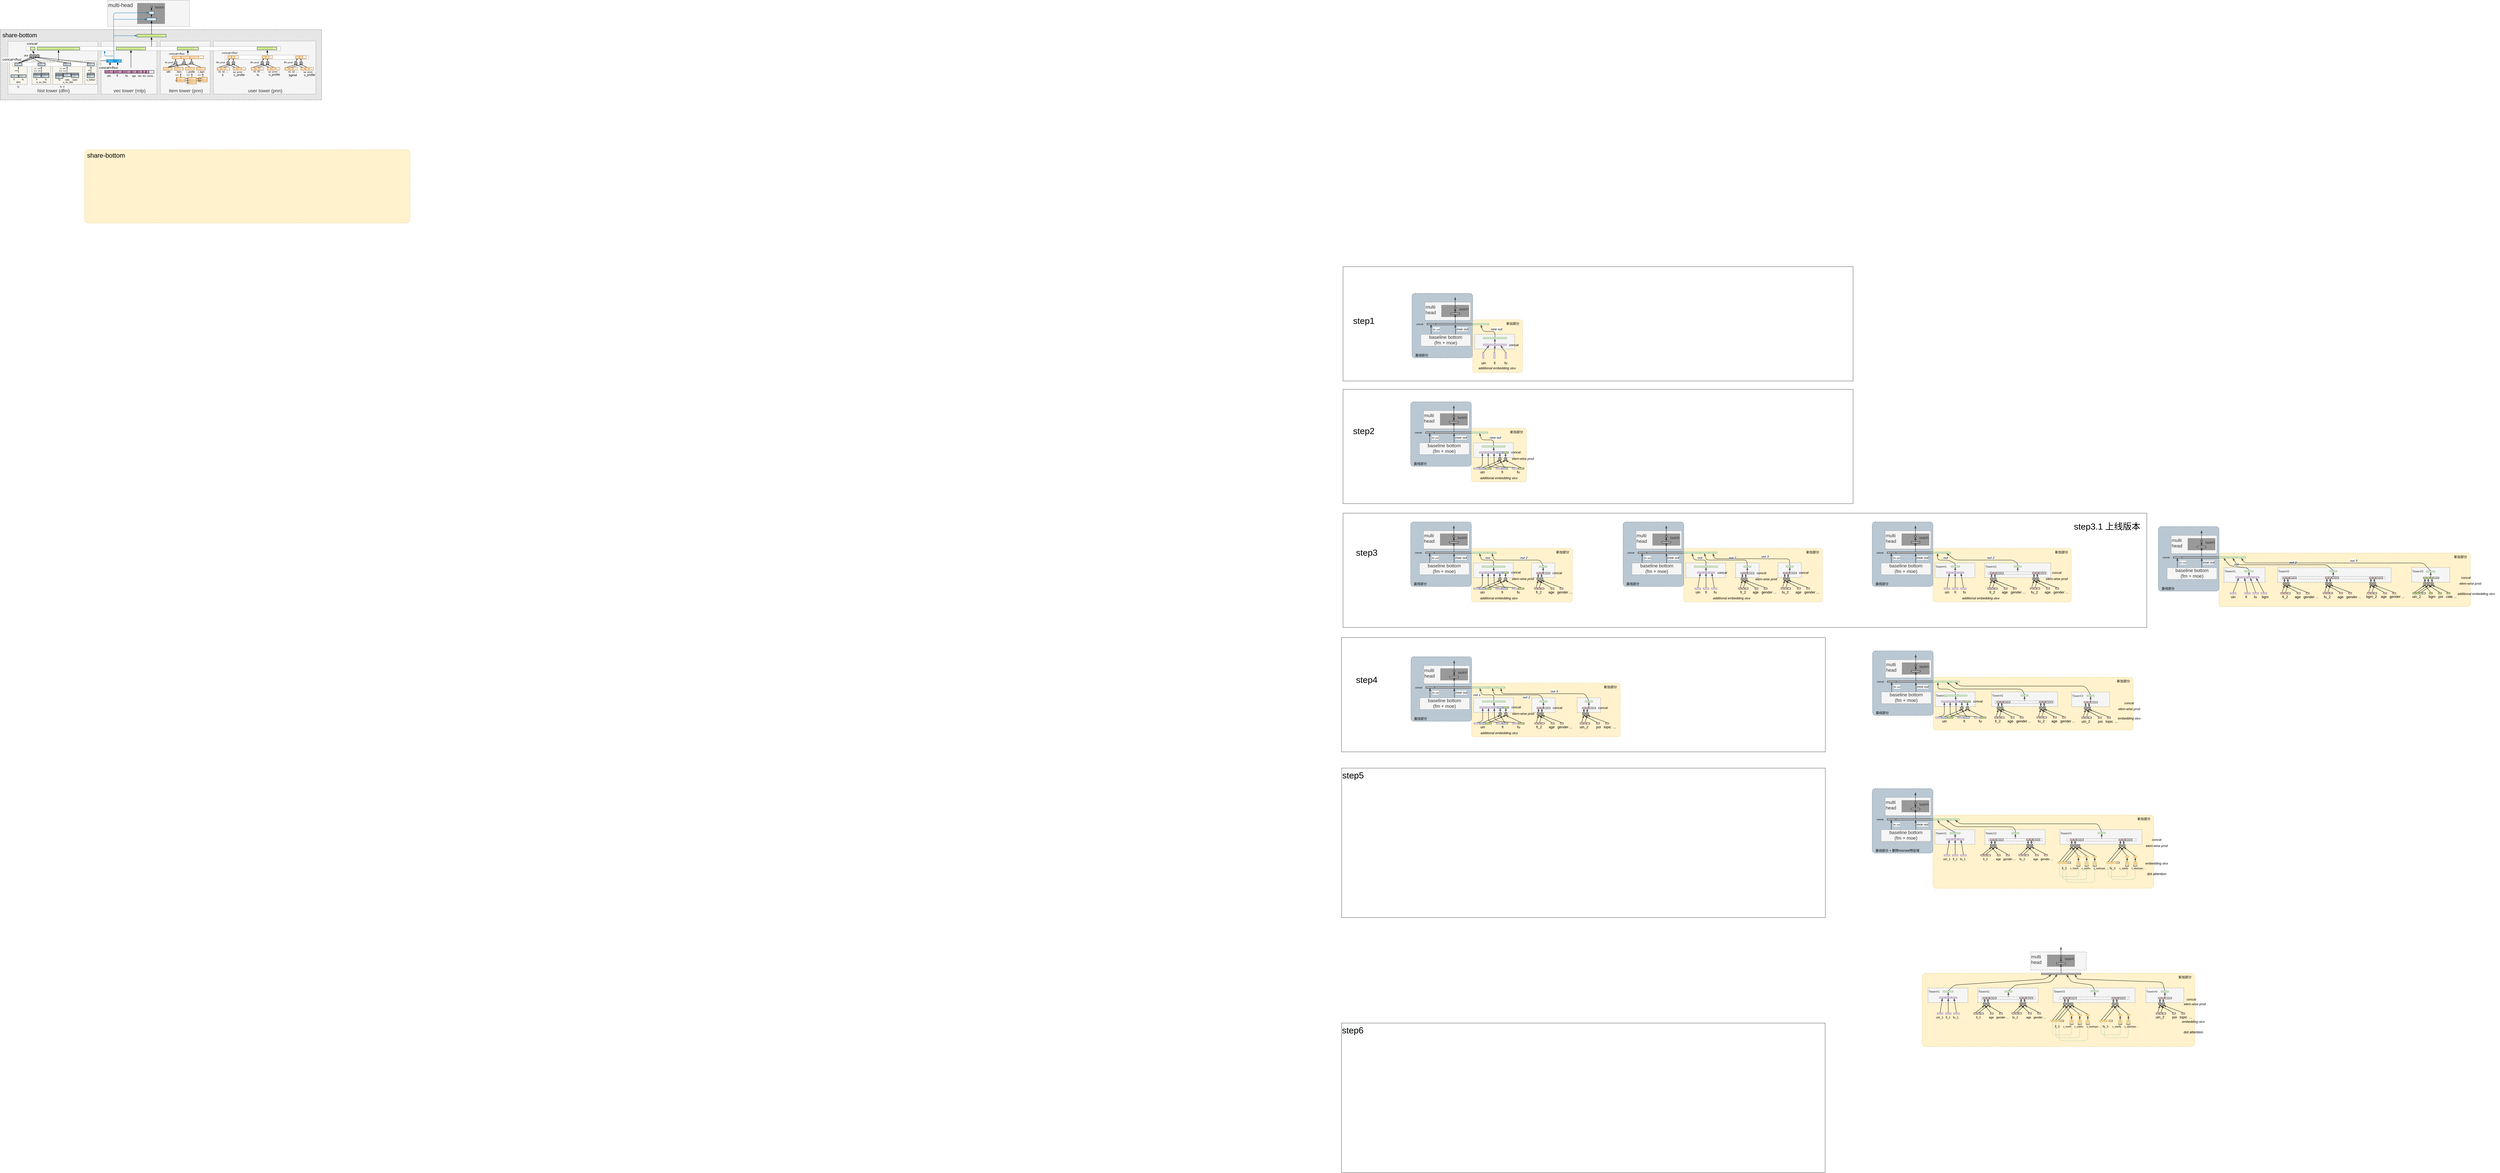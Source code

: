 <mxfile version="14.1.5" type="device"><diagram id="SsN-GbvaKI9yejar981M" name="第 1 页"><mxGraphModel dx="5594" dy="466" grid="1" gridSize="10" guides="1" tooltips="1" connect="1" arrows="1" fold="1" page="1" pageScale="1" pageWidth="827" pageHeight="1169" math="0" shadow="0"><root><mxCell id="0"/><mxCell id="1" parent="0"/><mxCell id="mp5W8510aWqeRx9w1qZr-679" value="&lt;div&gt;&lt;font style=&quot;font-size: 20px&quot;&gt;&amp;nbsp;share-bottom&lt;/font&gt;&lt;/div&gt;" style="shape=trapezoid;perimeter=trapezoidPerimeter;whiteSpace=wrap;html=1;fixedSize=1;dashed=1;strokeColor=#36393d;fontSize=16;align=left;verticalAlign=top;size=-7;fillColor=#E6E6E6;" parent="1" vertex="1"><mxGeometry x="-4265.8" y="710" width="1095.8" height="240" as="geometry"/></mxCell><mxCell id="mp5W8510aWqeRx9w1qZr-509" value="&lt;font style=&quot;font-size: 16px&quot;&gt;&amp;nbsp;user tower (pnn)&lt;br&gt;&lt;/font&gt;" style="shape=trapezoid;perimeter=trapezoidPerimeter;whiteSpace=wrap;html=1;fixedSize=1;dashed=1;strokeColor=#666666;fillColor=#f5f5f5;fontSize=16;align=center;verticalAlign=bottom;size=-7;fontColor=#333333;" parent="1" vertex="1"><mxGeometry x="-3539" y="749" width="349.45" height="181" as="geometry"/></mxCell><mxCell id="mp5W8510aWqeRx9w1qZr-175" value="&lt;font style=&quot;font-size: 16px&quot;&gt;&amp;nbsp;item tower (pnn)&lt;br&gt;&lt;/font&gt;" style="shape=trapezoid;perimeter=trapezoidPerimeter;whiteSpace=wrap;html=1;fixedSize=1;dashed=1;strokeColor=#666666;fillColor=#f5f5f5;fontSize=16;align=center;verticalAlign=bottom;size=-7;fontColor=#333333;" parent="1" vertex="1"><mxGeometry x="-3720" y="749" width="170" height="181" as="geometry"/></mxCell><mxCell id="mp5W8510aWqeRx9w1qZr-8" value="&lt;div style=&quot;&quot;&gt;&lt;span&gt;&amp;nbsp;vec tower&lt;/span&gt;&lt;span&gt;&amp;nbsp;(mlp)&lt;/span&gt;&lt;/div&gt;" style="shape=trapezoid;perimeter=trapezoidPerimeter;whiteSpace=wrap;html=1;fixedSize=1;dashed=1;strokeColor=#666666;fillColor=#f5f5f5;fontSize=16;align=center;verticalAlign=bottom;size=-7;fontColor=#333333;" parent="1" vertex="1"><mxGeometry x="-3922" y="750" width="190" height="180" as="geometry"/></mxCell><mxCell id="mp5W8510aWqeRx9w1qZr-174" value="&lt;div style=&quot;&quot;&gt;&lt;span&gt;&amp;nbsp;hist tower &lt;/span&gt;&lt;span&gt;(dfm)&lt;/span&gt;&lt;/div&gt;" style="shape=trapezoid;perimeter=trapezoidPerimeter;whiteSpace=wrap;html=1;fixedSize=1;dashed=1;strokeColor=#666666;fillColor=#f5f5f5;fontSize=16;align=center;verticalAlign=bottom;size=-7;fontColor=#333333;" parent="1" vertex="1"><mxGeometry x="-4240" y="750" width="306.69" height="180" as="geometry"/></mxCell><mxCell id="mp5W8510aWqeRx9w1qZr-675" value="" style="shape=trapezoid;perimeter=trapezoidPerimeter;whiteSpace=wrap;html=1;fixedSize=1;strokeColor=#666666;fontSize=16;align=left;verticalAlign=top;size=-7;fontColor=#333333;dashed=1;dashPattern=1 1;" parent="1" vertex="1"><mxGeometry x="-4177.87" y="767.5" width="867.87" height="14.4" as="geometry"/></mxCell><mxCell id="mp5W8510aWqeRx9w1qZr-629" value="" style="shape=trapezoid;perimeter=trapezoidPerimeter;whiteSpace=wrap;html=1;fixedSize=1;strokeColor=#666666;fontSize=16;align=left;verticalAlign=top;size=-7;fontColor=#333333;dashed=1;dashPattern=1 1;" parent="1" vertex="1"><mxGeometry x="-3498.52" y="796.98" width="284" height="14.4" as="geometry"/></mxCell><mxCell id="mp5W8510aWqeRx9w1qZr-481" value="&lt;font color=&quot;#ffffff&quot; style=&quot;font-size: 8px&quot;&gt;64&lt;/font&gt;" style="rounded=0;whiteSpace=wrap;html=1;align=right;rotation=0;fillColor=#fad7ac;verticalAlign=middle;fontSize=8;strokeColor=#b46504;" parent="1" vertex="1"><mxGeometry x="-3627.45" y="886" width="30" height="9.5" as="geometry"/></mxCell><mxCell id="mp5W8510aWqeRx9w1qZr-360" value="&lt;span style=&quot;font-size: 8px&quot;&gt;item&lt;/span&gt;" style="shape=trapezoid;perimeter=trapezoidPerimeter;whiteSpace=wrap;html=1;fixedSize=1;dashed=1;fontSize=10;align=center;verticalAlign=bottom;size=-10;fillColor=#f9f7ed;strokeColor=#36393d;" parent="1" vertex="1"><mxGeometry x="-4234.31" y="817" width="60" height="80" as="geometry"/></mxCell><mxCell id="mp5W8510aWqeRx9w1qZr-357" value="&lt;span style=&quot;font-size: 8px&quot;&gt;u_xx_hist&lt;/span&gt;" style="shape=trapezoid;perimeter=trapezoidPerimeter;whiteSpace=wrap;html=1;fixedSize=1;dashed=1;fontSize=10;align=center;verticalAlign=bottom;size=-10;fillColor=#f9f7ed;strokeColor=#36393d;" parent="1" vertex="1"><mxGeometry x="-4157.89" y="817" width="63.58" height="80" as="geometry"/></mxCell><mxCell id="mp5W8510aWqeRx9w1qZr-370" value="&lt;span style=&quot;font-size: 8px&quot;&gt;u_xx_stat&lt;/span&gt;" style="shape=trapezoid;perimeter=trapezoidPerimeter;whiteSpace=wrap;html=1;fixedSize=1;dashed=1;fontSize=10;align=center;verticalAlign=bottom;size=-10;fillColor=#f9f7ed;strokeColor=#36393d;" parent="1" vertex="1"><mxGeometry x="-4087.31" y="817" width="102.58" height="80" as="geometry"/></mxCell><mxCell id="mp5W8510aWqeRx9w1qZr-399" value="" style="shape=trapezoid;perimeter=trapezoidPerimeter;whiteSpace=wrap;html=1;fixedSize=1;dashed=1;fontSize=10;align=center;verticalAlign=bottom;size=-10;fillColor=#f9f7ed;strokeColor=#36393d;" parent="1" vertex="1"><mxGeometry x="-3977.7" y="817" width="40.97" height="80" as="geometry"/></mxCell><mxCell id="mp5W8510aWqeRx9w1qZr-426" value="" style="shape=trapezoid;perimeter=trapezoidPerimeter;whiteSpace=wrap;html=1;fixedSize=1;strokeColor=#666666;fontSize=16;align=left;verticalAlign=top;size=-7;fontColor=#333333;dashed=1;dashPattern=1 1;" parent="1" vertex="1"><mxGeometry x="-4223.31" y="821.6" width="284" height="14.4" as="geometry"/></mxCell><mxCell id="mp5W8510aWqeRx9w1qZr-303" value="&lt;font color=&quot;#ffffff&quot; style=&quot;font-size: 8px&quot;&gt;64&lt;/font&gt;" style="rounded=0;whiteSpace=wrap;html=1;align=right;rotation=0;fillColor=#bac8d3;verticalAlign=middle;fontSize=8;" parent="1" vertex="1"><mxGeometry x="-4202.86" y="864" width="25" height="9.5" as="geometry"/></mxCell><mxCell id="1Hf9WV2LTIBFjrzL10zL-76" value="&lt;div&gt;&lt;span&gt;&amp;nbsp; &amp;nbsp;新加部分&amp;nbsp; &amp;nbsp;&lt;/span&gt;&lt;/div&gt;&lt;div&gt;&lt;/div&gt;" style="rounded=1;whiteSpace=wrap;html=1;fontSize=11;align=right;verticalAlign=top;dashed=1;arcSize=5;fillColor=#fff2cc;strokeColor=#d6b656;" parent="1" vertex="1"><mxGeometry x="2327" y="3390" width="753" height="250" as="geometry"/></mxCell><mxCell id="1Hf9WV2LTIBFjrzL10zL-168" value="&lt;span style=&quot;font-size: 10px&quot;&gt;Tower#3&lt;/span&gt;" style="shape=trapezoid;perimeter=trapezoidPerimeter;whiteSpace=wrap;html=1;fixedSize=1;dashed=1;strokeColor=#666666;fillColor=#f5f5f5;fontSize=10;align=left;verticalAlign=top;size=-7;fontColor=#333333;" parent="1" vertex="1"><mxGeometry x="2760.33" y="3440" width="279.67" height="50" as="geometry"/></mxCell><mxCell id="1Hf9WV2LTIBFjrzL10zL-271" value="" style="shape=trapezoid;perimeter=trapezoidPerimeter;whiteSpace=wrap;html=1;fixedSize=1;dashed=1;strokeColor=#666666;fillColor=#f5f5f5;fontSize=16;align=left;verticalAlign=top;size=-7;fontColor=#333333;" parent="1" vertex="1"><mxGeometry x="2783.38" y="3470.5" width="236.62" height="8.81" as="geometry"/></mxCell><mxCell id="1Hf9WV2LTIBFjrzL10zL-223" value="" style="rounded=0;whiteSpace=wrap;html=1;align=center;rotation=0;" parent="1" vertex="1"><mxGeometry x="2818.0" y="3560" width="11" height="5" as="geometry"/></mxCell><mxCell id="1Hf9WV2LTIBFjrzL10zL-224" value="&lt;font style=&quot;font-size: 8px&quot;&gt;...&lt;/font&gt;" style="text;html=1;align=center;verticalAlign=middle;resizable=0;points=[];autosize=1;strokeColor=none;fillColor=none;fontSize=11;" parent="1" vertex="1"><mxGeometry x="2812.5" y="3550" width="20" height="20" as="geometry"/></mxCell><mxCell id="1Hf9WV2LTIBFjrzL10zL-165" value="&lt;span style=&quot;color: rgb(0 , 0 , 0) ; font-family: &amp;#34;helvetica&amp;#34; ; font-size: 30px ; font-style: normal ; font-weight: 400 ; letter-spacing: normal ; text-indent: 0px ; text-transform: none ; word-spacing: 0px ; background-color: rgb(248 , 249 , 250) ; display: inline ; float: none&quot;&gt;step5&lt;/span&gt;" style="rounded=0;whiteSpace=wrap;html=1;align=left;verticalAlign=top;fillColor=#FFFFFF;opacity=80;" parent="1" vertex="1"><mxGeometry x="310" y="3230" width="1650" height="510" as="geometry"/></mxCell><mxCell id="1Hf9WV2LTIBFjrzL10zL-164" value="" style="rounded=0;whiteSpace=wrap;html=1;fillColor=#FFFFFF;opacity=80;" parent="1" vertex="1"><mxGeometry x="309.33" y="2784.5" width="1650.67" height="390" as="geometry"/></mxCell><mxCell id="1Hf9WV2LTIBFjrzL10zL-162" value="" style="rounded=0;whiteSpace=wrap;html=1;fillColor=#FFFFFF;opacity=80;" parent="1" vertex="1"><mxGeometry x="314.64" y="2360" width="2742" height="390" as="geometry"/></mxCell><mxCell id="1Hf9WV2LTIBFjrzL10zL-161" value="" style="rounded=0;whiteSpace=wrap;html=1;fillColor=#FFFFFF;opacity=80;" parent="1" vertex="1"><mxGeometry x="314.64" y="1937.5" width="1740" height="390" as="geometry"/></mxCell><mxCell id="1Hf9WV2LTIBFjrzL10zL-160" value="" style="rounded=0;whiteSpace=wrap;html=1;fillColor=#FFFFFF;opacity=80;" parent="1" vertex="1"><mxGeometry x="314.64" y="1519" width="1740" height="390" as="geometry"/></mxCell><mxCell id="qsfD03XbSLNtCr2lbbPZ-87" value="&lt;div&gt;&lt;span&gt;&amp;nbsp; &amp;nbsp;新加部分&amp;nbsp; &amp;nbsp;&lt;/span&gt;&lt;/div&gt;&lt;div&gt;&lt;/div&gt;" style="rounded=1;whiteSpace=wrap;html=1;fontSize=11;align=right;verticalAlign=top;dashed=1;arcSize=5;fillColor=#fff2cc;strokeColor=#d6b656;" parent="1" vertex="1"><mxGeometry x="2327" y="2480" width="472" height="183" as="geometry"/></mxCell><mxCell id="qsfD03XbSLNtCr2lbbPZ-88" value="&lt;span style=&quot;font-size: 10px&quot;&gt;Tower#2&lt;/span&gt;" style="shape=trapezoid;perimeter=trapezoidPerimeter;whiteSpace=wrap;html=1;fixedSize=1;dashed=1;strokeColor=#666666;fillColor=#f5f5f5;fontSize=10;align=left;verticalAlign=top;size=-7;fontColor=#333333;" parent="1" vertex="1"><mxGeometry x="2503.83" y="2530" width="225.17" height="50" as="geometry"/></mxCell><mxCell id="qsfD03XbSLNtCr2lbbPZ-174" value="" style="shape=trapezoid;perimeter=trapezoidPerimeter;whiteSpace=wrap;html=1;fixedSize=1;dashed=1;strokeColor=#666666;fillColor=#f5f5f5;fontSize=16;align=left;verticalAlign=top;size=-7;fontColor=#333333;" parent="1" vertex="1"><mxGeometry x="2516.44" y="2559.96" width="199.56" height="8.81" as="geometry"/></mxCell><mxCell id="J_tPL8h1Kre1hs9Om414-14" value="&lt;div&gt;&lt;span&gt;&amp;nbsp; &amp;nbsp;新加部分&amp;nbsp; &amp;nbsp;&lt;/span&gt;&lt;/div&gt;&lt;div&gt;&lt;/div&gt;" style="rounded=1;whiteSpace=wrap;html=1;fontSize=11;align=right;verticalAlign=top;dashed=1;arcSize=5;fillColor=#fff2cc;strokeColor=#d6b656;" parent="1" vertex="1"><mxGeometry x="752.37" y="2480" width="345.01" height="183" as="geometry"/></mxCell><mxCell id="J_tPL8h1Kre1hs9Om414-100" value="" style="shape=trapezoid;perimeter=trapezoidPerimeter;whiteSpace=wrap;html=1;fixedSize=1;dashed=1;strokeColor=#666666;fillColor=#f5f5f5;fontSize=16;align=center;verticalAlign=middle;size=-7;fontColor=#333333;" parent="1" vertex="1"><mxGeometry x="957.38" y="2530" width="80" height="50" as="geometry"/></mxCell><mxCell id="C1D1Uny2Iuz45tHHUBcG-352" value="&amp;nbsp; &amp;nbsp;基线部分&lt;div&gt;&lt;/div&gt;" style="rounded=1;whiteSpace=wrap;html=1;fontSize=11;align=left;verticalAlign=bottom;dashed=1;arcSize=5;fillColor=#bac8d3;strokeColor=#23445d;" parent="1" vertex="1"><mxGeometry x="550" y="1610" width="207" height="220" as="geometry"/></mxCell><mxCell id="C1D1Uny2Iuz45tHHUBcG-353" value="&lt;div&gt;&lt;span&gt;&amp;nbsp; &amp;nbsp;新加部分&amp;nbsp; &amp;nbsp;&lt;/span&gt;&lt;/div&gt;&lt;div&gt;&lt;/div&gt;" style="rounded=1;whiteSpace=wrap;html=1;fontSize=11;align=right;verticalAlign=top;dashed=1;arcSize=5;fillColor=#fff2cc;strokeColor=#d6b656;" parent="1" vertex="1"><mxGeometry x="757" y="1700" width="170" height="180" as="geometry"/></mxCell><mxCell id="C1D1Uny2Iuz45tHHUBcG-334" value="" style="shape=trapezoid;perimeter=trapezoidPerimeter;whiteSpace=wrap;html=1;fixedSize=1;dashed=1;strokeColor=#666666;fillColor=#f5f5f5;fontSize=16;align=center;verticalAlign=middle;size=-7;fontColor=#333333;" parent="1" vertex="1"><mxGeometry x="763.75" y="1750" width="136.25" height="50" as="geometry"/></mxCell><mxCell id="C1D1Uny2Iuz45tHHUBcG-288" value="&amp;nbsp; &amp;nbsp; uin&amp;nbsp; &amp;nbsp; &amp;nbsp; &amp;nbsp; fi&amp;nbsp; &amp;nbsp; &amp;nbsp; &amp;nbsp; &amp;nbsp;fu" style="text;html=1;strokeColor=none;fillColor=none;align=left;verticalAlign=middle;whiteSpace=wrap;rounded=0;" parent="1" vertex="1"><mxGeometry x="771" y="1838" width="120" height="20" as="geometry"/></mxCell><mxCell id="C1D1Uny2Iuz45tHHUBcG-289" value="baseline bottom&lt;br&gt;(fm + moe)" style="shape=trapezoid;perimeter=trapezoidPerimeter;whiteSpace=wrap;html=1;fixedSize=1;dashed=1;strokeColor=#666666;fillColor=#f5f5f5;fontSize=16;align=center;verticalAlign=bottom;size=-7;fontColor=#333333;" parent="1" vertex="1"><mxGeometry x="580" y="1750" width="170" height="40" as="geometry"/></mxCell><mxCell id="C1D1Uny2Iuz45tHHUBcG-291" value="multi&lt;br&gt;head" style="shape=trapezoid;perimeter=trapezoidPerimeter;whiteSpace=wrap;html=1;fixedSize=1;dashed=1;strokeColor=#666666;fillColor=#f5f5f5;fontSize=16;align=left;verticalAlign=top;size=-7;fontColor=#333333;" parent="1" vertex="1"><mxGeometry x="594" y="1640" width="156" height="62" as="geometry"/></mxCell><mxCell id="C1D1Uny2Iuz45tHHUBcG-293" value="&lt;span style=&quot;font-size: 12px;&quot;&gt;task#i&lt;/span&gt;" style="shape=trapezoid;perimeter=trapezoidPerimeter;whiteSpace=wrap;html=1;fixedSize=1;dashed=1;fontSize=10;align=right;verticalAlign=top;size=-10;fillColor=#999999;fontColor=#333333;strokeColor=#666666;" parent="1" vertex="1"><mxGeometry x="650.62" y="1650" width="93.38" height="40" as="geometry"/></mxCell><mxCell id="C1D1Uny2Iuz45tHHUBcG-294" value="" style="rounded=0;whiteSpace=wrap;html=1;strokeColor=#000000;align=center;rotation=0;fillColor=#CCCCCC;" parent="1" vertex="1"><mxGeometry x="682.31" y="1677" width="30" height="5" as="geometry"/></mxCell><mxCell id="C1D1Uny2Iuz45tHHUBcG-295" value="" style="endArrow=classicThin;html=1;align=left;exitX=0.5;exitY=0;exitDx=0;exitDy=0;endFill=0;" parent="1" source="C1D1Uny2Iuz45tHHUBcG-311" edge="1"><mxGeometry width="50" height="50" relative="1" as="geometry"><mxPoint x="893.61" y="1729.995" as="sourcePoint"/><mxPoint x="697.31" y="1623" as="targetPoint"/></mxGeometry></mxCell><mxCell id="C1D1Uny2Iuz45tHHUBcG-311" value="" style="rounded=0;whiteSpace=wrap;html=1;strokeColor=#000000;align=center;rotation=0;fillColor=#CCCCCC;" parent="1" vertex="1"><mxGeometry x="694.81" y="1657" width="5" height="5" as="geometry"/></mxCell><mxCell id="C1D1Uny2Iuz45tHHUBcG-312" value="" style="endArrow=classicThin;html=1;align=left;exitX=0.5;exitY=0;exitDx=0;exitDy=0;endFill=0;" parent="1" source="C1D1Uny2Iuz45tHHUBcG-294" target="C1D1Uny2Iuz45tHHUBcG-311" edge="1"><mxGeometry width="50" height="50" relative="1" as="geometry"><mxPoint x="697.56" y="1670" as="sourcePoint"/><mxPoint x="697.31" y="1620" as="targetPoint"/></mxGeometry></mxCell><mxCell id="C1D1Uny2Iuz45tHHUBcG-320" value="" style="rounded=0;whiteSpace=wrap;html=1;strokeColor=#000000;align=center;rotation=0;fillColor=#CCCCCC;" parent="1" vertex="1"><mxGeometry x="601" y="1712.5" width="30" height="5" as="geometry"/></mxCell><mxCell id="C1D1Uny2Iuz45tHHUBcG-321" value="" style="rounded=0;whiteSpace=wrap;html=1;strokeColor=#000000;align=center;rotation=0;fillColor=#CCCCCC;" parent="1" vertex="1"><mxGeometry x="630.75" y="1712.5" width="134" height="5" as="geometry"/></mxCell><mxCell id="C1D1Uny2Iuz45tHHUBcG-322" value="&lt;font color=&quot;#000000&quot; style=&quot;font-size: 8px&quot;&gt;concat&lt;/font&gt;" style="text;html=1;align=center;verticalAlign=middle;resizable=0;points=[];autosize=1;fontSize=12;fontColor=#0000FF;fontStyle=2" parent="1" vertex="1"><mxGeometry x="551" y="1704" width="50" height="20" as="geometry"/></mxCell><mxCell id="C1D1Uny2Iuz45tHHUBcG-323" value="" style="endArrow=classicThin;html=1;align=left;endFill=0;exitX=0.5;exitY=0;exitDx=0;exitDy=0;entryX=0.5;entryY=1;entryDx=0;entryDy=0;" parent="1" target="C1D1Uny2Iuz45tHHUBcG-321" edge="1"><mxGeometry width="50" height="50" relative="1" as="geometry"><mxPoint x="698.4" y="1749.5" as="sourcePoint"/><mxPoint x="698.306" y="1716.975" as="targetPoint"/></mxGeometry></mxCell><mxCell id="C1D1Uny2Iuz45tHHUBcG-328" value="moe out" style="edgeLabel;html=1;align=center;verticalAlign=middle;resizable=0;points=[];fontStyle=2" parent="C1D1Uny2Iuz45tHHUBcG-323" vertex="1" connectable="0"><mxGeometry x="-0.152" y="-1" relative="1" as="geometry"><mxPoint x="22" y="-4" as="offset"/></mxGeometry></mxCell><mxCell id="C1D1Uny2Iuz45tHHUBcG-327" value="" style="endArrow=classicThin;html=1;align=left;endFill=0;exitX=0.5;exitY=0;exitDx=0;exitDy=0;entryX=0.5;entryY=1;entryDx=0;entryDy=0;" parent="1" source="C1D1Uny2Iuz45tHHUBcG-321" target="C1D1Uny2Iuz45tHHUBcG-294" edge="1"><mxGeometry width="50" height="50" relative="1" as="geometry"><mxPoint x="683.32" y="1712.5" as="sourcePoint"/><mxPoint x="683" y="1680" as="targetPoint"/></mxGeometry></mxCell><mxCell id="C1D1Uny2Iuz45tHHUBcG-329" value="" style="endArrow=classicThin;html=1;align=left;endFill=0;exitX=0.5;exitY=0;exitDx=0;exitDy=0;entryX=0.399;entryY=0.995;entryDx=0;entryDy=0;entryPerimeter=0;" parent="1" edge="1"><mxGeometry width="50" height="50" relative="1" as="geometry"><mxPoint x="615.01" y="1749.5" as="sourcePoint"/><mxPoint x="614.916" y="1716.975" as="targetPoint"/></mxGeometry></mxCell><mxCell id="C1D1Uny2Iuz45tHHUBcG-330" value="&lt;font style=&quot;font-size: 8px&quot;&gt;fm out&lt;/font&gt;" style="edgeLabel;html=1;align=center;verticalAlign=middle;resizable=0;points=[];fontStyle=2" parent="C1D1Uny2Iuz45tHHUBcG-329" vertex="1" connectable="0"><mxGeometry x="-0.152" y="-1" relative="1" as="geometry"><mxPoint x="17" y="-4" as="offset"/></mxGeometry></mxCell><mxCell id="C1D1Uny2Iuz45tHHUBcG-331" value="" style="rounded=0;whiteSpace=wrap;html=1;strokeColor=#82b366;align=center;rotation=0;fillColor=#d5e8d4;" parent="1" vertex="1"><mxGeometry x="756.75" y="1712.5" width="56.25" height="5" as="geometry"/></mxCell><mxCell id="C1D1Uny2Iuz45tHHUBcG-332" value="" style="endArrow=classicThin;html=1;align=left;endFill=0;entryX=0.5;entryY=1;entryDx=0;entryDy=0;exitX=0.5;exitY=0;exitDx=0;exitDy=0;" parent="1" source="C1D1Uny2Iuz45tHHUBcG-335" target="C1D1Uny2Iuz45tHHUBcG-331" edge="1"><mxGeometry width="50" height="50" relative="1" as="geometry"><mxPoint x="860" y="1750" as="sourcePoint"/><mxPoint x="791.756" y="1716.975" as="targetPoint"/><Array as="points"><mxPoint x="833" y="1740"/><mxPoint x="792" y="1740"/></Array></mxGeometry></mxCell><mxCell id="C1D1Uny2Iuz45tHHUBcG-333" value="new out" style="edgeLabel;html=1;align=center;verticalAlign=middle;resizable=0;points=[];fontStyle=2" parent="C1D1Uny2Iuz45tHHUBcG-332" vertex="1" connectable="0"><mxGeometry x="-0.152" y="-1" relative="1" as="geometry"><mxPoint x="21" y="-7" as="offset"/></mxGeometry></mxCell><mxCell id="C1D1Uny2Iuz45tHHUBcG-335" value="" style="rounded=0;whiteSpace=wrap;html=1;strokeColor=#82b366;align=center;rotation=0;fillColor=#d5e8d4;" parent="1" vertex="1"><mxGeometry x="793" y="1760" width="79.37" height="5" as="geometry"/></mxCell><mxCell id="C1D1Uny2Iuz45tHHUBcG-336" value="" style="rounded=0;whiteSpace=wrap;html=1;strokeColor=#9673a6;align=center;rotation=90;fillColor=#e1d5e7;" parent="1" vertex="1"><mxGeometry x="782.87" y="1820" width="20" height="5" as="geometry"/></mxCell><mxCell id="C1D1Uny2Iuz45tHHUBcG-337" value="&lt;font color=&quot;#000000&quot; style=&quot;font-size: 11px&quot;&gt;additional embedding&amp;nbsp;&lt;/font&gt;&lt;font color=&quot;#000000&quot; size=&quot;1&quot;&gt;slice&lt;/font&gt;" style="text;html=1;align=center;verticalAlign=middle;resizable=0;points=[];autosize=1;fontSize=8;fontColor=#0000FF;fontStyle=2" parent="1" vertex="1"><mxGeometry x="760" y="1860" width="160" height="10" as="geometry"/></mxCell><mxCell id="C1D1Uny2Iuz45tHHUBcG-340" value="" style="rounded=0;whiteSpace=wrap;html=1;strokeColor=#9673a6;align=center;rotation=90;fillColor=#e1d5e7;" parent="1" vertex="1"><mxGeometry x="821" y="1820" width="20" height="5" as="geometry"/></mxCell><mxCell id="C1D1Uny2Iuz45tHHUBcG-344" value="" style="rounded=0;whiteSpace=wrap;html=1;strokeColor=#9673a6;align=center;rotation=90;fillColor=#e1d5e7;" parent="1" vertex="1"><mxGeometry x="860" y="1820" width="20" height="5" as="geometry"/></mxCell><mxCell id="C1D1Uny2Iuz45tHHUBcG-345" value="" style="rounded=0;whiteSpace=wrap;html=1;strokeColor=#9673a6;align=center;rotation=0;fillColor=#e1d5e7;" parent="1" vertex="1"><mxGeometry x="793" y="1783" width="79.37" height="5" as="geometry"/></mxCell><mxCell id="C1D1Uny2Iuz45tHHUBcG-346" value="&lt;i&gt;concat&lt;/i&gt;" style="text;html=1;align=center;verticalAlign=middle;resizable=0;points=[];autosize=1;strokeColor=none;fillColor=none;fontSize=11;" parent="1" vertex="1"><mxGeometry x="872.37" y="1775.5" width="50" height="20" as="geometry"/></mxCell><mxCell id="C1D1Uny2Iuz45tHHUBcG-347" value="" style="endArrow=classicThin;html=1;align=left;endFill=0;exitX=0;exitY=0.5;exitDx=0;exitDy=0;entryX=0.25;entryY=1;entryDx=0;entryDy=0;" parent="1" source="C1D1Uny2Iuz45tHHUBcG-336" target="C1D1Uny2Iuz45tHHUBcG-345" edge="1"><mxGeometry width="50" height="50" relative="1" as="geometry"><mxPoint x="793.44" y="1813.5" as="sourcePoint"/><mxPoint x="793" y="1783" as="targetPoint"/></mxGeometry></mxCell><mxCell id="C1D1Uny2Iuz45tHHUBcG-348" value="" style="endArrow=classicThin;html=1;align=left;endFill=0;exitX=0;exitY=0.5;exitDx=0;exitDy=0;entryX=0.5;entryY=1;entryDx=0;entryDy=0;" parent="1" source="C1D1Uny2Iuz45tHHUBcG-340" target="C1D1Uny2Iuz45tHHUBcG-345" edge="1"><mxGeometry width="50" height="50" relative="1" as="geometry"><mxPoint x="830.0" y="1812" as="sourcePoint"/><mxPoint x="849.972" y="1787.5" as="targetPoint"/></mxGeometry></mxCell><mxCell id="C1D1Uny2Iuz45tHHUBcG-349" value="" style="endArrow=classicThin;html=1;align=left;endFill=0;exitX=0;exitY=0.5;exitDx=0;exitDy=0;entryX=0.75;entryY=1;entryDx=0;entryDy=0;" parent="1" source="C1D1Uny2Iuz45tHHUBcG-344" target="C1D1Uny2Iuz45tHHUBcG-345" edge="1"><mxGeometry width="50" height="50" relative="1" as="geometry"><mxPoint x="841" y="1822.5" as="sourcePoint"/><mxPoint x="842.685" y="1798" as="targetPoint"/></mxGeometry></mxCell><mxCell id="C1D1Uny2Iuz45tHHUBcG-350" value="" style="endArrow=classicThin;html=1;align=left;endFill=0;exitX=0.5;exitY=0;exitDx=0;exitDy=0;entryX=0.5;entryY=1;entryDx=0;entryDy=0;" parent="1" source="C1D1Uny2Iuz45tHHUBcG-345" target="C1D1Uny2Iuz45tHHUBcG-335" edge="1"><mxGeometry width="50" height="50" relative="1" as="geometry"><mxPoint x="831.03" y="1790" as="sourcePoint"/><mxPoint x="832.715" y="1765.5" as="targetPoint"/></mxGeometry></mxCell><mxCell id="C1D1Uny2Iuz45tHHUBcG-356" value="&amp;nbsp; &amp;nbsp;基线部分&lt;div&gt;&lt;/div&gt;" style="rounded=1;whiteSpace=wrap;html=1;fontSize=11;align=left;verticalAlign=bottom;dashed=1;arcSize=5;fillColor=#bac8d3;strokeColor=#23445d;" parent="1" vertex="1"><mxGeometry x="545.37" y="1980" width="207" height="220" as="geometry"/></mxCell><mxCell id="C1D1Uny2Iuz45tHHUBcG-357" value="&lt;div&gt;&lt;span&gt;&amp;nbsp; &amp;nbsp;新加部分&amp;nbsp; &amp;nbsp;&lt;/span&gt;&lt;/div&gt;&lt;div&gt;&lt;/div&gt;" style="rounded=1;whiteSpace=wrap;html=1;fontSize=11;align=right;verticalAlign=top;dashed=1;arcSize=5;fillColor=#fff2cc;strokeColor=#d6b656;" parent="1" vertex="1"><mxGeometry x="752.37" y="2070" width="187.63" height="183" as="geometry"/></mxCell><mxCell id="C1D1Uny2Iuz45tHHUBcG-358" value="" style="shape=trapezoid;perimeter=trapezoidPerimeter;whiteSpace=wrap;html=1;fixedSize=1;dashed=1;strokeColor=#666666;fillColor=#f5f5f5;fontSize=16;align=center;verticalAlign=middle;size=-7;fontColor=#333333;" parent="1" vertex="1"><mxGeometry x="759.12" y="2120" width="136.25" height="50" as="geometry"/></mxCell><mxCell id="C1D1Uny2Iuz45tHHUBcG-359" value="&amp;nbsp; &amp;nbsp; uin&amp;nbsp; &amp;nbsp; &amp;nbsp; &amp;nbsp; &amp;nbsp; &amp;nbsp; &amp;nbsp; &amp;nbsp; &amp;nbsp;fi&amp;nbsp; &amp;nbsp; &amp;nbsp; &amp;nbsp; &amp;nbsp; &amp;nbsp; &amp;nbsp; fu" style="text;html=1;strokeColor=none;fillColor=none;align=left;verticalAlign=middle;whiteSpace=wrap;rounded=0;" parent="1" vertex="1"><mxGeometry x="767.13" y="2210" width="158" height="20" as="geometry"/></mxCell><mxCell id="C1D1Uny2Iuz45tHHUBcG-360" value="baseline bottom&lt;br&gt;(fm + moe)" style="shape=trapezoid;perimeter=trapezoidPerimeter;whiteSpace=wrap;html=1;fixedSize=1;dashed=1;strokeColor=#666666;fillColor=#f5f5f5;fontSize=16;align=center;verticalAlign=bottom;size=-7;fontColor=#333333;" parent="1" vertex="1"><mxGeometry x="575.37" y="2120" width="170" height="40" as="geometry"/></mxCell><mxCell id="C1D1Uny2Iuz45tHHUBcG-361" value="multi&lt;br&gt;head" style="shape=trapezoid;perimeter=trapezoidPerimeter;whiteSpace=wrap;html=1;fixedSize=1;dashed=1;strokeColor=#666666;fillColor=#f5f5f5;fontSize=16;align=left;verticalAlign=top;size=-7;fontColor=#333333;" parent="1" vertex="1"><mxGeometry x="589.37" y="2010" width="156" height="62" as="geometry"/></mxCell><mxCell id="C1D1Uny2Iuz45tHHUBcG-362" value="&lt;span style=&quot;font-size: 12px;&quot;&gt;task#i&lt;/span&gt;" style="shape=trapezoid;perimeter=trapezoidPerimeter;whiteSpace=wrap;html=1;fixedSize=1;dashed=1;fontSize=10;align=right;verticalAlign=top;size=-10;fillColor=#999999;fontColor=#333333;strokeColor=#666666;" parent="1" vertex="1"><mxGeometry x="645.99" y="2020" width="93.38" height="40" as="geometry"/></mxCell><mxCell id="C1D1Uny2Iuz45tHHUBcG-363" value="" style="rounded=0;whiteSpace=wrap;html=1;strokeColor=#000000;align=center;rotation=0;fillColor=#CCCCCC;" parent="1" vertex="1"><mxGeometry x="677.68" y="2047" width="30" height="5" as="geometry"/></mxCell><mxCell id="C1D1Uny2Iuz45tHHUBcG-364" value="" style="endArrow=classicThin;html=1;align=left;exitX=0.5;exitY=0;exitDx=0;exitDy=0;endFill=0;" parent="1" source="C1D1Uny2Iuz45tHHUBcG-365" edge="1"><mxGeometry width="50" height="50" relative="1" as="geometry"><mxPoint x="888.98" y="2099.995" as="sourcePoint"/><mxPoint x="692.68" y="1993" as="targetPoint"/></mxGeometry></mxCell><mxCell id="C1D1Uny2Iuz45tHHUBcG-365" value="" style="rounded=0;whiteSpace=wrap;html=1;strokeColor=#000000;align=center;rotation=0;fillColor=#CCCCCC;" parent="1" vertex="1"><mxGeometry x="690.18" y="2027" width="5" height="5" as="geometry"/></mxCell><mxCell id="C1D1Uny2Iuz45tHHUBcG-366" value="" style="endArrow=classicThin;html=1;align=left;exitX=0.5;exitY=0;exitDx=0;exitDy=0;endFill=0;" parent="1" source="C1D1Uny2Iuz45tHHUBcG-363" target="C1D1Uny2Iuz45tHHUBcG-365" edge="1"><mxGeometry width="50" height="50" relative="1" as="geometry"><mxPoint x="692.93" y="2040" as="sourcePoint"/><mxPoint x="692.68" y="1990" as="targetPoint"/></mxGeometry></mxCell><mxCell id="C1D1Uny2Iuz45tHHUBcG-367" value="" style="rounded=0;whiteSpace=wrap;html=1;strokeColor=#000000;align=center;rotation=0;fillColor=#CCCCCC;" parent="1" vertex="1"><mxGeometry x="596.37" y="2082.5" width="30" height="5" as="geometry"/></mxCell><mxCell id="C1D1Uny2Iuz45tHHUBcG-368" value="" style="rounded=0;whiteSpace=wrap;html=1;strokeColor=#000000;align=center;rotation=0;fillColor=#CCCCCC;" parent="1" vertex="1"><mxGeometry x="626.12" y="2082.5" width="134" height="5" as="geometry"/></mxCell><mxCell id="C1D1Uny2Iuz45tHHUBcG-369" value="&lt;font color=&quot;#000000&quot; style=&quot;font-size: 8px&quot;&gt;concat&lt;/font&gt;" style="text;html=1;align=center;verticalAlign=middle;resizable=0;points=[];autosize=1;fontSize=12;fontColor=#0000FF;fontStyle=2" parent="1" vertex="1"><mxGeometry x="546.37" y="2074" width="50" height="20" as="geometry"/></mxCell><mxCell id="C1D1Uny2Iuz45tHHUBcG-370" value="" style="endArrow=classicThin;html=1;align=left;endFill=0;exitX=0.5;exitY=0;exitDx=0;exitDy=0;entryX=0.5;entryY=1;entryDx=0;entryDy=0;" parent="1" target="C1D1Uny2Iuz45tHHUBcG-368" edge="1"><mxGeometry width="50" height="50" relative="1" as="geometry"><mxPoint x="693.77" y="2119.5" as="sourcePoint"/><mxPoint x="693.676" y="2086.975" as="targetPoint"/></mxGeometry></mxCell><mxCell id="C1D1Uny2Iuz45tHHUBcG-371" value="moe out" style="edgeLabel;html=1;align=center;verticalAlign=middle;resizable=0;points=[];fontStyle=2" parent="C1D1Uny2Iuz45tHHUBcG-370" vertex="1" connectable="0"><mxGeometry x="-0.152" y="-1" relative="1" as="geometry"><mxPoint x="22" y="-4" as="offset"/></mxGeometry></mxCell><mxCell id="C1D1Uny2Iuz45tHHUBcG-372" value="" style="endArrow=classicThin;html=1;align=left;endFill=0;exitX=0.5;exitY=0;exitDx=0;exitDy=0;entryX=0.5;entryY=1;entryDx=0;entryDy=0;" parent="1" source="C1D1Uny2Iuz45tHHUBcG-368" target="C1D1Uny2Iuz45tHHUBcG-363" edge="1"><mxGeometry width="50" height="50" relative="1" as="geometry"><mxPoint x="678.69" y="2082.5" as="sourcePoint"/><mxPoint x="678.37" y="2050" as="targetPoint"/></mxGeometry></mxCell><mxCell id="C1D1Uny2Iuz45tHHUBcG-373" value="" style="endArrow=classicThin;html=1;align=left;endFill=0;exitX=0.5;exitY=0;exitDx=0;exitDy=0;entryX=0.399;entryY=0.995;entryDx=0;entryDy=0;entryPerimeter=0;" parent="1" edge="1"><mxGeometry width="50" height="50" relative="1" as="geometry"><mxPoint x="610.38" y="2119.5" as="sourcePoint"/><mxPoint x="610.286" y="2086.975" as="targetPoint"/></mxGeometry></mxCell><mxCell id="C1D1Uny2Iuz45tHHUBcG-374" value="&lt;font style=&quot;font-size: 8px&quot;&gt;fm out&lt;/font&gt;" style="edgeLabel;html=1;align=center;verticalAlign=middle;resizable=0;points=[];fontStyle=2" parent="C1D1Uny2Iuz45tHHUBcG-373" vertex="1" connectable="0"><mxGeometry x="-0.152" y="-1" relative="1" as="geometry"><mxPoint x="17" y="-4" as="offset"/></mxGeometry></mxCell><mxCell id="C1D1Uny2Iuz45tHHUBcG-375" value="" style="rounded=0;whiteSpace=wrap;html=1;strokeColor=#82b366;align=center;rotation=0;fillColor=#d5e8d4;" parent="1" vertex="1"><mxGeometry x="752.12" y="2082.5" width="56.25" height="5" as="geometry"/></mxCell><mxCell id="C1D1Uny2Iuz45tHHUBcG-376" value="" style="endArrow=classicThin;html=1;align=left;endFill=0;entryX=0.5;entryY=1;entryDx=0;entryDy=0;exitX=0.5;exitY=0;exitDx=0;exitDy=0;" parent="1" source="C1D1Uny2Iuz45tHHUBcG-378" target="C1D1Uny2Iuz45tHHUBcG-375" edge="1"><mxGeometry width="50" height="50" relative="1" as="geometry"><mxPoint x="855.37" y="2120" as="sourcePoint"/><mxPoint x="787.126" y="2086.975" as="targetPoint"/><Array as="points"><mxPoint x="828.37" y="2110"/><mxPoint x="787.37" y="2110"/></Array></mxGeometry></mxCell><mxCell id="C1D1Uny2Iuz45tHHUBcG-377" value="new out" style="edgeLabel;html=1;align=center;verticalAlign=middle;resizable=0;points=[];fontStyle=2" parent="C1D1Uny2Iuz45tHHUBcG-376" vertex="1" connectable="0"><mxGeometry x="-0.152" y="-1" relative="1" as="geometry"><mxPoint x="21" y="-7" as="offset"/></mxGeometry></mxCell><mxCell id="C1D1Uny2Iuz45tHHUBcG-378" value="" style="rounded=0;whiteSpace=wrap;html=1;strokeColor=#82b366;align=center;rotation=0;fillColor=#d5e8d4;" parent="1" vertex="1"><mxGeometry x="788.37" y="2130" width="79.37" height="5" as="geometry"/></mxCell><mxCell id="C1D1Uny2Iuz45tHHUBcG-379" value="" style="rounded=0;whiteSpace=wrap;html=1;strokeColor=#9673a6;align=center;rotation=0;fillColor=#e1d5e7;" parent="1" vertex="1"><mxGeometry x="760.0" y="2205" width="20" height="5" as="geometry"/></mxCell><mxCell id="C1D1Uny2Iuz45tHHUBcG-380" value="&lt;font color=&quot;#000000&quot; style=&quot;font-size: 11px&quot;&gt;additional embedding&amp;nbsp;&lt;/font&gt;&lt;font color=&quot;#000000&quot; size=&quot;1&quot;&gt;slice&lt;/font&gt;" style="text;html=1;align=center;verticalAlign=middle;resizable=0;points=[];autosize=1;fontSize=8;fontColor=#0000FF;fontStyle=2" parent="1" vertex="1"><mxGeometry x="765.87" y="2235" width="160" height="10" as="geometry"/></mxCell><mxCell id="C1D1Uny2Iuz45tHHUBcG-382" value="" style="rounded=0;whiteSpace=wrap;html=1;strokeColor=#9673a6;align=center;rotation=0;fillColor=#e1d5e7;" parent="1" vertex="1"><mxGeometry x="835.87" y="2205" width="20" height="5" as="geometry"/></mxCell><mxCell id="C1D1Uny2Iuz45tHHUBcG-384" value="&lt;i&gt;concat&lt;/i&gt;" style="text;html=1;align=center;verticalAlign=middle;resizable=0;points=[];autosize=1;strokeColor=none;fillColor=none;fontSize=11;" parent="1" vertex="1"><mxGeometry x="879" y="2141.81" width="50" height="20" as="geometry"/></mxCell><mxCell id="C1D1Uny2Iuz45tHHUBcG-390" value="" style="rounded=0;whiteSpace=wrap;html=1;strokeColor=#36393d;align=center;rotation=0;fillColor=#cce5ff;" parent="1" vertex="1"><mxGeometry x="780.0" y="2205" width="20" height="5" as="geometry"/></mxCell><mxCell id="C1D1Uny2Iuz45tHHUBcG-391" value="" style="rounded=0;whiteSpace=wrap;html=1;strokeColor=#36393d;align=center;rotation=0;fillColor=#cce5ff;" parent="1" vertex="1"><mxGeometry x="855.87" y="2205" width="20" height="5" as="geometry"/></mxCell><mxCell id="C1D1Uny2Iuz45tHHUBcG-392" value="" style="rounded=0;whiteSpace=wrap;html=1;strokeColor=#36393d;align=center;rotation=0;fillColor=#cdeb8b;" parent="1" vertex="1"><mxGeometry x="800.0" y="2205" width="20" height="5" as="geometry"/></mxCell><mxCell id="C1D1Uny2Iuz45tHHUBcG-393" value="" style="rounded=0;whiteSpace=wrap;html=1;strokeColor=#9673a6;align=center;rotation=0;fillColor=#e1d5e7;" parent="1" vertex="1"><mxGeometry x="892.13" y="2205" width="20" height="5" as="geometry"/></mxCell><mxCell id="C1D1Uny2Iuz45tHHUBcG-394" value="" style="rounded=0;whiteSpace=wrap;html=1;strokeColor=#36393d;align=center;rotation=0;fillColor=#cdeb8b;" parent="1" vertex="1"><mxGeometry x="912.13" y="2205" width="20" height="5" as="geometry"/></mxCell><mxCell id="C1D1Uny2Iuz45tHHUBcG-395" value="" style="rounded=0;whiteSpace=wrap;html=1;strokeColor=#36393d;align=center;rotation=0;fillColor=#cce5ff;" parent="1" vertex="1"><mxGeometry x="839.74" y="2150.5" width="20" height="5" as="geometry"/></mxCell><mxCell id="C1D1Uny2Iuz45tHHUBcG-396" value="" style="rounded=0;whiteSpace=wrap;html=1;strokeColor=#36393d;align=center;rotation=0;fillColor=#cdeb8b;" parent="1" vertex="1"><mxGeometry x="859.0" y="2150.5" width="20" height="5" as="geometry"/></mxCell><mxCell id="C1D1Uny2Iuz45tHHUBcG-397" value="" style="rounded=0;whiteSpace=wrap;html=1;strokeColor=#9673a6;align=center;rotation=0;fillColor=#e1d5e7;" parent="1" vertex="1"><mxGeometry x="819.74" y="2150.5" width="20" height="5" as="geometry"/></mxCell><mxCell id="C1D1Uny2Iuz45tHHUBcG-398" value="" style="rounded=0;whiteSpace=wrap;html=1;strokeColor=#9673a6;align=center;rotation=0;fillColor=#e1d5e7;" parent="1" vertex="1"><mxGeometry x="799.74" y="2150.5" width="20" height="5" as="geometry"/></mxCell><mxCell id="C1D1Uny2Iuz45tHHUBcG-399" value="" style="rounded=0;whiteSpace=wrap;html=1;strokeColor=#9673a6;align=center;rotation=0;fillColor=#e1d5e7;" parent="1" vertex="1"><mxGeometry x="780.0" y="2150.5" width="20" height="5" as="geometry"/></mxCell><mxCell id="C1D1Uny2Iuz45tHHUBcG-400" value="" style="endArrow=classicThin;html=1;align=left;endFill=0;exitX=0.5;exitY=0;exitDx=0;exitDy=0;entryX=0.5;entryY=1;entryDx=0;entryDy=0;" parent="1" source="C1D1Uny2Iuz45tHHUBcG-397" target="C1D1Uny2Iuz45tHHUBcG-378" edge="1"><mxGeometry width="50" height="50" relative="1" as="geometry"><mxPoint x="828.38" y="2167" as="sourcePoint"/><mxPoint x="827.73" y="2135" as="targetPoint"/></mxGeometry></mxCell><mxCell id="C1D1Uny2Iuz45tHHUBcG-403" value="" style="shape=sumEllipse;perimeter=ellipsePerimeter;whiteSpace=wrap;html=1;backgroundOutline=1;strokeColor=#000000;fontSize=6;align=center;fillColor=#FFFFFF;" parent="1" vertex="1"><mxGeometry x="844.74" y="2170" width="10" height="10" as="geometry"/></mxCell><mxCell id="C1D1Uny2Iuz45tHHUBcG-404" value="" style="shape=sumEllipse;perimeter=ellipsePerimeter;whiteSpace=wrap;html=1;backgroundOutline=1;strokeColor=#000000;fontSize=6;align=center;fillColor=#FFFFFF;" parent="1" vertex="1"><mxGeometry x="864" y="2170" width="10" height="10" as="geometry"/></mxCell><mxCell id="C1D1Uny2Iuz45tHHUBcG-405" value="&lt;i&gt;elem-wise prod&lt;/i&gt;" style="text;html=1;align=center;verticalAlign=middle;resizable=0;points=[];autosize=1;strokeColor=none;fillColor=none;fontSize=11;" parent="1" vertex="1"><mxGeometry x="878" y="2164" width="100" height="20" as="geometry"/></mxCell><mxCell id="C1D1Uny2Iuz45tHHUBcG-406" value="" style="endArrow=classicThin;html=1;align=left;endFill=0;exitX=0.5;exitY=0;exitDx=0;exitDy=0;entryX=0.5;entryY=1;entryDx=0;entryDy=0;" parent="1" source="C1D1Uny2Iuz45tHHUBcG-390" target="C1D1Uny2Iuz45tHHUBcG-403" edge="1"><mxGeometry width="50" height="50" relative="1" as="geometry"><mxPoint x="839.74" y="2165.5" as="sourcePoint"/><mxPoint x="838.055" y="2145" as="targetPoint"/></mxGeometry></mxCell><mxCell id="C1D1Uny2Iuz45tHHUBcG-407" value="" style="endArrow=classicThin;html=1;align=left;endFill=0;exitX=0.5;exitY=0;exitDx=0;exitDy=0;entryX=0.5;entryY=1;entryDx=0;entryDy=0;" parent="1" source="C1D1Uny2Iuz45tHHUBcG-391" target="C1D1Uny2Iuz45tHHUBcG-403" edge="1"><mxGeometry width="50" height="50" relative="1" as="geometry"><mxPoint x="800" y="2215" as="sourcePoint"/><mxPoint x="859.74" y="2190" as="targetPoint"/></mxGeometry></mxCell><mxCell id="C1D1Uny2Iuz45tHHUBcG-408" value="" style="endArrow=classicThin;html=1;align=left;endFill=0;exitX=0.5;exitY=0;exitDx=0;exitDy=0;entryX=0.5;entryY=1;entryDx=0;entryDy=0;" parent="1" source="C1D1Uny2Iuz45tHHUBcG-403" target="C1D1Uny2Iuz45tHHUBcG-395" edge="1"><mxGeometry width="50" height="50" relative="1" as="geometry"><mxPoint x="875.87" y="2215" as="sourcePoint"/><mxPoint x="859.74" y="2190" as="targetPoint"/></mxGeometry></mxCell><mxCell id="C1D1Uny2Iuz45tHHUBcG-409" value="" style="endArrow=classicThin;html=1;align=left;endFill=0;exitX=0.5;exitY=0;exitDx=0;exitDy=0;entryX=0.5;entryY=1;entryDx=0;entryDy=0;" parent="1" source="C1D1Uny2Iuz45tHHUBcG-404" target="C1D1Uny2Iuz45tHHUBcG-396" edge="1"><mxGeometry width="50" height="50" relative="1" as="geometry"><mxPoint x="859.74" y="2180" as="sourcePoint"/><mxPoint x="859.74" y="2170.5" as="targetPoint"/></mxGeometry></mxCell><mxCell id="C1D1Uny2Iuz45tHHUBcG-410" value="" style="endArrow=classicThin;html=1;align=left;endFill=0;exitX=0.5;exitY=0;exitDx=0;exitDy=0;entryX=0.5;entryY=1;entryDx=0;entryDy=0;" parent="1" source="C1D1Uny2Iuz45tHHUBcG-394" target="C1D1Uny2Iuz45tHHUBcG-404" edge="1"><mxGeometry width="50" height="50" relative="1" as="geometry"><mxPoint x="875.87" y="2215" as="sourcePoint"/><mxPoint x="859.74" y="2190" as="targetPoint"/></mxGeometry></mxCell><mxCell id="C1D1Uny2Iuz45tHHUBcG-411" value="" style="endArrow=classicThin;html=1;align=left;endFill=0;exitX=0.5;exitY=0;exitDx=0;exitDy=0;entryX=0.5;entryY=1;entryDx=0;entryDy=0;" parent="1" source="C1D1Uny2Iuz45tHHUBcG-392" target="C1D1Uny2Iuz45tHHUBcG-404" edge="1"><mxGeometry width="50" height="50" relative="1" as="geometry"><mxPoint x="800" y="2215" as="sourcePoint"/><mxPoint x="859.74" y="2190" as="targetPoint"/></mxGeometry></mxCell><mxCell id="C1D1Uny2Iuz45tHHUBcG-412" value="" style="endArrow=classicThin;html=1;align=left;endFill=0;exitX=0.5;exitY=0;exitDx=0;exitDy=0;entryX=0.5;entryY=1;entryDx=0;entryDy=0;" parent="1" source="C1D1Uny2Iuz45tHHUBcG-379" target="C1D1Uny2Iuz45tHHUBcG-399" edge="1"><mxGeometry width="50" height="50" relative="1" as="geometry"><mxPoint x="820" y="2215" as="sourcePoint"/><mxPoint x="879" y="2190" as="targetPoint"/><Array as="points"><mxPoint x="790" y="2200"/></Array></mxGeometry></mxCell><mxCell id="C1D1Uny2Iuz45tHHUBcG-413" value="" style="endArrow=classicThin;html=1;align=left;endFill=0;exitX=0.5;exitY=0;exitDx=0;exitDy=0;entryX=0.5;entryY=1;entryDx=0;entryDy=0;" parent="1" source="C1D1Uny2Iuz45tHHUBcG-393" target="C1D1Uny2Iuz45tHHUBcG-397" edge="1"><mxGeometry width="50" height="50" relative="1" as="geometry"><mxPoint x="780" y="2215" as="sourcePoint"/><mxPoint x="800" y="2170.5" as="targetPoint"/><Array as="points"><mxPoint x="840" y="2200"/><mxPoint x="830" y="2190"/></Array></mxGeometry></mxCell><mxCell id="C1D1Uny2Iuz45tHHUBcG-416" value="" style="endArrow=classicThin;html=1;align=left;endFill=0;exitX=0.5;exitY=0;exitDx=0;exitDy=0;entryX=0.5;entryY=1;entryDx=0;entryDy=0;" parent="1" source="C1D1Uny2Iuz45tHHUBcG-382" target="C1D1Uny2Iuz45tHHUBcG-398" edge="1"><mxGeometry width="50" height="50" relative="1" as="geometry"><mxPoint x="780" y="2215" as="sourcePoint"/><mxPoint x="800" y="2170.5" as="targetPoint"/><Array as="points"><mxPoint x="810" y="2200"/><mxPoint x="810" y="2190"/></Array></mxGeometry></mxCell><mxCell id="J_tPL8h1Kre1hs9Om414-13" value="&amp;nbsp; &amp;nbsp;基线部分&lt;div&gt;&lt;/div&gt;" style="rounded=1;whiteSpace=wrap;html=1;fontSize=11;align=left;verticalAlign=bottom;dashed=1;arcSize=5;fillColor=#bac8d3;strokeColor=#23445d;" parent="1" vertex="1"><mxGeometry x="545.37" y="2390" width="207" height="220" as="geometry"/></mxCell><mxCell id="J_tPL8h1Kre1hs9Om414-15" value="" style="shape=trapezoid;perimeter=trapezoidPerimeter;whiteSpace=wrap;html=1;fixedSize=1;dashed=1;strokeColor=#666666;fillColor=#f5f5f5;fontSize=16;align=center;verticalAlign=middle;size=-7;fontColor=#333333;" parent="1" vertex="1"><mxGeometry x="759.12" y="2530" width="136.25" height="50" as="geometry"/></mxCell><mxCell id="J_tPL8h1Kre1hs9Om414-16" value="&amp;nbsp; &amp;nbsp; uin&amp;nbsp; &amp;nbsp; &amp;nbsp; &amp;nbsp; &amp;nbsp; &amp;nbsp; &amp;nbsp; &amp;nbsp; &amp;nbsp;fi&amp;nbsp; &amp;nbsp; &amp;nbsp; &amp;nbsp; &amp;nbsp; &amp;nbsp; &amp;nbsp; fu" style="text;html=1;strokeColor=none;fillColor=none;align=left;verticalAlign=middle;whiteSpace=wrap;rounded=0;" parent="1" vertex="1"><mxGeometry x="767.13" y="2620" width="158" height="20" as="geometry"/></mxCell><mxCell id="J_tPL8h1Kre1hs9Om414-17" value="baseline bottom&lt;br&gt;(fm + moe)" style="shape=trapezoid;perimeter=trapezoidPerimeter;whiteSpace=wrap;html=1;fixedSize=1;dashed=1;strokeColor=#666666;fillColor=#f5f5f5;fontSize=16;align=center;verticalAlign=bottom;size=-7;fontColor=#333333;" parent="1" vertex="1"><mxGeometry x="575.37" y="2530" width="170" height="40" as="geometry"/></mxCell><mxCell id="J_tPL8h1Kre1hs9Om414-18" value="multi&lt;br&gt;head" style="shape=trapezoid;perimeter=trapezoidPerimeter;whiteSpace=wrap;html=1;fixedSize=1;dashed=1;strokeColor=#666666;fillColor=#f5f5f5;fontSize=16;align=left;verticalAlign=top;size=-7;fontColor=#333333;" parent="1" vertex="1"><mxGeometry x="589.37" y="2420" width="156" height="62" as="geometry"/></mxCell><mxCell id="J_tPL8h1Kre1hs9Om414-19" value="&lt;span style=&quot;font-size: 12px;&quot;&gt;task#i&lt;/span&gt;" style="shape=trapezoid;perimeter=trapezoidPerimeter;whiteSpace=wrap;html=1;fixedSize=1;dashed=1;fontSize=10;align=right;verticalAlign=top;size=-10;fillColor=#999999;fontColor=#333333;strokeColor=#666666;" parent="1" vertex="1"><mxGeometry x="645.99" y="2430" width="93.38" height="40" as="geometry"/></mxCell><mxCell id="J_tPL8h1Kre1hs9Om414-20" value="" style="rounded=0;whiteSpace=wrap;html=1;strokeColor=#000000;align=center;rotation=0;fillColor=#CCCCCC;" parent="1" vertex="1"><mxGeometry x="677.68" y="2457" width="30" height="5" as="geometry"/></mxCell><mxCell id="J_tPL8h1Kre1hs9Om414-21" value="" style="endArrow=classicThin;html=1;align=left;exitX=0.5;exitY=0;exitDx=0;exitDy=0;endFill=0;" parent="1" source="J_tPL8h1Kre1hs9Om414-22" edge="1"><mxGeometry width="50" height="50" relative="1" as="geometry"><mxPoint x="888.98" y="2509.995" as="sourcePoint"/><mxPoint x="692.68" y="2403" as="targetPoint"/></mxGeometry></mxCell><mxCell id="J_tPL8h1Kre1hs9Om414-22" value="" style="rounded=0;whiteSpace=wrap;html=1;strokeColor=#000000;align=center;rotation=0;fillColor=#CCCCCC;" parent="1" vertex="1"><mxGeometry x="690.18" y="2437" width="5" height="5" as="geometry"/></mxCell><mxCell id="J_tPL8h1Kre1hs9Om414-23" value="" style="endArrow=classicThin;html=1;align=left;exitX=0.5;exitY=0;exitDx=0;exitDy=0;endFill=0;" parent="1" source="J_tPL8h1Kre1hs9Om414-20" target="J_tPL8h1Kre1hs9Om414-22" edge="1"><mxGeometry width="50" height="50" relative="1" as="geometry"><mxPoint x="692.93" y="2450" as="sourcePoint"/><mxPoint x="692.68" y="2400" as="targetPoint"/></mxGeometry></mxCell><mxCell id="J_tPL8h1Kre1hs9Om414-24" value="" style="rounded=0;whiteSpace=wrap;html=1;strokeColor=#000000;align=center;rotation=0;fillColor=#CCCCCC;" parent="1" vertex="1"><mxGeometry x="596.37" y="2492.5" width="30" height="5" as="geometry"/></mxCell><mxCell id="J_tPL8h1Kre1hs9Om414-25" value="" style="rounded=0;whiteSpace=wrap;html=1;strokeColor=#000000;align=center;rotation=0;fillColor=#CCCCCC;" parent="1" vertex="1"><mxGeometry x="626.12" y="2492.5" width="134" height="5" as="geometry"/></mxCell><mxCell id="J_tPL8h1Kre1hs9Om414-26" value="&lt;font color=&quot;#000000&quot; style=&quot;font-size: 8px&quot;&gt;concat&lt;/font&gt;" style="text;html=1;align=center;verticalAlign=middle;resizable=0;points=[];autosize=1;fontSize=12;fontColor=#0000FF;fontStyle=2" parent="1" vertex="1"><mxGeometry x="546.37" y="2484" width="50" height="20" as="geometry"/></mxCell><mxCell id="J_tPL8h1Kre1hs9Om414-27" value="" style="endArrow=classicThin;html=1;align=left;endFill=0;exitX=0.5;exitY=0;exitDx=0;exitDy=0;entryX=0.5;entryY=1;entryDx=0;entryDy=0;" parent="1" target="J_tPL8h1Kre1hs9Om414-25" edge="1"><mxGeometry width="50" height="50" relative="1" as="geometry"><mxPoint x="693.77" y="2529.5" as="sourcePoint"/><mxPoint x="693.676" y="2496.975" as="targetPoint"/></mxGeometry></mxCell><mxCell id="J_tPL8h1Kre1hs9Om414-28" value="moe out" style="edgeLabel;html=1;align=center;verticalAlign=middle;resizable=0;points=[];fontStyle=2" parent="J_tPL8h1Kre1hs9Om414-27" vertex="1" connectable="0"><mxGeometry x="-0.152" y="-1" relative="1" as="geometry"><mxPoint x="22" y="-4" as="offset"/></mxGeometry></mxCell><mxCell id="J_tPL8h1Kre1hs9Om414-29" value="" style="endArrow=classicThin;html=1;align=left;endFill=0;exitX=0.5;exitY=0;exitDx=0;exitDy=0;entryX=0.5;entryY=1;entryDx=0;entryDy=0;" parent="1" source="J_tPL8h1Kre1hs9Om414-25" target="J_tPL8h1Kre1hs9Om414-20" edge="1"><mxGeometry width="50" height="50" relative="1" as="geometry"><mxPoint x="678.69" y="2492.5" as="sourcePoint"/><mxPoint x="678.37" y="2460" as="targetPoint"/></mxGeometry></mxCell><mxCell id="J_tPL8h1Kre1hs9Om414-30" value="" style="endArrow=classicThin;html=1;align=left;endFill=0;exitX=0.5;exitY=0;exitDx=0;exitDy=0;entryX=0.399;entryY=0.995;entryDx=0;entryDy=0;entryPerimeter=0;" parent="1" edge="1"><mxGeometry width="50" height="50" relative="1" as="geometry"><mxPoint x="610.38" y="2529.5" as="sourcePoint"/><mxPoint x="610.286" y="2496.975" as="targetPoint"/></mxGeometry></mxCell><mxCell id="J_tPL8h1Kre1hs9Om414-31" value="&lt;font style=&quot;font-size: 8px&quot;&gt;fm out&lt;/font&gt;" style="edgeLabel;html=1;align=center;verticalAlign=middle;resizable=0;points=[];fontStyle=2" parent="J_tPL8h1Kre1hs9Om414-30" vertex="1" connectable="0"><mxGeometry x="-0.152" y="-1" relative="1" as="geometry"><mxPoint x="17" y="-4" as="offset"/></mxGeometry></mxCell><mxCell id="J_tPL8h1Kre1hs9Om414-32" value="" style="rounded=0;whiteSpace=wrap;html=1;strokeColor=#82b366;align=center;rotation=0;fillColor=#d5e8d4;" parent="1" vertex="1"><mxGeometry x="752.12" y="2492.5" width="56.25" height="5" as="geometry"/></mxCell><mxCell id="J_tPL8h1Kre1hs9Om414-33" value="" style="endArrow=classicThin;html=1;align=left;endFill=0;entryX=0.5;entryY=1;entryDx=0;entryDy=0;exitX=0.5;exitY=0;exitDx=0;exitDy=0;" parent="1" source="J_tPL8h1Kre1hs9Om414-35" target="J_tPL8h1Kre1hs9Om414-32" edge="1"><mxGeometry width="50" height="50" relative="1" as="geometry"><mxPoint x="855.37" y="2530" as="sourcePoint"/><mxPoint x="787.126" y="2496.975" as="targetPoint"/><Array as="points"><mxPoint x="828.37" y="2520"/><mxPoint x="787.37" y="2520"/></Array></mxGeometry></mxCell><mxCell id="J_tPL8h1Kre1hs9Om414-34" value="out" style="edgeLabel;html=1;align=center;verticalAlign=middle;resizable=0;points=[];fontStyle=2" parent="J_tPL8h1Kre1hs9Om414-33" vertex="1" connectable="0"><mxGeometry x="-0.152" y="-1" relative="1" as="geometry"><mxPoint x="-4.99" y="-7" as="offset"/></mxGeometry></mxCell><mxCell id="J_tPL8h1Kre1hs9Om414-35" value="" style="rounded=0;whiteSpace=wrap;html=1;strokeColor=#82b366;align=center;rotation=0;fillColor=#d5e8d4;" parent="1" vertex="1"><mxGeometry x="788.37" y="2540" width="79.37" height="5" as="geometry"/></mxCell><mxCell id="J_tPL8h1Kre1hs9Om414-36" value="" style="rounded=0;whiteSpace=wrap;html=1;strokeColor=#9673a6;align=center;rotation=0;fillColor=#e1d5e7;" parent="1" vertex="1"><mxGeometry x="760.0" y="2615" width="20" height="5" as="geometry"/></mxCell><mxCell id="J_tPL8h1Kre1hs9Om414-37" value="&lt;font color=&quot;#000000&quot; style=&quot;font-size: 11px&quot;&gt;additional embedding&amp;nbsp;&lt;/font&gt;&lt;font color=&quot;#000000&quot; size=&quot;1&quot;&gt;slice&lt;/font&gt;" style="text;html=1;align=center;verticalAlign=middle;resizable=0;points=[];autosize=1;fontSize=8;fontColor=#0000FF;fontStyle=2" parent="1" vertex="1"><mxGeometry x="765.87" y="2645" width="160" height="10" as="geometry"/></mxCell><mxCell id="J_tPL8h1Kre1hs9Om414-38" value="" style="rounded=0;whiteSpace=wrap;html=1;strokeColor=#9673a6;align=center;rotation=0;fillColor=#e1d5e7;" parent="1" vertex="1"><mxGeometry x="835.87" y="2615" width="20" height="5" as="geometry"/></mxCell><mxCell id="J_tPL8h1Kre1hs9Om414-39" value="&lt;i&gt;concat&lt;/i&gt;" style="text;html=1;align=center;verticalAlign=middle;resizable=0;points=[];autosize=1;strokeColor=none;fillColor=none;fontSize=11;" parent="1" vertex="1"><mxGeometry x="879.0" y="2551.81" width="50" height="20" as="geometry"/></mxCell><mxCell id="J_tPL8h1Kre1hs9Om414-40" value="" style="rounded=0;whiteSpace=wrap;html=1;strokeColor=#36393d;align=center;rotation=0;fillColor=#cce5ff;" parent="1" vertex="1"><mxGeometry x="780.0" y="2615" width="20" height="5" as="geometry"/></mxCell><mxCell id="J_tPL8h1Kre1hs9Om414-41" value="" style="rounded=0;whiteSpace=wrap;html=1;strokeColor=#36393d;align=center;rotation=0;fillColor=#cce5ff;" parent="1" vertex="1"><mxGeometry x="855.87" y="2615" width="20" height="5" as="geometry"/></mxCell><mxCell id="J_tPL8h1Kre1hs9Om414-42" value="" style="rounded=0;whiteSpace=wrap;html=1;strokeColor=#36393d;align=center;rotation=0;fillColor=#cdeb8b;" parent="1" vertex="1"><mxGeometry x="800.0" y="2615" width="20" height="5" as="geometry"/></mxCell><mxCell id="J_tPL8h1Kre1hs9Om414-43" value="" style="rounded=0;whiteSpace=wrap;html=1;strokeColor=#9673a6;align=center;rotation=0;fillColor=#e1d5e7;" parent="1" vertex="1"><mxGeometry x="892.13" y="2615" width="20" height="5" as="geometry"/></mxCell><mxCell id="J_tPL8h1Kre1hs9Om414-44" value="" style="rounded=0;whiteSpace=wrap;html=1;strokeColor=#36393d;align=center;rotation=0;fillColor=#cdeb8b;" parent="1" vertex="1"><mxGeometry x="912.13" y="2615" width="20" height="5" as="geometry"/></mxCell><mxCell id="J_tPL8h1Kre1hs9Om414-45" value="" style="rounded=0;whiteSpace=wrap;html=1;strokeColor=#36393d;align=center;rotation=0;fillColor=#cce5ff;" parent="1" vertex="1"><mxGeometry x="839.74" y="2560.5" width="20" height="5" as="geometry"/></mxCell><mxCell id="J_tPL8h1Kre1hs9Om414-46" value="" style="rounded=0;whiteSpace=wrap;html=1;strokeColor=#36393d;align=center;rotation=0;fillColor=#cdeb8b;" parent="1" vertex="1"><mxGeometry x="859.0" y="2560.5" width="20" height="5" as="geometry"/></mxCell><mxCell id="J_tPL8h1Kre1hs9Om414-47" value="" style="rounded=0;whiteSpace=wrap;html=1;strokeColor=#9673a6;align=center;rotation=0;fillColor=#e1d5e7;" parent="1" vertex="1"><mxGeometry x="819.74" y="2560.5" width="20" height="5" as="geometry"/></mxCell><mxCell id="J_tPL8h1Kre1hs9Om414-48" value="" style="rounded=0;whiteSpace=wrap;html=1;strokeColor=#9673a6;align=center;rotation=0;fillColor=#e1d5e7;" parent="1" vertex="1"><mxGeometry x="799.74" y="2560.5" width="20" height="5" as="geometry"/></mxCell><mxCell id="J_tPL8h1Kre1hs9Om414-49" value="" style="rounded=0;whiteSpace=wrap;html=1;strokeColor=#9673a6;align=center;rotation=0;fillColor=#e1d5e7;" parent="1" vertex="1"><mxGeometry x="780.0" y="2560.5" width="20" height="5" as="geometry"/></mxCell><mxCell id="J_tPL8h1Kre1hs9Om414-50" value="" style="endArrow=classicThin;html=1;align=left;endFill=0;exitX=0.5;exitY=0;exitDx=0;exitDy=0;entryX=0.5;entryY=1;entryDx=0;entryDy=0;" parent="1" source="J_tPL8h1Kre1hs9Om414-47" target="J_tPL8h1Kre1hs9Om414-35" edge="1"><mxGeometry width="50" height="50" relative="1" as="geometry"><mxPoint x="828.38" y="2577" as="sourcePoint"/><mxPoint x="827.73" y="2545" as="targetPoint"/></mxGeometry></mxCell><mxCell id="J_tPL8h1Kre1hs9Om414-51" value="" style="shape=sumEllipse;perimeter=ellipsePerimeter;whiteSpace=wrap;html=1;backgroundOutline=1;strokeColor=#000000;fontSize=6;align=center;fillColor=#FFFFFF;" parent="1" vertex="1"><mxGeometry x="844.74" y="2580" width="10" height="10" as="geometry"/></mxCell><mxCell id="J_tPL8h1Kre1hs9Om414-52" value="" style="shape=sumEllipse;perimeter=ellipsePerimeter;whiteSpace=wrap;html=1;backgroundOutline=1;strokeColor=#000000;fontSize=6;align=center;fillColor=#FFFFFF;" parent="1" vertex="1"><mxGeometry x="864.0" y="2580" width="10" height="10" as="geometry"/></mxCell><mxCell id="J_tPL8h1Kre1hs9Om414-53" value="&lt;i&gt;elem-wise prod&lt;/i&gt;" style="text;html=1;align=center;verticalAlign=middle;resizable=0;points=[];autosize=1;strokeColor=none;fillColor=none;fontSize=11;" parent="1" vertex="1"><mxGeometry x="878.0" y="2574" width="100" height="20" as="geometry"/></mxCell><mxCell id="J_tPL8h1Kre1hs9Om414-54" value="" style="endArrow=classicThin;html=1;align=left;endFill=0;exitX=0.5;exitY=0;exitDx=0;exitDy=0;entryX=0.5;entryY=1;entryDx=0;entryDy=0;" parent="1" source="J_tPL8h1Kre1hs9Om414-40" target="J_tPL8h1Kre1hs9Om414-51" edge="1"><mxGeometry width="50" height="50" relative="1" as="geometry"><mxPoint x="839.74" y="2575.5" as="sourcePoint"/><mxPoint x="838.055" y="2555" as="targetPoint"/></mxGeometry></mxCell><mxCell id="J_tPL8h1Kre1hs9Om414-55" value="" style="endArrow=classicThin;html=1;align=left;endFill=0;exitX=0.5;exitY=0;exitDx=0;exitDy=0;entryX=0.5;entryY=1;entryDx=0;entryDy=0;" parent="1" source="J_tPL8h1Kre1hs9Om414-41" target="J_tPL8h1Kre1hs9Om414-51" edge="1"><mxGeometry width="50" height="50" relative="1" as="geometry"><mxPoint x="800.0" y="2625" as="sourcePoint"/><mxPoint x="859.74" y="2600" as="targetPoint"/></mxGeometry></mxCell><mxCell id="J_tPL8h1Kre1hs9Om414-56" value="" style="endArrow=classicThin;html=1;align=left;endFill=0;exitX=0.5;exitY=0;exitDx=0;exitDy=0;entryX=0.5;entryY=1;entryDx=0;entryDy=0;" parent="1" source="J_tPL8h1Kre1hs9Om414-51" target="J_tPL8h1Kre1hs9Om414-45" edge="1"><mxGeometry width="50" height="50" relative="1" as="geometry"><mxPoint x="875.87" y="2625" as="sourcePoint"/><mxPoint x="859.74" y="2600" as="targetPoint"/></mxGeometry></mxCell><mxCell id="J_tPL8h1Kre1hs9Om414-57" value="" style="endArrow=classicThin;html=1;align=left;endFill=0;exitX=0.5;exitY=0;exitDx=0;exitDy=0;entryX=0.5;entryY=1;entryDx=0;entryDy=0;" parent="1" source="J_tPL8h1Kre1hs9Om414-52" target="J_tPL8h1Kre1hs9Om414-46" edge="1"><mxGeometry width="50" height="50" relative="1" as="geometry"><mxPoint x="859.74" y="2590" as="sourcePoint"/><mxPoint x="859.74" y="2580.5" as="targetPoint"/></mxGeometry></mxCell><mxCell id="J_tPL8h1Kre1hs9Om414-58" value="" style="endArrow=classicThin;html=1;align=left;endFill=0;exitX=0.5;exitY=0;exitDx=0;exitDy=0;entryX=0.5;entryY=1;entryDx=0;entryDy=0;" parent="1" source="J_tPL8h1Kre1hs9Om414-44" target="J_tPL8h1Kre1hs9Om414-52" edge="1"><mxGeometry width="50" height="50" relative="1" as="geometry"><mxPoint x="875.87" y="2625" as="sourcePoint"/><mxPoint x="859.74" y="2600" as="targetPoint"/></mxGeometry></mxCell><mxCell id="J_tPL8h1Kre1hs9Om414-59" value="" style="endArrow=classicThin;html=1;align=left;endFill=0;exitX=0.5;exitY=0;exitDx=0;exitDy=0;entryX=0.5;entryY=1;entryDx=0;entryDy=0;" parent="1" source="J_tPL8h1Kre1hs9Om414-42" target="J_tPL8h1Kre1hs9Om414-52" edge="1"><mxGeometry width="50" height="50" relative="1" as="geometry"><mxPoint x="800.0" y="2625" as="sourcePoint"/><mxPoint x="859.74" y="2600" as="targetPoint"/></mxGeometry></mxCell><mxCell id="J_tPL8h1Kre1hs9Om414-60" value="" style="endArrow=classicThin;html=1;align=left;endFill=0;exitX=0.5;exitY=0;exitDx=0;exitDy=0;entryX=0.5;entryY=1;entryDx=0;entryDy=0;" parent="1" source="J_tPL8h1Kre1hs9Om414-36" target="J_tPL8h1Kre1hs9Om414-49" edge="1"><mxGeometry width="50" height="50" relative="1" as="geometry"><mxPoint x="820.0" y="2625" as="sourcePoint"/><mxPoint x="879.0" y="2600" as="targetPoint"/><Array as="points"><mxPoint x="790.0" y="2610"/></Array></mxGeometry></mxCell><mxCell id="J_tPL8h1Kre1hs9Om414-61" value="" style="endArrow=classicThin;html=1;align=left;endFill=0;exitX=0.5;exitY=0;exitDx=0;exitDy=0;entryX=0.5;entryY=1;entryDx=0;entryDy=0;" parent="1" source="J_tPL8h1Kre1hs9Om414-43" target="J_tPL8h1Kre1hs9Om414-47" edge="1"><mxGeometry width="50" height="50" relative="1" as="geometry"><mxPoint x="780.0" y="2625" as="sourcePoint"/><mxPoint x="800.0" y="2580.5" as="targetPoint"/><Array as="points"><mxPoint x="840.0" y="2610"/><mxPoint x="830.0" y="2600"/></Array></mxGeometry></mxCell><mxCell id="J_tPL8h1Kre1hs9Om414-62" value="" style="endArrow=classicThin;html=1;align=left;endFill=0;exitX=0.5;exitY=0;exitDx=0;exitDy=0;entryX=0.5;entryY=1;entryDx=0;entryDy=0;" parent="1" source="J_tPL8h1Kre1hs9Om414-38" target="J_tPL8h1Kre1hs9Om414-48" edge="1"><mxGeometry width="50" height="50" relative="1" as="geometry"><mxPoint x="780.0" y="2625" as="sourcePoint"/><mxPoint x="800.0" y="2580.5" as="targetPoint"/><Array as="points"><mxPoint x="810.0" y="2610"/><mxPoint x="810.0" y="2600"/></Array></mxGeometry></mxCell><mxCell id="J_tPL8h1Kre1hs9Om414-82" value="&lt;i&gt;concat&lt;/i&gt;" style="text;html=1;align=center;verticalAlign=middle;resizable=0;points=[];autosize=1;strokeColor=none;fillColor=none;fontSize=11;" parent="1" vertex="1"><mxGeometry x="1020.38" y="2553.81" width="50" height="20" as="geometry"/></mxCell><mxCell id="J_tPL8h1Kre1hs9Om414-83" value="" style="rounded=0;whiteSpace=wrap;html=1;strokeColor=#36393d;align=center;rotation=0;fillColor=#ffcccc;" parent="1" vertex="1"><mxGeometry x="1023.38" y="2614.81" width="11" height="5" as="geometry"/></mxCell><mxCell id="J_tPL8h1Kre1hs9Om414-84" value="" style="rounded=0;whiteSpace=wrap;html=1;strokeColor=#36393d;align=center;rotation=0;fillColor=#ffcccc;" parent="1" vertex="1"><mxGeometry x="1054.37" y="2614.81" width="11" height="5" as="geometry"/></mxCell><mxCell id="J_tPL8h1Kre1hs9Om414-86" value="" style="rounded=0;whiteSpace=wrap;html=1;strokeColor=#36393d;align=center;rotation=0;fillColor=#ffcccc;" parent="1" vertex="1"><mxGeometry x="967.38" y="2614.81" width="11" height="5" as="geometry"/></mxCell><mxCell id="J_tPL8h1Kre1hs9Om414-87" value="" style="rounded=0;whiteSpace=wrap;html=1;strokeColor=#36393d;align=center;rotation=0;fillColor=#ffcccc;" parent="1" vertex="1"><mxGeometry x="978.38" y="2614.81" width="11" height="5" as="geometry"/></mxCell><mxCell id="J_tPL8h1Kre1hs9Om414-88" value="" style="rounded=0;whiteSpace=wrap;html=1;align=center;rotation=0;" parent="1" vertex="1"><mxGeometry x="989.38" y="2614.81" width="11" height="5" as="geometry"/></mxCell><mxCell id="J_tPL8h1Kre1hs9Om414-89" value="" style="rounded=0;whiteSpace=wrap;html=1;strokeColor=#36393d;align=center;rotation=0;fillColor=#ffcccc;" parent="1" vertex="1"><mxGeometry x="986.13" y="2562.31" width="11" height="5" as="geometry"/></mxCell><mxCell id="J_tPL8h1Kre1hs9Om414-90" value="" style="rounded=0;whiteSpace=wrap;html=1;align=center;rotation=0;" parent="1" vertex="1"><mxGeometry x="997.13" y="2562.31" width="23.38" height="5" as="geometry"/></mxCell><mxCell id="J_tPL8h1Kre1hs9Om414-91" value="..." style="text;html=1;align=center;verticalAlign=middle;resizable=0;points=[];autosize=1;strokeColor=none;fillColor=none;fontSize=11;" parent="1" vertex="1"><mxGeometry x="994.5" y="2551.81" width="30" height="20" as="geometry"/></mxCell><mxCell id="J_tPL8h1Kre1hs9Om414-92" value="" style="shape=sumEllipse;perimeter=ellipsePerimeter;whiteSpace=wrap;html=1;backgroundOutline=1;strokeColor=#000000;fontSize=6;align=center;fillColor=#FFFFFF;" parent="1" vertex="1"><mxGeometry x="975.38" y="2579.62" width="10" height="10" as="geometry"/></mxCell><mxCell id="J_tPL8h1Kre1hs9Om414-93" value="" style="shape=sumEllipse;perimeter=ellipsePerimeter;whiteSpace=wrap;html=1;backgroundOutline=1;strokeColor=#000000;fontSize=6;align=center;fillColor=#FFFFFF;" parent="1" vertex="1"><mxGeometry x="987.38" y="2579.62" width="10" height="10" as="geometry"/></mxCell><mxCell id="J_tPL8h1Kre1hs9Om414-94" value="" style="endArrow=classicThin;html=1;align=left;endFill=0;exitX=0.5;exitY=0;exitDx=0;exitDy=0;entryX=0.5;entryY=1;entryDx=0;entryDy=0;" parent="1" source="J_tPL8h1Kre1hs9Om414-92" edge="1"><mxGeometry width="50" height="50" relative="1" as="geometry"><mxPoint x="975.13" y="2589.62" as="sourcePoint"/><mxPoint x="980.63" y="2567.31" as="targetPoint"/></mxGeometry></mxCell><mxCell id="J_tPL8h1Kre1hs9Om414-95" value="" style="endArrow=classicThin;html=1;align=left;endFill=0;exitX=0.5;exitY=0;exitDx=0;exitDy=0;entryX=0.5;entryY=1;entryDx=0;entryDy=0;" parent="1" source="J_tPL8h1Kre1hs9Om414-93" target="J_tPL8h1Kre1hs9Om414-89" edge="1"><mxGeometry width="50" height="50" relative="1" as="geometry"><mxPoint x="995.38" y="2589.62" as="sourcePoint"/><mxPoint x="990.63" y="2577.31" as="targetPoint"/></mxGeometry></mxCell><mxCell id="J_tPL8h1Kre1hs9Om414-96" value="" style="endArrow=classicThin;html=1;align=left;endFill=0;exitX=0.25;exitY=0;exitDx=0;exitDy=0;entryX=0.5;entryY=1;entryDx=0;entryDy=0;" parent="1" source="J_tPL8h1Kre1hs9Om414-83" target="J_tPL8h1Kre1hs9Om414-92" edge="1"><mxGeometry width="50" height="50" relative="1" as="geometry"><mxPoint x="982.01" y="2626.81" as="sourcePoint"/><mxPoint x="975.13" y="2599.62" as="targetPoint"/></mxGeometry></mxCell><mxCell id="J_tPL8h1Kre1hs9Om414-97" value="" style="endArrow=classicThin;html=1;align=left;endFill=0;exitX=0.5;exitY=0;exitDx=0;exitDy=0;entryX=0.5;entryY=1;entryDx=0;entryDy=0;" parent="1" source="J_tPL8h1Kre1hs9Om414-86" target="J_tPL8h1Kre1hs9Om414-92" edge="1"><mxGeometry width="50" height="50" relative="1" as="geometry"><mxPoint x="982.01" y="2626.81" as="sourcePoint"/><mxPoint x="975.13" y="2599.62" as="targetPoint"/></mxGeometry></mxCell><mxCell id="J_tPL8h1Kre1hs9Om414-98" value="" style="endArrow=classicThin;html=1;align=left;endFill=0;exitX=0.5;exitY=0;exitDx=0;exitDy=0;entryX=0.5;entryY=1;entryDx=0;entryDy=0;" parent="1" source="J_tPL8h1Kre1hs9Om414-84" target="J_tPL8h1Kre1hs9Om414-93" edge="1"><mxGeometry width="50" height="50" relative="1" as="geometry"><mxPoint x="1050" y="2626.81" as="sourcePoint"/><mxPoint x="995.38" y="2599.62" as="targetPoint"/></mxGeometry></mxCell><mxCell id="J_tPL8h1Kre1hs9Om414-99" value="" style="endArrow=classicThin;html=1;align=left;endFill=0;exitX=0.5;exitY=0;exitDx=0;exitDy=0;entryX=0.5;entryY=1;entryDx=0;entryDy=0;" parent="1" source="J_tPL8h1Kre1hs9Om414-87" target="J_tPL8h1Kre1hs9Om414-93" edge="1"><mxGeometry width="50" height="50" relative="1" as="geometry"><mxPoint x="1083.74" y="2626.81" as="sourcePoint"/><mxPoint x="1015.25" y="2591.81" as="targetPoint"/></mxGeometry></mxCell><mxCell id="J_tPL8h1Kre1hs9Om414-101" value="" style="rounded=0;whiteSpace=wrap;html=1;strokeColor=#82b366;align=center;rotation=0;fillColor=#d5e8d4;" parent="1" vertex="1"><mxGeometry x="984.76" y="2540" width="25.24" height="5" as="geometry"/></mxCell><mxCell id="J_tPL8h1Kre1hs9Om414-103" value="&amp;nbsp; &amp;nbsp; &amp;nbsp; &amp;nbsp; fi_2&amp;nbsp; &amp;nbsp; &amp;nbsp; &amp;nbsp;age&amp;nbsp; &amp;nbsp;gender ..." style="text;html=1;strokeColor=none;fillColor=none;align=left;verticalAlign=middle;whiteSpace=wrap;rounded=0;" parent="1" vertex="1"><mxGeometry x="944.24" y="2620" width="158" height="20" as="geometry"/></mxCell><mxCell id="J_tPL8h1Kre1hs9Om414-104" value="" style="rounded=0;whiteSpace=wrap;html=1;strokeColor=#36393d;align=center;rotation=0;fillColor=#ffcccc;" parent="1" vertex="1"><mxGeometry x="975.13" y="2562.31" width="11" height="5" as="geometry"/></mxCell><mxCell id="J_tPL8h1Kre1hs9Om414-105" value="" style="endArrow=classicThin;html=1;align=left;endFill=0;exitX=0.096;exitY=0.409;exitDx=0;exitDy=0;entryX=0.5;entryY=1;entryDx=0;entryDy=0;exitPerimeter=0;" parent="1" target="J_tPL8h1Kre1hs9Om414-101" edge="1"><mxGeometry width="50" height="50" relative="1" as="geometry"><mxPoint x="997.38" y="2561.99" as="sourcePoint"/><mxPoint x="997.38" y="2547" as="targetPoint"/></mxGeometry></mxCell><mxCell id="J_tPL8h1Kre1hs9Om414-107" value="" style="rounded=0;whiteSpace=wrap;html=1;strokeColor=#82b366;align=center;rotation=0;fillColor=#d5e8d4;" parent="1" vertex="1"><mxGeometry x="808.37" y="2492.5" width="29.01" height="5" as="geometry"/></mxCell><mxCell id="J_tPL8h1Kre1hs9Om414-108" value="" style="endArrow=classicThin;html=1;align=left;endFill=0;entryX=0.5;entryY=1;entryDx=0;entryDy=0;exitX=0.5;exitY=0;exitDx=0;exitDy=0;" parent="1" source="J_tPL8h1Kre1hs9Om414-101" target="J_tPL8h1Kre1hs9Om414-107" edge="1"><mxGeometry width="50" height="50" relative="1" as="geometry"><mxPoint x="869.875" y="2540" as="sourcePoint"/><mxPoint x="822.065" y="2497.5" as="targetPoint"/><Array as="points"><mxPoint x="987.38" y="2520"/><mxPoint x="967.38" y="2520"/><mxPoint x="870.19" y="2520"/><mxPoint x="829.19" y="2520"/></Array></mxGeometry></mxCell><mxCell id="J_tPL8h1Kre1hs9Om414-109" value="out 2" style="edgeLabel;html=1;align=center;verticalAlign=middle;resizable=0;points=[];fontStyle=2" parent="J_tPL8h1Kre1hs9Om414-108" vertex="1" connectable="0"><mxGeometry x="-0.152" y="-1" relative="1" as="geometry"><mxPoint x="7.37" y="-7" as="offset"/></mxGeometry></mxCell><mxCell id="J_tPL8h1Kre1hs9Om414-110" value="&lt;div&gt;&lt;span&gt;&amp;nbsp; &amp;nbsp;新加部分&amp;nbsp; &amp;nbsp;&lt;/span&gt;&lt;/div&gt;&lt;div&gt;&lt;/div&gt;" style="rounded=1;whiteSpace=wrap;html=1;fontSize=11;align=right;verticalAlign=top;dashed=1;arcSize=5;fillColor=#fff2cc;strokeColor=#d6b656;" parent="1" vertex="1"><mxGeometry x="753.37" y="2940" width="506.63" height="183" as="geometry"/></mxCell><mxCell id="J_tPL8h1Kre1hs9Om414-111" value="" style="shape=trapezoid;perimeter=trapezoidPerimeter;whiteSpace=wrap;html=1;fixedSize=1;dashed=1;strokeColor=#666666;fillColor=#f5f5f5;fontSize=16;align=center;verticalAlign=middle;size=-7;fontColor=#333333;" parent="1" vertex="1"><mxGeometry x="958.38" y="2990" width="80" height="50" as="geometry"/></mxCell><mxCell id="J_tPL8h1Kre1hs9Om414-112" value="&amp;nbsp; &amp;nbsp;基线部分&lt;div&gt;&lt;/div&gt;" style="rounded=1;whiteSpace=wrap;html=1;fontSize=11;align=left;verticalAlign=bottom;dashed=1;arcSize=5;fillColor=#bac8d3;strokeColor=#23445d;" parent="1" vertex="1"><mxGeometry x="546.37" y="2850" width="207" height="220" as="geometry"/></mxCell><mxCell id="J_tPL8h1Kre1hs9Om414-113" value="" style="shape=trapezoid;perimeter=trapezoidPerimeter;whiteSpace=wrap;html=1;fixedSize=1;dashed=1;strokeColor=#666666;fillColor=#f5f5f5;fontSize=16;align=center;verticalAlign=middle;size=-7;fontColor=#333333;" parent="1" vertex="1"><mxGeometry x="760.12" y="2990" width="136.25" height="50" as="geometry"/></mxCell><mxCell id="J_tPL8h1Kre1hs9Om414-114" value="&amp;nbsp; &amp;nbsp; uin&amp;nbsp; &amp;nbsp; &amp;nbsp; &amp;nbsp; &amp;nbsp; &amp;nbsp; &amp;nbsp; &amp;nbsp; &amp;nbsp;fi&amp;nbsp; &amp;nbsp; &amp;nbsp; &amp;nbsp; &amp;nbsp; &amp;nbsp; &amp;nbsp; fu" style="text;html=1;strokeColor=none;fillColor=none;align=left;verticalAlign=middle;whiteSpace=wrap;rounded=0;" parent="1" vertex="1"><mxGeometry x="768.13" y="3080" width="158" height="20" as="geometry"/></mxCell><mxCell id="J_tPL8h1Kre1hs9Om414-115" value="baseline bottom&lt;br&gt;(fm + moe)" style="shape=trapezoid;perimeter=trapezoidPerimeter;whiteSpace=wrap;html=1;fixedSize=1;dashed=1;strokeColor=#666666;fillColor=#f5f5f5;fontSize=16;align=center;verticalAlign=bottom;size=-7;fontColor=#333333;" parent="1" vertex="1"><mxGeometry x="576.37" y="2990" width="170" height="40" as="geometry"/></mxCell><mxCell id="J_tPL8h1Kre1hs9Om414-116" value="multi&lt;br&gt;head" style="shape=trapezoid;perimeter=trapezoidPerimeter;whiteSpace=wrap;html=1;fixedSize=1;dashed=1;strokeColor=#666666;fillColor=#f5f5f5;fontSize=16;align=left;verticalAlign=top;size=-7;fontColor=#333333;" parent="1" vertex="1"><mxGeometry x="590.37" y="2880" width="156" height="62" as="geometry"/></mxCell><mxCell id="J_tPL8h1Kre1hs9Om414-117" value="&lt;span style=&quot;font-size: 12px;&quot;&gt;task#i&lt;/span&gt;" style="shape=trapezoid;perimeter=trapezoidPerimeter;whiteSpace=wrap;html=1;fixedSize=1;dashed=1;fontSize=10;align=right;verticalAlign=top;size=-10;fillColor=#999999;fontColor=#333333;strokeColor=#666666;" parent="1" vertex="1"><mxGeometry x="646.99" y="2890" width="93.38" height="40" as="geometry"/></mxCell><mxCell id="J_tPL8h1Kre1hs9Om414-118" value="" style="rounded=0;whiteSpace=wrap;html=1;strokeColor=#000000;align=center;rotation=0;fillColor=#CCCCCC;" parent="1" vertex="1"><mxGeometry x="678.68" y="2917" width="30" height="5" as="geometry"/></mxCell><mxCell id="J_tPL8h1Kre1hs9Om414-119" value="" style="endArrow=classicThin;html=1;align=left;exitX=0.5;exitY=0;exitDx=0;exitDy=0;endFill=0;" parent="1" source="J_tPL8h1Kre1hs9Om414-120" edge="1"><mxGeometry width="50" height="50" relative="1" as="geometry"><mxPoint x="889.98" y="2969.995" as="sourcePoint"/><mxPoint x="693.68" y="2863" as="targetPoint"/></mxGeometry></mxCell><mxCell id="J_tPL8h1Kre1hs9Om414-120" value="" style="rounded=0;whiteSpace=wrap;html=1;strokeColor=#000000;align=center;rotation=0;fillColor=#CCCCCC;" parent="1" vertex="1"><mxGeometry x="691.18" y="2897" width="5" height="5" as="geometry"/></mxCell><mxCell id="J_tPL8h1Kre1hs9Om414-121" value="" style="endArrow=classicThin;html=1;align=left;exitX=0.5;exitY=0;exitDx=0;exitDy=0;endFill=0;" parent="1" source="J_tPL8h1Kre1hs9Om414-118" target="J_tPL8h1Kre1hs9Om414-120" edge="1"><mxGeometry width="50" height="50" relative="1" as="geometry"><mxPoint x="693.93" y="2910" as="sourcePoint"/><mxPoint x="693.68" y="2860" as="targetPoint"/></mxGeometry></mxCell><mxCell id="J_tPL8h1Kre1hs9Om414-122" value="" style="rounded=0;whiteSpace=wrap;html=1;strokeColor=#000000;align=center;rotation=0;fillColor=#CCCCCC;" parent="1" vertex="1"><mxGeometry x="597.37" y="2952.5" width="30" height="5" as="geometry"/></mxCell><mxCell id="J_tPL8h1Kre1hs9Om414-123" value="" style="rounded=0;whiteSpace=wrap;html=1;strokeColor=#000000;align=center;rotation=0;fillColor=#CCCCCC;" parent="1" vertex="1"><mxGeometry x="627.12" y="2952.5" width="134" height="5" as="geometry"/></mxCell><mxCell id="J_tPL8h1Kre1hs9Om414-124" value="&lt;font color=&quot;#000000&quot; style=&quot;font-size: 8px&quot;&gt;concat&lt;/font&gt;" style="text;html=1;align=center;verticalAlign=middle;resizable=0;points=[];autosize=1;fontSize=12;fontColor=#0000FF;fontStyle=2" parent="1" vertex="1"><mxGeometry x="547.37" y="2944" width="50" height="20" as="geometry"/></mxCell><mxCell id="J_tPL8h1Kre1hs9Om414-125" value="" style="endArrow=classicThin;html=1;align=left;endFill=0;exitX=0.5;exitY=0;exitDx=0;exitDy=0;entryX=0.5;entryY=1;entryDx=0;entryDy=0;" parent="1" target="J_tPL8h1Kre1hs9Om414-123" edge="1"><mxGeometry width="50" height="50" relative="1" as="geometry"><mxPoint x="694.77" y="2989.5" as="sourcePoint"/><mxPoint x="694.676" y="2956.975" as="targetPoint"/></mxGeometry></mxCell><mxCell id="J_tPL8h1Kre1hs9Om414-126" value="moe out" style="edgeLabel;html=1;align=center;verticalAlign=middle;resizable=0;points=[];fontStyle=2" parent="J_tPL8h1Kre1hs9Om414-125" vertex="1" connectable="0"><mxGeometry x="-0.152" y="-1" relative="1" as="geometry"><mxPoint x="22" y="-4" as="offset"/></mxGeometry></mxCell><mxCell id="J_tPL8h1Kre1hs9Om414-127" value="" style="endArrow=classicThin;html=1;align=left;endFill=0;exitX=0.5;exitY=0;exitDx=0;exitDy=0;entryX=0.5;entryY=1;entryDx=0;entryDy=0;" parent="1" source="J_tPL8h1Kre1hs9Om414-123" target="J_tPL8h1Kre1hs9Om414-118" edge="1"><mxGeometry width="50" height="50" relative="1" as="geometry"><mxPoint x="679.69" y="2952.5" as="sourcePoint"/><mxPoint x="679.37" y="2920" as="targetPoint"/></mxGeometry></mxCell><mxCell id="J_tPL8h1Kre1hs9Om414-128" value="" style="endArrow=classicThin;html=1;align=left;endFill=0;exitX=0.5;exitY=0;exitDx=0;exitDy=0;entryX=0.399;entryY=0.995;entryDx=0;entryDy=0;entryPerimeter=0;" parent="1" edge="1"><mxGeometry width="50" height="50" relative="1" as="geometry"><mxPoint x="611.38" y="2989.5" as="sourcePoint"/><mxPoint x="611.286" y="2956.975" as="targetPoint"/></mxGeometry></mxCell><mxCell id="J_tPL8h1Kre1hs9Om414-129" value="&lt;font style=&quot;font-size: 8px&quot;&gt;fm out&lt;/font&gt;" style="edgeLabel;html=1;align=center;verticalAlign=middle;resizable=0;points=[];fontStyle=2" parent="J_tPL8h1Kre1hs9Om414-128" vertex="1" connectable="0"><mxGeometry x="-0.152" y="-1" relative="1" as="geometry"><mxPoint x="17" y="-4" as="offset"/></mxGeometry></mxCell><mxCell id="J_tPL8h1Kre1hs9Om414-130" value="" style="rounded=0;whiteSpace=wrap;html=1;strokeColor=#82b366;align=center;rotation=0;fillColor=#d5e8d4;" parent="1" vertex="1"><mxGeometry x="753.12" y="2952.5" width="56.25" height="5" as="geometry"/></mxCell><mxCell id="J_tPL8h1Kre1hs9Om414-131" value="" style="endArrow=classicThin;html=1;align=left;endFill=0;entryX=0.5;entryY=1;entryDx=0;entryDy=0;exitX=0.5;exitY=0;exitDx=0;exitDy=0;" parent="1" source="J_tPL8h1Kre1hs9Om414-133" target="J_tPL8h1Kre1hs9Om414-130" edge="1"><mxGeometry width="50" height="50" relative="1" as="geometry"><mxPoint x="856.37" y="2990" as="sourcePoint"/><mxPoint x="788.126" y="2956.975" as="targetPoint"/><Array as="points"><mxPoint x="829.37" y="2980"/><mxPoint x="788.37" y="2980"/></Array></mxGeometry></mxCell><mxCell id="J_tPL8h1Kre1hs9Om414-132" value="out 1" style="edgeLabel;html=1;align=center;verticalAlign=middle;resizable=0;points=[];fontStyle=2" parent="J_tPL8h1Kre1hs9Om414-131" vertex="1" connectable="0"><mxGeometry x="-0.152" y="-1" relative="1" as="geometry"><mxPoint x="-42.37" y="1" as="offset"/></mxGeometry></mxCell><mxCell id="J_tPL8h1Kre1hs9Om414-133" value="" style="rounded=0;whiteSpace=wrap;html=1;strokeColor=#82b366;align=center;rotation=0;fillColor=#d5e8d4;" parent="1" vertex="1"><mxGeometry x="789.37" y="3000" width="79.37" height="5" as="geometry"/></mxCell><mxCell id="J_tPL8h1Kre1hs9Om414-134" value="" style="rounded=0;whiteSpace=wrap;html=1;strokeColor=#9673a6;align=center;rotation=0;fillColor=#e1d5e7;" parent="1" vertex="1"><mxGeometry x="761.0" y="3075" width="20" height="5" as="geometry"/></mxCell><mxCell id="J_tPL8h1Kre1hs9Om414-135" value="&lt;font color=&quot;#000000&quot; style=&quot;font-size: 11px&quot;&gt;additional embedding&amp;nbsp;&lt;/font&gt;&lt;font color=&quot;#000000&quot; size=&quot;1&quot;&gt;slice&lt;/font&gt;" style="text;html=1;align=center;verticalAlign=middle;resizable=0;points=[];autosize=1;fontSize=8;fontColor=#0000FF;fontStyle=2" parent="1" vertex="1"><mxGeometry x="766.87" y="3105" width="160" height="10" as="geometry"/></mxCell><mxCell id="J_tPL8h1Kre1hs9Om414-136" value="" style="rounded=0;whiteSpace=wrap;html=1;strokeColor=#9673a6;align=center;rotation=0;fillColor=#e1d5e7;" parent="1" vertex="1"><mxGeometry x="836.87" y="3075" width="20" height="5" as="geometry"/></mxCell><mxCell id="J_tPL8h1Kre1hs9Om414-137" value="&lt;i&gt;concat&lt;/i&gt;" style="text;html=1;align=center;verticalAlign=middle;resizable=0;points=[];autosize=1;strokeColor=none;fillColor=none;fontSize=11;" parent="1" vertex="1"><mxGeometry x="880.0" y="3011.81" width="50" height="20" as="geometry"/></mxCell><mxCell id="J_tPL8h1Kre1hs9Om414-138" value="" style="rounded=0;whiteSpace=wrap;html=1;strokeColor=#36393d;align=center;rotation=0;fillColor=#cce5ff;" parent="1" vertex="1"><mxGeometry x="781.0" y="3075" width="20" height="5" as="geometry"/></mxCell><mxCell id="J_tPL8h1Kre1hs9Om414-139" value="" style="rounded=0;whiteSpace=wrap;html=1;strokeColor=#36393d;align=center;rotation=0;fillColor=#cce5ff;" parent="1" vertex="1"><mxGeometry x="856.87" y="3075" width="20" height="5" as="geometry"/></mxCell><mxCell id="J_tPL8h1Kre1hs9Om414-140" value="" style="rounded=0;whiteSpace=wrap;html=1;strokeColor=#36393d;align=center;rotation=0;fillColor=#cdeb8b;" parent="1" vertex="1"><mxGeometry x="801.0" y="3075" width="20" height="5" as="geometry"/></mxCell><mxCell id="J_tPL8h1Kre1hs9Om414-141" value="" style="rounded=0;whiteSpace=wrap;html=1;strokeColor=#9673a6;align=center;rotation=0;fillColor=#e1d5e7;" parent="1" vertex="1"><mxGeometry x="893.13" y="3075" width="20" height="5" as="geometry"/></mxCell><mxCell id="J_tPL8h1Kre1hs9Om414-142" value="" style="rounded=0;whiteSpace=wrap;html=1;strokeColor=#36393d;align=center;rotation=0;fillColor=#cdeb8b;" parent="1" vertex="1"><mxGeometry x="913.13" y="3075" width="20" height="5" as="geometry"/></mxCell><mxCell id="J_tPL8h1Kre1hs9Om414-143" value="" style="rounded=0;whiteSpace=wrap;html=1;strokeColor=#36393d;align=center;rotation=0;fillColor=#cce5ff;" parent="1" vertex="1"><mxGeometry x="840.74" y="3020.5" width="20" height="5" as="geometry"/></mxCell><mxCell id="J_tPL8h1Kre1hs9Om414-144" value="" style="rounded=0;whiteSpace=wrap;html=1;strokeColor=#36393d;align=center;rotation=0;fillColor=#cdeb8b;" parent="1" vertex="1"><mxGeometry x="860.0" y="3020.5" width="20" height="5" as="geometry"/></mxCell><mxCell id="J_tPL8h1Kre1hs9Om414-145" value="" style="rounded=0;whiteSpace=wrap;html=1;strokeColor=#9673a6;align=center;rotation=0;fillColor=#e1d5e7;" parent="1" vertex="1"><mxGeometry x="820.74" y="3020.5" width="20" height="5" as="geometry"/></mxCell><mxCell id="J_tPL8h1Kre1hs9Om414-146" value="" style="rounded=0;whiteSpace=wrap;html=1;strokeColor=#9673a6;align=center;rotation=0;fillColor=#e1d5e7;" parent="1" vertex="1"><mxGeometry x="800.74" y="3020.5" width="20" height="5" as="geometry"/></mxCell><mxCell id="J_tPL8h1Kre1hs9Om414-147" value="" style="rounded=0;whiteSpace=wrap;html=1;strokeColor=#9673a6;align=center;rotation=0;fillColor=#e1d5e7;" parent="1" vertex="1"><mxGeometry x="781.0" y="3020.5" width="20" height="5" as="geometry"/></mxCell><mxCell id="J_tPL8h1Kre1hs9Om414-148" value="" style="endArrow=classicThin;html=1;align=left;endFill=0;exitX=0.5;exitY=0;exitDx=0;exitDy=0;entryX=0.5;entryY=1;entryDx=0;entryDy=0;" parent="1" source="J_tPL8h1Kre1hs9Om414-145" target="J_tPL8h1Kre1hs9Om414-133" edge="1"><mxGeometry width="50" height="50" relative="1" as="geometry"><mxPoint x="829.38" y="3037" as="sourcePoint"/><mxPoint x="828.73" y="3005" as="targetPoint"/></mxGeometry></mxCell><mxCell id="J_tPL8h1Kre1hs9Om414-149" value="" style="shape=sumEllipse;perimeter=ellipsePerimeter;whiteSpace=wrap;html=1;backgroundOutline=1;strokeColor=#000000;fontSize=6;align=center;fillColor=#FFFFFF;" parent="1" vertex="1"><mxGeometry x="845.74" y="3040" width="10" height="10" as="geometry"/></mxCell><mxCell id="J_tPL8h1Kre1hs9Om414-150" value="" style="shape=sumEllipse;perimeter=ellipsePerimeter;whiteSpace=wrap;html=1;backgroundOutline=1;strokeColor=#000000;fontSize=6;align=center;fillColor=#FFFFFF;" parent="1" vertex="1"><mxGeometry x="865.0" y="3040" width="10" height="10" as="geometry"/></mxCell><mxCell id="J_tPL8h1Kre1hs9Om414-151" value="&lt;i&gt;elem-wise prod&lt;/i&gt;" style="text;html=1;align=center;verticalAlign=middle;resizable=0;points=[];autosize=1;strokeColor=none;fillColor=none;fontSize=11;" parent="1" vertex="1"><mxGeometry x="879.0" y="3034" width="100" height="20" as="geometry"/></mxCell><mxCell id="J_tPL8h1Kre1hs9Om414-152" value="" style="endArrow=classicThin;html=1;align=left;endFill=0;exitX=0.5;exitY=0;exitDx=0;exitDy=0;entryX=0.5;entryY=1;entryDx=0;entryDy=0;" parent="1" source="J_tPL8h1Kre1hs9Om414-138" target="J_tPL8h1Kre1hs9Om414-149" edge="1"><mxGeometry width="50" height="50" relative="1" as="geometry"><mxPoint x="840.74" y="3035.5" as="sourcePoint"/><mxPoint x="839.055" y="3015" as="targetPoint"/></mxGeometry></mxCell><mxCell id="J_tPL8h1Kre1hs9Om414-153" value="" style="endArrow=classicThin;html=1;align=left;endFill=0;exitX=0.5;exitY=0;exitDx=0;exitDy=0;entryX=0.5;entryY=1;entryDx=0;entryDy=0;" parent="1" source="J_tPL8h1Kre1hs9Om414-139" target="J_tPL8h1Kre1hs9Om414-149" edge="1"><mxGeometry width="50" height="50" relative="1" as="geometry"><mxPoint x="801.0" y="3085" as="sourcePoint"/><mxPoint x="860.74" y="3060" as="targetPoint"/></mxGeometry></mxCell><mxCell id="J_tPL8h1Kre1hs9Om414-154" value="" style="endArrow=classicThin;html=1;align=left;endFill=0;exitX=0.5;exitY=0;exitDx=0;exitDy=0;entryX=0.5;entryY=1;entryDx=0;entryDy=0;" parent="1" source="J_tPL8h1Kre1hs9Om414-149" target="J_tPL8h1Kre1hs9Om414-143" edge="1"><mxGeometry width="50" height="50" relative="1" as="geometry"><mxPoint x="876.87" y="3085" as="sourcePoint"/><mxPoint x="860.74" y="3060" as="targetPoint"/></mxGeometry></mxCell><mxCell id="J_tPL8h1Kre1hs9Om414-155" value="" style="endArrow=classicThin;html=1;align=left;endFill=0;exitX=0.5;exitY=0;exitDx=0;exitDy=0;entryX=0.5;entryY=1;entryDx=0;entryDy=0;" parent="1" source="J_tPL8h1Kre1hs9Om414-150" target="J_tPL8h1Kre1hs9Om414-144" edge="1"><mxGeometry width="50" height="50" relative="1" as="geometry"><mxPoint x="860.74" y="3050" as="sourcePoint"/><mxPoint x="860.74" y="3040.5" as="targetPoint"/></mxGeometry></mxCell><mxCell id="J_tPL8h1Kre1hs9Om414-156" value="" style="endArrow=classicThin;html=1;align=left;endFill=0;exitX=0.5;exitY=0;exitDx=0;exitDy=0;entryX=0.5;entryY=1;entryDx=0;entryDy=0;" parent="1" source="J_tPL8h1Kre1hs9Om414-142" target="J_tPL8h1Kre1hs9Om414-150" edge="1"><mxGeometry width="50" height="50" relative="1" as="geometry"><mxPoint x="876.87" y="3085" as="sourcePoint"/><mxPoint x="860.74" y="3060" as="targetPoint"/></mxGeometry></mxCell><mxCell id="J_tPL8h1Kre1hs9Om414-157" value="" style="endArrow=classicThin;html=1;align=left;endFill=0;exitX=0.5;exitY=0;exitDx=0;exitDy=0;entryX=0.5;entryY=1;entryDx=0;entryDy=0;" parent="1" source="J_tPL8h1Kre1hs9Om414-140" target="J_tPL8h1Kre1hs9Om414-150" edge="1"><mxGeometry width="50" height="50" relative="1" as="geometry"><mxPoint x="801.0" y="3085" as="sourcePoint"/><mxPoint x="860.74" y="3060" as="targetPoint"/></mxGeometry></mxCell><mxCell id="J_tPL8h1Kre1hs9Om414-158" value="" style="endArrow=classicThin;html=1;align=left;endFill=0;exitX=0.5;exitY=0;exitDx=0;exitDy=0;entryX=0.5;entryY=1;entryDx=0;entryDy=0;" parent="1" source="J_tPL8h1Kre1hs9Om414-134" target="J_tPL8h1Kre1hs9Om414-147" edge="1"><mxGeometry width="50" height="50" relative="1" as="geometry"><mxPoint x="821.0" y="3085" as="sourcePoint"/><mxPoint x="880.0" y="3060" as="targetPoint"/><Array as="points"><mxPoint x="791.0" y="3070"/></Array></mxGeometry></mxCell><mxCell id="J_tPL8h1Kre1hs9Om414-159" value="" style="endArrow=classicThin;html=1;align=left;endFill=0;exitX=0.5;exitY=0;exitDx=0;exitDy=0;entryX=0.5;entryY=1;entryDx=0;entryDy=0;" parent="1" source="J_tPL8h1Kre1hs9Om414-141" target="J_tPL8h1Kre1hs9Om414-145" edge="1"><mxGeometry width="50" height="50" relative="1" as="geometry"><mxPoint x="781.0" y="3085" as="sourcePoint"/><mxPoint x="801.0" y="3040.5" as="targetPoint"/><Array as="points"><mxPoint x="841.0" y="3070"/><mxPoint x="831.0" y="3060"/></Array></mxGeometry></mxCell><mxCell id="J_tPL8h1Kre1hs9Om414-160" value="" style="endArrow=classicThin;html=1;align=left;endFill=0;exitX=0.5;exitY=0;exitDx=0;exitDy=0;entryX=0.5;entryY=1;entryDx=0;entryDy=0;" parent="1" source="J_tPL8h1Kre1hs9Om414-136" target="J_tPL8h1Kre1hs9Om414-146" edge="1"><mxGeometry width="50" height="50" relative="1" as="geometry"><mxPoint x="781.0" y="3085" as="sourcePoint"/><mxPoint x="801.0" y="3040.5" as="targetPoint"/><Array as="points"><mxPoint x="811.0" y="3070"/><mxPoint x="811.0" y="3060"/></Array></mxGeometry></mxCell><mxCell id="J_tPL8h1Kre1hs9Om414-161" value="&lt;i&gt;concat&lt;/i&gt;" style="text;html=1;align=center;verticalAlign=middle;resizable=0;points=[];autosize=1;strokeColor=none;fillColor=none;fontSize=11;" parent="1" vertex="1"><mxGeometry x="1021.38" y="3013.81" width="50" height="20" as="geometry"/></mxCell><mxCell id="J_tPL8h1Kre1hs9Om414-162" value="" style="rounded=0;whiteSpace=wrap;html=1;strokeColor=#36393d;align=center;rotation=0;fillColor=#ffcccc;" parent="1" vertex="1"><mxGeometry x="1024.38" y="3074.81" width="11" height="5" as="geometry"/></mxCell><mxCell id="J_tPL8h1Kre1hs9Om414-163" value="" style="rounded=0;whiteSpace=wrap;html=1;strokeColor=#36393d;align=center;rotation=0;fillColor=#ffcccc;" parent="1" vertex="1"><mxGeometry x="1055.37" y="3074.81" width="11" height="5" as="geometry"/></mxCell><mxCell id="J_tPL8h1Kre1hs9Om414-164" value="" style="rounded=0;whiteSpace=wrap;html=1;strokeColor=#36393d;align=center;rotation=0;fillColor=#ffcccc;" parent="1" vertex="1"><mxGeometry x="968.38" y="3074.81" width="11" height="5" as="geometry"/></mxCell><mxCell id="J_tPL8h1Kre1hs9Om414-165" value="" style="rounded=0;whiteSpace=wrap;html=1;strokeColor=#36393d;align=center;rotation=0;fillColor=#ffcccc;" parent="1" vertex="1"><mxGeometry x="979.38" y="3074.81" width="11" height="5" as="geometry"/></mxCell><mxCell id="J_tPL8h1Kre1hs9Om414-166" value="" style="rounded=0;whiteSpace=wrap;html=1;align=center;rotation=0;" parent="1" vertex="1"><mxGeometry x="990.38" y="3074.81" width="11" height="5" as="geometry"/></mxCell><mxCell id="J_tPL8h1Kre1hs9Om414-167" value="" style="rounded=0;whiteSpace=wrap;html=1;strokeColor=#36393d;align=center;rotation=0;fillColor=#ffcccc;" parent="1" vertex="1"><mxGeometry x="987.13" y="3022.31" width="11" height="5" as="geometry"/></mxCell><mxCell id="J_tPL8h1Kre1hs9Om414-168" value="" style="rounded=0;whiteSpace=wrap;html=1;align=center;rotation=0;" parent="1" vertex="1"><mxGeometry x="998.13" y="3022.31" width="23.38" height="5" as="geometry"/></mxCell><mxCell id="J_tPL8h1Kre1hs9Om414-169" value="..." style="text;html=1;align=center;verticalAlign=middle;resizable=0;points=[];autosize=1;strokeColor=none;fillColor=none;fontSize=11;" parent="1" vertex="1"><mxGeometry x="995.5" y="3011.81" width="30" height="20" as="geometry"/></mxCell><mxCell id="J_tPL8h1Kre1hs9Om414-170" value="" style="shape=sumEllipse;perimeter=ellipsePerimeter;whiteSpace=wrap;html=1;backgroundOutline=1;strokeColor=#000000;fontSize=6;align=center;fillColor=#FFFFFF;" parent="1" vertex="1"><mxGeometry x="976.38" y="3039.62" width="10" height="10" as="geometry"/></mxCell><mxCell id="J_tPL8h1Kre1hs9Om414-171" value="" style="shape=sumEllipse;perimeter=ellipsePerimeter;whiteSpace=wrap;html=1;backgroundOutline=1;strokeColor=#000000;fontSize=6;align=center;fillColor=#FFFFFF;" parent="1" vertex="1"><mxGeometry x="988.38" y="3039.62" width="10" height="10" as="geometry"/></mxCell><mxCell id="J_tPL8h1Kre1hs9Om414-172" value="" style="endArrow=classicThin;html=1;align=left;endFill=0;exitX=0.5;exitY=0;exitDx=0;exitDy=0;entryX=0.5;entryY=1;entryDx=0;entryDy=0;" parent="1" source="J_tPL8h1Kre1hs9Om414-170" edge="1"><mxGeometry width="50" height="50" relative="1" as="geometry"><mxPoint x="976.13" y="3049.62" as="sourcePoint"/><mxPoint x="981.63" y="3027.31" as="targetPoint"/></mxGeometry></mxCell><mxCell id="J_tPL8h1Kre1hs9Om414-173" value="" style="endArrow=classicThin;html=1;align=left;endFill=0;exitX=0.5;exitY=0;exitDx=0;exitDy=0;entryX=0.5;entryY=1;entryDx=0;entryDy=0;" parent="1" source="J_tPL8h1Kre1hs9Om414-171" target="J_tPL8h1Kre1hs9Om414-167" edge="1"><mxGeometry width="50" height="50" relative="1" as="geometry"><mxPoint x="996.38" y="3049.62" as="sourcePoint"/><mxPoint x="991.63" y="3037.31" as="targetPoint"/></mxGeometry></mxCell><mxCell id="J_tPL8h1Kre1hs9Om414-174" value="" style="endArrow=classicThin;html=1;align=left;endFill=0;exitX=0.25;exitY=0;exitDx=0;exitDy=0;entryX=0.5;entryY=1;entryDx=0;entryDy=0;" parent="1" source="J_tPL8h1Kre1hs9Om414-162" target="J_tPL8h1Kre1hs9Om414-170" edge="1"><mxGeometry width="50" height="50" relative="1" as="geometry"><mxPoint x="983.01" y="3086.81" as="sourcePoint"/><mxPoint x="976.13" y="3059.62" as="targetPoint"/></mxGeometry></mxCell><mxCell id="J_tPL8h1Kre1hs9Om414-175" value="" style="endArrow=classicThin;html=1;align=left;endFill=0;exitX=0.5;exitY=0;exitDx=0;exitDy=0;entryX=0.5;entryY=1;entryDx=0;entryDy=0;" parent="1" source="J_tPL8h1Kre1hs9Om414-164" target="J_tPL8h1Kre1hs9Om414-170" edge="1"><mxGeometry width="50" height="50" relative="1" as="geometry"><mxPoint x="983.01" y="3086.81" as="sourcePoint"/><mxPoint x="976.13" y="3059.62" as="targetPoint"/></mxGeometry></mxCell><mxCell id="J_tPL8h1Kre1hs9Om414-176" value="" style="endArrow=classicThin;html=1;align=left;endFill=0;exitX=0.5;exitY=0;exitDx=0;exitDy=0;entryX=0.5;entryY=1;entryDx=0;entryDy=0;" parent="1" source="J_tPL8h1Kre1hs9Om414-163" target="J_tPL8h1Kre1hs9Om414-171" edge="1"><mxGeometry width="50" height="50" relative="1" as="geometry"><mxPoint x="1051" y="3086.81" as="sourcePoint"/><mxPoint x="996.38" y="3059.62" as="targetPoint"/></mxGeometry></mxCell><mxCell id="J_tPL8h1Kre1hs9Om414-177" value="" style="endArrow=classicThin;html=1;align=left;endFill=0;exitX=0.5;exitY=0;exitDx=0;exitDy=0;entryX=0.5;entryY=1;entryDx=0;entryDy=0;" parent="1" source="J_tPL8h1Kre1hs9Om414-165" target="J_tPL8h1Kre1hs9Om414-171" edge="1"><mxGeometry width="50" height="50" relative="1" as="geometry"><mxPoint x="1084.74" y="3086.81" as="sourcePoint"/><mxPoint x="1016.25" y="3051.81" as="targetPoint"/></mxGeometry></mxCell><mxCell id="J_tPL8h1Kre1hs9Om414-178" value="" style="rounded=0;whiteSpace=wrap;html=1;strokeColor=#82b366;align=center;rotation=0;fillColor=#d5e8d4;" parent="1" vertex="1"><mxGeometry x="985.76" y="3000" width="25.24" height="5" as="geometry"/></mxCell><mxCell id="J_tPL8h1Kre1hs9Om414-179" value="&amp;nbsp; &amp;nbsp; &amp;nbsp; &amp;nbsp; fi_2&amp;nbsp; &amp;nbsp; &amp;nbsp; &amp;nbsp;age&amp;nbsp; &amp;nbsp;gender ..." style="text;html=1;strokeColor=none;fillColor=none;align=left;verticalAlign=middle;whiteSpace=wrap;rounded=0;" parent="1" vertex="1"><mxGeometry x="945.24" y="3080" width="158" height="20" as="geometry"/></mxCell><mxCell id="J_tPL8h1Kre1hs9Om414-180" value="" style="rounded=0;whiteSpace=wrap;html=1;strokeColor=#36393d;align=center;rotation=0;fillColor=#ffcccc;" parent="1" vertex="1"><mxGeometry x="976.13" y="3022.31" width="11" height="5" as="geometry"/></mxCell><mxCell id="J_tPL8h1Kre1hs9Om414-181" value="" style="endArrow=classicThin;html=1;align=left;endFill=0;exitX=0.096;exitY=0.409;exitDx=0;exitDy=0;entryX=0.5;entryY=1;entryDx=0;entryDy=0;exitPerimeter=0;" parent="1" target="J_tPL8h1Kre1hs9Om414-178" edge="1"><mxGeometry width="50" height="50" relative="1" as="geometry"><mxPoint x="998.38" y="3021.99" as="sourcePoint"/><mxPoint x="998.38" y="3007" as="targetPoint"/></mxGeometry></mxCell><mxCell id="J_tPL8h1Kre1hs9Om414-182" value="" style="rounded=0;whiteSpace=wrap;html=1;strokeColor=#82b366;align=center;rotation=0;fillColor=#d5e8d4;" parent="1" vertex="1"><mxGeometry x="809.37" y="2952.5" width="29.01" height="5" as="geometry"/></mxCell><mxCell id="J_tPL8h1Kre1hs9Om414-183" value="" style="endArrow=classicThin;html=1;align=left;endFill=0;entryX=0.5;entryY=1;entryDx=0;entryDy=0;exitX=0.5;exitY=0;exitDx=0;exitDy=0;" parent="1" source="J_tPL8h1Kre1hs9Om414-178" target="J_tPL8h1Kre1hs9Om414-182" edge="1"><mxGeometry width="50" height="50" relative="1" as="geometry"><mxPoint x="870.875" y="3000" as="sourcePoint"/><mxPoint x="823.065" y="2957.5" as="targetPoint"/><Array as="points"><mxPoint x="988.38" y="2980"/><mxPoint x="968.38" y="2980"/><mxPoint x="871.19" y="2980"/><mxPoint x="830.19" y="2980"/></Array></mxGeometry></mxCell><mxCell id="J_tPL8h1Kre1hs9Om414-184" value="out 2" style="edgeLabel;html=1;align=center;verticalAlign=middle;resizable=0;points=[];fontStyle=2" parent="J_tPL8h1Kre1hs9Om414-183" vertex="1" connectable="0"><mxGeometry x="-0.152" y="-1" relative="1" as="geometry"><mxPoint x="15.77" y="9" as="offset"/></mxGeometry></mxCell><mxCell id="J_tPL8h1Kre1hs9Om414-185" value="" style="rounded=0;whiteSpace=wrap;html=1;strokeColor=#82b366;align=center;rotation=0;fillColor=#d5e8d4;" parent="1" vertex="1"><mxGeometry x="838.38" y="2952.5" width="29.01" height="5" as="geometry"/></mxCell><mxCell id="J_tPL8h1Kre1hs9Om414-186" value="" style="shape=trapezoid;perimeter=trapezoidPerimeter;whiteSpace=wrap;html=1;fixedSize=1;dashed=1;strokeColor=#666666;fillColor=#f5f5f5;fontSize=16;align=center;verticalAlign=middle;size=-7;fontColor=#333333;" parent="1" vertex="1"><mxGeometry x="1113.14" y="2990" width="80" height="50" as="geometry"/></mxCell><mxCell id="J_tPL8h1Kre1hs9Om414-187" value="&lt;i&gt;concat&lt;/i&gt;" style="text;html=1;align=center;verticalAlign=middle;resizable=0;points=[];autosize=1;strokeColor=none;fillColor=none;fontSize=11;" parent="1" vertex="1"><mxGeometry x="1176.14" y="3013.81" width="50" height="20" as="geometry"/></mxCell><mxCell id="J_tPL8h1Kre1hs9Om414-188" value="" style="rounded=0;whiteSpace=wrap;html=1;strokeColor=#36393d;align=center;rotation=0;fillColor=#ffcccc;" parent="1" vertex="1"><mxGeometry x="1179.14" y="3074.81" width="11" height="5" as="geometry"/></mxCell><mxCell id="J_tPL8h1Kre1hs9Om414-189" value="" style="rounded=0;whiteSpace=wrap;html=1;strokeColor=#36393d;align=center;rotation=0;fillColor=#ffcccc;" parent="1" vertex="1"><mxGeometry x="1210.13" y="3074.81" width="11" height="5" as="geometry"/></mxCell><mxCell id="J_tPL8h1Kre1hs9Om414-190" value="" style="rounded=0;whiteSpace=wrap;html=1;strokeColor=#36393d;align=center;rotation=0;fillColor=#ffcccc;" parent="1" vertex="1"><mxGeometry x="1123.14" y="3074.81" width="11" height="5" as="geometry"/></mxCell><mxCell id="J_tPL8h1Kre1hs9Om414-191" value="" style="rounded=0;whiteSpace=wrap;html=1;strokeColor=#36393d;align=center;rotation=0;fillColor=#ffcccc;" parent="1" vertex="1"><mxGeometry x="1134.14" y="3074.81" width="11" height="5" as="geometry"/></mxCell><mxCell id="J_tPL8h1Kre1hs9Om414-192" value="" style="rounded=0;whiteSpace=wrap;html=1;align=center;rotation=0;" parent="1" vertex="1"><mxGeometry x="1145.14" y="3074.81" width="11" height="5" as="geometry"/></mxCell><mxCell id="J_tPL8h1Kre1hs9Om414-193" value="" style="rounded=0;whiteSpace=wrap;html=1;strokeColor=#36393d;align=center;rotation=0;fillColor=#ffcccc;" parent="1" vertex="1"><mxGeometry x="1141.89" y="3022.31" width="11" height="5" as="geometry"/></mxCell><mxCell id="J_tPL8h1Kre1hs9Om414-194" value="" style="rounded=0;whiteSpace=wrap;html=1;align=center;rotation=0;" parent="1" vertex="1"><mxGeometry x="1152.89" y="3022.31" width="23.38" height="5" as="geometry"/></mxCell><mxCell id="J_tPL8h1Kre1hs9Om414-195" value="..." style="text;html=1;align=center;verticalAlign=middle;resizable=0;points=[];autosize=1;strokeColor=none;fillColor=none;fontSize=11;" parent="1" vertex="1"><mxGeometry x="1150.26" y="3011.81" width="30" height="20" as="geometry"/></mxCell><mxCell id="J_tPL8h1Kre1hs9Om414-196" value="" style="shape=sumEllipse;perimeter=ellipsePerimeter;whiteSpace=wrap;html=1;backgroundOutline=1;strokeColor=#000000;fontSize=6;align=center;fillColor=#FFFFFF;" parent="1" vertex="1"><mxGeometry x="1131.14" y="3039.62" width="10" height="10" as="geometry"/></mxCell><mxCell id="J_tPL8h1Kre1hs9Om414-197" value="" style="shape=sumEllipse;perimeter=ellipsePerimeter;whiteSpace=wrap;html=1;backgroundOutline=1;strokeColor=#000000;fontSize=6;align=center;fillColor=#FFFFFF;" parent="1" vertex="1"><mxGeometry x="1143.14" y="3039.62" width="10" height="10" as="geometry"/></mxCell><mxCell id="J_tPL8h1Kre1hs9Om414-198" value="" style="endArrow=classicThin;html=1;align=left;endFill=0;exitX=0.5;exitY=0;exitDx=0;exitDy=0;entryX=0.5;entryY=1;entryDx=0;entryDy=0;" parent="1" source="J_tPL8h1Kre1hs9Om414-196" edge="1"><mxGeometry width="50" height="50" relative="1" as="geometry"><mxPoint x="1130.89" y="3049.62" as="sourcePoint"/><mxPoint x="1136.39" y="3027.31" as="targetPoint"/></mxGeometry></mxCell><mxCell id="J_tPL8h1Kre1hs9Om414-199" value="" style="endArrow=classicThin;html=1;align=left;endFill=0;exitX=0.5;exitY=0;exitDx=0;exitDy=0;entryX=0.5;entryY=1;entryDx=0;entryDy=0;" parent="1" source="J_tPL8h1Kre1hs9Om414-197" target="J_tPL8h1Kre1hs9Om414-193" edge="1"><mxGeometry width="50" height="50" relative="1" as="geometry"><mxPoint x="1151.14" y="3049.62" as="sourcePoint"/><mxPoint x="1146.39" y="3037.31" as="targetPoint"/></mxGeometry></mxCell><mxCell id="J_tPL8h1Kre1hs9Om414-200" value="" style="endArrow=classicThin;html=1;align=left;endFill=0;exitX=0.25;exitY=0;exitDx=0;exitDy=0;entryX=0.5;entryY=1;entryDx=0;entryDy=0;" parent="1" source="J_tPL8h1Kre1hs9Om414-188" target="J_tPL8h1Kre1hs9Om414-196" edge="1"><mxGeometry width="50" height="50" relative="1" as="geometry"><mxPoint x="1137.77" y="3086.81" as="sourcePoint"/><mxPoint x="1130.89" y="3059.62" as="targetPoint"/></mxGeometry></mxCell><mxCell id="J_tPL8h1Kre1hs9Om414-201" value="" style="endArrow=classicThin;html=1;align=left;endFill=0;exitX=0.5;exitY=0;exitDx=0;exitDy=0;entryX=0.5;entryY=1;entryDx=0;entryDy=0;" parent="1" source="J_tPL8h1Kre1hs9Om414-190" target="J_tPL8h1Kre1hs9Om414-196" edge="1"><mxGeometry width="50" height="50" relative="1" as="geometry"><mxPoint x="1137.77" y="3086.81" as="sourcePoint"/><mxPoint x="1130.89" y="3059.62" as="targetPoint"/></mxGeometry></mxCell><mxCell id="J_tPL8h1Kre1hs9Om414-202" value="" style="endArrow=classicThin;html=1;align=left;endFill=0;exitX=0.5;exitY=0;exitDx=0;exitDy=0;entryX=0.5;entryY=1;entryDx=0;entryDy=0;" parent="1" source="J_tPL8h1Kre1hs9Om414-189" target="J_tPL8h1Kre1hs9Om414-197" edge="1"><mxGeometry width="50" height="50" relative="1" as="geometry"><mxPoint x="1205.76" y="3086.81" as="sourcePoint"/><mxPoint x="1151.14" y="3059.62" as="targetPoint"/></mxGeometry></mxCell><mxCell id="J_tPL8h1Kre1hs9Om414-203" value="" style="endArrow=classicThin;html=1;align=left;endFill=0;exitX=0.5;exitY=0;exitDx=0;exitDy=0;entryX=0.5;entryY=1;entryDx=0;entryDy=0;" parent="1" source="J_tPL8h1Kre1hs9Om414-191" target="J_tPL8h1Kre1hs9Om414-197" edge="1"><mxGeometry width="50" height="50" relative="1" as="geometry"><mxPoint x="1239.5" y="3086.81" as="sourcePoint"/><mxPoint x="1171.01" y="3051.81" as="targetPoint"/></mxGeometry></mxCell><mxCell id="J_tPL8h1Kre1hs9Om414-204" value="" style="rounded=0;whiteSpace=wrap;html=1;strokeColor=#82b366;align=center;rotation=0;fillColor=#d5e8d4;" parent="1" vertex="1"><mxGeometry x="1140.52" y="3000" width="25.24" height="5" as="geometry"/></mxCell><mxCell id="J_tPL8h1Kre1hs9Om414-205" value="&amp;nbsp; &amp;nbsp; &amp;nbsp; uin_2&amp;nbsp; &amp;nbsp; &amp;nbsp; &amp;nbsp; poi&amp;nbsp; &amp;nbsp;topic&amp;nbsp; ..." style="text;html=1;strokeColor=none;fillColor=none;align=left;verticalAlign=middle;whiteSpace=wrap;rounded=0;" parent="1" vertex="1"><mxGeometry x="1100" y="3080" width="170" height="20" as="geometry"/></mxCell><mxCell id="J_tPL8h1Kre1hs9Om414-206" value="" style="rounded=0;whiteSpace=wrap;html=1;strokeColor=#36393d;align=center;rotation=0;fillColor=#ffcccc;" parent="1" vertex="1"><mxGeometry x="1130.89" y="3022.31" width="11" height="5" as="geometry"/></mxCell><mxCell id="J_tPL8h1Kre1hs9Om414-207" value="" style="endArrow=classicThin;html=1;align=left;endFill=0;exitX=0.096;exitY=0.409;exitDx=0;exitDy=0;entryX=0.5;entryY=1;entryDx=0;entryDy=0;exitPerimeter=0;" parent="1" target="J_tPL8h1Kre1hs9Om414-204" edge="1"><mxGeometry width="50" height="50" relative="1" as="geometry"><mxPoint x="1153.14" y="3021.99" as="sourcePoint"/><mxPoint x="1153.14" y="3007" as="targetPoint"/></mxGeometry></mxCell><mxCell id="J_tPL8h1Kre1hs9Om414-208" value="" style="endArrow=classicThin;html=1;align=left;endFill=0;exitX=0.5;exitY=0;exitDx=0;exitDy=0;entryX=0.5;entryY=1;entryDx=0;entryDy=0;" parent="1" source="J_tPL8h1Kre1hs9Om414-204" target="J_tPL8h1Kre1hs9Om414-185" edge="1"><mxGeometry width="50" height="50" relative="1" as="geometry"><mxPoint x="1025.5" y="2996" as="sourcePoint"/><mxPoint x="853" y="2954" as="targetPoint"/><Array as="points"><mxPoint x="1140" y="2976"/><mxPoint x="1015.5" y="2976"/><mxPoint x="995.5" y="2976"/><mxPoint x="898.31" y="2976"/><mxPoint x="857.31" y="2976"/></Array></mxGeometry></mxCell><mxCell id="J_tPL8h1Kre1hs9Om414-209" value="out 3" style="edgeLabel;html=1;align=center;verticalAlign=middle;resizable=0;points=[];fontStyle=2" parent="J_tPL8h1Kre1hs9Om414-208" vertex="1" connectable="0"><mxGeometry x="-0.152" y="-1" relative="1" as="geometry"><mxPoint x="7.37" y="-7" as="offset"/></mxGeometry></mxCell><mxCell id="ja5KylsJX8XJ-dT3iaN_-1" value="&lt;div&gt;&lt;span&gt;&amp;nbsp; &amp;nbsp;新加部分&amp;nbsp; &amp;nbsp;&lt;/span&gt;&lt;/div&gt;&lt;div&gt;&lt;/div&gt;" style="rounded=1;whiteSpace=wrap;html=1;fontSize=11;align=right;verticalAlign=top;dashed=1;arcSize=5;fillColor=#fff2cc;strokeColor=#d6b656;" parent="1" vertex="1"><mxGeometry x="1477" y="2480" width="473" height="183" as="geometry"/></mxCell><mxCell id="ja5KylsJX8XJ-dT3iaN_-2" value="" style="shape=trapezoid;perimeter=trapezoidPerimeter;whiteSpace=wrap;html=1;fixedSize=1;dashed=1;strokeColor=#666666;fillColor=#f5f5f5;fontSize=16;align=center;verticalAlign=middle;size=-7;fontColor=#333333;" parent="1" vertex="1"><mxGeometry x="1653.83" y="2530" width="80" height="50" as="geometry"/></mxCell><mxCell id="ja5KylsJX8XJ-dT3iaN_-3" value="&amp;nbsp; &amp;nbsp;基线部分&lt;div&gt;&lt;/div&gt;" style="rounded=1;whiteSpace=wrap;html=1;fontSize=11;align=left;verticalAlign=bottom;dashed=1;arcSize=5;fillColor=#bac8d3;strokeColor=#23445d;" parent="1" vertex="1"><mxGeometry x="1270" y="2390" width="207" height="220" as="geometry"/></mxCell><mxCell id="ja5KylsJX8XJ-dT3iaN_-4" value="" style="shape=trapezoid;perimeter=trapezoidPerimeter;whiteSpace=wrap;html=1;fixedSize=1;dashed=1;strokeColor=#666666;fillColor=#f5f5f5;fontSize=16;align=left;verticalAlign=top;size=-7;fontColor=#333333;" parent="1" vertex="1"><mxGeometry x="1483.75" y="2530" width="136.25" height="50" as="geometry"/></mxCell><mxCell id="ja5KylsJX8XJ-dT3iaN_-5" value="&amp;nbsp; &amp;nbsp; &amp;nbsp; &amp;nbsp;uin&amp;nbsp; &amp;nbsp; &amp;nbsp;fi&amp;nbsp; &amp;nbsp; &amp;nbsp; &amp;nbsp;fu" style="text;html=1;strokeColor=none;fillColor=none;align=left;verticalAlign=middle;whiteSpace=wrap;rounded=0;" parent="1" vertex="1"><mxGeometry x="1491.76" y="2620" width="158" height="20" as="geometry"/></mxCell><mxCell id="ja5KylsJX8XJ-dT3iaN_-6" value="baseline bottom&lt;br&gt;(fm + moe)" style="shape=trapezoid;perimeter=trapezoidPerimeter;whiteSpace=wrap;html=1;fixedSize=1;dashed=1;strokeColor=#666666;fillColor=#f5f5f5;fontSize=16;align=center;verticalAlign=bottom;size=-7;fontColor=#333333;" parent="1" vertex="1"><mxGeometry x="1300.0" y="2530" width="170" height="40" as="geometry"/></mxCell><mxCell id="ja5KylsJX8XJ-dT3iaN_-7" value="multi&lt;br&gt;head" style="shape=trapezoid;perimeter=trapezoidPerimeter;whiteSpace=wrap;html=1;fixedSize=1;dashed=1;strokeColor=#666666;fillColor=#f5f5f5;fontSize=16;align=left;verticalAlign=top;size=-7;fontColor=#333333;" parent="1" vertex="1"><mxGeometry x="1314.0" y="2420" width="156" height="62" as="geometry"/></mxCell><mxCell id="ja5KylsJX8XJ-dT3iaN_-8" value="&lt;span style=&quot;font-size: 12px;&quot;&gt;task#i&lt;/span&gt;" style="shape=trapezoid;perimeter=trapezoidPerimeter;whiteSpace=wrap;html=1;fixedSize=1;dashed=1;fontSize=10;align=right;verticalAlign=top;size=-10;fillColor=#999999;fontColor=#333333;strokeColor=#666666;" parent="1" vertex="1"><mxGeometry x="1370.62" y="2430" width="93.38" height="40" as="geometry"/></mxCell><mxCell id="ja5KylsJX8XJ-dT3iaN_-9" value="" style="rounded=0;whiteSpace=wrap;html=1;strokeColor=#000000;align=center;rotation=0;fillColor=#CCCCCC;" parent="1" vertex="1"><mxGeometry x="1402.31" y="2457" width="30" height="5" as="geometry"/></mxCell><mxCell id="ja5KylsJX8XJ-dT3iaN_-10" value="" style="endArrow=classicThin;html=1;align=left;exitX=0.5;exitY=0;exitDx=0;exitDy=0;endFill=0;" parent="1" source="ja5KylsJX8XJ-dT3iaN_-11" edge="1"><mxGeometry width="50" height="50" relative="1" as="geometry"><mxPoint x="1613.61" y="2509.995" as="sourcePoint"/><mxPoint x="1417.31" y="2403" as="targetPoint"/></mxGeometry></mxCell><mxCell id="ja5KylsJX8XJ-dT3iaN_-11" value="" style="rounded=0;whiteSpace=wrap;html=1;strokeColor=#000000;align=center;rotation=0;fillColor=#CCCCCC;" parent="1" vertex="1"><mxGeometry x="1414.81" y="2437" width="5" height="5" as="geometry"/></mxCell><mxCell id="ja5KylsJX8XJ-dT3iaN_-12" value="" style="endArrow=classicThin;html=1;align=left;exitX=0.5;exitY=0;exitDx=0;exitDy=0;endFill=0;" parent="1" source="ja5KylsJX8XJ-dT3iaN_-9" target="ja5KylsJX8XJ-dT3iaN_-11" edge="1"><mxGeometry width="50" height="50" relative="1" as="geometry"><mxPoint x="1417.56" y="2450" as="sourcePoint"/><mxPoint x="1417.31" y="2400" as="targetPoint"/></mxGeometry></mxCell><mxCell id="ja5KylsJX8XJ-dT3iaN_-13" value="" style="rounded=0;whiteSpace=wrap;html=1;strokeColor=#000000;align=center;rotation=0;fillColor=#CCCCCC;" parent="1" vertex="1"><mxGeometry x="1321.0" y="2492.5" width="30" height="5" as="geometry"/></mxCell><mxCell id="ja5KylsJX8XJ-dT3iaN_-14" value="" style="rounded=0;whiteSpace=wrap;html=1;strokeColor=#000000;align=center;rotation=0;fillColor=#CCCCCC;" parent="1" vertex="1"><mxGeometry x="1350.75" y="2492.5" width="134" height="5" as="geometry"/></mxCell><mxCell id="ja5KylsJX8XJ-dT3iaN_-15" value="&lt;font color=&quot;#000000&quot; style=&quot;font-size: 8px&quot;&gt;concat&lt;/font&gt;" style="text;html=1;align=center;verticalAlign=middle;resizable=0;points=[];autosize=1;fontSize=12;fontColor=#0000FF;fontStyle=2" parent="1" vertex="1"><mxGeometry x="1271" y="2484" width="50" height="20" as="geometry"/></mxCell><mxCell id="ja5KylsJX8XJ-dT3iaN_-16" value="" style="endArrow=classicThin;html=1;align=left;endFill=0;exitX=0.5;exitY=0;exitDx=0;exitDy=0;entryX=0.5;entryY=1;entryDx=0;entryDy=0;" parent="1" target="ja5KylsJX8XJ-dT3iaN_-14" edge="1"><mxGeometry width="50" height="50" relative="1" as="geometry"><mxPoint x="1418.4" y="2529.5" as="sourcePoint"/><mxPoint x="1418.306" y="2496.975" as="targetPoint"/></mxGeometry></mxCell><mxCell id="ja5KylsJX8XJ-dT3iaN_-17" value="moe out" style="edgeLabel;html=1;align=center;verticalAlign=middle;resizable=0;points=[];fontStyle=2" parent="ja5KylsJX8XJ-dT3iaN_-16" vertex="1" connectable="0"><mxGeometry x="-0.152" y="-1" relative="1" as="geometry"><mxPoint x="22" y="-4" as="offset"/></mxGeometry></mxCell><mxCell id="ja5KylsJX8XJ-dT3iaN_-18" value="" style="endArrow=classicThin;html=1;align=left;endFill=0;exitX=0.5;exitY=0;exitDx=0;exitDy=0;entryX=0.5;entryY=1;entryDx=0;entryDy=0;" parent="1" source="ja5KylsJX8XJ-dT3iaN_-14" target="ja5KylsJX8XJ-dT3iaN_-9" edge="1"><mxGeometry width="50" height="50" relative="1" as="geometry"><mxPoint x="1403.32" y="2492.5" as="sourcePoint"/><mxPoint x="1403.0" y="2460" as="targetPoint"/></mxGeometry></mxCell><mxCell id="ja5KylsJX8XJ-dT3iaN_-19" value="" style="endArrow=classicThin;html=1;align=left;endFill=0;exitX=0.5;exitY=0;exitDx=0;exitDy=0;entryX=0.399;entryY=0.995;entryDx=0;entryDy=0;entryPerimeter=0;" parent="1" edge="1"><mxGeometry width="50" height="50" relative="1" as="geometry"><mxPoint x="1335.01" y="2529.5" as="sourcePoint"/><mxPoint x="1334.916" y="2496.975" as="targetPoint"/></mxGeometry></mxCell><mxCell id="ja5KylsJX8XJ-dT3iaN_-20" value="&lt;font style=&quot;font-size: 8px&quot;&gt;fm out&lt;/font&gt;" style="edgeLabel;html=1;align=center;verticalAlign=middle;resizable=0;points=[];fontStyle=2" parent="ja5KylsJX8XJ-dT3iaN_-19" vertex="1" connectable="0"><mxGeometry x="-0.152" y="-1" relative="1" as="geometry"><mxPoint x="17" y="-4" as="offset"/></mxGeometry></mxCell><mxCell id="ja5KylsJX8XJ-dT3iaN_-21" value="" style="rounded=0;whiteSpace=wrap;html=1;strokeColor=#82b366;align=center;rotation=0;fillColor=#d5e8d4;" parent="1" vertex="1"><mxGeometry x="1476.75" y="2492.5" width="56.25" height="5" as="geometry"/></mxCell><mxCell id="ja5KylsJX8XJ-dT3iaN_-22" value="" style="endArrow=classicThin;html=1;align=left;endFill=0;entryX=0.5;entryY=1;entryDx=0;entryDy=0;exitX=0.5;exitY=0;exitDx=0;exitDy=0;" parent="1" source="ja5KylsJX8XJ-dT3iaN_-24" target="ja5KylsJX8XJ-dT3iaN_-21" edge="1"><mxGeometry width="50" height="50" relative="1" as="geometry"><mxPoint x="1580.0" y="2530" as="sourcePoint"/><mxPoint x="1511.756" y="2496.975" as="targetPoint"/><Array as="points"><mxPoint x="1553.0" y="2520"/><mxPoint x="1512.0" y="2520"/></Array></mxGeometry></mxCell><mxCell id="ja5KylsJX8XJ-dT3iaN_-23" value="out" style="edgeLabel;html=1;align=center;verticalAlign=middle;resizable=0;points=[];fontStyle=2" parent="ja5KylsJX8XJ-dT3iaN_-22" vertex="1" connectable="0"><mxGeometry x="-0.152" y="-1" relative="1" as="geometry"><mxPoint x="-4.99" y="-7" as="offset"/></mxGeometry></mxCell><mxCell id="ja5KylsJX8XJ-dT3iaN_-24" value="" style="rounded=0;whiteSpace=wrap;html=1;strokeColor=#82b366;align=center;rotation=0;fillColor=#d5e8d4;" parent="1" vertex="1"><mxGeometry x="1513.0" y="2540" width="79.37" height="5" as="geometry"/></mxCell><mxCell id="ja5KylsJX8XJ-dT3iaN_-25" value="" style="rounded=0;whiteSpace=wrap;html=1;strokeColor=#9673a6;align=center;rotation=0;fillColor=#e1d5e7;" parent="1" vertex="1"><mxGeometry x="1515" y="2615" width="20" height="5" as="geometry"/></mxCell><mxCell id="ja5KylsJX8XJ-dT3iaN_-26" value="&lt;font color=&quot;#000000&quot; style=&quot;font-size: 11px&quot;&gt;additional embedding&amp;nbsp;&lt;/font&gt;&lt;font color=&quot;#000000&quot; size=&quot;1&quot;&gt;slice&lt;/font&gt;" style="text;html=1;align=center;verticalAlign=middle;resizable=0;points=[];autosize=1;fontSize=8;fontColor=#0000FF;fontStyle=2" parent="1" vertex="1"><mxGeometry x="1560.0" y="2645" width="160" height="10" as="geometry"/></mxCell><mxCell id="ja5KylsJX8XJ-dT3iaN_-27" value="" style="rounded=0;whiteSpace=wrap;html=1;strokeColor=#9673a6;align=center;rotation=0;fillColor=#e1d5e7;" parent="1" vertex="1"><mxGeometry x="1543.0" y="2615" width="20" height="5" as="geometry"/></mxCell><mxCell id="ja5KylsJX8XJ-dT3iaN_-28" value="&lt;i&gt;concat&lt;/i&gt;" style="text;html=1;align=center;verticalAlign=middle;resizable=0;points=[];autosize=1;strokeColor=none;fillColor=none;fontSize=11;" parent="1" vertex="1"><mxGeometry x="1582.74" y="2553.37" width="50" height="20" as="geometry"/></mxCell><mxCell id="ja5KylsJX8XJ-dT3iaN_-32" value="" style="rounded=0;whiteSpace=wrap;html=1;strokeColor=#9673a6;align=center;rotation=0;fillColor=#e1d5e7;" parent="1" vertex="1"><mxGeometry x="1571.0" y="2615" width="20" height="5" as="geometry"/></mxCell><mxCell id="ja5KylsJX8XJ-dT3iaN_-36" value="" style="rounded=0;whiteSpace=wrap;html=1;strokeColor=#9673a6;align=center;rotation=0;fillColor=#e1d5e7;" parent="1" vertex="1"><mxGeometry x="1562.74" y="2560.5" width="20" height="5" as="geometry"/></mxCell><mxCell id="ja5KylsJX8XJ-dT3iaN_-37" value="" style="rounded=0;whiteSpace=wrap;html=1;strokeColor=#9673a6;align=center;rotation=0;fillColor=#e1d5e7;" parent="1" vertex="1"><mxGeometry x="1542.74" y="2560.5" width="20" height="5" as="geometry"/></mxCell><mxCell id="ja5KylsJX8XJ-dT3iaN_-38" value="" style="rounded=0;whiteSpace=wrap;html=1;strokeColor=#9673a6;align=center;rotation=0;fillColor=#e1d5e7;" parent="1" vertex="1"><mxGeometry x="1523" y="2560.5" width="20" height="5" as="geometry"/></mxCell><mxCell id="ja5KylsJX8XJ-dT3iaN_-39" value="" style="endArrow=classicThin;html=1;align=left;endFill=0;exitX=0.5;exitY=0;exitDx=0;exitDy=0;entryX=0.5;entryY=1;entryDx=0;entryDy=0;" parent="1" source="ja5KylsJX8XJ-dT3iaN_-37" target="ja5KylsJX8XJ-dT3iaN_-24" edge="1"><mxGeometry width="50" height="50" relative="1" as="geometry"><mxPoint x="1553.01" y="2577" as="sourcePoint"/><mxPoint x="1552.36" y="2545" as="targetPoint"/></mxGeometry></mxCell><mxCell id="ja5KylsJX8XJ-dT3iaN_-42" value="&lt;i&gt;elem-wise prod&lt;/i&gt;" style="text;html=1;align=center;verticalAlign=middle;resizable=0;points=[];autosize=1;strokeColor=none;fillColor=none;fontSize=11;" parent="1" vertex="1"><mxGeometry x="1708.45" y="2575" width="100" height="20" as="geometry"/></mxCell><mxCell id="ja5KylsJX8XJ-dT3iaN_-52" value="&lt;i&gt;concat&lt;/i&gt;" style="text;html=1;align=center;verticalAlign=middle;resizable=0;points=[];autosize=1;strokeColor=none;fillColor=none;fontSize=11;" parent="1" vertex="1"><mxGeometry x="1716.83" y="2553.81" width="50" height="20" as="geometry"/></mxCell><mxCell id="ja5KylsJX8XJ-dT3iaN_-53" value="" style="rounded=0;whiteSpace=wrap;html=1;strokeColor=#36393d;align=center;rotation=0;fillColor=#ffcccc;" parent="1" vertex="1"><mxGeometry x="1719.83" y="2614.81" width="11" height="5" as="geometry"/></mxCell><mxCell id="ja5KylsJX8XJ-dT3iaN_-54" value="" style="rounded=0;whiteSpace=wrap;html=1;strokeColor=#36393d;align=center;rotation=0;fillColor=#ffcccc;" parent="1" vertex="1"><mxGeometry x="1750.82" y="2614.81" width="11" height="5" as="geometry"/></mxCell><mxCell id="ja5KylsJX8XJ-dT3iaN_-55" value="" style="rounded=0;whiteSpace=wrap;html=1;strokeColor=#36393d;align=center;rotation=0;fillColor=#ffcccc;" parent="1" vertex="1"><mxGeometry x="1663.83" y="2614.81" width="11" height="5" as="geometry"/></mxCell><mxCell id="ja5KylsJX8XJ-dT3iaN_-56" value="" style="rounded=0;whiteSpace=wrap;html=1;strokeColor=#36393d;align=center;rotation=0;fillColor=#ffcccc;" parent="1" vertex="1"><mxGeometry x="1674.83" y="2614.81" width="11" height="5" as="geometry"/></mxCell><mxCell id="ja5KylsJX8XJ-dT3iaN_-57" value="" style="rounded=0;whiteSpace=wrap;html=1;align=center;rotation=0;" parent="1" vertex="1"><mxGeometry x="1685.83" y="2614.81" width="11" height="5" as="geometry"/></mxCell><mxCell id="ja5KylsJX8XJ-dT3iaN_-58" value="" style="rounded=0;whiteSpace=wrap;html=1;strokeColor=#36393d;align=center;rotation=0;fillColor=#ffcccc;" parent="1" vertex="1"><mxGeometry x="1682.58" y="2562.31" width="11" height="5" as="geometry"/></mxCell><mxCell id="ja5KylsJX8XJ-dT3iaN_-59" value="" style="rounded=0;whiteSpace=wrap;html=1;align=center;rotation=0;" parent="1" vertex="1"><mxGeometry x="1693.58" y="2562.31" width="23.38" height="5" as="geometry"/></mxCell><mxCell id="ja5KylsJX8XJ-dT3iaN_-60" value="..." style="text;html=1;align=center;verticalAlign=middle;resizable=0;points=[];autosize=1;strokeColor=none;fillColor=none;fontSize=11;" parent="1" vertex="1"><mxGeometry x="1690.95" y="2551.81" width="30" height="20" as="geometry"/></mxCell><mxCell id="ja5KylsJX8XJ-dT3iaN_-61" value="" style="shape=sumEllipse;perimeter=ellipsePerimeter;whiteSpace=wrap;html=1;backgroundOutline=1;strokeColor=#000000;fontSize=6;align=center;fillColor=#FFFFFF;" parent="1" vertex="1"><mxGeometry x="1671.83" y="2579.62" width="10" height="10" as="geometry"/></mxCell><mxCell id="ja5KylsJX8XJ-dT3iaN_-62" value="" style="shape=sumEllipse;perimeter=ellipsePerimeter;whiteSpace=wrap;html=1;backgroundOutline=1;strokeColor=#000000;fontSize=6;align=center;fillColor=#FFFFFF;" parent="1" vertex="1"><mxGeometry x="1683.83" y="2579.62" width="10" height="10" as="geometry"/></mxCell><mxCell id="ja5KylsJX8XJ-dT3iaN_-63" value="" style="endArrow=classicThin;html=1;align=left;endFill=0;exitX=0.5;exitY=0;exitDx=0;exitDy=0;entryX=0.5;entryY=1;entryDx=0;entryDy=0;" parent="1" source="ja5KylsJX8XJ-dT3iaN_-61" edge="1"><mxGeometry width="50" height="50" relative="1" as="geometry"><mxPoint x="1671.58" y="2589.62" as="sourcePoint"/><mxPoint x="1677.08" y="2567.31" as="targetPoint"/></mxGeometry></mxCell><mxCell id="ja5KylsJX8XJ-dT3iaN_-64" value="" style="endArrow=classicThin;html=1;align=left;endFill=0;exitX=0.5;exitY=0;exitDx=0;exitDy=0;entryX=0.5;entryY=1;entryDx=0;entryDy=0;" parent="1" source="ja5KylsJX8XJ-dT3iaN_-62" target="ja5KylsJX8XJ-dT3iaN_-58" edge="1"><mxGeometry width="50" height="50" relative="1" as="geometry"><mxPoint x="1691.83" y="2589.62" as="sourcePoint"/><mxPoint x="1687.08" y="2577.31" as="targetPoint"/></mxGeometry></mxCell><mxCell id="ja5KylsJX8XJ-dT3iaN_-65" value="" style="endArrow=classicThin;html=1;align=left;endFill=0;exitX=0.25;exitY=0;exitDx=0;exitDy=0;entryX=0.5;entryY=1;entryDx=0;entryDy=0;" parent="1" source="ja5KylsJX8XJ-dT3iaN_-53" target="ja5KylsJX8XJ-dT3iaN_-61" edge="1"><mxGeometry width="50" height="50" relative="1" as="geometry"><mxPoint x="1678.46" y="2626.81" as="sourcePoint"/><mxPoint x="1671.58" y="2599.62" as="targetPoint"/></mxGeometry></mxCell><mxCell id="ja5KylsJX8XJ-dT3iaN_-66" value="" style="endArrow=classicThin;html=1;align=left;endFill=0;exitX=0.5;exitY=0;exitDx=0;exitDy=0;entryX=0.5;entryY=1;entryDx=0;entryDy=0;" parent="1" source="ja5KylsJX8XJ-dT3iaN_-55" target="ja5KylsJX8XJ-dT3iaN_-61" edge="1"><mxGeometry width="50" height="50" relative="1" as="geometry"><mxPoint x="1678.46" y="2626.81" as="sourcePoint"/><mxPoint x="1671.58" y="2599.62" as="targetPoint"/></mxGeometry></mxCell><mxCell id="ja5KylsJX8XJ-dT3iaN_-67" value="" style="endArrow=classicThin;html=1;align=left;endFill=0;exitX=0.5;exitY=0;exitDx=0;exitDy=0;entryX=0.5;entryY=1;entryDx=0;entryDy=0;" parent="1" source="ja5KylsJX8XJ-dT3iaN_-54" target="ja5KylsJX8XJ-dT3iaN_-62" edge="1"><mxGeometry width="50" height="50" relative="1" as="geometry"><mxPoint x="1746.45" y="2626.81" as="sourcePoint"/><mxPoint x="1691.83" y="2599.62" as="targetPoint"/></mxGeometry></mxCell><mxCell id="ja5KylsJX8XJ-dT3iaN_-68" value="" style="endArrow=classicThin;html=1;align=left;endFill=0;exitX=0.5;exitY=0;exitDx=0;exitDy=0;entryX=0.5;entryY=1;entryDx=0;entryDy=0;" parent="1" source="ja5KylsJX8XJ-dT3iaN_-56" target="ja5KylsJX8XJ-dT3iaN_-62" edge="1"><mxGeometry width="50" height="50" relative="1" as="geometry"><mxPoint x="1780.19" y="2626.81" as="sourcePoint"/><mxPoint x="1711.7" y="2591.81" as="targetPoint"/></mxGeometry></mxCell><mxCell id="ja5KylsJX8XJ-dT3iaN_-69" value="" style="rounded=0;whiteSpace=wrap;html=1;strokeColor=#82b366;align=center;rotation=0;fillColor=#d5e8d4;" parent="1" vertex="1"><mxGeometry x="1681.21" y="2540" width="25.24" height="5" as="geometry"/></mxCell><mxCell id="ja5KylsJX8XJ-dT3iaN_-70" value="&amp;nbsp; &amp;nbsp; &amp;nbsp; &amp;nbsp; fi_2&amp;nbsp; &amp;nbsp; &amp;nbsp; &amp;nbsp;age&amp;nbsp; &amp;nbsp;gender ..." style="text;html=1;strokeColor=none;fillColor=none;align=left;verticalAlign=middle;whiteSpace=wrap;rounded=0;" parent="1" vertex="1"><mxGeometry x="1640.69" y="2620" width="158" height="20" as="geometry"/></mxCell><mxCell id="ja5KylsJX8XJ-dT3iaN_-71" value="" style="rounded=0;whiteSpace=wrap;html=1;strokeColor=#36393d;align=center;rotation=0;fillColor=#ffcccc;" parent="1" vertex="1"><mxGeometry x="1671.58" y="2562.31" width="11" height="5" as="geometry"/></mxCell><mxCell id="ja5KylsJX8XJ-dT3iaN_-72" value="" style="endArrow=classicThin;html=1;align=left;endFill=0;exitX=0.096;exitY=0.409;exitDx=0;exitDy=0;entryX=0.5;entryY=1;entryDx=0;entryDy=0;exitPerimeter=0;" parent="1" target="ja5KylsJX8XJ-dT3iaN_-69" edge="1"><mxGeometry width="50" height="50" relative="1" as="geometry"><mxPoint x="1693.83" y="2561.99" as="sourcePoint"/><mxPoint x="1693.83" y="2547" as="targetPoint"/></mxGeometry></mxCell><mxCell id="ja5KylsJX8XJ-dT3iaN_-73" value="" style="rounded=0;whiteSpace=wrap;html=1;strokeColor=#82b366;align=center;rotation=0;fillColor=#d5e8d4;" parent="1" vertex="1"><mxGeometry x="1533" y="2492.5" width="29.01" height="5" as="geometry"/></mxCell><mxCell id="ja5KylsJX8XJ-dT3iaN_-74" value="" style="endArrow=classicThin;html=1;align=left;endFill=0;entryX=0.5;entryY=1;entryDx=0;entryDy=0;exitX=0.5;exitY=0;exitDx=0;exitDy=0;" parent="1" source="ja5KylsJX8XJ-dT3iaN_-69" target="ja5KylsJX8XJ-dT3iaN_-73" edge="1"><mxGeometry width="50" height="50" relative="1" as="geometry"><mxPoint x="1594.505" y="2540" as="sourcePoint"/><mxPoint x="1546.695" y="2497.5" as="targetPoint"/><Array as="points"><mxPoint x="1692.01" y="2520"/><mxPoint x="1594.82" y="2520"/><mxPoint x="1553.82" y="2520"/></Array></mxGeometry></mxCell><mxCell id="ja5KylsJX8XJ-dT3iaN_-75" value="out 2" style="edgeLabel;html=1;align=center;verticalAlign=middle;resizable=0;points=[];fontStyle=2" parent="ja5KylsJX8XJ-dT3iaN_-74" vertex="1" connectable="0"><mxGeometry x="-0.152" y="-1" relative="1" as="geometry"><mxPoint x="7.37" y="-7" as="offset"/></mxGeometry></mxCell><mxCell id="ja5KylsJX8XJ-dT3iaN_-86" value="" style="endArrow=classicThin;html=1;align=left;endFill=0;exitX=0.5;exitY=0;exitDx=0;exitDy=0;entryX=0.5;entryY=1;entryDx=0;entryDy=0;" parent="1" source="ja5KylsJX8XJ-dT3iaN_-25" target="ja5KylsJX8XJ-dT3iaN_-38" edge="1"><mxGeometry width="50" height="50" relative="1" as="geometry"><mxPoint x="1543" y="2434.5" as="sourcePoint"/><mxPoint x="1562.973" y="2410" as="targetPoint"/></mxGeometry></mxCell><mxCell id="ja5KylsJX8XJ-dT3iaN_-87" value="" style="endArrow=classicThin;html=1;align=left;endFill=0;exitX=0.5;exitY=0;exitDx=0;exitDy=0;entryX=0.5;entryY=1;entryDx=0;entryDy=0;" parent="1" source="ja5KylsJX8XJ-dT3iaN_-27" target="ja5KylsJX8XJ-dT3iaN_-37" edge="1"><mxGeometry width="50" height="50" relative="1" as="geometry"><mxPoint x="1540" y="2625" as="sourcePoint"/><mxPoint x="1543" y="2575.5" as="targetPoint"/></mxGeometry></mxCell><mxCell id="ja5KylsJX8XJ-dT3iaN_-88" value="" style="endArrow=classicThin;html=1;align=left;endFill=0;exitX=0.5;exitY=0;exitDx=0;exitDy=0;entryX=0.5;entryY=1;entryDx=0;entryDy=0;" parent="1" source="ja5KylsJX8XJ-dT3iaN_-32" target="ja5KylsJX8XJ-dT3iaN_-36" edge="1"><mxGeometry width="50" height="50" relative="1" as="geometry"><mxPoint x="1570.0" y="2625" as="sourcePoint"/><mxPoint x="1562.74" y="2575.5" as="targetPoint"/></mxGeometry></mxCell><mxCell id="ja5KylsJX8XJ-dT3iaN_-112" value="" style="rounded=0;whiteSpace=wrap;html=1;strokeColor=#82b366;align=center;rotation=0;fillColor=#d5e8d4;" parent="1" vertex="1"><mxGeometry x="1561.99" y="2492.5" width="29.01" height="5" as="geometry"/></mxCell><mxCell id="ja5KylsJX8XJ-dT3iaN_-113" value="" style="shape=trapezoid;perimeter=trapezoidPerimeter;whiteSpace=wrap;html=1;fixedSize=1;dashed=1;strokeColor=#666666;fillColor=#f5f5f5;fontSize=16;align=center;verticalAlign=middle;size=-7;fontColor=#333333;" parent="1" vertex="1"><mxGeometry x="1798.45" y="2529.56" width="80" height="50" as="geometry"/></mxCell><mxCell id="ja5KylsJX8XJ-dT3iaN_-114" value="&lt;i&gt;concat&lt;/i&gt;" style="text;html=1;align=center;verticalAlign=middle;resizable=0;points=[];autosize=1;strokeColor=none;fillColor=none;fontSize=11;" parent="1" vertex="1"><mxGeometry x="1861.45" y="2553.37" width="50" height="20" as="geometry"/></mxCell><mxCell id="ja5KylsJX8XJ-dT3iaN_-115" value="" style="rounded=0;whiteSpace=wrap;html=1;strokeColor=#36393d;align=center;rotation=0;fillColor=#ffcccc;" parent="1" vertex="1"><mxGeometry x="1864.45" y="2614.37" width="11" height="5" as="geometry"/></mxCell><mxCell id="ja5KylsJX8XJ-dT3iaN_-116" value="" style="rounded=0;whiteSpace=wrap;html=1;strokeColor=#36393d;align=center;rotation=0;fillColor=#ffcccc;" parent="1" vertex="1"><mxGeometry x="1895.44" y="2614.37" width="11" height="5" as="geometry"/></mxCell><mxCell id="ja5KylsJX8XJ-dT3iaN_-117" value="" style="rounded=0;whiteSpace=wrap;html=1;strokeColor=#36393d;align=center;rotation=0;fillColor=#ffcccc;" parent="1" vertex="1"><mxGeometry x="1808.45" y="2614.37" width="11" height="5" as="geometry"/></mxCell><mxCell id="ja5KylsJX8XJ-dT3iaN_-118" value="" style="rounded=0;whiteSpace=wrap;html=1;strokeColor=#36393d;align=center;rotation=0;fillColor=#ffcccc;" parent="1" vertex="1"><mxGeometry x="1819.45" y="2614.37" width="11" height="5" as="geometry"/></mxCell><mxCell id="ja5KylsJX8XJ-dT3iaN_-119" value="" style="rounded=0;whiteSpace=wrap;html=1;align=center;rotation=0;" parent="1" vertex="1"><mxGeometry x="1830.45" y="2614.37" width="11" height="5" as="geometry"/></mxCell><mxCell id="ja5KylsJX8XJ-dT3iaN_-120" value="" style="rounded=0;whiteSpace=wrap;html=1;strokeColor=#36393d;align=center;rotation=0;fillColor=#ffcccc;" parent="1" vertex="1"><mxGeometry x="1827.2" y="2561.87" width="11" height="5" as="geometry"/></mxCell><mxCell id="ja5KylsJX8XJ-dT3iaN_-121" value="" style="rounded=0;whiteSpace=wrap;html=1;align=center;rotation=0;" parent="1" vertex="1"><mxGeometry x="1838.2" y="2561.87" width="23.38" height="5" as="geometry"/></mxCell><mxCell id="ja5KylsJX8XJ-dT3iaN_-122" value="..." style="text;html=1;align=center;verticalAlign=middle;resizable=0;points=[];autosize=1;strokeColor=none;fillColor=none;fontSize=11;" parent="1" vertex="1"><mxGeometry x="1835.57" y="2551.37" width="30" height="20" as="geometry"/></mxCell><mxCell id="ja5KylsJX8XJ-dT3iaN_-123" value="" style="shape=sumEllipse;perimeter=ellipsePerimeter;whiteSpace=wrap;html=1;backgroundOutline=1;strokeColor=#000000;fontSize=6;align=center;fillColor=#FFFFFF;" parent="1" vertex="1"><mxGeometry x="1816.45" y="2579.18" width="10" height="10" as="geometry"/></mxCell><mxCell id="ja5KylsJX8XJ-dT3iaN_-124" value="" style="shape=sumEllipse;perimeter=ellipsePerimeter;whiteSpace=wrap;html=1;backgroundOutline=1;strokeColor=#000000;fontSize=6;align=center;fillColor=#FFFFFF;" parent="1" vertex="1"><mxGeometry x="1828.45" y="2579.18" width="10" height="10" as="geometry"/></mxCell><mxCell id="ja5KylsJX8XJ-dT3iaN_-125" value="" style="endArrow=classicThin;html=1;align=left;endFill=0;exitX=0.5;exitY=0;exitDx=0;exitDy=0;entryX=0.5;entryY=1;entryDx=0;entryDy=0;" parent="1" source="ja5KylsJX8XJ-dT3iaN_-123" edge="1"><mxGeometry width="50" height="50" relative="1" as="geometry"><mxPoint x="1816.2" y="2589.18" as="sourcePoint"/><mxPoint x="1821.7" y="2566.87" as="targetPoint"/></mxGeometry></mxCell><mxCell id="ja5KylsJX8XJ-dT3iaN_-126" value="" style="endArrow=classicThin;html=1;align=left;endFill=0;exitX=0.5;exitY=0;exitDx=0;exitDy=0;entryX=0.5;entryY=1;entryDx=0;entryDy=0;" parent="1" source="ja5KylsJX8XJ-dT3iaN_-124" target="ja5KylsJX8XJ-dT3iaN_-120" edge="1"><mxGeometry width="50" height="50" relative="1" as="geometry"><mxPoint x="1836.45" y="2589.18" as="sourcePoint"/><mxPoint x="1831.7" y="2576.87" as="targetPoint"/></mxGeometry></mxCell><mxCell id="ja5KylsJX8XJ-dT3iaN_-127" value="" style="endArrow=classicThin;html=1;align=left;endFill=0;exitX=0.25;exitY=0;exitDx=0;exitDy=0;entryX=0.5;entryY=1;entryDx=0;entryDy=0;" parent="1" source="ja5KylsJX8XJ-dT3iaN_-115" target="ja5KylsJX8XJ-dT3iaN_-123" edge="1"><mxGeometry width="50" height="50" relative="1" as="geometry"><mxPoint x="1823.08" y="2626.37" as="sourcePoint"/><mxPoint x="1816.2" y="2599.18" as="targetPoint"/></mxGeometry></mxCell><mxCell id="ja5KylsJX8XJ-dT3iaN_-128" value="" style="endArrow=classicThin;html=1;align=left;endFill=0;exitX=0.5;exitY=0;exitDx=0;exitDy=0;entryX=0.5;entryY=1;entryDx=0;entryDy=0;" parent="1" source="ja5KylsJX8XJ-dT3iaN_-117" target="ja5KylsJX8XJ-dT3iaN_-123" edge="1"><mxGeometry width="50" height="50" relative="1" as="geometry"><mxPoint x="1823.08" y="2626.37" as="sourcePoint"/><mxPoint x="1816.2" y="2599.18" as="targetPoint"/></mxGeometry></mxCell><mxCell id="ja5KylsJX8XJ-dT3iaN_-129" value="" style="endArrow=classicThin;html=1;align=left;endFill=0;exitX=0.5;exitY=0;exitDx=0;exitDy=0;entryX=0.5;entryY=1;entryDx=0;entryDy=0;" parent="1" source="ja5KylsJX8XJ-dT3iaN_-116" target="ja5KylsJX8XJ-dT3iaN_-124" edge="1"><mxGeometry width="50" height="50" relative="1" as="geometry"><mxPoint x="1891.07" y="2626.37" as="sourcePoint"/><mxPoint x="1836.45" y="2599.18" as="targetPoint"/></mxGeometry></mxCell><mxCell id="ja5KylsJX8XJ-dT3iaN_-130" value="" style="endArrow=classicThin;html=1;align=left;endFill=0;exitX=0.5;exitY=0;exitDx=0;exitDy=0;entryX=0.5;entryY=1;entryDx=0;entryDy=0;" parent="1" source="ja5KylsJX8XJ-dT3iaN_-118" target="ja5KylsJX8XJ-dT3iaN_-124" edge="1"><mxGeometry width="50" height="50" relative="1" as="geometry"><mxPoint x="1924.81" y="2626.37" as="sourcePoint"/><mxPoint x="1856.32" y="2591.37" as="targetPoint"/></mxGeometry></mxCell><mxCell id="ja5KylsJX8XJ-dT3iaN_-131" value="" style="rounded=0;whiteSpace=wrap;html=1;strokeColor=#82b366;align=center;rotation=0;fillColor=#d5e8d4;" parent="1" vertex="1"><mxGeometry x="1825.83" y="2539.56" width="25.24" height="5" as="geometry"/></mxCell><mxCell id="ja5KylsJX8XJ-dT3iaN_-133" value="" style="rounded=0;whiteSpace=wrap;html=1;strokeColor=#36393d;align=center;rotation=0;fillColor=#ffcccc;" parent="1" vertex="1"><mxGeometry x="1816.2" y="2561.87" width="11" height="5" as="geometry"/></mxCell><mxCell id="ja5KylsJX8XJ-dT3iaN_-134" value="" style="endArrow=classicThin;html=1;align=left;endFill=0;exitX=0.096;exitY=0.409;exitDx=0;exitDy=0;entryX=0.5;entryY=1;entryDx=0;entryDy=0;exitPerimeter=0;" parent="1" target="ja5KylsJX8XJ-dT3iaN_-131" edge="1"><mxGeometry width="50" height="50" relative="1" as="geometry"><mxPoint x="1838.45" y="2561.55" as="sourcePoint"/><mxPoint x="1838.45" y="2546.56" as="targetPoint"/></mxGeometry></mxCell><mxCell id="ja5KylsJX8XJ-dT3iaN_-135" value="" style="endArrow=classicThin;html=1;align=left;endFill=0;exitX=0.5;exitY=0;exitDx=0;exitDy=0;entryX=0.5;entryY=1;entryDx=0;entryDy=0;" parent="1" source="ja5KylsJX8XJ-dT3iaN_-131" target="ja5KylsJX8XJ-dT3iaN_-112" edge="1"><mxGeometry width="50" height="50" relative="1" as="geometry"><mxPoint x="1750.12" y="2535.56" as="sourcePoint"/><mxPoint x="1577.62" y="2493.56" as="targetPoint"/><Array as="points"><mxPoint x="1838" y="2516"/><mxPoint x="1740.12" y="2515.56"/><mxPoint x="1720.12" y="2515.56"/><mxPoint x="1622.93" y="2515.56"/><mxPoint x="1581.93" y="2515.56"/></Array></mxGeometry></mxCell><mxCell id="ja5KylsJX8XJ-dT3iaN_-136" value="out 3" style="edgeLabel;html=1;align=center;verticalAlign=middle;resizable=0;points=[];fontStyle=2" parent="ja5KylsJX8XJ-dT3iaN_-135" vertex="1" connectable="0"><mxGeometry x="-0.152" y="-1" relative="1" as="geometry"><mxPoint x="18.5" y="-7" as="offset"/></mxGeometry></mxCell><mxCell id="ja5KylsJX8XJ-dT3iaN_-138" value="&amp;nbsp; &amp;nbsp; &amp;nbsp; &amp;nbsp; fu_2&amp;nbsp; &amp;nbsp; &amp;nbsp; &amp;nbsp;age&amp;nbsp; &amp;nbsp;gender ..." style="text;html=1;strokeColor=none;fillColor=none;align=left;verticalAlign=middle;whiteSpace=wrap;rounded=0;" parent="1" vertex="1"><mxGeometry x="1782.69" y="2620" width="158" height="20" as="geometry"/></mxCell><mxCell id="qsfD03XbSLNtCr2lbbPZ-89" value="&amp;nbsp; &amp;nbsp;基线部分&lt;div&gt;&lt;/div&gt;" style="rounded=1;whiteSpace=wrap;html=1;fontSize=11;align=left;verticalAlign=bottom;dashed=1;arcSize=5;fillColor=#bac8d3;strokeColor=#23445d;" parent="1" vertex="1"><mxGeometry x="2120" y="2390" width="207" height="220" as="geometry"/></mxCell><mxCell id="qsfD03XbSLNtCr2lbbPZ-90" value="Tower#1" style="shape=trapezoid;perimeter=trapezoidPerimeter;whiteSpace=wrap;html=1;fixedSize=1;dashed=1;strokeColor=#666666;fillColor=#f5f5f5;fontSize=10;align=left;verticalAlign=top;size=-7;fontColor=#333333;" parent="1" vertex="1"><mxGeometry x="2333.75" y="2530" width="136.25" height="50" as="geometry"/></mxCell><mxCell id="qsfD03XbSLNtCr2lbbPZ-91" value="&amp;nbsp; &amp;nbsp; &amp;nbsp; &amp;nbsp;uin&amp;nbsp; &amp;nbsp; &amp;nbsp;fi&amp;nbsp; &amp;nbsp; &amp;nbsp; &amp;nbsp;fu" style="text;html=1;strokeColor=none;fillColor=none;align=left;verticalAlign=middle;whiteSpace=wrap;rounded=0;" parent="1" vertex="1"><mxGeometry x="2341.76" y="2620" width="158" height="20" as="geometry"/></mxCell><mxCell id="qsfD03XbSLNtCr2lbbPZ-92" value="baseline bottom&lt;br&gt;(fm + moe)" style="shape=trapezoid;perimeter=trapezoidPerimeter;whiteSpace=wrap;html=1;fixedSize=1;dashed=1;strokeColor=#666666;fillColor=#f5f5f5;fontSize=16;align=center;verticalAlign=bottom;size=-7;fontColor=#333333;" parent="1" vertex="1"><mxGeometry x="2150.0" y="2530" width="170" height="40" as="geometry"/></mxCell><mxCell id="qsfD03XbSLNtCr2lbbPZ-93" value="multi&lt;br&gt;head" style="shape=trapezoid;perimeter=trapezoidPerimeter;whiteSpace=wrap;html=1;fixedSize=1;dashed=1;strokeColor=#666666;fillColor=#f5f5f5;fontSize=16;align=left;verticalAlign=top;size=-7;fontColor=#333333;" parent="1" vertex="1"><mxGeometry x="2164.0" y="2420" width="156" height="62" as="geometry"/></mxCell><mxCell id="qsfD03XbSLNtCr2lbbPZ-94" value="&lt;span style=&quot;font-size: 12px;&quot;&gt;task#i&lt;/span&gt;" style="shape=trapezoid;perimeter=trapezoidPerimeter;whiteSpace=wrap;html=1;fixedSize=1;dashed=1;fontSize=10;align=right;verticalAlign=top;size=-10;fillColor=#999999;fontColor=#333333;strokeColor=#666666;" parent="1" vertex="1"><mxGeometry x="2220.62" y="2430" width="93.38" height="40" as="geometry"/></mxCell><mxCell id="qsfD03XbSLNtCr2lbbPZ-95" value="" style="rounded=0;whiteSpace=wrap;html=1;strokeColor=#000000;align=center;rotation=0;fillColor=#CCCCCC;" parent="1" vertex="1"><mxGeometry x="2252.31" y="2457" width="30" height="5" as="geometry"/></mxCell><mxCell id="qsfD03XbSLNtCr2lbbPZ-96" value="" style="endArrow=classicThin;html=1;align=left;exitX=0.5;exitY=0;exitDx=0;exitDy=0;endFill=0;" parent="1" source="qsfD03XbSLNtCr2lbbPZ-97" edge="1"><mxGeometry width="50" height="50" relative="1" as="geometry"><mxPoint x="2463.61" y="2509.995" as="sourcePoint"/><mxPoint x="2267.31" y="2403" as="targetPoint"/></mxGeometry></mxCell><mxCell id="qsfD03XbSLNtCr2lbbPZ-97" value="" style="rounded=0;whiteSpace=wrap;html=1;strokeColor=#000000;align=center;rotation=0;fillColor=#CCCCCC;" parent="1" vertex="1"><mxGeometry x="2264.81" y="2437" width="5" height="5" as="geometry"/></mxCell><mxCell id="qsfD03XbSLNtCr2lbbPZ-98" value="" style="endArrow=classicThin;html=1;align=left;exitX=0.5;exitY=0;exitDx=0;exitDy=0;endFill=0;" parent="1" source="qsfD03XbSLNtCr2lbbPZ-95" target="qsfD03XbSLNtCr2lbbPZ-97" edge="1"><mxGeometry width="50" height="50" relative="1" as="geometry"><mxPoint x="2267.56" y="2450" as="sourcePoint"/><mxPoint x="2267.31" y="2400" as="targetPoint"/></mxGeometry></mxCell><mxCell id="qsfD03XbSLNtCr2lbbPZ-99" value="" style="rounded=0;whiteSpace=wrap;html=1;strokeColor=#000000;align=center;rotation=0;fillColor=#CCCCCC;" parent="1" vertex="1"><mxGeometry x="2171.0" y="2492.5" width="30" height="5" as="geometry"/></mxCell><mxCell id="qsfD03XbSLNtCr2lbbPZ-100" value="" style="rounded=0;whiteSpace=wrap;html=1;strokeColor=#000000;align=center;rotation=0;fillColor=#CCCCCC;" parent="1" vertex="1"><mxGeometry x="2200.75" y="2492.5" width="134" height="5" as="geometry"/></mxCell><mxCell id="qsfD03XbSLNtCr2lbbPZ-101" value="&lt;font color=&quot;#000000&quot; style=&quot;font-size: 8px&quot;&gt;concat&lt;/font&gt;" style="text;html=1;align=center;verticalAlign=middle;resizable=0;points=[];autosize=1;fontSize=12;fontColor=#0000FF;fontStyle=2" parent="1" vertex="1"><mxGeometry x="2121" y="2484" width="50" height="20" as="geometry"/></mxCell><mxCell id="qsfD03XbSLNtCr2lbbPZ-102" value="" style="endArrow=classicThin;html=1;align=left;endFill=0;exitX=0.5;exitY=0;exitDx=0;exitDy=0;entryX=0.5;entryY=1;entryDx=0;entryDy=0;" parent="1" target="qsfD03XbSLNtCr2lbbPZ-100" edge="1"><mxGeometry width="50" height="50" relative="1" as="geometry"><mxPoint x="2268.4" y="2529.5" as="sourcePoint"/><mxPoint x="2268.306" y="2496.975" as="targetPoint"/></mxGeometry></mxCell><mxCell id="qsfD03XbSLNtCr2lbbPZ-103" value="moe out" style="edgeLabel;html=1;align=center;verticalAlign=middle;resizable=0;points=[];fontStyle=2" parent="qsfD03XbSLNtCr2lbbPZ-102" vertex="1" connectable="0"><mxGeometry x="-0.152" y="-1" relative="1" as="geometry"><mxPoint x="22" y="-4" as="offset"/></mxGeometry></mxCell><mxCell id="qsfD03XbSLNtCr2lbbPZ-104" value="" style="endArrow=classicThin;html=1;align=left;endFill=0;exitX=0.5;exitY=0;exitDx=0;exitDy=0;entryX=0.5;entryY=1;entryDx=0;entryDy=0;" parent="1" source="qsfD03XbSLNtCr2lbbPZ-100" target="qsfD03XbSLNtCr2lbbPZ-95" edge="1"><mxGeometry width="50" height="50" relative="1" as="geometry"><mxPoint x="2253.32" y="2492.5" as="sourcePoint"/><mxPoint x="2253.0" y="2460" as="targetPoint"/></mxGeometry></mxCell><mxCell id="qsfD03XbSLNtCr2lbbPZ-105" value="" style="endArrow=classicThin;html=1;align=left;endFill=0;exitX=0.5;exitY=0;exitDx=0;exitDy=0;entryX=0.399;entryY=0.995;entryDx=0;entryDy=0;entryPerimeter=0;" parent="1" edge="1"><mxGeometry width="50" height="50" relative="1" as="geometry"><mxPoint x="2185.01" y="2529.5" as="sourcePoint"/><mxPoint x="2184.916" y="2496.975" as="targetPoint"/></mxGeometry></mxCell><mxCell id="qsfD03XbSLNtCr2lbbPZ-106" value="&lt;font style=&quot;font-size: 8px&quot;&gt;fm out&lt;/font&gt;" style="edgeLabel;html=1;align=center;verticalAlign=middle;resizable=0;points=[];fontStyle=2" parent="qsfD03XbSLNtCr2lbbPZ-105" vertex="1" connectable="0"><mxGeometry x="-0.152" y="-1" relative="1" as="geometry"><mxPoint x="17" y="-4" as="offset"/></mxGeometry></mxCell><mxCell id="qsfD03XbSLNtCr2lbbPZ-107" value="" style="rounded=0;whiteSpace=wrap;html=1;strokeColor=#82b366;align=center;rotation=0;fillColor=#d5e8d4;" parent="1" vertex="1"><mxGeometry x="2326.75" y="2492.5" width="32.25" height="5" as="geometry"/></mxCell><mxCell id="qsfD03XbSLNtCr2lbbPZ-108" value="" style="endArrow=classicThin;html=1;align=left;endFill=0;entryX=0.5;entryY=1;entryDx=0;entryDy=0;exitX=0.5;exitY=0;exitDx=0;exitDy=0;" parent="1" source="qsfD03XbSLNtCr2lbbPZ-110" target="qsfD03XbSLNtCr2lbbPZ-107" edge="1"><mxGeometry width="50" height="50" relative="1" as="geometry"><mxPoint x="2430.0" y="2530" as="sourcePoint"/><mxPoint x="2361.756" y="2496.975" as="targetPoint"/><Array as="points"><mxPoint x="2403" y="2531.19"/><mxPoint x="2379" y="2520.19"/><mxPoint x="2343" y="2520.19"/></Array></mxGeometry></mxCell><mxCell id="qsfD03XbSLNtCr2lbbPZ-109" value="out" style="edgeLabel;html=1;align=center;verticalAlign=middle;resizable=0;points=[];fontStyle=2" parent="qsfD03XbSLNtCr2lbbPZ-108" vertex="1" connectable="0"><mxGeometry x="-0.152" y="-1" relative="1" as="geometry"><mxPoint x="-4.99" y="-7" as="offset"/></mxGeometry></mxCell><mxCell id="qsfD03XbSLNtCr2lbbPZ-110" value="" style="rounded=0;whiteSpace=wrap;html=1;strokeColor=#82b366;align=center;rotation=0;fillColor=#d5e8d4;" parent="1" vertex="1"><mxGeometry x="2388.0" y="2539.69" width="30" height="5" as="geometry"/></mxCell><mxCell id="qsfD03XbSLNtCr2lbbPZ-111" value="" style="rounded=0;whiteSpace=wrap;html=1;strokeColor=#9673a6;align=center;rotation=0;fillColor=#e1d5e7;" parent="1" vertex="1"><mxGeometry x="2365" y="2615" width="20" height="5" as="geometry"/></mxCell><mxCell id="qsfD03XbSLNtCr2lbbPZ-112" value="&lt;font color=&quot;#000000&quot; style=&quot;font-size: 11px&quot;&gt;additional embedding&amp;nbsp;&lt;/font&gt;&lt;font color=&quot;#000000&quot; size=&quot;1&quot;&gt;slice&lt;/font&gt;" style="text;html=1;align=center;verticalAlign=middle;resizable=0;points=[];autosize=1;fontSize=8;fontColor=#0000FF;fontStyle=2" parent="1" vertex="1"><mxGeometry x="2410.0" y="2645" width="160" height="10" as="geometry"/></mxCell><mxCell id="qsfD03XbSLNtCr2lbbPZ-113" value="" style="rounded=0;whiteSpace=wrap;html=1;strokeColor=#9673a6;align=center;rotation=0;fillColor=#e1d5e7;" parent="1" vertex="1"><mxGeometry x="2393.0" y="2615" width="20" height="5" as="geometry"/></mxCell><mxCell id="qsfD03XbSLNtCr2lbbPZ-114" value="&lt;i&gt;concat&lt;/i&gt;" style="text;html=1;align=center;verticalAlign=middle;resizable=0;points=[];autosize=1;strokeColor=none;fillColor=none;fontSize=11;" parent="1" vertex="1"><mxGeometry x="2724" y="2553" width="50" height="20" as="geometry"/></mxCell><mxCell id="qsfD03XbSLNtCr2lbbPZ-115" value="" style="rounded=0;whiteSpace=wrap;html=1;strokeColor=#9673a6;align=center;rotation=0;fillColor=#e1d5e7;" parent="1" vertex="1"><mxGeometry x="2421" y="2615" width="20" height="5" as="geometry"/></mxCell><mxCell id="qsfD03XbSLNtCr2lbbPZ-116" value="" style="rounded=0;whiteSpace=wrap;html=1;strokeColor=#9673a6;align=center;rotation=0;fillColor=#e1d5e7;" parent="1" vertex="1"><mxGeometry x="2412.74" y="2560.5" width="20" height="5" as="geometry"/></mxCell><mxCell id="qsfD03XbSLNtCr2lbbPZ-117" value="" style="rounded=0;whiteSpace=wrap;html=1;strokeColor=#9673a6;align=center;rotation=0;fillColor=#e1d5e7;" parent="1" vertex="1"><mxGeometry x="2392.74" y="2560.5" width="20" height="5" as="geometry"/></mxCell><mxCell id="qsfD03XbSLNtCr2lbbPZ-118" value="" style="rounded=0;whiteSpace=wrap;html=1;strokeColor=#9673a6;align=center;rotation=0;fillColor=#e1d5e7;" parent="1" vertex="1"><mxGeometry x="2373" y="2560.5" width="20" height="5" as="geometry"/></mxCell><mxCell id="qsfD03XbSLNtCr2lbbPZ-119" value="" style="endArrow=classicThin;html=1;align=left;endFill=0;exitX=0.5;exitY=0;exitDx=0;exitDy=0;entryX=0.5;entryY=1;entryDx=0;entryDy=0;" parent="1" source="qsfD03XbSLNtCr2lbbPZ-117" target="qsfD03XbSLNtCr2lbbPZ-110" edge="1"><mxGeometry width="50" height="50" relative="1" as="geometry"><mxPoint x="2403.01" y="2577" as="sourcePoint"/><mxPoint x="2402.36" y="2545" as="targetPoint"/></mxGeometry></mxCell><mxCell id="qsfD03XbSLNtCr2lbbPZ-120" value="&lt;i&gt;elem-wise prod&lt;/i&gt;" style="text;html=1;align=center;verticalAlign=middle;resizable=0;points=[];autosize=1;strokeColor=none;fillColor=none;fontSize=11;" parent="1" vertex="1"><mxGeometry x="2699" y="2574.18" width="100" height="20" as="geometry"/></mxCell><mxCell id="qsfD03XbSLNtCr2lbbPZ-122" value="" style="rounded=0;whiteSpace=wrap;html=1;strokeColor=#36393d;align=center;rotation=0;fillColor=#ffcccc;" parent="1" vertex="1"><mxGeometry x="2569.83" y="2614.81" width="11" height="5" as="geometry"/></mxCell><mxCell id="qsfD03XbSLNtCr2lbbPZ-123" value="" style="rounded=0;whiteSpace=wrap;html=1;strokeColor=#36393d;align=center;rotation=0;fillColor=#ffcccc;" parent="1" vertex="1"><mxGeometry x="2600.82" y="2614.81" width="11" height="5" as="geometry"/></mxCell><mxCell id="qsfD03XbSLNtCr2lbbPZ-124" value="" style="rounded=0;whiteSpace=wrap;html=1;strokeColor=#36393d;align=center;rotation=0;fillColor=#ffcccc;" parent="1" vertex="1"><mxGeometry x="2513.83" y="2614.81" width="11" height="5" as="geometry"/></mxCell><mxCell id="qsfD03XbSLNtCr2lbbPZ-125" value="" style="rounded=0;whiteSpace=wrap;html=1;strokeColor=#36393d;align=center;rotation=0;fillColor=#ffcccc;" parent="1" vertex="1"><mxGeometry x="2524.83" y="2614.81" width="11" height="5" as="geometry"/></mxCell><mxCell id="qsfD03XbSLNtCr2lbbPZ-126" value="" style="rounded=0;whiteSpace=wrap;html=1;align=center;rotation=0;" parent="1" vertex="1"><mxGeometry x="2535.83" y="2614.81" width="11" height="5" as="geometry"/></mxCell><mxCell id="qsfD03XbSLNtCr2lbbPZ-127" value="" style="rounded=0;whiteSpace=wrap;html=1;strokeColor=#36393d;align=center;rotation=0;fillColor=#ffcccc;" parent="1" vertex="1"><mxGeometry x="2532.58" y="2562.31" width="11" height="5" as="geometry"/></mxCell><mxCell id="qsfD03XbSLNtCr2lbbPZ-128" value="" style="rounded=0;whiteSpace=wrap;html=1;align=center;rotation=0;" parent="1" vertex="1"><mxGeometry x="2543.58" y="2562.31" width="23.38" height="5" as="geometry"/></mxCell><mxCell id="qsfD03XbSLNtCr2lbbPZ-129" value="..." style="text;html=1;align=center;verticalAlign=middle;resizable=0;points=[];autosize=1;strokeColor=none;fillColor=none;fontSize=11;" parent="1" vertex="1"><mxGeometry x="2540.95" y="2551.81" width="30" height="20" as="geometry"/></mxCell><mxCell id="qsfD03XbSLNtCr2lbbPZ-130" value="" style="shape=sumEllipse;perimeter=ellipsePerimeter;whiteSpace=wrap;html=1;backgroundOutline=1;strokeColor=#000000;fontSize=6;align=center;fillColor=#FFFFFF;" parent="1" vertex="1"><mxGeometry x="2521.83" y="2579.62" width="10" height="10" as="geometry"/></mxCell><mxCell id="qsfD03XbSLNtCr2lbbPZ-131" value="" style="shape=sumEllipse;perimeter=ellipsePerimeter;whiteSpace=wrap;html=1;backgroundOutline=1;strokeColor=#000000;fontSize=6;align=center;fillColor=#FFFFFF;" parent="1" vertex="1"><mxGeometry x="2533.83" y="2579.62" width="10" height="10" as="geometry"/></mxCell><mxCell id="qsfD03XbSLNtCr2lbbPZ-132" value="" style="endArrow=classicThin;html=1;align=left;endFill=0;exitX=0.5;exitY=0;exitDx=0;exitDy=0;entryX=0.5;entryY=1;entryDx=0;entryDy=0;" parent="1" source="qsfD03XbSLNtCr2lbbPZ-130" edge="1"><mxGeometry width="50" height="50" relative="1" as="geometry"><mxPoint x="2521.58" y="2589.62" as="sourcePoint"/><mxPoint x="2527.08" y="2567.31" as="targetPoint"/></mxGeometry></mxCell><mxCell id="qsfD03XbSLNtCr2lbbPZ-133" value="" style="endArrow=classicThin;html=1;align=left;endFill=0;exitX=0.5;exitY=0;exitDx=0;exitDy=0;entryX=0.5;entryY=1;entryDx=0;entryDy=0;" parent="1" source="qsfD03XbSLNtCr2lbbPZ-131" target="qsfD03XbSLNtCr2lbbPZ-127" edge="1"><mxGeometry width="50" height="50" relative="1" as="geometry"><mxPoint x="2541.83" y="2589.62" as="sourcePoint"/><mxPoint x="2537.08" y="2577.31" as="targetPoint"/></mxGeometry></mxCell><mxCell id="qsfD03XbSLNtCr2lbbPZ-134" value="" style="endArrow=classicThin;html=1;align=left;endFill=0;exitX=0.25;exitY=0;exitDx=0;exitDy=0;entryX=0.5;entryY=1;entryDx=0;entryDy=0;" parent="1" source="qsfD03XbSLNtCr2lbbPZ-122" target="qsfD03XbSLNtCr2lbbPZ-130" edge="1"><mxGeometry width="50" height="50" relative="1" as="geometry"><mxPoint x="2528.46" y="2626.81" as="sourcePoint"/><mxPoint x="2521.58" y="2599.62" as="targetPoint"/></mxGeometry></mxCell><mxCell id="qsfD03XbSLNtCr2lbbPZ-135" value="" style="endArrow=classicThin;html=1;align=left;endFill=0;exitX=0.5;exitY=0;exitDx=0;exitDy=0;entryX=0.5;entryY=1;entryDx=0;entryDy=0;" parent="1" source="qsfD03XbSLNtCr2lbbPZ-124" target="qsfD03XbSLNtCr2lbbPZ-130" edge="1"><mxGeometry width="50" height="50" relative="1" as="geometry"><mxPoint x="2528.46" y="2626.81" as="sourcePoint"/><mxPoint x="2521.58" y="2599.62" as="targetPoint"/></mxGeometry></mxCell><mxCell id="qsfD03XbSLNtCr2lbbPZ-136" value="" style="endArrow=classicThin;html=1;align=left;endFill=0;exitX=0.5;exitY=0;exitDx=0;exitDy=0;entryX=0.5;entryY=1;entryDx=0;entryDy=0;" parent="1" source="qsfD03XbSLNtCr2lbbPZ-123" target="qsfD03XbSLNtCr2lbbPZ-131" edge="1"><mxGeometry width="50" height="50" relative="1" as="geometry"><mxPoint x="2596.45" y="2626.81" as="sourcePoint"/><mxPoint x="2541.83" y="2599.62" as="targetPoint"/></mxGeometry></mxCell><mxCell id="qsfD03XbSLNtCr2lbbPZ-137" value="" style="endArrow=classicThin;html=1;align=left;endFill=0;exitX=0.5;exitY=0;exitDx=0;exitDy=0;entryX=0.5;entryY=1;entryDx=0;entryDy=0;" parent="1" source="qsfD03XbSLNtCr2lbbPZ-125" target="qsfD03XbSLNtCr2lbbPZ-131" edge="1"><mxGeometry width="50" height="50" relative="1" as="geometry"><mxPoint x="2630.19" y="2626.81" as="sourcePoint"/><mxPoint x="2561.7" y="2591.81" as="targetPoint"/></mxGeometry></mxCell><mxCell id="qsfD03XbSLNtCr2lbbPZ-138" value="" style="rounded=0;whiteSpace=wrap;html=1;strokeColor=#82b366;align=center;rotation=0;fillColor=#d5e8d4;" parent="1" vertex="1"><mxGeometry x="2603.6" y="2539.69" width="25.24" height="5" as="geometry"/></mxCell><mxCell id="qsfD03XbSLNtCr2lbbPZ-139" value="&amp;nbsp; &amp;nbsp; &amp;nbsp; &amp;nbsp; fi_2&amp;nbsp; &amp;nbsp; &amp;nbsp; &amp;nbsp;age&amp;nbsp; &amp;nbsp;gender ..." style="text;html=1;strokeColor=none;fillColor=none;align=left;verticalAlign=middle;whiteSpace=wrap;rounded=0;" parent="1" vertex="1"><mxGeometry x="2490.69" y="2620" width="158" height="20" as="geometry"/></mxCell><mxCell id="qsfD03XbSLNtCr2lbbPZ-140" value="" style="rounded=0;whiteSpace=wrap;html=1;strokeColor=#36393d;align=center;rotation=0;fillColor=#ffcccc;" parent="1" vertex="1"><mxGeometry x="2521.58" y="2562.31" width="11" height="5" as="geometry"/></mxCell><mxCell id="qsfD03XbSLNtCr2lbbPZ-141" value="" style="endArrow=classicThin;html=1;align=left;endFill=0;exitX=0.5;exitY=0;exitDx=0;exitDy=0;entryX=0.5;entryY=1;entryDx=0;entryDy=0;" parent="1" source="qsfD03XbSLNtCr2lbbPZ-174" target="qsfD03XbSLNtCr2lbbPZ-138" edge="1"><mxGeometry width="50" height="50" relative="1" as="geometry"><mxPoint x="2543.83" y="2561.99" as="sourcePoint"/><mxPoint x="2543.83" y="2547" as="targetPoint"/><Array as="points"/></mxGeometry></mxCell><mxCell id="qsfD03XbSLNtCr2lbbPZ-142" value="" style="rounded=0;whiteSpace=wrap;html=1;strokeColor=#82b366;align=center;rotation=0;fillColor=#d5e8d4;" parent="1" vertex="1"><mxGeometry x="2359" y="2492.5" width="29.01" height="5" as="geometry"/></mxCell><mxCell id="qsfD03XbSLNtCr2lbbPZ-143" value="" style="endArrow=classicThin;html=1;align=left;endFill=0;entryX=0.5;entryY=1;entryDx=0;entryDy=0;exitX=0.5;exitY=0;exitDx=0;exitDy=0;" parent="1" source="qsfD03XbSLNtCr2lbbPZ-138" target="qsfD03XbSLNtCr2lbbPZ-142" edge="1"><mxGeometry width="50" height="50" relative="1" as="geometry"><mxPoint x="2444.505" y="2540" as="sourcePoint"/><mxPoint x="2396.695" y="2497.5" as="targetPoint"/><Array as="points"><mxPoint x="2616" y="2531.19"/><mxPoint x="2599" y="2520.19"/><mxPoint x="2444.82" y="2520"/><mxPoint x="2403.82" y="2520"/></Array></mxGeometry></mxCell><mxCell id="qsfD03XbSLNtCr2lbbPZ-144" value="out 2" style="edgeLabel;html=1;align=center;verticalAlign=middle;resizable=0;points=[];fontStyle=2" parent="qsfD03XbSLNtCr2lbbPZ-143" vertex="1" connectable="0"><mxGeometry x="-0.152" y="-1" relative="1" as="geometry"><mxPoint x="7.37" y="-7" as="offset"/></mxGeometry></mxCell><mxCell id="qsfD03XbSLNtCr2lbbPZ-145" value="" style="endArrow=classicThin;html=1;align=left;endFill=0;exitX=0.5;exitY=0;exitDx=0;exitDy=0;entryX=0.5;entryY=1;entryDx=0;entryDy=0;" parent="1" source="qsfD03XbSLNtCr2lbbPZ-111" target="qsfD03XbSLNtCr2lbbPZ-118" edge="1"><mxGeometry width="50" height="50" relative="1" as="geometry"><mxPoint x="2393" y="2434.5" as="sourcePoint"/><mxPoint x="2412.972" y="2410" as="targetPoint"/></mxGeometry></mxCell><mxCell id="qsfD03XbSLNtCr2lbbPZ-146" value="" style="endArrow=classicThin;html=1;align=left;endFill=0;exitX=0.5;exitY=0;exitDx=0;exitDy=0;entryX=0.5;entryY=1;entryDx=0;entryDy=0;" parent="1" source="qsfD03XbSLNtCr2lbbPZ-113" target="qsfD03XbSLNtCr2lbbPZ-117" edge="1"><mxGeometry width="50" height="50" relative="1" as="geometry"><mxPoint x="2390" y="2625" as="sourcePoint"/><mxPoint x="2393" y="2575.5" as="targetPoint"/></mxGeometry></mxCell><mxCell id="qsfD03XbSLNtCr2lbbPZ-147" value="" style="endArrow=classicThin;html=1;align=left;endFill=0;exitX=0.5;exitY=0;exitDx=0;exitDy=0;entryX=0.5;entryY=1;entryDx=0;entryDy=0;" parent="1" source="qsfD03XbSLNtCr2lbbPZ-115" target="qsfD03XbSLNtCr2lbbPZ-116" edge="1"><mxGeometry width="50" height="50" relative="1" as="geometry"><mxPoint x="2420.0" y="2625" as="sourcePoint"/><mxPoint x="2412.74" y="2575.5" as="targetPoint"/></mxGeometry></mxCell><mxCell id="qsfD03XbSLNtCr2lbbPZ-151" value="" style="rounded=0;whiteSpace=wrap;html=1;strokeColor=#36393d;align=center;rotation=0;fillColor=#ffcccc;" parent="1" vertex="1"><mxGeometry x="2714.45" y="2614.37" width="11" height="5" as="geometry"/></mxCell><mxCell id="qsfD03XbSLNtCr2lbbPZ-152" value="" style="rounded=0;whiteSpace=wrap;html=1;strokeColor=#36393d;align=center;rotation=0;fillColor=#ffcccc;" parent="1" vertex="1"><mxGeometry x="2745.44" y="2614.37" width="11" height="5" as="geometry"/></mxCell><mxCell id="qsfD03XbSLNtCr2lbbPZ-153" value="" style="rounded=0;whiteSpace=wrap;html=1;strokeColor=#36393d;align=center;rotation=0;fillColor=#ffcccc;" parent="1" vertex="1"><mxGeometry x="2658.45" y="2614.37" width="11" height="5" as="geometry"/></mxCell><mxCell id="qsfD03XbSLNtCr2lbbPZ-154" value="" style="rounded=0;whiteSpace=wrap;html=1;strokeColor=#36393d;align=center;rotation=0;fillColor=#ffcccc;" parent="1" vertex="1"><mxGeometry x="2669.45" y="2614.37" width="11" height="5" as="geometry"/></mxCell><mxCell id="qsfD03XbSLNtCr2lbbPZ-155" value="" style="rounded=0;whiteSpace=wrap;html=1;align=center;rotation=0;" parent="1" vertex="1"><mxGeometry x="2680.45" y="2614.37" width="11" height="5" as="geometry"/></mxCell><mxCell id="qsfD03XbSLNtCr2lbbPZ-156" value="" style="rounded=0;whiteSpace=wrap;html=1;strokeColor=#36393d;align=center;rotation=0;fillColor=#ffcccc;" parent="1" vertex="1"><mxGeometry x="2677.2" y="2561.87" width="11" height="5" as="geometry"/></mxCell><mxCell id="qsfD03XbSLNtCr2lbbPZ-157" value="" style="rounded=0;whiteSpace=wrap;html=1;align=center;rotation=0;" parent="1" vertex="1"><mxGeometry x="2688.2" y="2561.87" width="23.38" height="5" as="geometry"/></mxCell><mxCell id="qsfD03XbSLNtCr2lbbPZ-158" value="..." style="text;html=1;align=center;verticalAlign=middle;resizable=0;points=[];autosize=1;strokeColor=none;fillColor=none;fontSize=11;" parent="1" vertex="1"><mxGeometry x="2685.57" y="2551.37" width="30" height="20" as="geometry"/></mxCell><mxCell id="qsfD03XbSLNtCr2lbbPZ-159" value="" style="shape=sumEllipse;perimeter=ellipsePerimeter;whiteSpace=wrap;html=1;backgroundOutline=1;strokeColor=#000000;fontSize=6;align=center;fillColor=#FFFFFF;" parent="1" vertex="1"><mxGeometry x="2666.45" y="2579.18" width="10" height="10" as="geometry"/></mxCell><mxCell id="qsfD03XbSLNtCr2lbbPZ-160" value="" style="shape=sumEllipse;perimeter=ellipsePerimeter;whiteSpace=wrap;html=1;backgroundOutline=1;strokeColor=#000000;fontSize=6;align=center;fillColor=#FFFFFF;" parent="1" vertex="1"><mxGeometry x="2678.45" y="2579.18" width="10" height="10" as="geometry"/></mxCell><mxCell id="qsfD03XbSLNtCr2lbbPZ-161" value="" style="endArrow=classicThin;html=1;align=left;endFill=0;exitX=0.5;exitY=0;exitDx=0;exitDy=0;entryX=0.5;entryY=1;entryDx=0;entryDy=0;" parent="1" source="qsfD03XbSLNtCr2lbbPZ-159" edge="1"><mxGeometry width="50" height="50" relative="1" as="geometry"><mxPoint x="2666.2" y="2589.18" as="sourcePoint"/><mxPoint x="2671.7" y="2566.87" as="targetPoint"/></mxGeometry></mxCell><mxCell id="qsfD03XbSLNtCr2lbbPZ-162" value="" style="endArrow=classicThin;html=1;align=left;endFill=0;exitX=0.5;exitY=0;exitDx=0;exitDy=0;entryX=0.5;entryY=1;entryDx=0;entryDy=0;" parent="1" source="qsfD03XbSLNtCr2lbbPZ-160" target="qsfD03XbSLNtCr2lbbPZ-156" edge="1"><mxGeometry width="50" height="50" relative="1" as="geometry"><mxPoint x="2686.45" y="2589.18" as="sourcePoint"/><mxPoint x="2681.7" y="2576.87" as="targetPoint"/></mxGeometry></mxCell><mxCell id="qsfD03XbSLNtCr2lbbPZ-163" value="" style="endArrow=classicThin;html=1;align=left;endFill=0;exitX=0.25;exitY=0;exitDx=0;exitDy=0;entryX=0.5;entryY=1;entryDx=0;entryDy=0;" parent="1" source="qsfD03XbSLNtCr2lbbPZ-151" target="qsfD03XbSLNtCr2lbbPZ-159" edge="1"><mxGeometry width="50" height="50" relative="1" as="geometry"><mxPoint x="2673.08" y="2626.37" as="sourcePoint"/><mxPoint x="2666.2" y="2599.18" as="targetPoint"/></mxGeometry></mxCell><mxCell id="qsfD03XbSLNtCr2lbbPZ-164" value="" style="endArrow=classicThin;html=1;align=left;endFill=0;exitX=0.5;exitY=0;exitDx=0;exitDy=0;entryX=0.5;entryY=1;entryDx=0;entryDy=0;" parent="1" source="qsfD03XbSLNtCr2lbbPZ-153" target="qsfD03XbSLNtCr2lbbPZ-159" edge="1"><mxGeometry width="50" height="50" relative="1" as="geometry"><mxPoint x="2673.08" y="2626.37" as="sourcePoint"/><mxPoint x="2666.2" y="2599.18" as="targetPoint"/></mxGeometry></mxCell><mxCell id="qsfD03XbSLNtCr2lbbPZ-165" value="" style="endArrow=classicThin;html=1;align=left;endFill=0;exitX=0.5;exitY=0;exitDx=0;exitDy=0;entryX=0.5;entryY=1;entryDx=0;entryDy=0;" parent="1" source="qsfD03XbSLNtCr2lbbPZ-152" target="qsfD03XbSLNtCr2lbbPZ-160" edge="1"><mxGeometry width="50" height="50" relative="1" as="geometry"><mxPoint x="2741.07" y="2626.37" as="sourcePoint"/><mxPoint x="2686.45" y="2599.18" as="targetPoint"/></mxGeometry></mxCell><mxCell id="qsfD03XbSLNtCr2lbbPZ-166" value="" style="endArrow=classicThin;html=1;align=left;endFill=0;exitX=0.5;exitY=0;exitDx=0;exitDy=0;entryX=0.5;entryY=1;entryDx=0;entryDy=0;" parent="1" source="qsfD03XbSLNtCr2lbbPZ-154" target="qsfD03XbSLNtCr2lbbPZ-160" edge="1"><mxGeometry width="50" height="50" relative="1" as="geometry"><mxPoint x="2774.81" y="2626.37" as="sourcePoint"/><mxPoint x="2706.32" y="2591.37" as="targetPoint"/></mxGeometry></mxCell><mxCell id="qsfD03XbSLNtCr2lbbPZ-168" value="" style="rounded=0;whiteSpace=wrap;html=1;strokeColor=#36393d;align=center;rotation=0;fillColor=#ffcccc;" parent="1" vertex="1"><mxGeometry x="2666.2" y="2561.87" width="11" height="5" as="geometry"/></mxCell><mxCell id="qsfD03XbSLNtCr2lbbPZ-172" value="&amp;nbsp; &amp;nbsp; &amp;nbsp; &amp;nbsp; fu_2&amp;nbsp; &amp;nbsp; &amp;nbsp; &amp;nbsp;age&amp;nbsp; &amp;nbsp;gender ..." style="text;html=1;strokeColor=none;fillColor=none;align=left;verticalAlign=middle;whiteSpace=wrap;rounded=0;" parent="1" vertex="1"><mxGeometry x="2632.69" y="2620" width="158" height="20" as="geometry"/></mxCell><mxCell id="1Hf9WV2LTIBFjrzL10zL-77" value="&lt;span style=&quot;font-size: 10px&quot;&gt;Tower#2&lt;/span&gt;" style="shape=trapezoid;perimeter=trapezoidPerimeter;whiteSpace=wrap;html=1;fixedSize=1;dashed=1;strokeColor=#666666;fillColor=#f5f5f5;fontSize=10;align=left;verticalAlign=top;size=-7;fontColor=#333333;" parent="1" vertex="1"><mxGeometry x="2503.83" y="3440" width="206.17" height="50" as="geometry"/></mxCell><mxCell id="1Hf9WV2LTIBFjrzL10zL-78" value="" style="shape=trapezoid;perimeter=trapezoidPerimeter;whiteSpace=wrap;html=1;fixedSize=1;dashed=1;strokeColor=#666666;fillColor=#f5f5f5;fontSize=16;align=left;verticalAlign=top;size=-7;fontColor=#333333;" parent="1" vertex="1"><mxGeometry x="2516.44" y="3469.96" width="183.56" height="8.81" as="geometry"/></mxCell><mxCell id="1Hf9WV2LTIBFjrzL10zL-79" value="&amp;nbsp; &amp;nbsp;基线部分 + 删除hist/stat特征域&lt;div&gt;&lt;/div&gt;" style="rounded=1;whiteSpace=wrap;html=1;fontSize=11;align=left;verticalAlign=bottom;dashed=1;arcSize=5;fillColor=#bac8d3;strokeColor=#23445d;" parent="1" vertex="1"><mxGeometry x="2120" y="3300" width="207" height="220" as="geometry"/></mxCell><mxCell id="1Hf9WV2LTIBFjrzL10zL-80" value="Tower#1" style="shape=trapezoid;perimeter=trapezoidPerimeter;whiteSpace=wrap;html=1;fixedSize=1;dashed=1;strokeColor=#666666;fillColor=#f5f5f5;fontSize=10;align=left;verticalAlign=top;size=-7;fontColor=#333333;" parent="1" vertex="1"><mxGeometry x="2333.75" y="3440" width="136.25" height="50" as="geometry"/></mxCell><mxCell id="1Hf9WV2LTIBFjrzL10zL-81" value="uin_1&amp;nbsp; &amp;nbsp;fi_1&amp;nbsp; &amp;nbsp;fu_1" style="text;html=1;strokeColor=none;fillColor=none;align=left;verticalAlign=middle;whiteSpace=wrap;rounded=0;fontSize=10;" parent="1" vertex="1"><mxGeometry x="2360" y="3530" width="88.24" height="20" as="geometry"/></mxCell><mxCell id="1Hf9WV2LTIBFjrzL10zL-82" value="baseline bottom&lt;br&gt;(fm + moe)" style="shape=trapezoid;perimeter=trapezoidPerimeter;whiteSpace=wrap;html=1;fixedSize=1;dashed=1;strokeColor=#666666;fillColor=#f5f5f5;fontSize=16;align=center;verticalAlign=bottom;size=-7;fontColor=#333333;" parent="1" vertex="1"><mxGeometry x="2150.0" y="3440" width="170" height="40" as="geometry"/></mxCell><mxCell id="1Hf9WV2LTIBFjrzL10zL-83" value="multi&lt;br&gt;head" style="shape=trapezoid;perimeter=trapezoidPerimeter;whiteSpace=wrap;html=1;fixedSize=1;dashed=1;strokeColor=#666666;fillColor=#f5f5f5;fontSize=16;align=left;verticalAlign=top;size=-7;fontColor=#333333;" parent="1" vertex="1"><mxGeometry x="2164.0" y="3330" width="156" height="62" as="geometry"/></mxCell><mxCell id="1Hf9WV2LTIBFjrzL10zL-84" value="&lt;span style=&quot;font-size: 12px;&quot;&gt;task#i&lt;/span&gt;" style="shape=trapezoid;perimeter=trapezoidPerimeter;whiteSpace=wrap;html=1;fixedSize=1;dashed=1;fontSize=10;align=right;verticalAlign=top;size=-10;fillColor=#999999;fontColor=#333333;strokeColor=#666666;" parent="1" vertex="1"><mxGeometry x="2220.62" y="3340" width="93.38" height="40" as="geometry"/></mxCell><mxCell id="1Hf9WV2LTIBFjrzL10zL-85" value="" style="rounded=0;whiteSpace=wrap;html=1;strokeColor=#000000;align=center;rotation=0;fillColor=#CCCCCC;" parent="1" vertex="1"><mxGeometry x="2252.31" y="3367" width="30" height="5" as="geometry"/></mxCell><mxCell id="1Hf9WV2LTIBFjrzL10zL-86" value="" style="endArrow=classicThin;html=1;align=left;exitX=0.5;exitY=0;exitDx=0;exitDy=0;endFill=0;" parent="1" source="1Hf9WV2LTIBFjrzL10zL-87" edge="1"><mxGeometry width="50" height="50" relative="1" as="geometry"><mxPoint x="2463.61" y="3419.995" as="sourcePoint"/><mxPoint x="2267.31" y="3313" as="targetPoint"/></mxGeometry></mxCell><mxCell id="1Hf9WV2LTIBFjrzL10zL-87" value="" style="rounded=0;whiteSpace=wrap;html=1;strokeColor=#000000;align=center;rotation=0;fillColor=#CCCCCC;" parent="1" vertex="1"><mxGeometry x="2264.81" y="3347" width="5" height="5" as="geometry"/></mxCell><mxCell id="1Hf9WV2LTIBFjrzL10zL-88" value="" style="endArrow=classicThin;html=1;align=left;exitX=0.5;exitY=0;exitDx=0;exitDy=0;endFill=0;" parent="1" source="1Hf9WV2LTIBFjrzL10zL-85" target="1Hf9WV2LTIBFjrzL10zL-87" edge="1"><mxGeometry width="50" height="50" relative="1" as="geometry"><mxPoint x="2267.56" y="3360" as="sourcePoint"/><mxPoint x="2267.31" y="3310" as="targetPoint"/></mxGeometry></mxCell><mxCell id="1Hf9WV2LTIBFjrzL10zL-89" value="" style="rounded=0;whiteSpace=wrap;html=1;strokeColor=#000000;align=center;rotation=0;fillColor=#CCCCCC;" parent="1" vertex="1"><mxGeometry x="2171.0" y="3402.5" width="30" height="5" as="geometry"/></mxCell><mxCell id="1Hf9WV2LTIBFjrzL10zL-90" value="" style="rounded=0;whiteSpace=wrap;html=1;strokeColor=#000000;align=center;rotation=0;fillColor=#CCCCCC;" parent="1" vertex="1"><mxGeometry x="2200.75" y="3402.5" width="134" height="5" as="geometry"/></mxCell><mxCell id="1Hf9WV2LTIBFjrzL10zL-91" value="&lt;font color=&quot;#000000&quot; style=&quot;font-size: 8px&quot;&gt;concat&lt;/font&gt;" style="text;html=1;align=center;verticalAlign=middle;resizable=0;points=[];autosize=1;fontSize=12;fontColor=#0000FF;fontStyle=2" parent="1" vertex="1"><mxGeometry x="2121" y="3394" width="50" height="20" as="geometry"/></mxCell><mxCell id="1Hf9WV2LTIBFjrzL10zL-92" value="" style="endArrow=classicThin;html=1;align=left;endFill=0;exitX=0.5;exitY=0;exitDx=0;exitDy=0;entryX=0.5;entryY=1;entryDx=0;entryDy=0;" parent="1" target="1Hf9WV2LTIBFjrzL10zL-90" edge="1"><mxGeometry width="50" height="50" relative="1" as="geometry"><mxPoint x="2268.4" y="3439.5" as="sourcePoint"/><mxPoint x="2268.306" y="3406.975" as="targetPoint"/></mxGeometry></mxCell><mxCell id="1Hf9WV2LTIBFjrzL10zL-93" value="moe out" style="edgeLabel;html=1;align=center;verticalAlign=middle;resizable=0;points=[];fontStyle=2" parent="1Hf9WV2LTIBFjrzL10zL-92" vertex="1" connectable="0"><mxGeometry x="-0.152" y="-1" relative="1" as="geometry"><mxPoint x="22" y="-4" as="offset"/></mxGeometry></mxCell><mxCell id="1Hf9WV2LTIBFjrzL10zL-94" value="" style="endArrow=classicThin;html=1;align=left;endFill=0;exitX=0.5;exitY=0;exitDx=0;exitDy=0;entryX=0.5;entryY=1;entryDx=0;entryDy=0;" parent="1" source="1Hf9WV2LTIBFjrzL10zL-90" target="1Hf9WV2LTIBFjrzL10zL-85" edge="1"><mxGeometry width="50" height="50" relative="1" as="geometry"><mxPoint x="2253.32" y="3402.5" as="sourcePoint"/><mxPoint x="2253.0" y="3370" as="targetPoint"/></mxGeometry></mxCell><mxCell id="1Hf9WV2LTIBFjrzL10zL-95" value="" style="endArrow=classicThin;html=1;align=left;endFill=0;exitX=0.5;exitY=0;exitDx=0;exitDy=0;entryX=0.399;entryY=0.995;entryDx=0;entryDy=0;entryPerimeter=0;" parent="1" edge="1"><mxGeometry width="50" height="50" relative="1" as="geometry"><mxPoint x="2185.01" y="3439.5" as="sourcePoint"/><mxPoint x="2184.916" y="3406.975" as="targetPoint"/></mxGeometry></mxCell><mxCell id="1Hf9WV2LTIBFjrzL10zL-96" value="&lt;font style=&quot;font-size: 8px&quot;&gt;fm out&lt;/font&gt;" style="edgeLabel;html=1;align=center;verticalAlign=middle;resizable=0;points=[];fontStyle=2" parent="1Hf9WV2LTIBFjrzL10zL-95" vertex="1" connectable="0"><mxGeometry x="-0.152" y="-1" relative="1" as="geometry"><mxPoint x="17" y="-4" as="offset"/></mxGeometry></mxCell><mxCell id="1Hf9WV2LTIBFjrzL10zL-97" value="" style="rounded=0;whiteSpace=wrap;html=1;strokeColor=#82b366;align=center;rotation=0;fillColor=#d5e8d4;" parent="1" vertex="1"><mxGeometry x="2326.75" y="3402.5" width="32.25" height="5" as="geometry"/></mxCell><mxCell id="1Hf9WV2LTIBFjrzL10zL-98" value="" style="endArrow=classicThin;html=1;align=left;endFill=0;entryX=0.5;entryY=1;entryDx=0;entryDy=0;exitX=0.5;exitY=0;exitDx=0;exitDy=0;" parent="1" source="1Hf9WV2LTIBFjrzL10zL-100" target="1Hf9WV2LTIBFjrzL10zL-97" edge="1"><mxGeometry width="50" height="50" relative="1" as="geometry"><mxPoint x="2430.0" y="3440" as="sourcePoint"/><mxPoint x="2361.756" y="3406.975" as="targetPoint"/><Array as="points"><mxPoint x="2350" y="3420"/></Array></mxGeometry></mxCell><mxCell id="1Hf9WV2LTIBFjrzL10zL-100" value="" style="rounded=0;whiteSpace=wrap;html=1;strokeColor=#82b366;align=center;rotation=0;fillColor=#d5e8d4;" parent="1" vertex="1"><mxGeometry x="2385.48" y="3449.69" width="34.52" height="5" as="geometry"/></mxCell><mxCell id="1Hf9WV2LTIBFjrzL10zL-101" value="" style="rounded=0;whiteSpace=wrap;html=1;strokeColor=#9673a6;align=center;rotation=0;fillColor=#e1d5e7;" parent="1" vertex="1"><mxGeometry x="2365" y="3525" width="20" height="5" as="geometry"/></mxCell><mxCell id="1Hf9WV2LTIBFjrzL10zL-102" value="&lt;font color=&quot;#000000&quot; style=&quot;font-size: 11px&quot;&gt;embedding&amp;nbsp;&lt;/font&gt;&lt;font color=&quot;#000000&quot; size=&quot;1&quot;&gt;slice&lt;/font&gt;" style="text;html=1;align=center;verticalAlign=middle;resizable=0;points=[];autosize=1;fontSize=8;fontColor=#0000FF;fontStyle=2" parent="1" vertex="1"><mxGeometry x="3045" y="3545" width="90" height="20" as="geometry"/></mxCell><mxCell id="1Hf9WV2LTIBFjrzL10zL-103" value="" style="rounded=0;whiteSpace=wrap;html=1;strokeColor=#9673a6;align=center;rotation=0;fillColor=#e1d5e7;" parent="1" vertex="1"><mxGeometry x="2393.0" y="3525" width="20" height="5" as="geometry"/></mxCell><mxCell id="1Hf9WV2LTIBFjrzL10zL-105" value="" style="rounded=0;whiteSpace=wrap;html=1;strokeColor=#9673a6;align=center;rotation=0;fillColor=#e1d5e7;" parent="1" vertex="1"><mxGeometry x="2421" y="3525" width="20" height="5" as="geometry"/></mxCell><mxCell id="1Hf9WV2LTIBFjrzL10zL-106" value="" style="rounded=0;whiteSpace=wrap;html=1;strokeColor=#9673a6;align=center;rotation=0;fillColor=#e1d5e7;" parent="1" vertex="1"><mxGeometry x="2412.74" y="3470.5" width="20" height="5" as="geometry"/></mxCell><mxCell id="1Hf9WV2LTIBFjrzL10zL-107" value="" style="rounded=0;whiteSpace=wrap;html=1;strokeColor=#9673a6;align=center;rotation=0;fillColor=#e1d5e7;" parent="1" vertex="1"><mxGeometry x="2392.74" y="3470.5" width="20" height="5" as="geometry"/></mxCell><mxCell id="1Hf9WV2LTIBFjrzL10zL-108" value="" style="rounded=0;whiteSpace=wrap;html=1;strokeColor=#9673a6;align=center;rotation=0;fillColor=#e1d5e7;" parent="1" vertex="1"><mxGeometry x="2373" y="3470.5" width="20" height="5" as="geometry"/></mxCell><mxCell id="1Hf9WV2LTIBFjrzL10zL-109" value="" style="endArrow=classicThin;html=1;align=left;endFill=0;exitX=0.5;exitY=0;exitDx=0;exitDy=0;entryX=0.5;entryY=1;entryDx=0;entryDy=0;" parent="1" source="1Hf9WV2LTIBFjrzL10zL-107" target="1Hf9WV2LTIBFjrzL10zL-100" edge="1"><mxGeometry width="50" height="50" relative="1" as="geometry"><mxPoint x="2403.01" y="3487" as="sourcePoint"/><mxPoint x="2402.36" y="3455" as="targetPoint"/></mxGeometry></mxCell><mxCell id="1Hf9WV2LTIBFjrzL10zL-111" value="" style="rounded=0;whiteSpace=wrap;html=1;strokeColor=#36393d;align=center;rotation=0;fillColor=#ffcccc;" parent="1" vertex="1"><mxGeometry x="2546.0" y="3524.81" width="11" height="5" as="geometry"/></mxCell><mxCell id="1Hf9WV2LTIBFjrzL10zL-112" value="" style="rounded=0;whiteSpace=wrap;html=1;strokeColor=#36393d;align=center;rotation=0;fillColor=#ffcccc;" parent="1" vertex="1"><mxGeometry x="2576.99" y="3524.81" width="11" height="5" as="geometry"/></mxCell><mxCell id="1Hf9WV2LTIBFjrzL10zL-113" value="" style="rounded=0;whiteSpace=wrap;html=1;strokeColor=#36393d;align=center;rotation=0;fillColor=#ffcccc;" parent="1" vertex="1"><mxGeometry x="2490.0" y="3524.81" width="11" height="5" as="geometry"/></mxCell><mxCell id="1Hf9WV2LTIBFjrzL10zL-114" value="" style="rounded=0;whiteSpace=wrap;html=1;strokeColor=#36393d;align=center;rotation=0;fillColor=#ffcccc;" parent="1" vertex="1"><mxGeometry x="2501.0" y="3524.81" width="11" height="5" as="geometry"/></mxCell><mxCell id="1Hf9WV2LTIBFjrzL10zL-115" value="" style="rounded=0;whiteSpace=wrap;html=1;align=center;rotation=0;" parent="1" vertex="1"><mxGeometry x="2512.0" y="3524.81" width="11" height="5" as="geometry"/></mxCell><mxCell id="1Hf9WV2LTIBFjrzL10zL-116" value="" style="rounded=0;whiteSpace=wrap;html=1;strokeColor=#36393d;align=center;rotation=0;fillColor=#ffcccc;" parent="1" vertex="1"><mxGeometry x="2532.58" y="3472.31" width="11" height="5" as="geometry"/></mxCell><mxCell id="1Hf9WV2LTIBFjrzL10zL-117" value="" style="rounded=0;whiteSpace=wrap;html=1;align=center;rotation=0;" parent="1" vertex="1"><mxGeometry x="2543.58" y="3472.31" width="23.38" height="5" as="geometry"/></mxCell><mxCell id="1Hf9WV2LTIBFjrzL10zL-118" value="..." style="text;html=1;align=center;verticalAlign=middle;resizable=0;points=[];autosize=1;strokeColor=none;fillColor=none;fontSize=11;" parent="1" vertex="1"><mxGeometry x="2540.95" y="3461.81" width="30" height="20" as="geometry"/></mxCell><mxCell id="1Hf9WV2LTIBFjrzL10zL-119" value="" style="shape=sumEllipse;perimeter=ellipsePerimeter;whiteSpace=wrap;html=1;backgroundOutline=1;strokeColor=#000000;fontSize=6;align=center;fillColor=#FFFFFF;" parent="1" vertex="1"><mxGeometry x="2521.83" y="3489.62" width="10" height="10" as="geometry"/></mxCell><mxCell id="1Hf9WV2LTIBFjrzL10zL-120" value="" style="shape=sumEllipse;perimeter=ellipsePerimeter;whiteSpace=wrap;html=1;backgroundOutline=1;strokeColor=#000000;fontSize=6;align=center;fillColor=#FFFFFF;" parent="1" vertex="1"><mxGeometry x="2533.83" y="3489.62" width="10" height="10" as="geometry"/></mxCell><mxCell id="1Hf9WV2LTIBFjrzL10zL-121" value="" style="endArrow=classicThin;html=1;align=left;endFill=0;exitX=0.5;exitY=0;exitDx=0;exitDy=0;entryX=0.5;entryY=1;entryDx=0;entryDy=0;" parent="1" source="1Hf9WV2LTIBFjrzL10zL-119" edge="1"><mxGeometry width="50" height="50" relative="1" as="geometry"><mxPoint x="2521.58" y="3499.62" as="sourcePoint"/><mxPoint x="2527.08" y="3477.31" as="targetPoint"/></mxGeometry></mxCell><mxCell id="1Hf9WV2LTIBFjrzL10zL-122" value="" style="endArrow=classicThin;html=1;align=left;endFill=0;exitX=0.5;exitY=0;exitDx=0;exitDy=0;entryX=0.5;entryY=1;entryDx=0;entryDy=0;" parent="1" source="1Hf9WV2LTIBFjrzL10zL-120" target="1Hf9WV2LTIBFjrzL10zL-116" edge="1"><mxGeometry width="50" height="50" relative="1" as="geometry"><mxPoint x="2541.83" y="3499.62" as="sourcePoint"/><mxPoint x="2537.08" y="3487.31" as="targetPoint"/></mxGeometry></mxCell><mxCell id="1Hf9WV2LTIBFjrzL10zL-123" value="" style="endArrow=classicThin;html=1;align=left;endFill=0;exitX=0.25;exitY=0;exitDx=0;exitDy=0;entryX=0.5;entryY=1;entryDx=0;entryDy=0;" parent="1" source="1Hf9WV2LTIBFjrzL10zL-111" target="1Hf9WV2LTIBFjrzL10zL-119" edge="1"><mxGeometry width="50" height="50" relative="1" as="geometry"><mxPoint x="2528.46" y="3536.81" as="sourcePoint"/><mxPoint x="2521.58" y="3509.62" as="targetPoint"/></mxGeometry></mxCell><mxCell id="1Hf9WV2LTIBFjrzL10zL-124" value="" style="endArrow=classicThin;html=1;align=left;endFill=0;exitX=0.5;exitY=0;exitDx=0;exitDy=0;entryX=0.5;entryY=1;entryDx=0;entryDy=0;" parent="1" source="1Hf9WV2LTIBFjrzL10zL-113" target="1Hf9WV2LTIBFjrzL10zL-119" edge="1"><mxGeometry width="50" height="50" relative="1" as="geometry"><mxPoint x="2528.46" y="3536.81" as="sourcePoint"/><mxPoint x="2521.58" y="3509.62" as="targetPoint"/></mxGeometry></mxCell><mxCell id="1Hf9WV2LTIBFjrzL10zL-125" value="" style="endArrow=classicThin;html=1;align=left;endFill=0;exitX=0.5;exitY=0;exitDx=0;exitDy=0;entryX=0.5;entryY=1;entryDx=0;entryDy=0;" parent="1" source="1Hf9WV2LTIBFjrzL10zL-112" target="1Hf9WV2LTIBFjrzL10zL-120" edge="1"><mxGeometry width="50" height="50" relative="1" as="geometry"><mxPoint x="2596.45" y="3536.81" as="sourcePoint"/><mxPoint x="2541.83" y="3509.62" as="targetPoint"/></mxGeometry></mxCell><mxCell id="1Hf9WV2LTIBFjrzL10zL-126" value="" style="endArrow=classicThin;html=1;align=left;endFill=0;exitX=0.5;exitY=0;exitDx=0;exitDy=0;entryX=0.5;entryY=1;entryDx=0;entryDy=0;" parent="1" source="1Hf9WV2LTIBFjrzL10zL-114" target="1Hf9WV2LTIBFjrzL10zL-120" edge="1"><mxGeometry width="50" height="50" relative="1" as="geometry"><mxPoint x="2630.19" y="3536.81" as="sourcePoint"/><mxPoint x="2561.7" y="3501.81" as="targetPoint"/></mxGeometry></mxCell><mxCell id="1Hf9WV2LTIBFjrzL10zL-127" value="" style="rounded=0;whiteSpace=wrap;html=1;strokeColor=#82b366;align=center;rotation=0;fillColor=#d5e8d4;" parent="1" vertex="1"><mxGeometry x="2595.6" y="3449.69" width="25.24" height="5" as="geometry"/></mxCell><mxCell id="1Hf9WV2LTIBFjrzL10zL-128" value="fi_2&amp;nbsp; &amp;nbsp; &amp;nbsp; &amp;nbsp; &amp;nbsp; age&amp;nbsp; &amp;nbsp;gender ..." style="text;html=1;strokeColor=none;fillColor=none;align=left;verticalAlign=middle;whiteSpace=wrap;rounded=0;fontSize=10;" parent="1" vertex="1"><mxGeometry x="2496" y="3530" width="120" height="20" as="geometry"/></mxCell><mxCell id="1Hf9WV2LTIBFjrzL10zL-129" value="" style="rounded=0;whiteSpace=wrap;html=1;strokeColor=#36393d;align=center;rotation=0;fillColor=#ffcccc;" parent="1" vertex="1"><mxGeometry x="2521.58" y="3472.31" width="11" height="5" as="geometry"/></mxCell><mxCell id="1Hf9WV2LTIBFjrzL10zL-130" value="" style="endArrow=classicThin;html=1;align=left;endFill=0;exitX=0.5;exitY=0;exitDx=0;exitDy=0;entryX=0.5;entryY=1;entryDx=0;entryDy=0;" parent="1" source="1Hf9WV2LTIBFjrzL10zL-78" target="1Hf9WV2LTIBFjrzL10zL-127" edge="1"><mxGeometry width="50" height="50" relative="1" as="geometry"><mxPoint x="2543.83" y="3471.99" as="sourcePoint"/><mxPoint x="2543.83" y="3457" as="targetPoint"/><Array as="points"/></mxGeometry></mxCell><mxCell id="1Hf9WV2LTIBFjrzL10zL-131" value="" style="rounded=0;whiteSpace=wrap;html=1;strokeColor=#82b366;align=center;rotation=0;fillColor=#d5e8d4;" parent="1" vertex="1"><mxGeometry x="2359" y="3402.5" width="29.01" height="5" as="geometry"/></mxCell><mxCell id="1Hf9WV2LTIBFjrzL10zL-132" value="" style="endArrow=classicThin;html=1;align=left;endFill=0;entryX=0.5;entryY=1;entryDx=0;entryDy=0;exitX=0.5;exitY=0;exitDx=0;exitDy=0;" parent="1" source="1Hf9WV2LTIBFjrzL10zL-127" target="1Hf9WV2LTIBFjrzL10zL-131" edge="1"><mxGeometry width="50" height="50" relative="1" as="geometry"><mxPoint x="2444.505" y="3450" as="sourcePoint"/><mxPoint x="2396.695" y="3407.5" as="targetPoint"/><Array as="points"><mxPoint x="2608" y="3440"/><mxPoint x="2599" y="3430.19"/><mxPoint x="2444.82" y="3430"/><mxPoint x="2403.82" y="3430"/></Array></mxGeometry></mxCell><mxCell id="1Hf9WV2LTIBFjrzL10zL-134" value="" style="endArrow=classicThin;html=1;align=left;endFill=0;exitX=0.5;exitY=0;exitDx=0;exitDy=0;entryX=0.5;entryY=1;entryDx=0;entryDy=0;" parent="1" source="1Hf9WV2LTIBFjrzL10zL-101" target="1Hf9WV2LTIBFjrzL10zL-108" edge="1"><mxGeometry width="50" height="50" relative="1" as="geometry"><mxPoint x="2393" y="3344.5" as="sourcePoint"/><mxPoint x="2412.972" y="3320" as="targetPoint"/></mxGeometry></mxCell><mxCell id="1Hf9WV2LTIBFjrzL10zL-135" value="" style="endArrow=classicThin;html=1;align=left;endFill=0;exitX=0.5;exitY=0;exitDx=0;exitDy=0;entryX=0.5;entryY=1;entryDx=0;entryDy=0;" parent="1" source="1Hf9WV2LTIBFjrzL10zL-103" target="1Hf9WV2LTIBFjrzL10zL-107" edge="1"><mxGeometry width="50" height="50" relative="1" as="geometry"><mxPoint x="2390" y="3535" as="sourcePoint"/><mxPoint x="2393" y="3485.5" as="targetPoint"/></mxGeometry></mxCell><mxCell id="1Hf9WV2LTIBFjrzL10zL-136" value="" style="endArrow=classicThin;html=1;align=left;endFill=0;exitX=0.5;exitY=0;exitDx=0;exitDy=0;entryX=0.5;entryY=1;entryDx=0;entryDy=0;" parent="1" source="1Hf9WV2LTIBFjrzL10zL-105" target="1Hf9WV2LTIBFjrzL10zL-106" edge="1"><mxGeometry width="50" height="50" relative="1" as="geometry"><mxPoint x="2420.0" y="3535" as="sourcePoint"/><mxPoint x="2412.74" y="3485.5" as="targetPoint"/></mxGeometry></mxCell><mxCell id="1Hf9WV2LTIBFjrzL10zL-137" value="" style="rounded=0;whiteSpace=wrap;html=1;strokeColor=#36393d;align=center;rotation=0;fillColor=#ffcccc;" parent="1" vertex="1"><mxGeometry x="2676.0" y="3524.37" width="11" height="5" as="geometry"/></mxCell><mxCell id="1Hf9WV2LTIBFjrzL10zL-138" value="" style="rounded=0;whiteSpace=wrap;html=1;strokeColor=#36393d;align=center;rotation=0;fillColor=#ffcccc;" parent="1" vertex="1"><mxGeometry x="2706.99" y="3524.37" width="11" height="5" as="geometry"/></mxCell><mxCell id="1Hf9WV2LTIBFjrzL10zL-139" value="" style="rounded=0;whiteSpace=wrap;html=1;strokeColor=#36393d;align=center;rotation=0;fillColor=#ffcccc;" parent="1" vertex="1"><mxGeometry x="2620.0" y="3524.37" width="11" height="5" as="geometry"/></mxCell><mxCell id="1Hf9WV2LTIBFjrzL10zL-140" value="" style="rounded=0;whiteSpace=wrap;html=1;strokeColor=#36393d;align=center;rotation=0;fillColor=#ffcccc;" parent="1" vertex="1"><mxGeometry x="2631.0" y="3524.37" width="11" height="5" as="geometry"/></mxCell><mxCell id="1Hf9WV2LTIBFjrzL10zL-141" value="" style="rounded=0;whiteSpace=wrap;html=1;align=center;rotation=0;" parent="1" vertex="1"><mxGeometry x="2642.0" y="3524.37" width="11" height="5" as="geometry"/></mxCell><mxCell id="1Hf9WV2LTIBFjrzL10zL-142" value="" style="rounded=0;whiteSpace=wrap;html=1;strokeColor=#36393d;align=center;rotation=0;fillColor=#ffcccc;" parent="1" vertex="1"><mxGeometry x="2657.2" y="3471.87" width="11" height="5" as="geometry"/></mxCell><mxCell id="1Hf9WV2LTIBFjrzL10zL-143" value="" style="rounded=0;whiteSpace=wrap;html=1;align=center;rotation=0;" parent="1" vertex="1"><mxGeometry x="2668.2" y="3471.87" width="23.38" height="5" as="geometry"/></mxCell><mxCell id="1Hf9WV2LTIBFjrzL10zL-144" value="..." style="text;html=1;align=center;verticalAlign=middle;resizable=0;points=[];autosize=1;strokeColor=none;fillColor=none;fontSize=11;" parent="1" vertex="1"><mxGeometry x="2665.57" y="3461.37" width="30" height="20" as="geometry"/></mxCell><mxCell id="1Hf9WV2LTIBFjrzL10zL-145" value="" style="shape=sumEllipse;perimeter=ellipsePerimeter;whiteSpace=wrap;html=1;backgroundOutline=1;strokeColor=#000000;fontSize=6;align=center;fillColor=#FFFFFF;" parent="1" vertex="1"><mxGeometry x="2646.45" y="3489.18" width="10" height="10" as="geometry"/></mxCell><mxCell id="1Hf9WV2LTIBFjrzL10zL-146" value="" style="shape=sumEllipse;perimeter=ellipsePerimeter;whiteSpace=wrap;html=1;backgroundOutline=1;strokeColor=#000000;fontSize=6;align=center;fillColor=#FFFFFF;" parent="1" vertex="1"><mxGeometry x="2658.45" y="3489.18" width="10" height="10" as="geometry"/></mxCell><mxCell id="1Hf9WV2LTIBFjrzL10zL-147" value="" style="endArrow=classicThin;html=1;align=left;endFill=0;exitX=0.5;exitY=0;exitDx=0;exitDy=0;entryX=0.5;entryY=1;entryDx=0;entryDy=0;" parent="1" source="1Hf9WV2LTIBFjrzL10zL-145" edge="1"><mxGeometry width="50" height="50" relative="1" as="geometry"><mxPoint x="2646.2" y="3499.18" as="sourcePoint"/><mxPoint x="2651.7" y="3476.87" as="targetPoint"/></mxGeometry></mxCell><mxCell id="1Hf9WV2LTIBFjrzL10zL-148" value="" style="endArrow=classicThin;html=1;align=left;endFill=0;exitX=0.5;exitY=0;exitDx=0;exitDy=0;entryX=0.5;entryY=1;entryDx=0;entryDy=0;" parent="1" source="1Hf9WV2LTIBFjrzL10zL-146" target="1Hf9WV2LTIBFjrzL10zL-142" edge="1"><mxGeometry width="50" height="50" relative="1" as="geometry"><mxPoint x="2666.45" y="3499.18" as="sourcePoint"/><mxPoint x="2661.7" y="3486.87" as="targetPoint"/></mxGeometry></mxCell><mxCell id="1Hf9WV2LTIBFjrzL10zL-149" value="" style="endArrow=classicThin;html=1;align=left;endFill=0;exitX=0.25;exitY=0;exitDx=0;exitDy=0;entryX=0.5;entryY=1;entryDx=0;entryDy=0;" parent="1" source="1Hf9WV2LTIBFjrzL10zL-137" target="1Hf9WV2LTIBFjrzL10zL-145" edge="1"><mxGeometry width="50" height="50" relative="1" as="geometry"><mxPoint x="2653.08" y="3536.37" as="sourcePoint"/><mxPoint x="2646.2" y="3509.18" as="targetPoint"/></mxGeometry></mxCell><mxCell id="1Hf9WV2LTIBFjrzL10zL-150" value="" style="endArrow=classicThin;html=1;align=left;endFill=0;exitX=0.5;exitY=0;exitDx=0;exitDy=0;entryX=0.5;entryY=1;entryDx=0;entryDy=0;" parent="1" source="1Hf9WV2LTIBFjrzL10zL-139" target="1Hf9WV2LTIBFjrzL10zL-145" edge="1"><mxGeometry width="50" height="50" relative="1" as="geometry"><mxPoint x="2653.08" y="3536.37" as="sourcePoint"/><mxPoint x="2646.2" y="3509.18" as="targetPoint"/></mxGeometry></mxCell><mxCell id="1Hf9WV2LTIBFjrzL10zL-151" value="" style="endArrow=classicThin;html=1;align=left;endFill=0;exitX=0.5;exitY=0;exitDx=0;exitDy=0;entryX=0.5;entryY=1;entryDx=0;entryDy=0;" parent="1" source="1Hf9WV2LTIBFjrzL10zL-138" target="1Hf9WV2LTIBFjrzL10zL-146" edge="1"><mxGeometry width="50" height="50" relative="1" as="geometry"><mxPoint x="2721.07" y="3536.37" as="sourcePoint"/><mxPoint x="2666.45" y="3509.18" as="targetPoint"/></mxGeometry></mxCell><mxCell id="1Hf9WV2LTIBFjrzL10zL-152" value="" style="endArrow=classicThin;html=1;align=left;endFill=0;exitX=0.5;exitY=0;exitDx=0;exitDy=0;entryX=0.5;entryY=1;entryDx=0;entryDy=0;" parent="1" source="1Hf9WV2LTIBFjrzL10zL-140" target="1Hf9WV2LTIBFjrzL10zL-146" edge="1"><mxGeometry width="50" height="50" relative="1" as="geometry"><mxPoint x="2754.81" y="3536.37" as="sourcePoint"/><mxPoint x="2686.32" y="3501.37" as="targetPoint"/></mxGeometry></mxCell><mxCell id="1Hf9WV2LTIBFjrzL10zL-153" value="" style="rounded=0;whiteSpace=wrap;html=1;strokeColor=#36393d;align=center;rotation=0;fillColor=#ffcccc;" parent="1" vertex="1"><mxGeometry x="2646.2" y="3471.87" width="11" height="5" as="geometry"/></mxCell><mxCell id="1Hf9WV2LTIBFjrzL10zL-154" value="fu_2&amp;nbsp; &amp;nbsp; &amp;nbsp; &amp;nbsp; &amp;nbsp; age&amp;nbsp; &amp;nbsp;gender ..." style="text;html=1;strokeColor=none;fillColor=none;align=left;verticalAlign=middle;whiteSpace=wrap;rounded=0;fontSize=10;" parent="1" vertex="1"><mxGeometry x="2620" y="3530" width="128" height="20" as="geometry"/></mxCell><mxCell id="1Hf9WV2LTIBFjrzL10zL-155" value="&lt;font style=&quot;font-size: 30px&quot;&gt;step1&lt;/font&gt;" style="text;html=1;align=center;verticalAlign=middle;resizable=0;points=[];autosize=1;" parent="1" vertex="1"><mxGeometry x="340" y="1687.5" width="90" height="30" as="geometry"/></mxCell><mxCell id="1Hf9WV2LTIBFjrzL10zL-156" value="&lt;font style=&quot;font-size: 30px&quot;&gt;step2&lt;br&gt;&lt;/font&gt;" style="text;html=1;align=center;verticalAlign=middle;resizable=0;points=[];autosize=1;" parent="1" vertex="1"><mxGeometry x="340" y="2064" width="90" height="30" as="geometry"/></mxCell><mxCell id="1Hf9WV2LTIBFjrzL10zL-157" value="&lt;font style=&quot;font-size: 30px&quot;&gt;step3&lt;br&gt;&lt;/font&gt;" style="text;html=1;align=center;verticalAlign=middle;resizable=0;points=[];autosize=1;" parent="1" vertex="1"><mxGeometry x="350" y="2479" width="90" height="30" as="geometry"/></mxCell><mxCell id="1Hf9WV2LTIBFjrzL10zL-158" value="&lt;font style=&quot;font-size: 30px&quot;&gt;step3.1 上线版本&lt;br&gt;&lt;/font&gt;" style="text;html=1;align=center;verticalAlign=middle;resizable=0;points=[];autosize=1;" parent="1" vertex="1"><mxGeometry x="2801" y="2390" width="240" height="30" as="geometry"/></mxCell><mxCell id="1Hf9WV2LTIBFjrzL10zL-159" value="&lt;font style=&quot;font-size: 30px&quot;&gt;step4&lt;br&gt;&lt;/font&gt;" style="text;html=1;align=center;verticalAlign=middle;resizable=0;points=[];autosize=1;" parent="1" vertex="1"><mxGeometry x="350" y="2912.5" width="90" height="30" as="geometry"/></mxCell><mxCell id="1Hf9WV2LTIBFjrzL10zL-166" value="" style="rounded=0;whiteSpace=wrap;html=1;strokeColor=#82b366;align=center;rotation=0;fillColor=#d5e8d4;" parent="1" vertex="1"><mxGeometry x="2388.24" y="3402.5" width="29.01" height="5" as="geometry"/></mxCell><mxCell id="1Hf9WV2LTIBFjrzL10zL-172" value="" style="rounded=0;whiteSpace=wrap;html=1;strokeColor=#d79b00;align=center;rotation=0;fillColor=#ffe6cc;" parent="1" vertex="1"><mxGeometry x="2818.0" y="3550" width="11" height="5" as="geometry"/></mxCell><mxCell id="1Hf9WV2LTIBFjrzL10zL-174" value="" style="rounded=0;whiteSpace=wrap;html=1;strokeColor=#d79b00;align=center;rotation=0;fillColor=#ffe6cc;" parent="1" vertex="1"><mxGeometry x="2753.0" y="3550" width="11" height="5" as="geometry"/></mxCell><mxCell id="1Hf9WV2LTIBFjrzL10zL-175" value="" style="rounded=0;whiteSpace=wrap;html=1;strokeColor=#d79b00;align=center;rotation=0;fillColor=#ffe6cc;" parent="1" vertex="1"><mxGeometry x="2764.0" y="3550" width="11" height="5" as="geometry"/></mxCell><mxCell id="1Hf9WV2LTIBFjrzL10zL-176" value="" style="rounded=0;whiteSpace=wrap;html=1;align=center;rotation=0;" parent="1" vertex="1"><mxGeometry x="2786.0" y="3550" width="11" height="5" as="geometry"/></mxCell><mxCell id="1Hf9WV2LTIBFjrzL10zL-177" value="" style="rounded=0;whiteSpace=wrap;html=1;strokeColor=#36393d;align=center;rotation=0;fillColor=#ffcccc;" parent="1" vertex="1"><mxGeometry x="2806.08" y="3472.31" width="11" height="5" as="geometry"/></mxCell><mxCell id="1Hf9WV2LTIBFjrzL10zL-178" value="" style="rounded=0;whiteSpace=wrap;html=1;align=center;rotation=0;" parent="1" vertex="1"><mxGeometry x="2817.08" y="3472.31" width="23.38" height="5" as="geometry"/></mxCell><mxCell id="1Hf9WV2LTIBFjrzL10zL-179" value="..." style="text;html=1;align=center;verticalAlign=middle;resizable=0;points=[];autosize=1;strokeColor=none;fillColor=none;fontSize=11;" parent="1" vertex="1"><mxGeometry x="2813.0" y="3461.81" width="30" height="20" as="geometry"/></mxCell><mxCell id="1Hf9WV2LTIBFjrzL10zL-180" value="" style="shape=sumEllipse;perimeter=ellipsePerimeter;whiteSpace=wrap;html=1;backgroundOutline=1;strokeColor=#000000;fontSize=6;align=center;fillColor=#FFFFFF;" parent="1" vertex="1"><mxGeometry x="2795.33" y="3489.62" width="10" height="10" as="geometry"/></mxCell><mxCell id="1Hf9WV2LTIBFjrzL10zL-181" value="" style="shape=sumEllipse;perimeter=ellipsePerimeter;whiteSpace=wrap;html=1;backgroundOutline=1;strokeColor=#000000;fontSize=6;align=center;fillColor=#FFFFFF;" parent="1" vertex="1"><mxGeometry x="2807.33" y="3489.62" width="10" height="10" as="geometry"/></mxCell><mxCell id="1Hf9WV2LTIBFjrzL10zL-182" value="" style="endArrow=classicThin;html=1;align=left;endFill=0;exitX=0.5;exitY=0;exitDx=0;exitDy=0;entryX=0.5;entryY=1;entryDx=0;entryDy=0;" parent="1" source="1Hf9WV2LTIBFjrzL10zL-180" edge="1"><mxGeometry width="50" height="50" relative="1" as="geometry"><mxPoint x="2795.08" y="3499.62" as="sourcePoint"/><mxPoint x="2800.58" y="3477.31" as="targetPoint"/></mxGeometry></mxCell><mxCell id="1Hf9WV2LTIBFjrzL10zL-183" value="" style="endArrow=classicThin;html=1;align=left;endFill=0;exitX=0.5;exitY=0;exitDx=0;exitDy=0;entryX=0.5;entryY=1;entryDx=0;entryDy=0;" parent="1" source="1Hf9WV2LTIBFjrzL10zL-181" target="1Hf9WV2LTIBFjrzL10zL-177" edge="1"><mxGeometry width="50" height="50" relative="1" as="geometry"><mxPoint x="2815.33" y="3499.62" as="sourcePoint"/><mxPoint x="2810.58" y="3487.31" as="targetPoint"/></mxGeometry></mxCell><mxCell id="1Hf9WV2LTIBFjrzL10zL-188" value="" style="rounded=0;whiteSpace=wrap;html=1;strokeColor=#82b366;align=center;rotation=0;fillColor=#d5e8d4;" parent="1" vertex="1"><mxGeometry x="2890.0" y="3448.69" width="25.24" height="5" as="geometry"/></mxCell><mxCell id="1Hf9WV2LTIBFjrzL10zL-190" value="" style="rounded=0;whiteSpace=wrap;html=1;strokeColor=#36393d;align=center;rotation=0;fillColor=#ffcccc;" parent="1" vertex="1"><mxGeometry x="2795.08" y="3472.31" width="11" height="5" as="geometry"/></mxCell><mxCell id="1Hf9WV2LTIBFjrzL10zL-191" value="" style="endArrow=classicThin;html=1;align=left;endFill=0;exitX=0.839;exitY=0.408;exitDx=0;exitDy=0;entryX=0.5;entryY=1;entryDx=0;entryDy=0;exitPerimeter=0;" parent="1" target="1Hf9WV2LTIBFjrzL10zL-188" edge="1"><mxGeometry width="50" height="50" relative="1" as="geometry"><mxPoint x="2902.62" y="3470.97" as="sourcePoint"/><mxPoint x="2902.62" y="3455.69" as="targetPoint"/><Array as="points"/></mxGeometry></mxCell><mxCell id="1Hf9WV2LTIBFjrzL10zL-192" value="" style="endArrow=classicThin;html=1;align=left;endFill=0;entryX=0.5;entryY=1;entryDx=0;entryDy=0;exitX=0.5;exitY=0;exitDx=0;exitDy=0;" parent="1" source="1Hf9WV2LTIBFjrzL10zL-188" target="1Hf9WV2LTIBFjrzL10zL-166" edge="1"><mxGeometry width="50" height="50" relative="1" as="geometry"><mxPoint x="2701.005" y="3450" as="sourcePoint"/><mxPoint x="2630.005" y="3407.5" as="targetPoint"/><Array as="points"><mxPoint x="2890" y="3420"/><mxPoint x="2800" y="3420"/><mxPoint x="2420" y="3420"/></Array></mxGeometry></mxCell><mxCell id="1Hf9WV2LTIBFjrzL10zL-213" value="fi_3&amp;nbsp; &amp;nbsp;&lt;font style=&quot;font-size: 6px&quot;&gt;&amp;nbsp;&lt;/font&gt;&lt;font style=&quot;font-size: 8px&quot;&gt;&amp;nbsp;x_hist/fi&amp;nbsp; &amp;nbsp; &amp;nbsp;x_stat/fu&amp;nbsp; &amp;nbsp; &amp;nbsp;x_stat/topic ...&lt;/font&gt;" style="text;html=1;strokeColor=none;fillColor=none;align=left;verticalAlign=middle;whiteSpace=wrap;rounded=0;fontSize=10;" parent="1" vertex="1"><mxGeometry x="2765" y="3561" width="180" height="20" as="geometry"/></mxCell><mxCell id="1Hf9WV2LTIBFjrzL10zL-222" value="" style="rounded=0;whiteSpace=wrap;html=1;strokeColor=#d79b00;align=center;rotation=0;fillColor=#ffe6cc;" parent="1" vertex="1"><mxGeometry x="2818.0" y="3555" width="11" height="5" as="geometry"/></mxCell><mxCell id="1Hf9WV2LTIBFjrzL10zL-225" value="" style="rounded=0;whiteSpace=wrap;html=1;align=center;rotation=0;" parent="1" vertex="1"><mxGeometry x="2845.96" y="3560" width="11" height="5" as="geometry"/></mxCell><mxCell id="1Hf9WV2LTIBFjrzL10zL-226" value="&lt;font style=&quot;font-size: 8px&quot;&gt;...&lt;/font&gt;" style="text;html=1;align=center;verticalAlign=middle;resizable=0;points=[];autosize=1;strokeColor=none;fillColor=none;fontSize=11;" parent="1" vertex="1"><mxGeometry x="2840.46" y="3550" width="20" height="20" as="geometry"/></mxCell><mxCell id="1Hf9WV2LTIBFjrzL10zL-227" value="" style="rounded=0;whiteSpace=wrap;html=1;strokeColor=#d79b00;align=center;rotation=0;fillColor=#ffe6cc;" parent="1" vertex="1"><mxGeometry x="2845.96" y="3550" width="11" height="5" as="geometry"/></mxCell><mxCell id="1Hf9WV2LTIBFjrzL10zL-228" value="" style="rounded=0;whiteSpace=wrap;html=1;strokeColor=#d79b00;align=center;rotation=0;fillColor=#ffe6cc;" parent="1" vertex="1"><mxGeometry x="2845.96" y="3555" width="11" height="5" as="geometry"/></mxCell><mxCell id="1Hf9WV2LTIBFjrzL10zL-229" value="" style="rounded=0;whiteSpace=wrap;html=1;align=center;rotation=0;" parent="1" vertex="1"><mxGeometry x="2873.5" y="3560" width="11" height="5" as="geometry"/></mxCell><mxCell id="1Hf9WV2LTIBFjrzL10zL-230" value="&lt;font style=&quot;font-size: 8px&quot;&gt;...&lt;/font&gt;" style="text;html=1;align=center;verticalAlign=middle;resizable=0;points=[];autosize=1;strokeColor=none;fillColor=none;fontSize=11;" parent="1" vertex="1"><mxGeometry x="2868.0" y="3550" width="20" height="20" as="geometry"/></mxCell><mxCell id="1Hf9WV2LTIBFjrzL10zL-231" value="" style="rounded=0;whiteSpace=wrap;html=1;strokeColor=#d79b00;align=center;rotation=0;fillColor=#ffe6cc;" parent="1" vertex="1"><mxGeometry x="2873.5" y="3550" width="11" height="5" as="geometry"/></mxCell><mxCell id="1Hf9WV2LTIBFjrzL10zL-232" value="" style="rounded=0;whiteSpace=wrap;html=1;strokeColor=#d79b00;align=center;rotation=0;fillColor=#ffe6cc;" parent="1" vertex="1"><mxGeometry x="2873.5" y="3555" width="11" height="5" as="geometry"/></mxCell><mxCell id="1Hf9WV2LTIBFjrzL10zL-243" value="" style="endArrow=none;dashed=1;html=1;fontSize=8;exitX=0.5;exitY=0;exitDx=0;exitDy=0;strokeColor=#67AB9F;entryX=0.56;entryY=0.02;entryDx=0;entryDy=0;entryPerimeter=0;" parent="1" source="1Hf9WV2LTIBFjrzL10zL-174" target="1Hf9WV2LTIBFjrzL10zL-224" edge="1"><mxGeometry width="50" height="50" relative="1" as="geometry"><mxPoint x="2782.0" y="3490" as="sourcePoint"/><mxPoint x="2840.5" y="3505" as="targetPoint"/><Array as="points"><mxPoint x="2759" y="3600"/><mxPoint x="2800" y="3600"/><mxPoint x="2824" y="3600"/></Array></mxGeometry></mxCell><mxCell id="1Hf9WV2LTIBFjrzL10zL-250" value="" style="rounded=0;whiteSpace=wrap;html=1;strokeColor=#d79b00;align=center;rotation=0;fillColor=#ffe6cc;" parent="1" vertex="1"><mxGeometry x="2775.0" y="3550" width="11" height="5" as="geometry"/></mxCell><mxCell id="1Hf9WV2LTIBFjrzL10zL-251" value="" style="endArrow=none;dashed=1;html=1;fontSize=8;exitX=0.5;exitY=0;exitDx=0;exitDy=0;strokeColor=#67AB9F;entryX=0.56;entryY=0.02;entryDx=0;entryDy=0;entryPerimeter=0;" parent="1" source="1Hf9WV2LTIBFjrzL10zL-175" edge="1"><mxGeometry width="50" height="50" relative="1" as="geometry"><mxPoint x="2786.0" y="3549.6" as="sourcePoint"/><mxPoint x="2851.2" y="3550.0" as="targetPoint"/><Array as="points"><mxPoint x="2770" y="3610"/><mxPoint x="2810" y="3610"/><mxPoint x="2851" y="3610"/></Array></mxGeometry></mxCell><mxCell id="1Hf9WV2LTIBFjrzL10zL-252" value="" style="endArrow=none;dashed=1;html=1;fontSize=8;exitX=0.5;exitY=0;exitDx=0;exitDy=0;strokeColor=#67AB9F;entryX=0.5;entryY=0;entryDx=0;entryDy=0;" parent="1" source="1Hf9WV2LTIBFjrzL10zL-250" target="1Hf9WV2LTIBFjrzL10zL-231" edge="1"><mxGeometry width="50" height="50" relative="1" as="geometry"><mxPoint x="2780.5" y="3538" as="sourcePoint"/><mxPoint x="2879" y="3538" as="targetPoint"/><Array as="points"><mxPoint x="2782" y="3620"/><mxPoint x="2830" y="3620"/><mxPoint x="2879" y="3620"/></Array></mxGeometry></mxCell><mxCell id="1Hf9WV2LTIBFjrzL10zL-254" value="&lt;font style=&quot;font-size: 12px&quot;&gt;dot attention&lt;/font&gt;" style="text;html=1;align=center;verticalAlign=middle;resizable=0;points=[];autosize=1;fontSize=8;" parent="1" vertex="1"><mxGeometry x="3050" y="3581" width="80" height="20" as="geometry"/></mxCell><mxCell id="1Hf9WV2LTIBFjrzL10zL-255" value="" style="endArrow=classicThin;html=1;align=left;endFill=0;exitX=0.5;exitY=0;exitDx=0;exitDy=0;entryX=0.5;entryY=1;entryDx=0;entryDy=0;" parent="1" source="1Hf9WV2LTIBFjrzL10zL-174" target="1Hf9WV2LTIBFjrzL10zL-180" edge="1"><mxGeometry width="50" height="50" relative="1" as="geometry"><mxPoint x="2810.33" y="3499.62" as="sourcePoint"/><mxPoint x="2810.58" y="3487.31" as="targetPoint"/></mxGeometry></mxCell><mxCell id="1Hf9WV2LTIBFjrzL10zL-256" value="" style="endArrow=classicThin;html=1;align=left;endFill=0;exitX=0.5;exitY=0;exitDx=0;exitDy=0;entryX=0.5;entryY=1;entryDx=0;entryDy=0;" parent="1" source="1Hf9WV2LTIBFjrzL10zL-172" target="1Hf9WV2LTIBFjrzL10zL-259" edge="1"><mxGeometry width="50" height="50" relative="1" as="geometry"><mxPoint x="2768.5" y="3560" as="sourcePoint"/><mxPoint x="2810.33" y="3509.62" as="targetPoint"/></mxGeometry></mxCell><mxCell id="1Hf9WV2LTIBFjrzL10zL-257" value="" style="endArrow=classicThin;html=1;align=left;endFill=0;exitX=0.5;exitY=0;exitDx=0;exitDy=0;entryX=0.5;entryY=1;entryDx=0;entryDy=0;" parent="1" source="1Hf9WV2LTIBFjrzL10zL-175" target="1Hf9WV2LTIBFjrzL10zL-181" edge="1"><mxGeometry width="50" height="50" relative="1" as="geometry"><mxPoint x="2833.5" y="3560" as="sourcePoint"/><mxPoint x="2810.33" y="3509.62" as="targetPoint"/></mxGeometry></mxCell><mxCell id="1Hf9WV2LTIBFjrzL10zL-259" value="" style="rounded=0;whiteSpace=wrap;html=1;strokeColor=#d79b00;align=center;rotation=0;fillColor=#ffe6cc;" parent="1" vertex="1"><mxGeometry x="2818.0" y="3530" width="11" height="5" as="geometry"/></mxCell><mxCell id="1Hf9WV2LTIBFjrzL10zL-261" value="" style="rounded=0;whiteSpace=wrap;html=1;strokeColor=#d79b00;align=center;rotation=0;fillColor=#ffe6cc;" parent="1" vertex="1"><mxGeometry x="2846.0" y="3530" width="11" height="5" as="geometry"/></mxCell><mxCell id="1Hf9WV2LTIBFjrzL10zL-262" value="" style="rounded=0;whiteSpace=wrap;html=1;strokeColor=#d79b00;align=center;rotation=0;fillColor=#ffe6cc;" parent="1" vertex="1"><mxGeometry x="2873.5" y="3530" width="11" height="5" as="geometry"/></mxCell><mxCell id="1Hf9WV2LTIBFjrzL10zL-263" value="" style="endArrow=classicThin;html=1;align=left;endFill=0;exitX=0.5;exitY=0;exitDx=0;exitDy=0;entryX=0.5;entryY=1;entryDx=0;entryDy=0;" parent="1" source="1Hf9WV2LTIBFjrzL10zL-227" target="1Hf9WV2LTIBFjrzL10zL-261" edge="1"><mxGeometry width="50" height="50" relative="1" as="geometry"><mxPoint x="2833.5" y="3560" as="sourcePoint"/><mxPoint x="2833.5" y="3545" as="targetPoint"/></mxGeometry></mxCell><mxCell id="1Hf9WV2LTIBFjrzL10zL-264" value="" style="endArrow=classicThin;html=1;align=left;endFill=0;exitX=0.5;exitY=0;exitDx=0;exitDy=0;entryX=0.5;entryY=1;entryDx=0;entryDy=0;" parent="1" source="1Hf9WV2LTIBFjrzL10zL-231" target="1Hf9WV2LTIBFjrzL10zL-262" edge="1"><mxGeometry width="50" height="50" relative="1" as="geometry"><mxPoint x="2861.46" y="3560" as="sourcePoint"/><mxPoint x="2861.5" y="3545" as="targetPoint"/></mxGeometry></mxCell><mxCell id="1Hf9WV2LTIBFjrzL10zL-265" value="" style="endArrow=classicThin;html=1;align=left;endFill=0;exitX=0.5;exitY=0;exitDx=0;exitDy=0;entryX=0.5;entryY=1;entryDx=0;entryDy=0;" parent="1" source="1Hf9WV2LTIBFjrzL10zL-259" target="1Hf9WV2LTIBFjrzL10zL-180" edge="1"><mxGeometry width="50" height="50" relative="1" as="geometry"><mxPoint x="2779.5" y="3560" as="sourcePoint"/><mxPoint x="2822.33" y="3509.62" as="targetPoint"/></mxGeometry></mxCell><mxCell id="1Hf9WV2LTIBFjrzL10zL-266" value="" style="endArrow=classicThin;html=1;align=left;endFill=0;exitX=0.5;exitY=0;exitDx=0;exitDy=0;entryX=0.5;entryY=1;entryDx=0;entryDy=0;" parent="1" source="1Hf9WV2LTIBFjrzL10zL-261" target="1Hf9WV2LTIBFjrzL10zL-181" edge="1"><mxGeometry width="50" height="50" relative="1" as="geometry"><mxPoint x="2833.5" y="3540" as="sourcePoint"/><mxPoint x="2810.33" y="3509.62" as="targetPoint"/></mxGeometry></mxCell><mxCell id="1Hf9WV2LTIBFjrzL10zL-268" value="" style="shape=sumEllipse;perimeter=ellipsePerimeter;whiteSpace=wrap;html=1;backgroundOutline=1;strokeColor=#000000;fontSize=6;align=center;fillColor=#FFFFFF;" parent="1" vertex="1"><mxGeometry x="2819.0" y="3490" width="10" height="10" as="geometry"/></mxCell><mxCell id="1Hf9WV2LTIBFjrzL10zL-269" value="" style="endArrow=classicThin;html=1;align=left;endFill=0;entryX=0.5;entryY=1;entryDx=0;entryDy=0;" parent="1" target="1Hf9WV2LTIBFjrzL10zL-268" edge="1"><mxGeometry width="50" height="50" relative="1" as="geometry"><mxPoint x="2780" y="3550" as="sourcePoint"/><mxPoint x="2820.33" y="3519.62" as="targetPoint"/></mxGeometry></mxCell><mxCell id="1Hf9WV2LTIBFjrzL10zL-270" value="" style="endArrow=classicThin;html=1;align=left;endFill=0;exitX=0.5;exitY=0;exitDx=0;exitDy=0;entryX=0.5;entryY=1;entryDx=0;entryDy=0;" parent="1" source="1Hf9WV2LTIBFjrzL10zL-262" target="1Hf9WV2LTIBFjrzL10zL-268" edge="1"><mxGeometry width="50" height="50" relative="1" as="geometry"><mxPoint x="2861.5" y="3540" as="sourcePoint"/><mxPoint x="2820.33" y="3519.62" as="targetPoint"/></mxGeometry></mxCell><mxCell id="1Hf9WV2LTIBFjrzL10zL-299" value="" style="rounded=0;whiteSpace=wrap;html=1;align=center;rotation=0;" parent="1" vertex="1"><mxGeometry x="2984.0" y="3560" width="11" height="5" as="geometry"/></mxCell><mxCell id="1Hf9WV2LTIBFjrzL10zL-300" value="&lt;font style=&quot;font-size: 8px&quot;&gt;...&lt;/font&gt;" style="text;html=1;align=center;verticalAlign=middle;resizable=0;points=[];autosize=1;strokeColor=none;fillColor=none;fontSize=11;" parent="1" vertex="1"><mxGeometry x="2978.5" y="3550" width="20" height="20" as="geometry"/></mxCell><mxCell id="1Hf9WV2LTIBFjrzL10zL-301" value="" style="rounded=0;whiteSpace=wrap;html=1;strokeColor=#d79b00;align=center;rotation=0;fillColor=#ffe6cc;" parent="1" vertex="1"><mxGeometry x="2984.0" y="3550" width="11" height="5" as="geometry"/></mxCell><mxCell id="1Hf9WV2LTIBFjrzL10zL-302" value="" style="rounded=0;whiteSpace=wrap;html=1;strokeColor=#d79b00;align=center;rotation=0;fillColor=#ffe6cc;" parent="1" vertex="1"><mxGeometry x="2919.0" y="3550" width="11" height="5" as="geometry"/></mxCell><mxCell id="1Hf9WV2LTIBFjrzL10zL-303" value="" style="rounded=0;whiteSpace=wrap;html=1;strokeColor=#d79b00;align=center;rotation=0;fillColor=#ffe6cc;" parent="1" vertex="1"><mxGeometry x="2930.0" y="3550" width="11" height="5" as="geometry"/></mxCell><mxCell id="1Hf9WV2LTIBFjrzL10zL-304" value="" style="rounded=0;whiteSpace=wrap;html=1;align=center;rotation=0;" parent="1" vertex="1"><mxGeometry x="2952.0" y="3550" width="11" height="5" as="geometry"/></mxCell><mxCell id="1Hf9WV2LTIBFjrzL10zL-305" value="" style="rounded=0;whiteSpace=wrap;html=1;strokeColor=#36393d;align=center;rotation=0;fillColor=#ffcccc;" parent="1" vertex="1"><mxGeometry x="2972.08" y="3472.31" width="11" height="5" as="geometry"/></mxCell><mxCell id="1Hf9WV2LTIBFjrzL10zL-306" value="" style="rounded=0;whiteSpace=wrap;html=1;align=center;rotation=0;" parent="1" vertex="1"><mxGeometry x="2983.08" y="3472.31" width="23.38" height="5" as="geometry"/></mxCell><mxCell id="1Hf9WV2LTIBFjrzL10zL-307" value="" style="shape=sumEllipse;perimeter=ellipsePerimeter;whiteSpace=wrap;html=1;backgroundOutline=1;strokeColor=#000000;fontSize=6;align=center;fillColor=#FFFFFF;" parent="1" vertex="1"><mxGeometry x="2961.33" y="3489.62" width="10" height="10" as="geometry"/></mxCell><mxCell id="1Hf9WV2LTIBFjrzL10zL-308" value="" style="shape=sumEllipse;perimeter=ellipsePerimeter;whiteSpace=wrap;html=1;backgroundOutline=1;strokeColor=#000000;fontSize=6;align=center;fillColor=#FFFFFF;" parent="1" vertex="1"><mxGeometry x="2973.33" y="3489.62" width="10" height="10" as="geometry"/></mxCell><mxCell id="1Hf9WV2LTIBFjrzL10zL-309" value="" style="endArrow=classicThin;html=1;align=left;endFill=0;exitX=0.5;exitY=0;exitDx=0;exitDy=0;entryX=0.5;entryY=1;entryDx=0;entryDy=0;" parent="1" source="1Hf9WV2LTIBFjrzL10zL-307" edge="1"><mxGeometry width="50" height="50" relative="1" as="geometry"><mxPoint x="2961.08" y="3499.62" as="sourcePoint"/><mxPoint x="2966.58" y="3477.31" as="targetPoint"/></mxGeometry></mxCell><mxCell id="1Hf9WV2LTIBFjrzL10zL-310" value="" style="endArrow=classicThin;html=1;align=left;endFill=0;exitX=0.5;exitY=0;exitDx=0;exitDy=0;entryX=0.5;entryY=1;entryDx=0;entryDy=0;" parent="1" source="1Hf9WV2LTIBFjrzL10zL-308" target="1Hf9WV2LTIBFjrzL10zL-305" edge="1"><mxGeometry width="50" height="50" relative="1" as="geometry"><mxPoint x="2981.33" y="3499.62" as="sourcePoint"/><mxPoint x="2976.58" y="3487.31" as="targetPoint"/></mxGeometry></mxCell><mxCell id="1Hf9WV2LTIBFjrzL10zL-311" value="" style="rounded=0;whiteSpace=wrap;html=1;strokeColor=#36393d;align=center;rotation=0;fillColor=#ffcccc;" parent="1" vertex="1"><mxGeometry x="2961.08" y="3472.31" width="11" height="5" as="geometry"/></mxCell><mxCell id="1Hf9WV2LTIBFjrzL10zL-312" value="" style="rounded=0;whiteSpace=wrap;html=1;strokeColor=#d79b00;align=center;rotation=0;fillColor=#ffe6cc;" parent="1" vertex="1"><mxGeometry x="2984.0" y="3555" width="11" height="5" as="geometry"/></mxCell><mxCell id="1Hf9WV2LTIBFjrzL10zL-313" value="" style="rounded=0;whiteSpace=wrap;html=1;align=center;rotation=0;" parent="1" vertex="1"><mxGeometry x="3011.96" y="3560" width="11" height="5" as="geometry"/></mxCell><mxCell id="1Hf9WV2LTIBFjrzL10zL-314" value="&lt;font style=&quot;font-size: 8px&quot;&gt;...&lt;/font&gt;" style="text;html=1;align=center;verticalAlign=middle;resizable=0;points=[];autosize=1;strokeColor=none;fillColor=none;fontSize=11;" parent="1" vertex="1"><mxGeometry x="3006.46" y="3550" width="20" height="20" as="geometry"/></mxCell><mxCell id="1Hf9WV2LTIBFjrzL10zL-315" value="" style="rounded=0;whiteSpace=wrap;html=1;strokeColor=#d79b00;align=center;rotation=0;fillColor=#ffe6cc;" parent="1" vertex="1"><mxGeometry x="3011.96" y="3550" width="11" height="5" as="geometry"/></mxCell><mxCell id="1Hf9WV2LTIBFjrzL10zL-316" value="" style="rounded=0;whiteSpace=wrap;html=1;strokeColor=#d79b00;align=center;rotation=0;fillColor=#ffe6cc;" parent="1" vertex="1"><mxGeometry x="3011.96" y="3555" width="11" height="5" as="geometry"/></mxCell><mxCell id="1Hf9WV2LTIBFjrzL10zL-321" value="" style="endArrow=none;dashed=1;html=1;fontSize=8;exitX=0.5;exitY=0;exitDx=0;exitDy=0;strokeColor=#67AB9F;entryX=0.56;entryY=0.02;entryDx=0;entryDy=0;entryPerimeter=0;" parent="1" source="1Hf9WV2LTIBFjrzL10zL-302" target="1Hf9WV2LTIBFjrzL10zL-300" edge="1"><mxGeometry width="50" height="50" relative="1" as="geometry"><mxPoint x="2948.0" y="3490" as="sourcePoint"/><mxPoint x="3006.5" y="3505" as="targetPoint"/><Array as="points"><mxPoint x="2925" y="3600"/><mxPoint x="2966" y="3600"/><mxPoint x="2990" y="3600"/></Array></mxGeometry></mxCell><mxCell id="1Hf9WV2LTIBFjrzL10zL-322" value="" style="rounded=0;whiteSpace=wrap;html=1;strokeColor=#d79b00;align=center;rotation=0;fillColor=#ffe6cc;" parent="1" vertex="1"><mxGeometry x="2941.0" y="3550" width="11" height="5" as="geometry"/></mxCell><mxCell id="1Hf9WV2LTIBFjrzL10zL-323" value="" style="endArrow=none;dashed=1;html=1;fontSize=8;exitX=0.5;exitY=0;exitDx=0;exitDy=0;strokeColor=#67AB9F;entryX=0.56;entryY=0.02;entryDx=0;entryDy=0;entryPerimeter=0;" parent="1" source="1Hf9WV2LTIBFjrzL10zL-303" edge="1"><mxGeometry width="50" height="50" relative="1" as="geometry"><mxPoint x="2952.0" y="3549.6" as="sourcePoint"/><mxPoint x="3017.2" y="3550.0" as="targetPoint"/><Array as="points"><mxPoint x="2936" y="3610"/><mxPoint x="2976" y="3610"/><mxPoint x="3017" y="3610"/></Array></mxGeometry></mxCell><mxCell id="1Hf9WV2LTIBFjrzL10zL-326" value="" style="endArrow=classicThin;html=1;align=left;endFill=0;exitX=0.5;exitY=0;exitDx=0;exitDy=0;entryX=0.5;entryY=1;entryDx=0;entryDy=0;" parent="1" source="1Hf9WV2LTIBFjrzL10zL-302" target="1Hf9WV2LTIBFjrzL10zL-307" edge="1"><mxGeometry width="50" height="50" relative="1" as="geometry"><mxPoint x="2976.33" y="3499.62" as="sourcePoint"/><mxPoint x="2976.58" y="3487.31" as="targetPoint"/></mxGeometry></mxCell><mxCell id="1Hf9WV2LTIBFjrzL10zL-327" value="" style="endArrow=classicThin;html=1;align=left;endFill=0;exitX=0.5;exitY=0;exitDx=0;exitDy=0;entryX=0.5;entryY=1;entryDx=0;entryDy=0;" parent="1" source="1Hf9WV2LTIBFjrzL10zL-301" target="1Hf9WV2LTIBFjrzL10zL-329" edge="1"><mxGeometry width="50" height="50" relative="1" as="geometry"><mxPoint x="2934.5" y="3560" as="sourcePoint"/><mxPoint x="2976.33" y="3509.62" as="targetPoint"/></mxGeometry></mxCell><mxCell id="1Hf9WV2LTIBFjrzL10zL-328" value="" style="endArrow=classicThin;html=1;align=left;endFill=0;exitX=0.5;exitY=0;exitDx=0;exitDy=0;entryX=0.5;entryY=1;entryDx=0;entryDy=0;" parent="1" source="1Hf9WV2LTIBFjrzL10zL-303" target="1Hf9WV2LTIBFjrzL10zL-308" edge="1"><mxGeometry width="50" height="50" relative="1" as="geometry"><mxPoint x="2999.5" y="3560" as="sourcePoint"/><mxPoint x="2976.33" y="3509.62" as="targetPoint"/></mxGeometry></mxCell><mxCell id="1Hf9WV2LTIBFjrzL10zL-329" value="" style="rounded=0;whiteSpace=wrap;html=1;strokeColor=#d79b00;align=center;rotation=0;fillColor=#ffe6cc;" parent="1" vertex="1"><mxGeometry x="2984.0" y="3530" width="11" height="5" as="geometry"/></mxCell><mxCell id="1Hf9WV2LTIBFjrzL10zL-330" value="" style="rounded=0;whiteSpace=wrap;html=1;strokeColor=#d79b00;align=center;rotation=0;fillColor=#ffe6cc;" parent="1" vertex="1"><mxGeometry x="3012.0" y="3530" width="11" height="5" as="geometry"/></mxCell><mxCell id="1Hf9WV2LTIBFjrzL10zL-332" value="" style="endArrow=classicThin;html=1;align=left;endFill=0;exitX=0.5;exitY=0;exitDx=0;exitDy=0;entryX=0.5;entryY=1;entryDx=0;entryDy=0;" parent="1" source="1Hf9WV2LTIBFjrzL10zL-315" target="1Hf9WV2LTIBFjrzL10zL-330" edge="1"><mxGeometry width="50" height="50" relative="1" as="geometry"><mxPoint x="2999.5" y="3560" as="sourcePoint"/><mxPoint x="2999.5" y="3545" as="targetPoint"/></mxGeometry></mxCell><mxCell id="1Hf9WV2LTIBFjrzL10zL-334" value="" style="endArrow=classicThin;html=1;align=left;endFill=0;exitX=0.5;exitY=0;exitDx=0;exitDy=0;entryX=0.5;entryY=1;entryDx=0;entryDy=0;" parent="1" source="1Hf9WV2LTIBFjrzL10zL-329" target="1Hf9WV2LTIBFjrzL10zL-307" edge="1"><mxGeometry width="50" height="50" relative="1" as="geometry"><mxPoint x="2945.5" y="3560" as="sourcePoint"/><mxPoint x="2988.33" y="3509.62" as="targetPoint"/></mxGeometry></mxCell><mxCell id="1Hf9WV2LTIBFjrzL10zL-335" value="" style="endArrow=classicThin;html=1;align=left;endFill=0;exitX=0.5;exitY=0;exitDx=0;exitDy=0;entryX=0.5;entryY=1;entryDx=0;entryDy=0;" parent="1" source="1Hf9WV2LTIBFjrzL10zL-330" target="1Hf9WV2LTIBFjrzL10zL-308" edge="1"><mxGeometry width="50" height="50" relative="1" as="geometry"><mxPoint x="2999.5" y="3540" as="sourcePoint"/><mxPoint x="2976.33" y="3509.62" as="targetPoint"/></mxGeometry></mxCell><mxCell id="1Hf9WV2LTIBFjrzL10zL-341" value="fu_3&amp;nbsp; &amp;nbsp;&lt;font style=&quot;font-size: 6px&quot;&gt;&amp;nbsp; &amp;nbsp;&lt;/font&gt;&lt;font style=&quot;font-size: 8px&quot;&gt;x_stat/fu&amp;nbsp; &amp;nbsp; &amp;nbsp;x_stat/topic ...&lt;/font&gt;" style="text;html=1;strokeColor=none;fillColor=none;align=left;verticalAlign=middle;whiteSpace=wrap;rounded=0;fontSize=10;" parent="1" vertex="1"><mxGeometry x="2928" y="3561" width="142" height="20" as="geometry"/></mxCell><mxCell id="1Hf9WV2LTIBFjrzL10zL-342" value="..." style="text;html=1;align=center;verticalAlign=middle;resizable=0;points=[];autosize=1;strokeColor=none;fillColor=none;fontSize=11;" parent="1" vertex="1"><mxGeometry x="2980.0" y="3461.81" width="30" height="20" as="geometry"/></mxCell><mxCell id="1Hf9WV2LTIBFjrzL10zL-343" value="&lt;i&gt;concat&lt;/i&gt;" style="text;html=1;align=center;verticalAlign=middle;resizable=0;points=[];autosize=1;strokeColor=none;fillColor=none;fontSize=11;" parent="1" vertex="1"><mxGeometry x="3065" y="3464.37" width="50" height="20" as="geometry"/></mxCell><mxCell id="1Hf9WV2LTIBFjrzL10zL-344" value="&lt;i&gt;elem-wise prod&lt;/i&gt;" style="text;html=1;align=center;verticalAlign=middle;resizable=0;points=[];autosize=1;strokeColor=none;fillColor=none;fontSize=11;" parent="1" vertex="1"><mxGeometry x="3040" y="3485.0" width="100" height="20" as="geometry"/></mxCell><mxCell id="1Hf9WV2LTIBFjrzL10zL-446" value="&lt;div&gt;&lt;span&gt;&amp;nbsp; &amp;nbsp;新加部分&amp;nbsp; &amp;nbsp;&lt;/span&gt;&lt;/div&gt;&lt;div&gt;&lt;/div&gt;" style="rounded=1;whiteSpace=wrap;html=1;fontSize=11;align=right;verticalAlign=top;dashed=1;arcSize=5;fillColor=#fff2cc;strokeColor=#d6b656;" parent="1" vertex="1"><mxGeometry x="2328" y="2920" width="682" height="180" as="geometry"/></mxCell><mxCell id="1Hf9WV2LTIBFjrzL10zL-447" value="&lt;span style=&quot;font-size: 10px&quot;&gt;Tower#2&lt;/span&gt;" style="shape=trapezoid;perimeter=trapezoidPerimeter;whiteSpace=wrap;html=1;fixedSize=1;dashed=1;strokeColor=#666666;fillColor=#f5f5f5;fontSize=10;align=left;verticalAlign=top;size=-7;fontColor=#333333;" parent="1" vertex="1"><mxGeometry x="2527.16" y="2970" width="225.17" height="50" as="geometry"/></mxCell><mxCell id="1Hf9WV2LTIBFjrzL10zL-448" value="" style="shape=trapezoid;perimeter=trapezoidPerimeter;whiteSpace=wrap;html=1;fixedSize=1;dashed=1;strokeColor=#666666;fillColor=#f5f5f5;fontSize=16;align=left;verticalAlign=top;size=-7;fontColor=#333333;" parent="1" vertex="1"><mxGeometry x="2539.77" y="2999.96" width="199.56" height="8.81" as="geometry"/></mxCell><mxCell id="1Hf9WV2LTIBFjrzL10zL-449" value="&amp;nbsp; &amp;nbsp;基线部分&lt;div&gt;&lt;/div&gt;" style="rounded=1;whiteSpace=wrap;html=1;fontSize=11;align=left;verticalAlign=bottom;dashed=1;arcSize=5;fillColor=#bac8d3;strokeColor=#23445d;" parent="1" vertex="1"><mxGeometry x="2121" y="2830" width="207" height="220" as="geometry"/></mxCell><mxCell id="1Hf9WV2LTIBFjrzL10zL-450" value="Tower#1" style="shape=trapezoid;perimeter=trapezoidPerimeter;whiteSpace=wrap;html=1;fixedSize=1;dashed=1;strokeColor=#666666;fillColor=#f5f5f5;fontSize=10;align=left;verticalAlign=top;size=-7;fontColor=#333333;" parent="1" vertex="1"><mxGeometry x="2334.75" y="2970" width="136.25" height="50" as="geometry"/></mxCell><mxCell id="1Hf9WV2LTIBFjrzL10zL-452" value="baseline bottom&lt;br&gt;(fm + moe)" style="shape=trapezoid;perimeter=trapezoidPerimeter;whiteSpace=wrap;html=1;fixedSize=1;dashed=1;strokeColor=#666666;fillColor=#f5f5f5;fontSize=16;align=center;verticalAlign=bottom;size=-7;fontColor=#333333;" parent="1" vertex="1"><mxGeometry x="2151.0" y="2970" width="170" height="40" as="geometry"/></mxCell><mxCell id="1Hf9WV2LTIBFjrzL10zL-453" value="multi&lt;br&gt;head" style="shape=trapezoid;perimeter=trapezoidPerimeter;whiteSpace=wrap;html=1;fixedSize=1;dashed=1;strokeColor=#666666;fillColor=#f5f5f5;fontSize=16;align=left;verticalAlign=top;size=-7;fontColor=#333333;" parent="1" vertex="1"><mxGeometry x="2165.0" y="2860" width="156" height="62" as="geometry"/></mxCell><mxCell id="1Hf9WV2LTIBFjrzL10zL-454" value="&lt;span style=&quot;font-size: 12px;&quot;&gt;task#i&lt;/span&gt;" style="shape=trapezoid;perimeter=trapezoidPerimeter;whiteSpace=wrap;html=1;fixedSize=1;dashed=1;fontSize=10;align=right;verticalAlign=top;size=-10;fillColor=#999999;fontColor=#333333;strokeColor=#666666;" parent="1" vertex="1"><mxGeometry x="2221.62" y="2870" width="93.38" height="40" as="geometry"/></mxCell><mxCell id="1Hf9WV2LTIBFjrzL10zL-455" value="" style="rounded=0;whiteSpace=wrap;html=1;strokeColor=#000000;align=center;rotation=0;fillColor=#CCCCCC;" parent="1" vertex="1"><mxGeometry x="2253.31" y="2897" width="30" height="5" as="geometry"/></mxCell><mxCell id="1Hf9WV2LTIBFjrzL10zL-456" value="" style="endArrow=classicThin;html=1;align=left;exitX=0.5;exitY=0;exitDx=0;exitDy=0;endFill=0;" parent="1" source="1Hf9WV2LTIBFjrzL10zL-457" edge="1"><mxGeometry width="50" height="50" relative="1" as="geometry"><mxPoint x="2464.61" y="2949.995" as="sourcePoint"/><mxPoint x="2268.31" y="2843" as="targetPoint"/></mxGeometry></mxCell><mxCell id="1Hf9WV2LTIBFjrzL10zL-457" value="" style="rounded=0;whiteSpace=wrap;html=1;strokeColor=#000000;align=center;rotation=0;fillColor=#CCCCCC;" parent="1" vertex="1"><mxGeometry x="2265.81" y="2877" width="5" height="5" as="geometry"/></mxCell><mxCell id="1Hf9WV2LTIBFjrzL10zL-458" value="" style="endArrow=classicThin;html=1;align=left;exitX=0.5;exitY=0;exitDx=0;exitDy=0;endFill=0;" parent="1" source="1Hf9WV2LTIBFjrzL10zL-455" target="1Hf9WV2LTIBFjrzL10zL-457" edge="1"><mxGeometry width="50" height="50" relative="1" as="geometry"><mxPoint x="2268.56" y="2890" as="sourcePoint"/><mxPoint x="2268.31" y="2840" as="targetPoint"/></mxGeometry></mxCell><mxCell id="1Hf9WV2LTIBFjrzL10zL-459" value="" style="rounded=0;whiteSpace=wrap;html=1;strokeColor=#000000;align=center;rotation=0;fillColor=#CCCCCC;" parent="1" vertex="1"><mxGeometry x="2172.0" y="2932.5" width="30" height="5" as="geometry"/></mxCell><mxCell id="1Hf9WV2LTIBFjrzL10zL-460" value="" style="rounded=0;whiteSpace=wrap;html=1;strokeColor=#000000;align=center;rotation=0;fillColor=#CCCCCC;" parent="1" vertex="1"><mxGeometry x="2201.75" y="2932.5" width="134" height="5" as="geometry"/></mxCell><mxCell id="1Hf9WV2LTIBFjrzL10zL-461" value="&lt;font color=&quot;#000000&quot; style=&quot;font-size: 8px&quot;&gt;concat&lt;/font&gt;" style="text;html=1;align=center;verticalAlign=middle;resizable=0;points=[];autosize=1;fontSize=12;fontColor=#0000FF;fontStyle=2" parent="1" vertex="1"><mxGeometry x="2122" y="2924" width="50" height="20" as="geometry"/></mxCell><mxCell id="1Hf9WV2LTIBFjrzL10zL-462" value="" style="endArrow=classicThin;html=1;align=left;endFill=0;exitX=0.5;exitY=0;exitDx=0;exitDy=0;entryX=0.5;entryY=1;entryDx=0;entryDy=0;" parent="1" target="1Hf9WV2LTIBFjrzL10zL-460" edge="1"><mxGeometry width="50" height="50" relative="1" as="geometry"><mxPoint x="2269.4" y="2969.5" as="sourcePoint"/><mxPoint x="2269.306" y="2936.975" as="targetPoint"/></mxGeometry></mxCell><mxCell id="1Hf9WV2LTIBFjrzL10zL-463" value="moe out" style="edgeLabel;html=1;align=center;verticalAlign=middle;resizable=0;points=[];fontStyle=2" parent="1Hf9WV2LTIBFjrzL10zL-462" vertex="1" connectable="0"><mxGeometry x="-0.152" y="-1" relative="1" as="geometry"><mxPoint x="22" y="-4" as="offset"/></mxGeometry></mxCell><mxCell id="1Hf9WV2LTIBFjrzL10zL-464" value="" style="endArrow=classicThin;html=1;align=left;endFill=0;exitX=0.5;exitY=0;exitDx=0;exitDy=0;entryX=0.5;entryY=1;entryDx=0;entryDy=0;" parent="1" source="1Hf9WV2LTIBFjrzL10zL-460" target="1Hf9WV2LTIBFjrzL10zL-455" edge="1"><mxGeometry width="50" height="50" relative="1" as="geometry"><mxPoint x="2254.32" y="2932.5" as="sourcePoint"/><mxPoint x="2254.0" y="2900" as="targetPoint"/></mxGeometry></mxCell><mxCell id="1Hf9WV2LTIBFjrzL10zL-465" value="" style="endArrow=classicThin;html=1;align=left;endFill=0;exitX=0.5;exitY=0;exitDx=0;exitDy=0;entryX=0.399;entryY=0.995;entryDx=0;entryDy=0;entryPerimeter=0;" parent="1" edge="1"><mxGeometry width="50" height="50" relative="1" as="geometry"><mxPoint x="2186.01" y="2969.5" as="sourcePoint"/><mxPoint x="2185.916" y="2936.975" as="targetPoint"/></mxGeometry></mxCell><mxCell id="1Hf9WV2LTIBFjrzL10zL-466" value="&lt;font style=&quot;font-size: 8px&quot;&gt;fm out&lt;/font&gt;" style="edgeLabel;html=1;align=center;verticalAlign=middle;resizable=0;points=[];fontStyle=2" parent="1Hf9WV2LTIBFjrzL10zL-465" vertex="1" connectable="0"><mxGeometry x="-0.152" y="-1" relative="1" as="geometry"><mxPoint x="17" y="-4" as="offset"/></mxGeometry></mxCell><mxCell id="1Hf9WV2LTIBFjrzL10zL-467" value="" style="rounded=0;whiteSpace=wrap;html=1;strokeColor=#82b366;align=center;rotation=0;fillColor=#d5e8d4;" parent="1" vertex="1"><mxGeometry x="2327.75" y="2932.5" width="32.25" height="5" as="geometry"/></mxCell><mxCell id="1Hf9WV2LTIBFjrzL10zL-468" value="" style="endArrow=classicThin;html=1;align=left;endFill=0;entryX=0.5;entryY=1;entryDx=0;entryDy=0;exitX=0.5;exitY=0;exitDx=0;exitDy=0;" parent="1" target="1Hf9WV2LTIBFjrzL10zL-467" edge="1"><mxGeometry width="50" height="50" relative="1" as="geometry"><mxPoint x="2404.0" y="2979.69" as="sourcePoint"/><mxPoint x="2362.756" y="2936.975" as="targetPoint"/><Array as="points"><mxPoint x="2404" y="2971.19"/><mxPoint x="2380" y="2960.19"/><mxPoint x="2344" y="2960.19"/></Array></mxGeometry></mxCell><mxCell id="1Hf9WV2LTIBFjrzL10zL-481" value="" style="rounded=0;whiteSpace=wrap;html=1;strokeColor=#36393d;align=center;rotation=0;fillColor=#ffcccc;" parent="1" vertex="1"><mxGeometry x="2593.16" y="3054.81" width="11" height="5" as="geometry"/></mxCell><mxCell id="1Hf9WV2LTIBFjrzL10zL-482" value="" style="rounded=0;whiteSpace=wrap;html=1;strokeColor=#36393d;align=center;rotation=0;fillColor=#ffcccc;" parent="1" vertex="1"><mxGeometry x="2624.15" y="3054.81" width="11" height="5" as="geometry"/></mxCell><mxCell id="1Hf9WV2LTIBFjrzL10zL-483" value="" style="rounded=0;whiteSpace=wrap;html=1;strokeColor=#36393d;align=center;rotation=0;fillColor=#ffcccc;" parent="1" vertex="1"><mxGeometry x="2537.16" y="3054.81" width="11" height="5" as="geometry"/></mxCell><mxCell id="1Hf9WV2LTIBFjrzL10zL-484" value="" style="rounded=0;whiteSpace=wrap;html=1;strokeColor=#36393d;align=center;rotation=0;fillColor=#ffcccc;" parent="1" vertex="1"><mxGeometry x="2548.16" y="3054.81" width="11" height="5" as="geometry"/></mxCell><mxCell id="1Hf9WV2LTIBFjrzL10zL-485" value="" style="rounded=0;whiteSpace=wrap;html=1;align=center;rotation=0;" parent="1" vertex="1"><mxGeometry x="2559.16" y="3054.81" width="11" height="5" as="geometry"/></mxCell><mxCell id="1Hf9WV2LTIBFjrzL10zL-486" value="" style="rounded=0;whiteSpace=wrap;html=1;strokeColor=#36393d;align=center;rotation=0;fillColor=#ffcccc;" parent="1" vertex="1"><mxGeometry x="2555.91" y="3002.31" width="11" height="5" as="geometry"/></mxCell><mxCell id="1Hf9WV2LTIBFjrzL10zL-487" value="" style="rounded=0;whiteSpace=wrap;html=1;align=center;rotation=0;" parent="1" vertex="1"><mxGeometry x="2566.91" y="3002.31" width="23.38" height="5" as="geometry"/></mxCell><mxCell id="1Hf9WV2LTIBFjrzL10zL-488" value="..." style="text;html=1;align=center;verticalAlign=middle;resizable=0;points=[];autosize=1;strokeColor=none;fillColor=none;fontSize=11;" parent="1" vertex="1"><mxGeometry x="2564.28" y="2991.81" width="30" height="20" as="geometry"/></mxCell><mxCell id="1Hf9WV2LTIBFjrzL10zL-489" value="" style="shape=sumEllipse;perimeter=ellipsePerimeter;whiteSpace=wrap;html=1;backgroundOutline=1;strokeColor=#000000;fontSize=6;align=center;fillColor=#FFFFFF;" parent="1" vertex="1"><mxGeometry x="2545.16" y="3019.62" width="10" height="10" as="geometry"/></mxCell><mxCell id="1Hf9WV2LTIBFjrzL10zL-490" value="" style="shape=sumEllipse;perimeter=ellipsePerimeter;whiteSpace=wrap;html=1;backgroundOutline=1;strokeColor=#000000;fontSize=6;align=center;fillColor=#FFFFFF;" parent="1" vertex="1"><mxGeometry x="2557.16" y="3019.62" width="10" height="10" as="geometry"/></mxCell><mxCell id="1Hf9WV2LTIBFjrzL10zL-491" value="" style="endArrow=classicThin;html=1;align=left;endFill=0;exitX=0.5;exitY=0;exitDx=0;exitDy=0;entryX=0.5;entryY=1;entryDx=0;entryDy=0;" parent="1" source="1Hf9WV2LTIBFjrzL10zL-489" edge="1"><mxGeometry width="50" height="50" relative="1" as="geometry"><mxPoint x="2544.91" y="3029.62" as="sourcePoint"/><mxPoint x="2550.41" y="3007.31" as="targetPoint"/></mxGeometry></mxCell><mxCell id="1Hf9WV2LTIBFjrzL10zL-492" value="" style="endArrow=classicThin;html=1;align=left;endFill=0;exitX=0.5;exitY=0;exitDx=0;exitDy=0;entryX=0.5;entryY=1;entryDx=0;entryDy=0;" parent="1" source="1Hf9WV2LTIBFjrzL10zL-490" target="1Hf9WV2LTIBFjrzL10zL-486" edge="1"><mxGeometry width="50" height="50" relative="1" as="geometry"><mxPoint x="2565.16" y="3029.62" as="sourcePoint"/><mxPoint x="2560.41" y="3017.31" as="targetPoint"/></mxGeometry></mxCell><mxCell id="1Hf9WV2LTIBFjrzL10zL-493" value="" style="endArrow=classicThin;html=1;align=left;endFill=0;exitX=0.25;exitY=0;exitDx=0;exitDy=0;entryX=0.5;entryY=1;entryDx=0;entryDy=0;" parent="1" source="1Hf9WV2LTIBFjrzL10zL-481" target="1Hf9WV2LTIBFjrzL10zL-489" edge="1"><mxGeometry width="50" height="50" relative="1" as="geometry"><mxPoint x="2551.79" y="3066.81" as="sourcePoint"/><mxPoint x="2544.91" y="3039.62" as="targetPoint"/></mxGeometry></mxCell><mxCell id="1Hf9WV2LTIBFjrzL10zL-494" value="" style="endArrow=classicThin;html=1;align=left;endFill=0;exitX=0.5;exitY=0;exitDx=0;exitDy=0;entryX=0.5;entryY=1;entryDx=0;entryDy=0;" parent="1" source="1Hf9WV2LTIBFjrzL10zL-483" target="1Hf9WV2LTIBFjrzL10zL-489" edge="1"><mxGeometry width="50" height="50" relative="1" as="geometry"><mxPoint x="2551.79" y="3066.81" as="sourcePoint"/><mxPoint x="2544.91" y="3039.62" as="targetPoint"/></mxGeometry></mxCell><mxCell id="1Hf9WV2LTIBFjrzL10zL-495" value="" style="endArrow=classicThin;html=1;align=left;endFill=0;exitX=0.5;exitY=0;exitDx=0;exitDy=0;entryX=0.5;entryY=1;entryDx=0;entryDy=0;" parent="1" source="1Hf9WV2LTIBFjrzL10zL-482" target="1Hf9WV2LTIBFjrzL10zL-490" edge="1"><mxGeometry width="50" height="50" relative="1" as="geometry"><mxPoint x="2619.78" y="3066.81" as="sourcePoint"/><mxPoint x="2565.16" y="3039.62" as="targetPoint"/></mxGeometry></mxCell><mxCell id="1Hf9WV2LTIBFjrzL10zL-496" value="" style="endArrow=classicThin;html=1;align=left;endFill=0;exitX=0.5;exitY=0;exitDx=0;exitDy=0;entryX=0.5;entryY=1;entryDx=0;entryDy=0;" parent="1" source="1Hf9WV2LTIBFjrzL10zL-484" target="1Hf9WV2LTIBFjrzL10zL-490" edge="1"><mxGeometry width="50" height="50" relative="1" as="geometry"><mxPoint x="2653.52" y="3066.81" as="sourcePoint"/><mxPoint x="2585.03" y="3031.81" as="targetPoint"/></mxGeometry></mxCell><mxCell id="1Hf9WV2LTIBFjrzL10zL-497" value="" style="rounded=0;whiteSpace=wrap;html=1;strokeColor=#82b366;align=center;rotation=0;fillColor=#d5e8d4;" parent="1" vertex="1"><mxGeometry x="2626.93" y="2979.69" width="25.24" height="5" as="geometry"/></mxCell><mxCell id="1Hf9WV2LTIBFjrzL10zL-498" value="&amp;nbsp; &amp;nbsp; &amp;nbsp; &amp;nbsp; fi_2&amp;nbsp; &amp;nbsp; &amp;nbsp; &amp;nbsp;age&amp;nbsp; &amp;nbsp;gender ..." style="text;html=1;strokeColor=none;fillColor=none;align=left;verticalAlign=middle;whiteSpace=wrap;rounded=0;" parent="1" vertex="1"><mxGeometry x="2510" y="3060" width="158" height="20" as="geometry"/></mxCell><mxCell id="1Hf9WV2LTIBFjrzL10zL-499" value="" style="rounded=0;whiteSpace=wrap;html=1;strokeColor=#36393d;align=center;rotation=0;fillColor=#ffcccc;" parent="1" vertex="1"><mxGeometry x="2544.91" y="3002.31" width="11" height="5" as="geometry"/></mxCell><mxCell id="1Hf9WV2LTIBFjrzL10zL-500" value="" style="endArrow=classicThin;html=1;align=left;endFill=0;exitX=0.5;exitY=0;exitDx=0;exitDy=0;entryX=0.5;entryY=1;entryDx=0;entryDy=0;" parent="1" source="1Hf9WV2LTIBFjrzL10zL-448" target="1Hf9WV2LTIBFjrzL10zL-497" edge="1"><mxGeometry width="50" height="50" relative="1" as="geometry"><mxPoint x="2567.16" y="3001.99" as="sourcePoint"/><mxPoint x="2567.16" y="2987" as="targetPoint"/><Array as="points"/></mxGeometry></mxCell><mxCell id="1Hf9WV2LTIBFjrzL10zL-501" value="" style="rounded=0;whiteSpace=wrap;html=1;strokeColor=#82b366;align=center;rotation=0;fillColor=#d5e8d4;" parent="1" vertex="1"><mxGeometry x="2360" y="2932.5" width="29.01" height="5" as="geometry"/></mxCell><mxCell id="1Hf9WV2LTIBFjrzL10zL-502" value="" style="endArrow=classicThin;html=1;align=left;endFill=0;entryX=0.5;entryY=1;entryDx=0;entryDy=0;exitX=0.5;exitY=0;exitDx=0;exitDy=0;" parent="1" source="1Hf9WV2LTIBFjrzL10zL-497" target="1Hf9WV2LTIBFjrzL10zL-501" edge="1"><mxGeometry width="50" height="50" relative="1" as="geometry"><mxPoint x="2445.505" y="2980" as="sourcePoint"/><mxPoint x="2397.695" y="2937.5" as="targetPoint"/><Array as="points"><mxPoint x="2630" y="2960"/><mxPoint x="2600" y="2960.19"/><mxPoint x="2445.82" y="2960"/><mxPoint x="2404.82" y="2960"/></Array></mxGeometry></mxCell><mxCell id="1Hf9WV2LTIBFjrzL10zL-507" value="" style="rounded=0;whiteSpace=wrap;html=1;strokeColor=#36393d;align=center;rotation=0;fillColor=#ffcccc;" parent="1" vertex="1"><mxGeometry x="2737.78" y="3054.37" width="11" height="5" as="geometry"/></mxCell><mxCell id="1Hf9WV2LTIBFjrzL10zL-508" value="" style="rounded=0;whiteSpace=wrap;html=1;strokeColor=#36393d;align=center;rotation=0;fillColor=#ffcccc;" parent="1" vertex="1"><mxGeometry x="2768.77" y="3054.37" width="11" height="5" as="geometry"/></mxCell><mxCell id="1Hf9WV2LTIBFjrzL10zL-509" value="" style="rounded=0;whiteSpace=wrap;html=1;strokeColor=#36393d;align=center;rotation=0;fillColor=#ffcccc;" parent="1" vertex="1"><mxGeometry x="2681.78" y="3054.37" width="11" height="5" as="geometry"/></mxCell><mxCell id="1Hf9WV2LTIBFjrzL10zL-510" value="" style="rounded=0;whiteSpace=wrap;html=1;strokeColor=#36393d;align=center;rotation=0;fillColor=#ffcccc;" parent="1" vertex="1"><mxGeometry x="2692.78" y="3054.37" width="11" height="5" as="geometry"/></mxCell><mxCell id="1Hf9WV2LTIBFjrzL10zL-511" value="" style="rounded=0;whiteSpace=wrap;html=1;align=center;rotation=0;" parent="1" vertex="1"><mxGeometry x="2703.78" y="3054.37" width="11" height="5" as="geometry"/></mxCell><mxCell id="1Hf9WV2LTIBFjrzL10zL-512" value="" style="rounded=0;whiteSpace=wrap;html=1;strokeColor=#36393d;align=center;rotation=0;fillColor=#ffcccc;" parent="1" vertex="1"><mxGeometry x="2700.53" y="3001.87" width="11" height="5" as="geometry"/></mxCell><mxCell id="1Hf9WV2LTIBFjrzL10zL-513" value="" style="rounded=0;whiteSpace=wrap;html=1;align=center;rotation=0;" parent="1" vertex="1"><mxGeometry x="2711.53" y="3001.87" width="23.38" height="5" as="geometry"/></mxCell><mxCell id="1Hf9WV2LTIBFjrzL10zL-514" value="..." style="text;html=1;align=center;verticalAlign=middle;resizable=0;points=[];autosize=1;strokeColor=none;fillColor=none;fontSize=11;" parent="1" vertex="1"><mxGeometry x="2708.9" y="2991.37" width="30" height="20" as="geometry"/></mxCell><mxCell id="1Hf9WV2LTIBFjrzL10zL-515" value="" style="shape=sumEllipse;perimeter=ellipsePerimeter;whiteSpace=wrap;html=1;backgroundOutline=1;strokeColor=#000000;fontSize=6;align=center;fillColor=#FFFFFF;" parent="1" vertex="1"><mxGeometry x="2689.78" y="3019.18" width="10" height="10" as="geometry"/></mxCell><mxCell id="1Hf9WV2LTIBFjrzL10zL-516" value="" style="shape=sumEllipse;perimeter=ellipsePerimeter;whiteSpace=wrap;html=1;backgroundOutline=1;strokeColor=#000000;fontSize=6;align=center;fillColor=#FFFFFF;" parent="1" vertex="1"><mxGeometry x="2701.78" y="3019.18" width="10" height="10" as="geometry"/></mxCell><mxCell id="1Hf9WV2LTIBFjrzL10zL-517" value="" style="endArrow=classicThin;html=1;align=left;endFill=0;exitX=0.5;exitY=0;exitDx=0;exitDy=0;entryX=0.5;entryY=1;entryDx=0;entryDy=0;" parent="1" source="1Hf9WV2LTIBFjrzL10zL-515" edge="1"><mxGeometry width="50" height="50" relative="1" as="geometry"><mxPoint x="2689.53" y="3029.18" as="sourcePoint"/><mxPoint x="2695.03" y="3006.87" as="targetPoint"/></mxGeometry></mxCell><mxCell id="1Hf9WV2LTIBFjrzL10zL-518" value="" style="endArrow=classicThin;html=1;align=left;endFill=0;exitX=0.5;exitY=0;exitDx=0;exitDy=0;entryX=0.5;entryY=1;entryDx=0;entryDy=0;" parent="1" source="1Hf9WV2LTIBFjrzL10zL-516" target="1Hf9WV2LTIBFjrzL10zL-512" edge="1"><mxGeometry width="50" height="50" relative="1" as="geometry"><mxPoint x="2709.78" y="3029.18" as="sourcePoint"/><mxPoint x="2705.03" y="3016.87" as="targetPoint"/></mxGeometry></mxCell><mxCell id="1Hf9WV2LTIBFjrzL10zL-519" value="" style="endArrow=classicThin;html=1;align=left;endFill=0;exitX=0.25;exitY=0;exitDx=0;exitDy=0;entryX=0.5;entryY=1;entryDx=0;entryDy=0;" parent="1" source="1Hf9WV2LTIBFjrzL10zL-507" target="1Hf9WV2LTIBFjrzL10zL-515" edge="1"><mxGeometry width="50" height="50" relative="1" as="geometry"><mxPoint x="2696.41" y="3066.37" as="sourcePoint"/><mxPoint x="2689.53" y="3039.18" as="targetPoint"/></mxGeometry></mxCell><mxCell id="1Hf9WV2LTIBFjrzL10zL-520" value="" style="endArrow=classicThin;html=1;align=left;endFill=0;exitX=0.5;exitY=0;exitDx=0;exitDy=0;entryX=0.5;entryY=1;entryDx=0;entryDy=0;" parent="1" source="1Hf9WV2LTIBFjrzL10zL-509" target="1Hf9WV2LTIBFjrzL10zL-515" edge="1"><mxGeometry width="50" height="50" relative="1" as="geometry"><mxPoint x="2696.41" y="3066.37" as="sourcePoint"/><mxPoint x="2689.53" y="3039.18" as="targetPoint"/></mxGeometry></mxCell><mxCell id="1Hf9WV2LTIBFjrzL10zL-521" value="" style="endArrow=classicThin;html=1;align=left;endFill=0;exitX=0.5;exitY=0;exitDx=0;exitDy=0;entryX=0.5;entryY=1;entryDx=0;entryDy=0;" parent="1" source="1Hf9WV2LTIBFjrzL10zL-508" target="1Hf9WV2LTIBFjrzL10zL-516" edge="1"><mxGeometry width="50" height="50" relative="1" as="geometry"><mxPoint x="2764.4" y="3066.37" as="sourcePoint"/><mxPoint x="2709.78" y="3039.18" as="targetPoint"/></mxGeometry></mxCell><mxCell id="1Hf9WV2LTIBFjrzL10zL-522" value="" style="endArrow=classicThin;html=1;align=left;endFill=0;exitX=0.5;exitY=0;exitDx=0;exitDy=0;entryX=0.5;entryY=1;entryDx=0;entryDy=0;" parent="1" source="1Hf9WV2LTIBFjrzL10zL-510" target="1Hf9WV2LTIBFjrzL10zL-516" edge="1"><mxGeometry width="50" height="50" relative="1" as="geometry"><mxPoint x="2798.14" y="3066.37" as="sourcePoint"/><mxPoint x="2729.65" y="3031.37" as="targetPoint"/></mxGeometry></mxCell><mxCell id="1Hf9WV2LTIBFjrzL10zL-523" value="" style="rounded=0;whiteSpace=wrap;html=1;strokeColor=#36393d;align=center;rotation=0;fillColor=#ffcccc;" parent="1" vertex="1"><mxGeometry x="2689.53" y="3001.87" width="11" height="5" as="geometry"/></mxCell><mxCell id="1Hf9WV2LTIBFjrzL10zL-524" value="&amp;nbsp; &amp;nbsp; &amp;nbsp; &amp;nbsp; fu_2&amp;nbsp; &amp;nbsp; &amp;nbsp; &amp;nbsp;age&amp;nbsp; &amp;nbsp;gender ..." style="text;html=1;strokeColor=none;fillColor=none;align=left;verticalAlign=middle;whiteSpace=wrap;rounded=0;" parent="1" vertex="1"><mxGeometry x="2656.02" y="3060" width="158" height="20" as="geometry"/></mxCell><mxCell id="1Hf9WV2LTIBFjrzL10zL-553" value="&amp;nbsp; &amp;nbsp; uin&amp;nbsp; &amp;nbsp; &amp;nbsp; &amp;nbsp; &amp;nbsp; &amp;nbsp; &amp;nbsp; &amp;nbsp; &amp;nbsp;fi&amp;nbsp; &amp;nbsp; &amp;nbsp; &amp;nbsp; &amp;nbsp; &amp;nbsp; &amp;nbsp; fu" style="text;html=1;strokeColor=none;fillColor=none;align=left;verticalAlign=middle;whiteSpace=wrap;rounded=0;" parent="1" vertex="1"><mxGeometry x="2343.06" y="3060" width="158" height="20" as="geometry"/></mxCell><mxCell id="1Hf9WV2LTIBFjrzL10zL-554" value="" style="rounded=0;whiteSpace=wrap;html=1;strokeColor=#82b366;align=center;rotation=0;fillColor=#d5e8d4;" parent="1" vertex="1"><mxGeometry x="2364.3" y="2980" width="79.37" height="5" as="geometry"/></mxCell><mxCell id="1Hf9WV2LTIBFjrzL10zL-555" value="" style="rounded=0;whiteSpace=wrap;html=1;strokeColor=#9673a6;align=center;rotation=0;fillColor=#e1d5e7;" parent="1" vertex="1"><mxGeometry x="2335.93" y="3055" width="20" height="5" as="geometry"/></mxCell><mxCell id="1Hf9WV2LTIBFjrzL10zL-557" value="" style="rounded=0;whiteSpace=wrap;html=1;strokeColor=#9673a6;align=center;rotation=0;fillColor=#e1d5e7;" parent="1" vertex="1"><mxGeometry x="2411.8" y="3055" width="20" height="5" as="geometry"/></mxCell><mxCell id="1Hf9WV2LTIBFjrzL10zL-558" value="&lt;i&gt;concat&lt;/i&gt;" style="text;html=1;align=center;verticalAlign=middle;resizable=0;points=[];autosize=1;strokeColor=none;fillColor=none;fontSize=11;" parent="1" vertex="1"><mxGeometry x="2454.93" y="2991.81" width="50" height="20" as="geometry"/></mxCell><mxCell id="1Hf9WV2LTIBFjrzL10zL-559" value="" style="rounded=0;whiteSpace=wrap;html=1;strokeColor=#36393d;align=center;rotation=0;fillColor=#cce5ff;" parent="1" vertex="1"><mxGeometry x="2355.93" y="3055" width="20" height="5" as="geometry"/></mxCell><mxCell id="1Hf9WV2LTIBFjrzL10zL-560" value="" style="rounded=0;whiteSpace=wrap;html=1;strokeColor=#36393d;align=center;rotation=0;fillColor=#cce5ff;" parent="1" vertex="1"><mxGeometry x="2431.8" y="3055" width="20" height="5" as="geometry"/></mxCell><mxCell id="1Hf9WV2LTIBFjrzL10zL-561" value="" style="rounded=0;whiteSpace=wrap;html=1;strokeColor=#36393d;align=center;rotation=0;fillColor=#cdeb8b;" parent="1" vertex="1"><mxGeometry x="2375.93" y="3055" width="20" height="5" as="geometry"/></mxCell><mxCell id="1Hf9WV2LTIBFjrzL10zL-562" value="" style="rounded=0;whiteSpace=wrap;html=1;strokeColor=#9673a6;align=center;rotation=0;fillColor=#e1d5e7;" parent="1" vertex="1"><mxGeometry x="2468.06" y="3055" width="20" height="5" as="geometry"/></mxCell><mxCell id="1Hf9WV2LTIBFjrzL10zL-563" value="" style="rounded=0;whiteSpace=wrap;html=1;strokeColor=#36393d;align=center;rotation=0;fillColor=#cdeb8b;" parent="1" vertex="1"><mxGeometry x="2488.06" y="3055" width="20" height="5" as="geometry"/></mxCell><mxCell id="1Hf9WV2LTIBFjrzL10zL-564" value="" style="rounded=0;whiteSpace=wrap;html=1;strokeColor=#36393d;align=center;rotation=0;fillColor=#cce5ff;" parent="1" vertex="1"><mxGeometry x="2415.67" y="3000.5" width="20" height="5" as="geometry"/></mxCell><mxCell id="1Hf9WV2LTIBFjrzL10zL-565" value="" style="rounded=0;whiteSpace=wrap;html=1;strokeColor=#36393d;align=center;rotation=0;fillColor=#cdeb8b;" parent="1" vertex="1"><mxGeometry x="2434.93" y="3000.5" width="20" height="5" as="geometry"/></mxCell><mxCell id="1Hf9WV2LTIBFjrzL10zL-566" value="" style="rounded=0;whiteSpace=wrap;html=1;strokeColor=#9673a6;align=center;rotation=0;fillColor=#e1d5e7;" parent="1" vertex="1"><mxGeometry x="2395.67" y="3000.5" width="20" height="5" as="geometry"/></mxCell><mxCell id="1Hf9WV2LTIBFjrzL10zL-567" value="" style="rounded=0;whiteSpace=wrap;html=1;strokeColor=#9673a6;align=center;rotation=0;fillColor=#e1d5e7;" parent="1" vertex="1"><mxGeometry x="2375.67" y="3000.5" width="20" height="5" as="geometry"/></mxCell><mxCell id="1Hf9WV2LTIBFjrzL10zL-568" value="" style="rounded=0;whiteSpace=wrap;html=1;strokeColor=#9673a6;align=center;rotation=0;fillColor=#e1d5e7;" parent="1" vertex="1"><mxGeometry x="2355.93" y="3000.5" width="20" height="5" as="geometry"/></mxCell><mxCell id="1Hf9WV2LTIBFjrzL10zL-569" value="" style="endArrow=classicThin;html=1;align=left;endFill=0;exitX=0.5;exitY=0;exitDx=0;exitDy=0;entryX=0.5;entryY=1;entryDx=0;entryDy=0;" parent="1" source="1Hf9WV2LTIBFjrzL10zL-566" target="1Hf9WV2LTIBFjrzL10zL-554" edge="1"><mxGeometry width="50" height="50" relative="1" as="geometry"><mxPoint x="2404.31" y="3017" as="sourcePoint"/><mxPoint x="2403.66" y="2985" as="targetPoint"/></mxGeometry></mxCell><mxCell id="1Hf9WV2LTIBFjrzL10zL-570" value="" style="shape=sumEllipse;perimeter=ellipsePerimeter;whiteSpace=wrap;html=1;backgroundOutline=1;strokeColor=#000000;fontSize=6;align=center;fillColor=#FFFFFF;" parent="1" vertex="1"><mxGeometry x="2420.67" y="3020" width="10" height="10" as="geometry"/></mxCell><mxCell id="1Hf9WV2LTIBFjrzL10zL-571" value="" style="shape=sumEllipse;perimeter=ellipsePerimeter;whiteSpace=wrap;html=1;backgroundOutline=1;strokeColor=#000000;fontSize=6;align=center;fillColor=#FFFFFF;" parent="1" vertex="1"><mxGeometry x="2439.93" y="3020" width="10" height="10" as="geometry"/></mxCell><mxCell id="1Hf9WV2LTIBFjrzL10zL-572" value="" style="endArrow=classicThin;html=1;align=left;endFill=0;exitX=0.5;exitY=0;exitDx=0;exitDy=0;entryX=0.5;entryY=1;entryDx=0;entryDy=0;" parent="1" source="1Hf9WV2LTIBFjrzL10zL-559" target="1Hf9WV2LTIBFjrzL10zL-570" edge="1"><mxGeometry width="50" height="50" relative="1" as="geometry"><mxPoint x="2415.67" y="3015.5" as="sourcePoint"/><mxPoint x="2413.985" y="2995" as="targetPoint"/></mxGeometry></mxCell><mxCell id="1Hf9WV2LTIBFjrzL10zL-573" value="" style="endArrow=classicThin;html=1;align=left;endFill=0;exitX=0.5;exitY=0;exitDx=0;exitDy=0;entryX=0.5;entryY=1;entryDx=0;entryDy=0;" parent="1" source="1Hf9WV2LTIBFjrzL10zL-560" target="1Hf9WV2LTIBFjrzL10zL-570" edge="1"><mxGeometry width="50" height="50" relative="1" as="geometry"><mxPoint x="2375.93" y="3065" as="sourcePoint"/><mxPoint x="2435.67" y="3040" as="targetPoint"/></mxGeometry></mxCell><mxCell id="1Hf9WV2LTIBFjrzL10zL-574" value="" style="endArrow=classicThin;html=1;align=left;endFill=0;exitX=0.5;exitY=0;exitDx=0;exitDy=0;entryX=0.5;entryY=1;entryDx=0;entryDy=0;" parent="1" source="1Hf9WV2LTIBFjrzL10zL-570" target="1Hf9WV2LTIBFjrzL10zL-564" edge="1"><mxGeometry width="50" height="50" relative="1" as="geometry"><mxPoint x="2451.8" y="3065" as="sourcePoint"/><mxPoint x="2435.67" y="3040" as="targetPoint"/></mxGeometry></mxCell><mxCell id="1Hf9WV2LTIBFjrzL10zL-575" value="" style="endArrow=classicThin;html=1;align=left;endFill=0;exitX=0.5;exitY=0;exitDx=0;exitDy=0;entryX=0.5;entryY=1;entryDx=0;entryDy=0;" parent="1" source="1Hf9WV2LTIBFjrzL10zL-571" target="1Hf9WV2LTIBFjrzL10zL-565" edge="1"><mxGeometry width="50" height="50" relative="1" as="geometry"><mxPoint x="2435.67" y="3030" as="sourcePoint"/><mxPoint x="2435.67" y="3020.5" as="targetPoint"/></mxGeometry></mxCell><mxCell id="1Hf9WV2LTIBFjrzL10zL-576" value="" style="endArrow=classicThin;html=1;align=left;endFill=0;exitX=0.5;exitY=0;exitDx=0;exitDy=0;entryX=0.5;entryY=1;entryDx=0;entryDy=0;" parent="1" source="1Hf9WV2LTIBFjrzL10zL-563" target="1Hf9WV2LTIBFjrzL10zL-571" edge="1"><mxGeometry width="50" height="50" relative="1" as="geometry"><mxPoint x="2451.8" y="3065" as="sourcePoint"/><mxPoint x="2435.67" y="3040" as="targetPoint"/></mxGeometry></mxCell><mxCell id="1Hf9WV2LTIBFjrzL10zL-577" value="" style="endArrow=classicThin;html=1;align=left;endFill=0;exitX=0.5;exitY=0;exitDx=0;exitDy=0;entryX=0.5;entryY=1;entryDx=0;entryDy=0;" parent="1" source="1Hf9WV2LTIBFjrzL10zL-561" target="1Hf9WV2LTIBFjrzL10zL-571" edge="1"><mxGeometry width="50" height="50" relative="1" as="geometry"><mxPoint x="2375.93" y="3065" as="sourcePoint"/><mxPoint x="2435.67" y="3040" as="targetPoint"/></mxGeometry></mxCell><mxCell id="1Hf9WV2LTIBFjrzL10zL-578" value="" style="endArrow=classicThin;html=1;align=left;endFill=0;exitX=0.5;exitY=0;exitDx=0;exitDy=0;entryX=0.5;entryY=1;entryDx=0;entryDy=0;" parent="1" source="1Hf9WV2LTIBFjrzL10zL-555" target="1Hf9WV2LTIBFjrzL10zL-568" edge="1"><mxGeometry width="50" height="50" relative="1" as="geometry"><mxPoint x="2395.93" y="3065" as="sourcePoint"/><mxPoint x="2454.93" y="3040" as="targetPoint"/><Array as="points"><mxPoint x="2365.93" y="3050"/></Array></mxGeometry></mxCell><mxCell id="1Hf9WV2LTIBFjrzL10zL-579" value="" style="endArrow=classicThin;html=1;align=left;endFill=0;exitX=0.5;exitY=0;exitDx=0;exitDy=0;entryX=0.5;entryY=1;entryDx=0;entryDy=0;" parent="1" source="1Hf9WV2LTIBFjrzL10zL-562" target="1Hf9WV2LTIBFjrzL10zL-566" edge="1"><mxGeometry width="50" height="50" relative="1" as="geometry"><mxPoint x="2355.93" y="3065" as="sourcePoint"/><mxPoint x="2375.93" y="3020.5" as="targetPoint"/><Array as="points"><mxPoint x="2415.93" y="3050"/><mxPoint x="2405.93" y="3040"/></Array></mxGeometry></mxCell><mxCell id="1Hf9WV2LTIBFjrzL10zL-580" value="" style="endArrow=classicThin;html=1;align=left;endFill=0;exitX=0.5;exitY=0;exitDx=0;exitDy=0;entryX=0.5;entryY=1;entryDx=0;entryDy=0;" parent="1" source="1Hf9WV2LTIBFjrzL10zL-557" target="1Hf9WV2LTIBFjrzL10zL-567" edge="1"><mxGeometry width="50" height="50" relative="1" as="geometry"><mxPoint x="2355.93" y="3065" as="sourcePoint"/><mxPoint x="2375.93" y="3020.5" as="targetPoint"/><Array as="points"><mxPoint x="2385.93" y="3050"/><mxPoint x="2385.93" y="3040"/></Array></mxGeometry></mxCell><mxCell id="1Hf9WV2LTIBFjrzL10zL-584" value="" style="rounded=0;whiteSpace=wrap;html=1;strokeColor=#82b366;align=center;rotation=0;fillColor=#d5e8d4;" parent="1" vertex="1"><mxGeometry x="2388.49" y="2932.5" width="29.01" height="5" as="geometry"/></mxCell><mxCell id="1Hf9WV2LTIBFjrzL10zL-585" value="&lt;span style=&quot;color: rgb(51 , 51 , 51) ; font-family: &amp;quot;helvetica&amp;quot; ; font-size: 10px ; font-style: normal ; font-weight: 400 ; letter-spacing: normal ; text-indent: 0px ; text-transform: none ; word-spacing: 0px ; background-color: rgb(248 , 249 , 250) ; display: inline ; float: none&quot;&gt;Tower#3&lt;/span&gt;" style="shape=trapezoid;perimeter=trapezoidPerimeter;whiteSpace=wrap;html=1;fixedSize=1;dashed=1;strokeColor=#666666;fillColor=#f5f5f5;fontSize=10;align=left;verticalAlign=top;size=-7;fontColor=#333333;" parent="1" vertex="1"><mxGeometry x="2800" y="2970.5" width="129.52" height="50" as="geometry"/></mxCell><mxCell id="1Hf9WV2LTIBFjrzL10zL-587" value="" style="rounded=0;whiteSpace=wrap;html=1;strokeColor=#36393d;align=center;rotation=0;fillColor=#ffcccc;" parent="1" vertex="1"><mxGeometry x="2890.76" y="3055.31" width="11" height="5" as="geometry"/></mxCell><mxCell id="1Hf9WV2LTIBFjrzL10zL-588" value="" style="rounded=0;whiteSpace=wrap;html=1;strokeColor=#36393d;align=center;rotation=0;fillColor=#ffcccc;" parent="1" vertex="1"><mxGeometry x="2921.75" y="3055.31" width="11" height="5" as="geometry"/></mxCell><mxCell id="1Hf9WV2LTIBFjrzL10zL-589" value="" style="rounded=0;whiteSpace=wrap;html=1;strokeColor=#36393d;align=center;rotation=0;fillColor=#ffcccc;" parent="1" vertex="1"><mxGeometry x="2834.76" y="3055.31" width="11" height="5" as="geometry"/></mxCell><mxCell id="1Hf9WV2LTIBFjrzL10zL-590" value="" style="rounded=0;whiteSpace=wrap;html=1;strokeColor=#36393d;align=center;rotation=0;fillColor=#ffcccc;" parent="1" vertex="1"><mxGeometry x="2845.76" y="3055.31" width="11" height="5" as="geometry"/></mxCell><mxCell id="1Hf9WV2LTIBFjrzL10zL-591" value="" style="rounded=0;whiteSpace=wrap;html=1;align=center;rotation=0;" parent="1" vertex="1"><mxGeometry x="2856.76" y="3055.31" width="11" height="5" as="geometry"/></mxCell><mxCell id="1Hf9WV2LTIBFjrzL10zL-592" value="" style="rounded=0;whiteSpace=wrap;html=1;strokeColor=#36393d;align=center;rotation=0;fillColor=#ffcccc;" parent="1" vertex="1"><mxGeometry x="2853.51" y="3002.81" width="11" height="5" as="geometry"/></mxCell><mxCell id="1Hf9WV2LTIBFjrzL10zL-593" value="" style="rounded=0;whiteSpace=wrap;html=1;align=center;rotation=0;" parent="1" vertex="1"><mxGeometry x="2864.51" y="3002.81" width="23.38" height="5" as="geometry"/></mxCell><mxCell id="1Hf9WV2LTIBFjrzL10zL-594" value="..." style="text;html=1;align=center;verticalAlign=middle;resizable=0;points=[];autosize=1;strokeColor=none;fillColor=none;fontSize=11;" parent="1" vertex="1"><mxGeometry x="2861.88" y="2992.31" width="30" height="20" as="geometry"/></mxCell><mxCell id="1Hf9WV2LTIBFjrzL10zL-595" value="" style="shape=sumEllipse;perimeter=ellipsePerimeter;whiteSpace=wrap;html=1;backgroundOutline=1;strokeColor=#000000;fontSize=6;align=center;fillColor=#FFFFFF;" parent="1" vertex="1"><mxGeometry x="2842.76" y="3020.12" width="10" height="10" as="geometry"/></mxCell><mxCell id="1Hf9WV2LTIBFjrzL10zL-596" value="" style="shape=sumEllipse;perimeter=ellipsePerimeter;whiteSpace=wrap;html=1;backgroundOutline=1;strokeColor=#000000;fontSize=6;align=center;fillColor=#FFFFFF;" parent="1" vertex="1"><mxGeometry x="2854.76" y="3020.12" width="10" height="10" as="geometry"/></mxCell><mxCell id="1Hf9WV2LTIBFjrzL10zL-597" value="" style="endArrow=classicThin;html=1;align=left;endFill=0;exitX=0.5;exitY=0;exitDx=0;exitDy=0;entryX=0.5;entryY=1;entryDx=0;entryDy=0;" parent="1" source="1Hf9WV2LTIBFjrzL10zL-595" edge="1"><mxGeometry width="50" height="50" relative="1" as="geometry"><mxPoint x="2842.51" y="3030.12" as="sourcePoint"/><mxPoint x="2848.01" y="3007.81" as="targetPoint"/></mxGeometry></mxCell><mxCell id="1Hf9WV2LTIBFjrzL10zL-598" value="" style="endArrow=classicThin;html=1;align=left;endFill=0;exitX=0.5;exitY=0;exitDx=0;exitDy=0;entryX=0.5;entryY=1;entryDx=0;entryDy=0;" parent="1" source="1Hf9WV2LTIBFjrzL10zL-596" target="1Hf9WV2LTIBFjrzL10zL-592" edge="1"><mxGeometry width="50" height="50" relative="1" as="geometry"><mxPoint x="2862.76" y="3030.12" as="sourcePoint"/><mxPoint x="2858.01" y="3017.81" as="targetPoint"/></mxGeometry></mxCell><mxCell id="1Hf9WV2LTIBFjrzL10zL-599" value="" style="endArrow=classicThin;html=1;align=left;endFill=0;exitX=0.25;exitY=0;exitDx=0;exitDy=0;entryX=0.5;entryY=1;entryDx=0;entryDy=0;" parent="1" source="1Hf9WV2LTIBFjrzL10zL-587" target="1Hf9WV2LTIBFjrzL10zL-595" edge="1"><mxGeometry width="50" height="50" relative="1" as="geometry"><mxPoint x="2849.39" y="3067.31" as="sourcePoint"/><mxPoint x="2842.51" y="3040.12" as="targetPoint"/></mxGeometry></mxCell><mxCell id="1Hf9WV2LTIBFjrzL10zL-600" value="" style="endArrow=classicThin;html=1;align=left;endFill=0;exitX=0.5;exitY=0;exitDx=0;exitDy=0;entryX=0.5;entryY=1;entryDx=0;entryDy=0;" parent="1" source="1Hf9WV2LTIBFjrzL10zL-589" target="1Hf9WV2LTIBFjrzL10zL-595" edge="1"><mxGeometry width="50" height="50" relative="1" as="geometry"><mxPoint x="2849.39" y="3067.31" as="sourcePoint"/><mxPoint x="2842.51" y="3040.12" as="targetPoint"/></mxGeometry></mxCell><mxCell id="1Hf9WV2LTIBFjrzL10zL-601" value="" style="endArrow=classicThin;html=1;align=left;endFill=0;exitX=0.5;exitY=0;exitDx=0;exitDy=0;entryX=0.5;entryY=1;entryDx=0;entryDy=0;" parent="1" source="1Hf9WV2LTIBFjrzL10zL-588" target="1Hf9WV2LTIBFjrzL10zL-596" edge="1"><mxGeometry width="50" height="50" relative="1" as="geometry"><mxPoint x="2917.38" y="3067.31" as="sourcePoint"/><mxPoint x="2862.76" y="3040.12" as="targetPoint"/></mxGeometry></mxCell><mxCell id="1Hf9WV2LTIBFjrzL10zL-602" value="" style="endArrow=classicThin;html=1;align=left;endFill=0;exitX=0.5;exitY=0;exitDx=0;exitDy=0;entryX=0.5;entryY=1;entryDx=0;entryDy=0;" parent="1" source="1Hf9WV2LTIBFjrzL10zL-590" target="1Hf9WV2LTIBFjrzL10zL-596" edge="1"><mxGeometry width="50" height="50" relative="1" as="geometry"><mxPoint x="2951.12" y="3067.31" as="sourcePoint"/><mxPoint x="2882.63" y="3032.31" as="targetPoint"/></mxGeometry></mxCell><mxCell id="1Hf9WV2LTIBFjrzL10zL-603" value="" style="rounded=0;whiteSpace=wrap;html=1;strokeColor=#82b366;align=center;rotation=0;fillColor=#d5e8d4;" parent="1" vertex="1"><mxGeometry x="2852.14" y="2980.5" width="25.24" height="5" as="geometry"/></mxCell><mxCell id="1Hf9WV2LTIBFjrzL10zL-604" value="&amp;nbsp; &amp;nbsp; &amp;nbsp; uin_2&amp;nbsp; &amp;nbsp; &amp;nbsp; &amp;nbsp; poi&amp;nbsp; &amp;nbsp;topic&amp;nbsp; ..." style="text;html=1;strokeColor=none;fillColor=none;align=left;verticalAlign=middle;whiteSpace=wrap;rounded=0;" parent="1" vertex="1"><mxGeometry x="2811.62" y="3060.5" width="170" height="20" as="geometry"/></mxCell><mxCell id="1Hf9WV2LTIBFjrzL10zL-605" value="" style="rounded=0;whiteSpace=wrap;html=1;strokeColor=#36393d;align=center;rotation=0;fillColor=#ffcccc;" parent="1" vertex="1"><mxGeometry x="2842.51" y="3002.81" width="11" height="5" as="geometry"/></mxCell><mxCell id="1Hf9WV2LTIBFjrzL10zL-606" value="" style="endArrow=classicThin;html=1;align=left;endFill=0;exitX=0.096;exitY=0.409;exitDx=0;exitDy=0;entryX=0.5;entryY=1;entryDx=0;entryDy=0;exitPerimeter=0;" parent="1" target="1Hf9WV2LTIBFjrzL10zL-603" edge="1"><mxGeometry width="50" height="50" relative="1" as="geometry"><mxPoint x="2864.76" y="3002.49" as="sourcePoint"/><mxPoint x="2864.76" y="2987.5" as="targetPoint"/></mxGeometry></mxCell><mxCell id="1Hf9WV2LTIBFjrzL10zL-607" value="" style="endArrow=classicThin;html=1;align=left;endFill=0;exitX=0.5;exitY=0;exitDx=0;exitDy=0;entryX=0.5;entryY=1;entryDx=0;entryDy=0;" parent="1" source="1Hf9WV2LTIBFjrzL10zL-603" target="1Hf9WV2LTIBFjrzL10zL-584" edge="1"><mxGeometry width="50" height="50" relative="1" as="geometry"><mxPoint x="2737.12" y="2976.5" as="sourcePoint"/><mxPoint x="2564.62" y="2934.5" as="targetPoint"/><Array as="points"><mxPoint x="2851.62" y="2956.5"/><mxPoint x="2840" y="2950"/><mxPoint x="2420" y="2950"/></Array></mxGeometry></mxCell><mxCell id="1Hf9WV2LTIBFjrzL10zL-610" value="&lt;font color=&quot;#000000&quot; style=&quot;font-size: 11px&quot;&gt;embedding&amp;nbsp;&lt;/font&gt;&lt;font color=&quot;#000000&quot; size=&quot;1&quot;&gt;slice&lt;/font&gt;" style="text;html=1;align=center;verticalAlign=middle;resizable=0;points=[];autosize=1;fontSize=8;fontColor=#0000FF;fontStyle=2" parent="1" vertex="1"><mxGeometry x="2951.46" y="3049.62" width="90" height="20" as="geometry"/></mxCell><mxCell id="1Hf9WV2LTIBFjrzL10zL-612" value="&lt;i&gt;concat&lt;/i&gt;" style="text;html=1;align=center;verticalAlign=middle;resizable=0;points=[];autosize=1;strokeColor=none;fillColor=none;fontSize=11;" parent="1" vertex="1"><mxGeometry x="2971.46" y="2997.5" width="50" height="20" as="geometry"/></mxCell><mxCell id="1Hf9WV2LTIBFjrzL10zL-613" value="&lt;i&gt;elem-wise prod&lt;/i&gt;" style="text;html=1;align=center;verticalAlign=middle;resizable=0;points=[];autosize=1;strokeColor=none;fillColor=none;fontSize=11;" parent="1" vertex="1"><mxGeometry x="2946.46" y="3018.13" width="100" height="20" as="geometry"/></mxCell><mxCell id="Lyd_6dlWx2iRBlDMxjIl-1" value="&lt;div&gt;&lt;span&gt;&amp;nbsp; &amp;nbsp;新加部分&amp;nbsp; &amp;nbsp;&lt;/span&gt;&lt;/div&gt;&lt;div&gt;&lt;/div&gt;" style="rounded=1;whiteSpace=wrap;html=1;fontSize=11;align=right;verticalAlign=top;dashed=1;arcSize=5;fillColor=#fff2cc;strokeColor=#d6b656;" parent="1" vertex="1"><mxGeometry x="2290" y="3930" width="930" height="250" as="geometry"/></mxCell><mxCell id="Lyd_6dlWx2iRBlDMxjIl-2" value="&lt;span style=&quot;font-size: 10px&quot;&gt;Tower#3&lt;/span&gt;" style="shape=trapezoid;perimeter=trapezoidPerimeter;whiteSpace=wrap;html=1;fixedSize=1;dashed=1;strokeColor=#666666;fillColor=#f5f5f5;fontSize=10;align=left;verticalAlign=top;size=-7;fontColor=#333333;" parent="1" vertex="1"><mxGeometry x="2736.65" y="3980" width="279.67" height="50" as="geometry"/></mxCell><mxCell id="Lyd_6dlWx2iRBlDMxjIl-3" value="" style="shape=trapezoid;perimeter=trapezoidPerimeter;whiteSpace=wrap;html=1;fixedSize=1;dashed=1;strokeColor=#666666;fillColor=#f5f5f5;fontSize=16;align=left;verticalAlign=top;size=-7;fontColor=#333333;" parent="1" vertex="1"><mxGeometry x="2759.7" y="4010.5" width="236.62" height="8.81" as="geometry"/></mxCell><mxCell id="Lyd_6dlWx2iRBlDMxjIl-4" value="" style="rounded=0;whiteSpace=wrap;html=1;align=center;rotation=0;" parent="1" vertex="1"><mxGeometry x="2794.32" y="4100" width="11" height="5" as="geometry"/></mxCell><mxCell id="Lyd_6dlWx2iRBlDMxjIl-5" value="&lt;font style=&quot;font-size: 8px&quot;&gt;...&lt;/font&gt;" style="text;html=1;align=center;verticalAlign=middle;resizable=0;points=[];autosize=1;strokeColor=none;fillColor=none;fontSize=11;" parent="1" vertex="1"><mxGeometry x="2788.82" y="4090" width="20" height="20" as="geometry"/></mxCell><mxCell id="Lyd_6dlWx2iRBlDMxjIl-6" value="&lt;span style=&quot;font-size: 10px&quot;&gt;Tower#2&lt;/span&gt;" style="shape=trapezoid;perimeter=trapezoidPerimeter;whiteSpace=wrap;html=1;fixedSize=1;dashed=1;strokeColor=#666666;fillColor=#f5f5f5;fontSize=10;align=left;verticalAlign=top;size=-7;fontColor=#333333;" parent="1" vertex="1"><mxGeometry x="2480.15" y="3980" width="206.17" height="50" as="geometry"/></mxCell><mxCell id="Lyd_6dlWx2iRBlDMxjIl-7" value="" style="shape=trapezoid;perimeter=trapezoidPerimeter;whiteSpace=wrap;html=1;fixedSize=1;dashed=1;strokeColor=#666666;fillColor=#f5f5f5;fontSize=16;align=left;verticalAlign=top;size=-7;fontColor=#333333;" parent="1" vertex="1"><mxGeometry x="2492.76" y="4009.96" width="183.56" height="8.81" as="geometry"/></mxCell><mxCell id="Lyd_6dlWx2iRBlDMxjIl-9" value="Tower#1" style="shape=trapezoid;perimeter=trapezoidPerimeter;whiteSpace=wrap;html=1;fixedSize=1;dashed=1;strokeColor=#666666;fillColor=#f5f5f5;fontSize=10;align=left;verticalAlign=top;size=-7;fontColor=#333333;" parent="1" vertex="1"><mxGeometry x="2310.07" y="3980" width="136.25" height="50" as="geometry"/></mxCell><mxCell id="Lyd_6dlWx2iRBlDMxjIl-10" value="uin_1&amp;nbsp; &amp;nbsp;fi_1&amp;nbsp; &amp;nbsp;fu_1" style="text;html=1;strokeColor=none;fillColor=none;align=left;verticalAlign=middle;whiteSpace=wrap;rounded=0;fontSize=10;" parent="1" vertex="1"><mxGeometry x="2336.32" y="4070" width="88.24" height="20" as="geometry"/></mxCell><mxCell id="Lyd_6dlWx2iRBlDMxjIl-12" value="multi&lt;br&gt;head" style="shape=trapezoid;perimeter=trapezoidPerimeter;whiteSpace=wrap;html=1;fixedSize=1;dashed=1;strokeColor=#666666;fillColor=#f5f5f5;fontSize=16;align=left;verticalAlign=top;size=-7;fontColor=#333333;" parent="1" vertex="1"><mxGeometry x="2660.45" y="3857" width="189.55" height="62" as="geometry"/></mxCell><mxCell id="Lyd_6dlWx2iRBlDMxjIl-13" value="&lt;span style=&quot;font-size: 12px;&quot;&gt;task#i&lt;/span&gt;" style="shape=trapezoid;perimeter=trapezoidPerimeter;whiteSpace=wrap;html=1;fixedSize=1;dashed=1;fontSize=10;align=right;verticalAlign=top;size=-10;fillColor=#999999;fontColor=#333333;strokeColor=#666666;" parent="1" vertex="1"><mxGeometry x="2717.07" y="3867" width="93.38" height="40" as="geometry"/></mxCell><mxCell id="Lyd_6dlWx2iRBlDMxjIl-14" value="" style="rounded=0;whiteSpace=wrap;html=1;strokeColor=#000000;align=center;rotation=0;fillColor=#CCCCCC;" parent="1" vertex="1"><mxGeometry x="2748.76" y="3894" width="30" height="5" as="geometry"/></mxCell><mxCell id="Lyd_6dlWx2iRBlDMxjIl-15" value="" style="endArrow=classicThin;html=1;align=left;exitX=0.5;exitY=0;exitDx=0;exitDy=0;endFill=0;" parent="1" source="Lyd_6dlWx2iRBlDMxjIl-16" edge="1"><mxGeometry width="50" height="50" relative="1" as="geometry"><mxPoint x="2960.06" y="3946.995" as="sourcePoint"/><mxPoint x="2763.76" y="3840" as="targetPoint"/></mxGeometry></mxCell><mxCell id="Lyd_6dlWx2iRBlDMxjIl-16" value="" style="rounded=0;whiteSpace=wrap;html=1;strokeColor=#000000;align=center;rotation=0;fillColor=#CCCCCC;" parent="1" vertex="1"><mxGeometry x="2761.26" y="3874" width="5" height="5" as="geometry"/></mxCell><mxCell id="Lyd_6dlWx2iRBlDMxjIl-17" value="" style="endArrow=classicThin;html=1;align=left;exitX=0.5;exitY=0;exitDx=0;exitDy=0;endFill=0;" parent="1" source="Lyd_6dlWx2iRBlDMxjIl-14" target="Lyd_6dlWx2iRBlDMxjIl-16" edge="1"><mxGeometry width="50" height="50" relative="1" as="geometry"><mxPoint x="2764.01" y="3887" as="sourcePoint"/><mxPoint x="2763.76" y="3837" as="targetPoint"/></mxGeometry></mxCell><mxCell id="Lyd_6dlWx2iRBlDMxjIl-19" value="" style="rounded=0;whiteSpace=wrap;html=1;strokeColor=#000000;align=center;rotation=0;fillColor=#CCCCCC;" parent="1" vertex="1"><mxGeometry x="2697.2" y="3929.5" width="134" height="5" as="geometry"/></mxCell><mxCell id="Lyd_6dlWx2iRBlDMxjIl-23" value="" style="endArrow=classicThin;html=1;align=left;endFill=0;exitX=0.5;exitY=0;exitDx=0;exitDy=0;entryX=0.5;entryY=1;entryDx=0;entryDy=0;" parent="1" source="Lyd_6dlWx2iRBlDMxjIl-19" target="Lyd_6dlWx2iRBlDMxjIl-14" edge="1"><mxGeometry width="50" height="50" relative="1" as="geometry"><mxPoint x="2749.77" y="3929.5" as="sourcePoint"/><mxPoint x="2749.45" y="3897" as="targetPoint"/></mxGeometry></mxCell><mxCell id="Lyd_6dlWx2iRBlDMxjIl-28" value="" style="rounded=0;whiteSpace=wrap;html=1;strokeColor=#82b366;align=center;rotation=0;fillColor=#d5e8d4;" parent="1" vertex="1"><mxGeometry x="2361.8" y="3989.69" width="34.52" height="5" as="geometry"/></mxCell><mxCell id="Lyd_6dlWx2iRBlDMxjIl-29" value="" style="rounded=0;whiteSpace=wrap;html=1;strokeColor=#9673a6;align=center;rotation=0;fillColor=#e1d5e7;" parent="1" vertex="1"><mxGeometry x="2341.32" y="4065" width="20" height="5" as="geometry"/></mxCell><mxCell id="Lyd_6dlWx2iRBlDMxjIl-30" value="&lt;font color=&quot;#000000&quot; style=&quot;font-size: 11px&quot;&gt;embedding&amp;nbsp;&lt;/font&gt;&lt;font color=&quot;#000000&quot; size=&quot;1&quot;&gt;slice&lt;/font&gt;" style="text;html=1;align=center;verticalAlign=middle;resizable=0;points=[];autosize=1;fontSize=8;fontColor=#0000FF;fontStyle=2" parent="1" vertex="1"><mxGeometry x="3170" y="4085" width="90" height="20" as="geometry"/></mxCell><mxCell id="Lyd_6dlWx2iRBlDMxjIl-31" value="" style="rounded=0;whiteSpace=wrap;html=1;strokeColor=#9673a6;align=center;rotation=0;fillColor=#e1d5e7;" parent="1" vertex="1"><mxGeometry x="2369.32" y="4065" width="20" height="5" as="geometry"/></mxCell><mxCell id="Lyd_6dlWx2iRBlDMxjIl-32" value="" style="rounded=0;whiteSpace=wrap;html=1;strokeColor=#9673a6;align=center;rotation=0;fillColor=#e1d5e7;" parent="1" vertex="1"><mxGeometry x="2397.32" y="4065" width="20" height="5" as="geometry"/></mxCell><mxCell id="Lyd_6dlWx2iRBlDMxjIl-33" value="" style="rounded=0;whiteSpace=wrap;html=1;strokeColor=#9673a6;align=center;rotation=0;fillColor=#e1d5e7;" parent="1" vertex="1"><mxGeometry x="2389.06" y="4010.5" width="20" height="5" as="geometry"/></mxCell><mxCell id="Lyd_6dlWx2iRBlDMxjIl-34" value="" style="rounded=0;whiteSpace=wrap;html=1;strokeColor=#9673a6;align=center;rotation=0;fillColor=#e1d5e7;" parent="1" vertex="1"><mxGeometry x="2369.06" y="4010.5" width="20" height="5" as="geometry"/></mxCell><mxCell id="Lyd_6dlWx2iRBlDMxjIl-35" value="" style="rounded=0;whiteSpace=wrap;html=1;strokeColor=#9673a6;align=center;rotation=0;fillColor=#e1d5e7;" parent="1" vertex="1"><mxGeometry x="2349.32" y="4010.5" width="20" height="5" as="geometry"/></mxCell><mxCell id="Lyd_6dlWx2iRBlDMxjIl-36" value="" style="endArrow=classicThin;html=1;align=left;endFill=0;exitX=0.5;exitY=0;exitDx=0;exitDy=0;entryX=0.5;entryY=1;entryDx=0;entryDy=0;" parent="1" source="Lyd_6dlWx2iRBlDMxjIl-34" target="Lyd_6dlWx2iRBlDMxjIl-28" edge="1"><mxGeometry width="50" height="50" relative="1" as="geometry"><mxPoint x="2379.33" y="4027" as="sourcePoint"/><mxPoint x="2378.68" y="3995" as="targetPoint"/></mxGeometry></mxCell><mxCell id="Lyd_6dlWx2iRBlDMxjIl-37" value="" style="rounded=0;whiteSpace=wrap;html=1;strokeColor=#36393d;align=center;rotation=0;fillColor=#ffcccc;" parent="1" vertex="1"><mxGeometry x="2522.32" y="4064.81" width="11" height="5" as="geometry"/></mxCell><mxCell id="Lyd_6dlWx2iRBlDMxjIl-38" value="" style="rounded=0;whiteSpace=wrap;html=1;strokeColor=#36393d;align=center;rotation=0;fillColor=#ffcccc;" parent="1" vertex="1"><mxGeometry x="2553.31" y="4064.81" width="11" height="5" as="geometry"/></mxCell><mxCell id="Lyd_6dlWx2iRBlDMxjIl-39" value="" style="rounded=0;whiteSpace=wrap;html=1;strokeColor=#36393d;align=center;rotation=0;fillColor=#ffcccc;" parent="1" vertex="1"><mxGeometry x="2466.32" y="4064.81" width="11" height="5" as="geometry"/></mxCell><mxCell id="Lyd_6dlWx2iRBlDMxjIl-40" value="" style="rounded=0;whiteSpace=wrap;html=1;strokeColor=#36393d;align=center;rotation=0;fillColor=#ffcccc;" parent="1" vertex="1"><mxGeometry x="2477.32" y="4064.81" width="11" height="5" as="geometry"/></mxCell><mxCell id="Lyd_6dlWx2iRBlDMxjIl-41" value="" style="rounded=0;whiteSpace=wrap;html=1;align=center;rotation=0;" parent="1" vertex="1"><mxGeometry x="2488.32" y="4064.81" width="11" height="5" as="geometry"/></mxCell><mxCell id="Lyd_6dlWx2iRBlDMxjIl-42" value="" style="rounded=0;whiteSpace=wrap;html=1;strokeColor=#36393d;align=center;rotation=0;fillColor=#ffcccc;" parent="1" vertex="1"><mxGeometry x="2508.9" y="4012.31" width="11" height="5" as="geometry"/></mxCell><mxCell id="Lyd_6dlWx2iRBlDMxjIl-43" value="" style="rounded=0;whiteSpace=wrap;html=1;align=center;rotation=0;" parent="1" vertex="1"><mxGeometry x="2519.9" y="4012.31" width="23.38" height="5" as="geometry"/></mxCell><mxCell id="Lyd_6dlWx2iRBlDMxjIl-44" value="..." style="text;html=1;align=center;verticalAlign=middle;resizable=0;points=[];autosize=1;strokeColor=none;fillColor=none;fontSize=11;" parent="1" vertex="1"><mxGeometry x="2517.27" y="4001.81" width="30" height="20" as="geometry"/></mxCell><mxCell id="Lyd_6dlWx2iRBlDMxjIl-45" value="" style="shape=sumEllipse;perimeter=ellipsePerimeter;whiteSpace=wrap;html=1;backgroundOutline=1;strokeColor=#000000;fontSize=6;align=center;fillColor=#FFFFFF;" parent="1" vertex="1"><mxGeometry x="2498.15" y="4029.62" width="10" height="10" as="geometry"/></mxCell><mxCell id="Lyd_6dlWx2iRBlDMxjIl-46" value="" style="shape=sumEllipse;perimeter=ellipsePerimeter;whiteSpace=wrap;html=1;backgroundOutline=1;strokeColor=#000000;fontSize=6;align=center;fillColor=#FFFFFF;" parent="1" vertex="1"><mxGeometry x="2510.15" y="4029.62" width="10" height="10" as="geometry"/></mxCell><mxCell id="Lyd_6dlWx2iRBlDMxjIl-47" value="" style="endArrow=classicThin;html=1;align=left;endFill=0;exitX=0.5;exitY=0;exitDx=0;exitDy=0;entryX=0.5;entryY=1;entryDx=0;entryDy=0;" parent="1" source="Lyd_6dlWx2iRBlDMxjIl-45" edge="1"><mxGeometry width="50" height="50" relative="1" as="geometry"><mxPoint x="2497.9" y="4039.62" as="sourcePoint"/><mxPoint x="2503.4" y="4017.31" as="targetPoint"/></mxGeometry></mxCell><mxCell id="Lyd_6dlWx2iRBlDMxjIl-48" value="" style="endArrow=classicThin;html=1;align=left;endFill=0;exitX=0.5;exitY=0;exitDx=0;exitDy=0;entryX=0.5;entryY=1;entryDx=0;entryDy=0;" parent="1" source="Lyd_6dlWx2iRBlDMxjIl-46" target="Lyd_6dlWx2iRBlDMxjIl-42" edge="1"><mxGeometry width="50" height="50" relative="1" as="geometry"><mxPoint x="2518.15" y="4039.62" as="sourcePoint"/><mxPoint x="2513.4" y="4027.31" as="targetPoint"/></mxGeometry></mxCell><mxCell id="Lyd_6dlWx2iRBlDMxjIl-49" value="" style="endArrow=classicThin;html=1;align=left;endFill=0;exitX=0.25;exitY=0;exitDx=0;exitDy=0;entryX=0.5;entryY=1;entryDx=0;entryDy=0;" parent="1" source="Lyd_6dlWx2iRBlDMxjIl-37" target="Lyd_6dlWx2iRBlDMxjIl-45" edge="1"><mxGeometry width="50" height="50" relative="1" as="geometry"><mxPoint x="2504.78" y="4076.81" as="sourcePoint"/><mxPoint x="2497.9" y="4049.62" as="targetPoint"/></mxGeometry></mxCell><mxCell id="Lyd_6dlWx2iRBlDMxjIl-50" value="" style="endArrow=classicThin;html=1;align=left;endFill=0;exitX=0.5;exitY=0;exitDx=0;exitDy=0;entryX=0.5;entryY=1;entryDx=0;entryDy=0;" parent="1" source="Lyd_6dlWx2iRBlDMxjIl-39" target="Lyd_6dlWx2iRBlDMxjIl-45" edge="1"><mxGeometry width="50" height="50" relative="1" as="geometry"><mxPoint x="2504.78" y="4076.81" as="sourcePoint"/><mxPoint x="2497.9" y="4049.62" as="targetPoint"/></mxGeometry></mxCell><mxCell id="Lyd_6dlWx2iRBlDMxjIl-51" value="" style="endArrow=classicThin;html=1;align=left;endFill=0;exitX=0.5;exitY=0;exitDx=0;exitDy=0;entryX=0.5;entryY=1;entryDx=0;entryDy=0;" parent="1" source="Lyd_6dlWx2iRBlDMxjIl-38" target="Lyd_6dlWx2iRBlDMxjIl-46" edge="1"><mxGeometry width="50" height="50" relative="1" as="geometry"><mxPoint x="2572.77" y="4076.81" as="sourcePoint"/><mxPoint x="2518.15" y="4049.62" as="targetPoint"/></mxGeometry></mxCell><mxCell id="Lyd_6dlWx2iRBlDMxjIl-52" value="" style="endArrow=classicThin;html=1;align=left;endFill=0;exitX=0.5;exitY=0;exitDx=0;exitDy=0;entryX=0.5;entryY=1;entryDx=0;entryDy=0;" parent="1" source="Lyd_6dlWx2iRBlDMxjIl-40" target="Lyd_6dlWx2iRBlDMxjIl-46" edge="1"><mxGeometry width="50" height="50" relative="1" as="geometry"><mxPoint x="2606.51" y="4076.81" as="sourcePoint"/><mxPoint x="2538.02" y="4041.81" as="targetPoint"/></mxGeometry></mxCell><mxCell id="Lyd_6dlWx2iRBlDMxjIl-53" value="" style="rounded=0;whiteSpace=wrap;html=1;strokeColor=#82b366;align=center;rotation=0;fillColor=#d5e8d4;" parent="1" vertex="1"><mxGeometry x="2571.92" y="3989.69" width="25.24" height="5" as="geometry"/></mxCell><mxCell id="Lyd_6dlWx2iRBlDMxjIl-54" value="fi_2&amp;nbsp; &amp;nbsp; &amp;nbsp; &amp;nbsp; &amp;nbsp; age&amp;nbsp; &amp;nbsp;gender ..." style="text;html=1;strokeColor=none;fillColor=none;align=left;verticalAlign=middle;whiteSpace=wrap;rounded=0;fontSize=10;" parent="1" vertex="1"><mxGeometry x="2472.32" y="4070" width="120" height="20" as="geometry"/></mxCell><mxCell id="Lyd_6dlWx2iRBlDMxjIl-55" value="" style="rounded=0;whiteSpace=wrap;html=1;strokeColor=#36393d;align=center;rotation=0;fillColor=#ffcccc;" parent="1" vertex="1"><mxGeometry x="2497.9" y="4012.31" width="11" height="5" as="geometry"/></mxCell><mxCell id="Lyd_6dlWx2iRBlDMxjIl-56" value="" style="endArrow=classicThin;html=1;align=left;endFill=0;exitX=0.5;exitY=0;exitDx=0;exitDy=0;entryX=0.5;entryY=1;entryDx=0;entryDy=0;" parent="1" source="Lyd_6dlWx2iRBlDMxjIl-7" target="Lyd_6dlWx2iRBlDMxjIl-53" edge="1"><mxGeometry width="50" height="50" relative="1" as="geometry"><mxPoint x="2520.15" y="4011.99" as="sourcePoint"/><mxPoint x="2520.15" y="3997" as="targetPoint"/><Array as="points"/></mxGeometry></mxCell><mxCell id="Lyd_6dlWx2iRBlDMxjIl-59" value="" style="endArrow=classicThin;html=1;align=left;endFill=0;exitX=0.5;exitY=0;exitDx=0;exitDy=0;entryX=0.5;entryY=1;entryDx=0;entryDy=0;" parent="1" source="Lyd_6dlWx2iRBlDMxjIl-29" target="Lyd_6dlWx2iRBlDMxjIl-35" edge="1"><mxGeometry width="50" height="50" relative="1" as="geometry"><mxPoint x="2369.32" y="3884.5" as="sourcePoint"/><mxPoint x="2389.293" y="3860" as="targetPoint"/></mxGeometry></mxCell><mxCell id="Lyd_6dlWx2iRBlDMxjIl-60" value="" style="endArrow=classicThin;html=1;align=left;endFill=0;exitX=0.5;exitY=0;exitDx=0;exitDy=0;entryX=0.5;entryY=1;entryDx=0;entryDy=0;" parent="1" source="Lyd_6dlWx2iRBlDMxjIl-31" target="Lyd_6dlWx2iRBlDMxjIl-34" edge="1"><mxGeometry width="50" height="50" relative="1" as="geometry"><mxPoint x="2366.32" y="4075" as="sourcePoint"/><mxPoint x="2369.32" y="4025.5" as="targetPoint"/></mxGeometry></mxCell><mxCell id="Lyd_6dlWx2iRBlDMxjIl-61" value="" style="endArrow=classicThin;html=1;align=left;endFill=0;exitX=0.5;exitY=0;exitDx=0;exitDy=0;entryX=0.5;entryY=1;entryDx=0;entryDy=0;" parent="1" source="Lyd_6dlWx2iRBlDMxjIl-32" target="Lyd_6dlWx2iRBlDMxjIl-33" edge="1"><mxGeometry width="50" height="50" relative="1" as="geometry"><mxPoint x="2396.32" y="4075" as="sourcePoint"/><mxPoint x="2389.06" y="4025.5" as="targetPoint"/></mxGeometry></mxCell><mxCell id="Lyd_6dlWx2iRBlDMxjIl-62" value="" style="rounded=0;whiteSpace=wrap;html=1;strokeColor=#36393d;align=center;rotation=0;fillColor=#ffcccc;" parent="1" vertex="1"><mxGeometry x="2652.32" y="4064.37" width="11" height="5" as="geometry"/></mxCell><mxCell id="Lyd_6dlWx2iRBlDMxjIl-63" value="" style="rounded=0;whiteSpace=wrap;html=1;strokeColor=#36393d;align=center;rotation=0;fillColor=#ffcccc;" parent="1" vertex="1"><mxGeometry x="2683.31" y="4064.37" width="11" height="5" as="geometry"/></mxCell><mxCell id="Lyd_6dlWx2iRBlDMxjIl-64" value="" style="rounded=0;whiteSpace=wrap;html=1;strokeColor=#36393d;align=center;rotation=0;fillColor=#ffcccc;" parent="1" vertex="1"><mxGeometry x="2596.32" y="4064.37" width="11" height="5" as="geometry"/></mxCell><mxCell id="Lyd_6dlWx2iRBlDMxjIl-65" value="" style="rounded=0;whiteSpace=wrap;html=1;strokeColor=#36393d;align=center;rotation=0;fillColor=#ffcccc;" parent="1" vertex="1"><mxGeometry x="2607.32" y="4064.37" width="11" height="5" as="geometry"/></mxCell><mxCell id="Lyd_6dlWx2iRBlDMxjIl-66" value="" style="rounded=0;whiteSpace=wrap;html=1;align=center;rotation=0;" parent="1" vertex="1"><mxGeometry x="2618.32" y="4064.37" width="11" height="5" as="geometry"/></mxCell><mxCell id="Lyd_6dlWx2iRBlDMxjIl-67" value="" style="rounded=0;whiteSpace=wrap;html=1;strokeColor=#36393d;align=center;rotation=0;fillColor=#ffcccc;" parent="1" vertex="1"><mxGeometry x="2633.52" y="4011.87" width="11" height="5" as="geometry"/></mxCell><mxCell id="Lyd_6dlWx2iRBlDMxjIl-68" value="" style="rounded=0;whiteSpace=wrap;html=1;align=center;rotation=0;" parent="1" vertex="1"><mxGeometry x="2644.52" y="4011.87" width="23.38" height="5" as="geometry"/></mxCell><mxCell id="Lyd_6dlWx2iRBlDMxjIl-69" value="..." style="text;html=1;align=center;verticalAlign=middle;resizable=0;points=[];autosize=1;strokeColor=none;fillColor=none;fontSize=11;" parent="1" vertex="1"><mxGeometry x="2641.89" y="4001.37" width="30" height="20" as="geometry"/></mxCell><mxCell id="Lyd_6dlWx2iRBlDMxjIl-70" value="" style="shape=sumEllipse;perimeter=ellipsePerimeter;whiteSpace=wrap;html=1;backgroundOutline=1;strokeColor=#000000;fontSize=6;align=center;fillColor=#FFFFFF;" parent="1" vertex="1"><mxGeometry x="2622.77" y="4029.18" width="10" height="10" as="geometry"/></mxCell><mxCell id="Lyd_6dlWx2iRBlDMxjIl-71" value="" style="shape=sumEllipse;perimeter=ellipsePerimeter;whiteSpace=wrap;html=1;backgroundOutline=1;strokeColor=#000000;fontSize=6;align=center;fillColor=#FFFFFF;" parent="1" vertex="1"><mxGeometry x="2634.77" y="4029.18" width="10" height="10" as="geometry"/></mxCell><mxCell id="Lyd_6dlWx2iRBlDMxjIl-72" value="" style="endArrow=classicThin;html=1;align=left;endFill=0;exitX=0.5;exitY=0;exitDx=0;exitDy=0;entryX=0.5;entryY=1;entryDx=0;entryDy=0;" parent="1" source="Lyd_6dlWx2iRBlDMxjIl-70" edge="1"><mxGeometry width="50" height="50" relative="1" as="geometry"><mxPoint x="2622.52" y="4039.18" as="sourcePoint"/><mxPoint x="2628.02" y="4016.87" as="targetPoint"/></mxGeometry></mxCell><mxCell id="Lyd_6dlWx2iRBlDMxjIl-73" value="" style="endArrow=classicThin;html=1;align=left;endFill=0;exitX=0.5;exitY=0;exitDx=0;exitDy=0;entryX=0.5;entryY=1;entryDx=0;entryDy=0;" parent="1" source="Lyd_6dlWx2iRBlDMxjIl-71" target="Lyd_6dlWx2iRBlDMxjIl-67" edge="1"><mxGeometry width="50" height="50" relative="1" as="geometry"><mxPoint x="2642.77" y="4039.18" as="sourcePoint"/><mxPoint x="2638.02" y="4026.87" as="targetPoint"/></mxGeometry></mxCell><mxCell id="Lyd_6dlWx2iRBlDMxjIl-74" value="" style="endArrow=classicThin;html=1;align=left;endFill=0;exitX=0.25;exitY=0;exitDx=0;exitDy=0;entryX=0.5;entryY=1;entryDx=0;entryDy=0;" parent="1" source="Lyd_6dlWx2iRBlDMxjIl-62" target="Lyd_6dlWx2iRBlDMxjIl-70" edge="1"><mxGeometry width="50" height="50" relative="1" as="geometry"><mxPoint x="2629.4" y="4076.37" as="sourcePoint"/><mxPoint x="2622.52" y="4049.18" as="targetPoint"/></mxGeometry></mxCell><mxCell id="Lyd_6dlWx2iRBlDMxjIl-75" value="" style="endArrow=classicThin;html=1;align=left;endFill=0;exitX=0.5;exitY=0;exitDx=0;exitDy=0;entryX=0.5;entryY=1;entryDx=0;entryDy=0;" parent="1" source="Lyd_6dlWx2iRBlDMxjIl-64" target="Lyd_6dlWx2iRBlDMxjIl-70" edge="1"><mxGeometry width="50" height="50" relative="1" as="geometry"><mxPoint x="2629.4" y="4076.37" as="sourcePoint"/><mxPoint x="2622.52" y="4049.18" as="targetPoint"/></mxGeometry></mxCell><mxCell id="Lyd_6dlWx2iRBlDMxjIl-76" value="" style="endArrow=classicThin;html=1;align=left;endFill=0;exitX=0.5;exitY=0;exitDx=0;exitDy=0;entryX=0.5;entryY=1;entryDx=0;entryDy=0;" parent="1" source="Lyd_6dlWx2iRBlDMxjIl-63" target="Lyd_6dlWx2iRBlDMxjIl-71" edge="1"><mxGeometry width="50" height="50" relative="1" as="geometry"><mxPoint x="2697.39" y="4076.37" as="sourcePoint"/><mxPoint x="2642.77" y="4049.18" as="targetPoint"/></mxGeometry></mxCell><mxCell id="Lyd_6dlWx2iRBlDMxjIl-77" value="" style="endArrow=classicThin;html=1;align=left;endFill=0;exitX=0.5;exitY=0;exitDx=0;exitDy=0;entryX=0.5;entryY=1;entryDx=0;entryDy=0;" parent="1" source="Lyd_6dlWx2iRBlDMxjIl-65" target="Lyd_6dlWx2iRBlDMxjIl-71" edge="1"><mxGeometry width="50" height="50" relative="1" as="geometry"><mxPoint x="2731.13" y="4076.37" as="sourcePoint"/><mxPoint x="2662.64" y="4041.37" as="targetPoint"/></mxGeometry></mxCell><mxCell id="Lyd_6dlWx2iRBlDMxjIl-78" value="" style="rounded=0;whiteSpace=wrap;html=1;strokeColor=#36393d;align=center;rotation=0;fillColor=#ffcccc;" parent="1" vertex="1"><mxGeometry x="2622.52" y="4011.87" width="11" height="5" as="geometry"/></mxCell><mxCell id="Lyd_6dlWx2iRBlDMxjIl-79" value="fu_2&amp;nbsp; &amp;nbsp; &amp;nbsp; &amp;nbsp; &amp;nbsp; age&amp;nbsp; &amp;nbsp;gender ..." style="text;html=1;strokeColor=none;fillColor=none;align=left;verticalAlign=middle;whiteSpace=wrap;rounded=0;fontSize=10;" parent="1" vertex="1"><mxGeometry x="2596.32" y="4070" width="128" height="20" as="geometry"/></mxCell><mxCell id="Lyd_6dlWx2iRBlDMxjIl-81" value="" style="rounded=0;whiteSpace=wrap;html=1;strokeColor=#d79b00;align=center;rotation=0;fillColor=#ffe6cc;" parent="1" vertex="1"><mxGeometry x="2794.32" y="4090" width="11" height="5" as="geometry"/></mxCell><mxCell id="Lyd_6dlWx2iRBlDMxjIl-82" value="" style="rounded=0;whiteSpace=wrap;html=1;strokeColor=#d79b00;align=center;rotation=0;fillColor=#ffe6cc;" parent="1" vertex="1"><mxGeometry x="2729.32" y="4090" width="11" height="5" as="geometry"/></mxCell><mxCell id="Lyd_6dlWx2iRBlDMxjIl-83" value="" style="rounded=0;whiteSpace=wrap;html=1;strokeColor=#d79b00;align=center;rotation=0;fillColor=#ffe6cc;" parent="1" vertex="1"><mxGeometry x="2740.32" y="4090" width="11" height="5" as="geometry"/></mxCell><mxCell id="Lyd_6dlWx2iRBlDMxjIl-84" value="" style="rounded=0;whiteSpace=wrap;html=1;align=center;rotation=0;" parent="1" vertex="1"><mxGeometry x="2762.32" y="4090" width="11" height="5" as="geometry"/></mxCell><mxCell id="Lyd_6dlWx2iRBlDMxjIl-85" value="" style="rounded=0;whiteSpace=wrap;html=1;strokeColor=#36393d;align=center;rotation=0;fillColor=#ffcccc;" parent="1" vertex="1"><mxGeometry x="2782.4" y="4012.31" width="11" height="5" as="geometry"/></mxCell><mxCell id="Lyd_6dlWx2iRBlDMxjIl-86" value="" style="rounded=0;whiteSpace=wrap;html=1;align=center;rotation=0;" parent="1" vertex="1"><mxGeometry x="2793.4" y="4012.31" width="23.38" height="5" as="geometry"/></mxCell><mxCell id="Lyd_6dlWx2iRBlDMxjIl-87" value="..." style="text;html=1;align=center;verticalAlign=middle;resizable=0;points=[];autosize=1;strokeColor=none;fillColor=none;fontSize=11;" parent="1" vertex="1"><mxGeometry x="2789.32" y="4001.81" width="30" height="20" as="geometry"/></mxCell><mxCell id="Lyd_6dlWx2iRBlDMxjIl-88" value="" style="shape=sumEllipse;perimeter=ellipsePerimeter;whiteSpace=wrap;html=1;backgroundOutline=1;strokeColor=#000000;fontSize=6;align=center;fillColor=#FFFFFF;" parent="1" vertex="1"><mxGeometry x="2771.65" y="4029.62" width="10" height="10" as="geometry"/></mxCell><mxCell id="Lyd_6dlWx2iRBlDMxjIl-89" value="" style="shape=sumEllipse;perimeter=ellipsePerimeter;whiteSpace=wrap;html=1;backgroundOutline=1;strokeColor=#000000;fontSize=6;align=center;fillColor=#FFFFFF;" parent="1" vertex="1"><mxGeometry x="2783.65" y="4029.62" width="10" height="10" as="geometry"/></mxCell><mxCell id="Lyd_6dlWx2iRBlDMxjIl-90" value="" style="endArrow=classicThin;html=1;align=left;endFill=0;exitX=0.5;exitY=0;exitDx=0;exitDy=0;entryX=0.5;entryY=1;entryDx=0;entryDy=0;" parent="1" source="Lyd_6dlWx2iRBlDMxjIl-88" edge="1"><mxGeometry width="50" height="50" relative="1" as="geometry"><mxPoint x="2771.4" y="4039.62" as="sourcePoint"/><mxPoint x="2776.9" y="4017.31" as="targetPoint"/></mxGeometry></mxCell><mxCell id="Lyd_6dlWx2iRBlDMxjIl-91" value="" style="endArrow=classicThin;html=1;align=left;endFill=0;exitX=0.5;exitY=0;exitDx=0;exitDy=0;entryX=0.5;entryY=1;entryDx=0;entryDy=0;" parent="1" source="Lyd_6dlWx2iRBlDMxjIl-89" target="Lyd_6dlWx2iRBlDMxjIl-85" edge="1"><mxGeometry width="50" height="50" relative="1" as="geometry"><mxPoint x="2791.65" y="4039.62" as="sourcePoint"/><mxPoint x="2786.9" y="4027.31" as="targetPoint"/></mxGeometry></mxCell><mxCell id="Lyd_6dlWx2iRBlDMxjIl-92" value="" style="rounded=0;whiteSpace=wrap;html=1;strokeColor=#82b366;align=center;rotation=0;fillColor=#d5e8d4;" parent="1" vertex="1"><mxGeometry x="2866.32" y="3988.69" width="25.24" height="5" as="geometry"/></mxCell><mxCell id="Lyd_6dlWx2iRBlDMxjIl-93" value="" style="rounded=0;whiteSpace=wrap;html=1;strokeColor=#36393d;align=center;rotation=0;fillColor=#ffcccc;" parent="1" vertex="1"><mxGeometry x="2771.4" y="4012.31" width="11" height="5" as="geometry"/></mxCell><mxCell id="Lyd_6dlWx2iRBlDMxjIl-94" value="" style="endArrow=classicThin;html=1;align=left;endFill=0;exitX=0.839;exitY=0.408;exitDx=0;exitDy=0;entryX=0.5;entryY=1;entryDx=0;entryDy=0;exitPerimeter=0;" parent="1" target="Lyd_6dlWx2iRBlDMxjIl-92" edge="1"><mxGeometry width="50" height="50" relative="1" as="geometry"><mxPoint x="2878.94" y="4010.97" as="sourcePoint"/><mxPoint x="2878.94" y="3995.69" as="targetPoint"/><Array as="points"/></mxGeometry></mxCell><mxCell id="Lyd_6dlWx2iRBlDMxjIl-96" value="fi_3&amp;nbsp; &amp;nbsp;&lt;font style=&quot;font-size: 6px&quot;&gt;&amp;nbsp;&lt;/font&gt;&lt;font style=&quot;font-size: 8px&quot;&gt;&amp;nbsp;x_hist/fi&amp;nbsp; &amp;nbsp; &amp;nbsp;x_stat/fu&amp;nbsp; &amp;nbsp; &amp;nbsp;x_stat/topic ...&lt;/font&gt;" style="text;html=1;strokeColor=none;fillColor=none;align=left;verticalAlign=middle;whiteSpace=wrap;rounded=0;fontSize=10;" parent="1" vertex="1"><mxGeometry x="2741.32" y="4101" width="180" height="20" as="geometry"/></mxCell><mxCell id="Lyd_6dlWx2iRBlDMxjIl-97" value="" style="rounded=0;whiteSpace=wrap;html=1;strokeColor=#d79b00;align=center;rotation=0;fillColor=#ffe6cc;" parent="1" vertex="1"><mxGeometry x="2794.32" y="4095" width="11" height="5" as="geometry"/></mxCell><mxCell id="Lyd_6dlWx2iRBlDMxjIl-98" value="" style="rounded=0;whiteSpace=wrap;html=1;align=center;rotation=0;" parent="1" vertex="1"><mxGeometry x="2822.28" y="4100" width="11" height="5" as="geometry"/></mxCell><mxCell id="Lyd_6dlWx2iRBlDMxjIl-99" value="&lt;font style=&quot;font-size: 8px&quot;&gt;...&lt;/font&gt;" style="text;html=1;align=center;verticalAlign=middle;resizable=0;points=[];autosize=1;strokeColor=none;fillColor=none;fontSize=11;" parent="1" vertex="1"><mxGeometry x="2816.78" y="4090" width="20" height="20" as="geometry"/></mxCell><mxCell id="Lyd_6dlWx2iRBlDMxjIl-100" value="" style="rounded=0;whiteSpace=wrap;html=1;strokeColor=#d79b00;align=center;rotation=0;fillColor=#ffe6cc;" parent="1" vertex="1"><mxGeometry x="2822.28" y="4090" width="11" height="5" as="geometry"/></mxCell><mxCell id="Lyd_6dlWx2iRBlDMxjIl-101" value="" style="rounded=0;whiteSpace=wrap;html=1;strokeColor=#d79b00;align=center;rotation=0;fillColor=#ffe6cc;" parent="1" vertex="1"><mxGeometry x="2822.28" y="4095" width="11" height="5" as="geometry"/></mxCell><mxCell id="Lyd_6dlWx2iRBlDMxjIl-102" value="" style="rounded=0;whiteSpace=wrap;html=1;align=center;rotation=0;" parent="1" vertex="1"><mxGeometry x="2849.82" y="4100" width="11" height="5" as="geometry"/></mxCell><mxCell id="Lyd_6dlWx2iRBlDMxjIl-103" value="&lt;font style=&quot;font-size: 8px&quot;&gt;...&lt;/font&gt;" style="text;html=1;align=center;verticalAlign=middle;resizable=0;points=[];autosize=1;strokeColor=none;fillColor=none;fontSize=11;" parent="1" vertex="1"><mxGeometry x="2844.32" y="4090" width="20" height="20" as="geometry"/></mxCell><mxCell id="Lyd_6dlWx2iRBlDMxjIl-104" value="" style="rounded=0;whiteSpace=wrap;html=1;strokeColor=#d79b00;align=center;rotation=0;fillColor=#ffe6cc;" parent="1" vertex="1"><mxGeometry x="2849.82" y="4090" width="11" height="5" as="geometry"/></mxCell><mxCell id="Lyd_6dlWx2iRBlDMxjIl-105" value="" style="rounded=0;whiteSpace=wrap;html=1;strokeColor=#d79b00;align=center;rotation=0;fillColor=#ffe6cc;" parent="1" vertex="1"><mxGeometry x="2849.82" y="4095" width="11" height="5" as="geometry"/></mxCell><mxCell id="Lyd_6dlWx2iRBlDMxjIl-106" value="" style="endArrow=none;dashed=1;html=1;fontSize=8;exitX=0.5;exitY=0;exitDx=0;exitDy=0;strokeColor=#67AB9F;entryX=0.56;entryY=0.02;entryDx=0;entryDy=0;entryPerimeter=0;" parent="1" source="Lyd_6dlWx2iRBlDMxjIl-82" target="Lyd_6dlWx2iRBlDMxjIl-5" edge="1"><mxGeometry width="50" height="50" relative="1" as="geometry"><mxPoint x="2758.32" y="4030" as="sourcePoint"/><mxPoint x="2816.82" y="4045" as="targetPoint"/><Array as="points"><mxPoint x="2735.32" y="4140"/><mxPoint x="2776.32" y="4140"/><mxPoint x="2800.32" y="4140"/></Array></mxGeometry></mxCell><mxCell id="Lyd_6dlWx2iRBlDMxjIl-107" value="" style="rounded=0;whiteSpace=wrap;html=1;strokeColor=#d79b00;align=center;rotation=0;fillColor=#ffe6cc;" parent="1" vertex="1"><mxGeometry x="2751.32" y="4090" width="11" height="5" as="geometry"/></mxCell><mxCell id="Lyd_6dlWx2iRBlDMxjIl-108" value="" style="endArrow=none;dashed=1;html=1;fontSize=8;exitX=0.5;exitY=0;exitDx=0;exitDy=0;strokeColor=#67AB9F;entryX=0.56;entryY=0.02;entryDx=0;entryDy=0;entryPerimeter=0;" parent="1" source="Lyd_6dlWx2iRBlDMxjIl-83" edge="1"><mxGeometry width="50" height="50" relative="1" as="geometry"><mxPoint x="2762.32" y="4089.6" as="sourcePoint"/><mxPoint x="2827.52" y="4090" as="targetPoint"/><Array as="points"><mxPoint x="2746.32" y="4150"/><mxPoint x="2786.32" y="4150"/><mxPoint x="2827.32" y="4150"/></Array></mxGeometry></mxCell><mxCell id="Lyd_6dlWx2iRBlDMxjIl-109" value="" style="endArrow=none;dashed=1;html=1;fontSize=8;exitX=0.5;exitY=0;exitDx=0;exitDy=0;strokeColor=#67AB9F;entryX=0.5;entryY=0;entryDx=0;entryDy=0;" parent="1" source="Lyd_6dlWx2iRBlDMxjIl-107" target="Lyd_6dlWx2iRBlDMxjIl-104" edge="1"><mxGeometry width="50" height="50" relative="1" as="geometry"><mxPoint x="2756.82" y="4078" as="sourcePoint"/><mxPoint x="2855.32" y="4078" as="targetPoint"/><Array as="points"><mxPoint x="2758.32" y="4160"/><mxPoint x="2806.32" y="4160"/><mxPoint x="2855.32" y="4160"/></Array></mxGeometry></mxCell><mxCell id="Lyd_6dlWx2iRBlDMxjIl-110" value="&lt;font style=&quot;font-size: 12px&quot;&gt;dot attention&lt;/font&gt;" style="text;html=1;align=center;verticalAlign=middle;resizable=0;points=[];autosize=1;fontSize=8;" parent="1" vertex="1"><mxGeometry x="3175" y="4121" width="80" height="20" as="geometry"/></mxCell><mxCell id="Lyd_6dlWx2iRBlDMxjIl-111" value="" style="endArrow=classicThin;html=1;align=left;endFill=0;exitX=0.5;exitY=0;exitDx=0;exitDy=0;entryX=0.5;entryY=1;entryDx=0;entryDy=0;" parent="1" source="Lyd_6dlWx2iRBlDMxjIl-82" target="Lyd_6dlWx2iRBlDMxjIl-88" edge="1"><mxGeometry width="50" height="50" relative="1" as="geometry"><mxPoint x="2786.65" y="4039.62" as="sourcePoint"/><mxPoint x="2786.9" y="4027.31" as="targetPoint"/></mxGeometry></mxCell><mxCell id="Lyd_6dlWx2iRBlDMxjIl-112" value="" style="endArrow=classicThin;html=1;align=left;endFill=0;exitX=0.5;exitY=0;exitDx=0;exitDy=0;entryX=0.5;entryY=1;entryDx=0;entryDy=0;" parent="1" source="Lyd_6dlWx2iRBlDMxjIl-81" target="Lyd_6dlWx2iRBlDMxjIl-114" edge="1"><mxGeometry width="50" height="50" relative="1" as="geometry"><mxPoint x="2744.82" y="4100" as="sourcePoint"/><mxPoint x="2786.65" y="4049.62" as="targetPoint"/></mxGeometry></mxCell><mxCell id="Lyd_6dlWx2iRBlDMxjIl-113" value="" style="endArrow=classicThin;html=1;align=left;endFill=0;exitX=0.5;exitY=0;exitDx=0;exitDy=0;entryX=0.5;entryY=1;entryDx=0;entryDy=0;" parent="1" source="Lyd_6dlWx2iRBlDMxjIl-83" target="Lyd_6dlWx2iRBlDMxjIl-89" edge="1"><mxGeometry width="50" height="50" relative="1" as="geometry"><mxPoint x="2809.82" y="4100" as="sourcePoint"/><mxPoint x="2786.65" y="4049.62" as="targetPoint"/></mxGeometry></mxCell><mxCell id="Lyd_6dlWx2iRBlDMxjIl-114" value="" style="rounded=0;whiteSpace=wrap;html=1;strokeColor=#d79b00;align=center;rotation=0;fillColor=#ffe6cc;" parent="1" vertex="1"><mxGeometry x="2794.32" y="4070" width="11" height="5" as="geometry"/></mxCell><mxCell id="Lyd_6dlWx2iRBlDMxjIl-115" value="" style="rounded=0;whiteSpace=wrap;html=1;strokeColor=#d79b00;align=center;rotation=0;fillColor=#ffe6cc;" parent="1" vertex="1"><mxGeometry x="2822.32" y="4070" width="11" height="5" as="geometry"/></mxCell><mxCell id="Lyd_6dlWx2iRBlDMxjIl-116" value="" style="rounded=0;whiteSpace=wrap;html=1;strokeColor=#d79b00;align=center;rotation=0;fillColor=#ffe6cc;" parent="1" vertex="1"><mxGeometry x="2849.82" y="4070" width="11" height="5" as="geometry"/></mxCell><mxCell id="Lyd_6dlWx2iRBlDMxjIl-117" value="" style="endArrow=classicThin;html=1;align=left;endFill=0;exitX=0.5;exitY=0;exitDx=0;exitDy=0;entryX=0.5;entryY=1;entryDx=0;entryDy=0;" parent="1" source="Lyd_6dlWx2iRBlDMxjIl-100" target="Lyd_6dlWx2iRBlDMxjIl-115" edge="1"><mxGeometry width="50" height="50" relative="1" as="geometry"><mxPoint x="2809.82" y="4100" as="sourcePoint"/><mxPoint x="2809.82" y="4085" as="targetPoint"/></mxGeometry></mxCell><mxCell id="Lyd_6dlWx2iRBlDMxjIl-118" value="" style="endArrow=classicThin;html=1;align=left;endFill=0;exitX=0.5;exitY=0;exitDx=0;exitDy=0;entryX=0.5;entryY=1;entryDx=0;entryDy=0;" parent="1" source="Lyd_6dlWx2iRBlDMxjIl-104" target="Lyd_6dlWx2iRBlDMxjIl-116" edge="1"><mxGeometry width="50" height="50" relative="1" as="geometry"><mxPoint x="2837.78" y="4100" as="sourcePoint"/><mxPoint x="2837.82" y="4085" as="targetPoint"/></mxGeometry></mxCell><mxCell id="Lyd_6dlWx2iRBlDMxjIl-119" value="" style="endArrow=classicThin;html=1;align=left;endFill=0;exitX=0.5;exitY=0;exitDx=0;exitDy=0;entryX=0.5;entryY=1;entryDx=0;entryDy=0;" parent="1" source="Lyd_6dlWx2iRBlDMxjIl-114" target="Lyd_6dlWx2iRBlDMxjIl-88" edge="1"><mxGeometry width="50" height="50" relative="1" as="geometry"><mxPoint x="2755.82" y="4100" as="sourcePoint"/><mxPoint x="2798.65" y="4049.62" as="targetPoint"/></mxGeometry></mxCell><mxCell id="Lyd_6dlWx2iRBlDMxjIl-120" value="" style="endArrow=classicThin;html=1;align=left;endFill=0;exitX=0.5;exitY=0;exitDx=0;exitDy=0;entryX=0.5;entryY=1;entryDx=0;entryDy=0;" parent="1" source="Lyd_6dlWx2iRBlDMxjIl-115" target="Lyd_6dlWx2iRBlDMxjIl-89" edge="1"><mxGeometry width="50" height="50" relative="1" as="geometry"><mxPoint x="2809.82" y="4080" as="sourcePoint"/><mxPoint x="2786.65" y="4049.62" as="targetPoint"/></mxGeometry></mxCell><mxCell id="Lyd_6dlWx2iRBlDMxjIl-121" value="" style="shape=sumEllipse;perimeter=ellipsePerimeter;whiteSpace=wrap;html=1;backgroundOutline=1;strokeColor=#000000;fontSize=6;align=center;fillColor=#FFFFFF;" parent="1" vertex="1"><mxGeometry x="2795.32" y="4030" width="10" height="10" as="geometry"/></mxCell><mxCell id="Lyd_6dlWx2iRBlDMxjIl-122" value="" style="endArrow=classicThin;html=1;align=left;endFill=0;entryX=0.5;entryY=1;entryDx=0;entryDy=0;" parent="1" target="Lyd_6dlWx2iRBlDMxjIl-121" edge="1"><mxGeometry width="50" height="50" relative="1" as="geometry"><mxPoint x="2756.32" y="4090" as="sourcePoint"/><mxPoint x="2796.65" y="4059.62" as="targetPoint"/></mxGeometry></mxCell><mxCell id="Lyd_6dlWx2iRBlDMxjIl-123" value="" style="endArrow=classicThin;html=1;align=left;endFill=0;exitX=0.5;exitY=0;exitDx=0;exitDy=0;entryX=0.5;entryY=1;entryDx=0;entryDy=0;" parent="1" source="Lyd_6dlWx2iRBlDMxjIl-116" target="Lyd_6dlWx2iRBlDMxjIl-121" edge="1"><mxGeometry width="50" height="50" relative="1" as="geometry"><mxPoint x="2837.82" y="4080" as="sourcePoint"/><mxPoint x="2796.65" y="4059.62" as="targetPoint"/></mxGeometry></mxCell><mxCell id="Lyd_6dlWx2iRBlDMxjIl-124" value="" style="rounded=0;whiteSpace=wrap;html=1;align=center;rotation=0;" parent="1" vertex="1"><mxGeometry x="2960.32" y="4100" width="11" height="5" as="geometry"/></mxCell><mxCell id="Lyd_6dlWx2iRBlDMxjIl-125" value="&lt;font style=&quot;font-size: 8px&quot;&gt;...&lt;/font&gt;" style="text;html=1;align=center;verticalAlign=middle;resizable=0;points=[];autosize=1;strokeColor=none;fillColor=none;fontSize=11;" parent="1" vertex="1"><mxGeometry x="2954.82" y="4090" width="20" height="20" as="geometry"/></mxCell><mxCell id="Lyd_6dlWx2iRBlDMxjIl-126" value="" style="rounded=0;whiteSpace=wrap;html=1;strokeColor=#d79b00;align=center;rotation=0;fillColor=#ffe6cc;" parent="1" vertex="1"><mxGeometry x="2960.32" y="4090" width="11" height="5" as="geometry"/></mxCell><mxCell id="Lyd_6dlWx2iRBlDMxjIl-127" value="" style="rounded=0;whiteSpace=wrap;html=1;strokeColor=#d79b00;align=center;rotation=0;fillColor=#ffe6cc;" parent="1" vertex="1"><mxGeometry x="2895.32" y="4090" width="11" height="5" as="geometry"/></mxCell><mxCell id="Lyd_6dlWx2iRBlDMxjIl-128" value="" style="rounded=0;whiteSpace=wrap;html=1;strokeColor=#d79b00;align=center;rotation=0;fillColor=#ffe6cc;" parent="1" vertex="1"><mxGeometry x="2906.32" y="4090" width="11" height="5" as="geometry"/></mxCell><mxCell id="Lyd_6dlWx2iRBlDMxjIl-129" value="" style="rounded=0;whiteSpace=wrap;html=1;align=center;rotation=0;" parent="1" vertex="1"><mxGeometry x="2928.32" y="4090" width="11" height="5" as="geometry"/></mxCell><mxCell id="Lyd_6dlWx2iRBlDMxjIl-130" value="" style="rounded=0;whiteSpace=wrap;html=1;strokeColor=#36393d;align=center;rotation=0;fillColor=#ffcccc;" parent="1" vertex="1"><mxGeometry x="2948.4" y="4012.31" width="11" height="5" as="geometry"/></mxCell><mxCell id="Lyd_6dlWx2iRBlDMxjIl-131" value="" style="rounded=0;whiteSpace=wrap;html=1;align=center;rotation=0;" parent="1" vertex="1"><mxGeometry x="2959.4" y="4012.31" width="23.38" height="5" as="geometry"/></mxCell><mxCell id="Lyd_6dlWx2iRBlDMxjIl-132" value="" style="shape=sumEllipse;perimeter=ellipsePerimeter;whiteSpace=wrap;html=1;backgroundOutline=1;strokeColor=#000000;fontSize=6;align=center;fillColor=#FFFFFF;" parent="1" vertex="1"><mxGeometry x="2937.65" y="4029.62" width="10" height="10" as="geometry"/></mxCell><mxCell id="Lyd_6dlWx2iRBlDMxjIl-133" value="" style="shape=sumEllipse;perimeter=ellipsePerimeter;whiteSpace=wrap;html=1;backgroundOutline=1;strokeColor=#000000;fontSize=6;align=center;fillColor=#FFFFFF;" parent="1" vertex="1"><mxGeometry x="2949.65" y="4029.62" width="10" height="10" as="geometry"/></mxCell><mxCell id="Lyd_6dlWx2iRBlDMxjIl-134" value="" style="endArrow=classicThin;html=1;align=left;endFill=0;exitX=0.5;exitY=0;exitDx=0;exitDy=0;entryX=0.5;entryY=1;entryDx=0;entryDy=0;" parent="1" source="Lyd_6dlWx2iRBlDMxjIl-132" edge="1"><mxGeometry width="50" height="50" relative="1" as="geometry"><mxPoint x="2937.4" y="4039.62" as="sourcePoint"/><mxPoint x="2942.9" y="4017.31" as="targetPoint"/></mxGeometry></mxCell><mxCell id="Lyd_6dlWx2iRBlDMxjIl-135" value="" style="endArrow=classicThin;html=1;align=left;endFill=0;exitX=0.5;exitY=0;exitDx=0;exitDy=0;entryX=0.5;entryY=1;entryDx=0;entryDy=0;" parent="1" source="Lyd_6dlWx2iRBlDMxjIl-133" target="Lyd_6dlWx2iRBlDMxjIl-130" edge="1"><mxGeometry width="50" height="50" relative="1" as="geometry"><mxPoint x="2957.65" y="4039.62" as="sourcePoint"/><mxPoint x="2952.9" y="4027.31" as="targetPoint"/></mxGeometry></mxCell><mxCell id="Lyd_6dlWx2iRBlDMxjIl-136" value="" style="rounded=0;whiteSpace=wrap;html=1;strokeColor=#36393d;align=center;rotation=0;fillColor=#ffcccc;" parent="1" vertex="1"><mxGeometry x="2937.4" y="4012.31" width="11" height="5" as="geometry"/></mxCell><mxCell id="Lyd_6dlWx2iRBlDMxjIl-137" value="" style="rounded=0;whiteSpace=wrap;html=1;strokeColor=#d79b00;align=center;rotation=0;fillColor=#ffe6cc;" parent="1" vertex="1"><mxGeometry x="2960.32" y="4095" width="11" height="5" as="geometry"/></mxCell><mxCell id="Lyd_6dlWx2iRBlDMxjIl-138" value="" style="rounded=0;whiteSpace=wrap;html=1;align=center;rotation=0;" parent="1" vertex="1"><mxGeometry x="2988.28" y="4100" width="11" height="5" as="geometry"/></mxCell><mxCell id="Lyd_6dlWx2iRBlDMxjIl-139" value="&lt;font style=&quot;font-size: 8px&quot;&gt;...&lt;/font&gt;" style="text;html=1;align=center;verticalAlign=middle;resizable=0;points=[];autosize=1;strokeColor=none;fillColor=none;fontSize=11;" parent="1" vertex="1"><mxGeometry x="2982.78" y="4090" width="20" height="20" as="geometry"/></mxCell><mxCell id="Lyd_6dlWx2iRBlDMxjIl-140" value="" style="rounded=0;whiteSpace=wrap;html=1;strokeColor=#d79b00;align=center;rotation=0;fillColor=#ffe6cc;" parent="1" vertex="1"><mxGeometry x="2988.28" y="4090" width="11" height="5" as="geometry"/></mxCell><mxCell id="Lyd_6dlWx2iRBlDMxjIl-141" value="" style="rounded=0;whiteSpace=wrap;html=1;strokeColor=#d79b00;align=center;rotation=0;fillColor=#ffe6cc;" parent="1" vertex="1"><mxGeometry x="2988.28" y="4095" width="11" height="5" as="geometry"/></mxCell><mxCell id="Lyd_6dlWx2iRBlDMxjIl-142" value="" style="endArrow=none;dashed=1;html=1;fontSize=8;exitX=0.5;exitY=0;exitDx=0;exitDy=0;strokeColor=#67AB9F;entryX=0.56;entryY=0.02;entryDx=0;entryDy=0;entryPerimeter=0;" parent="1" source="Lyd_6dlWx2iRBlDMxjIl-127" target="Lyd_6dlWx2iRBlDMxjIl-125" edge="1"><mxGeometry width="50" height="50" relative="1" as="geometry"><mxPoint x="2924.32" y="4030" as="sourcePoint"/><mxPoint x="2982.82" y="4045" as="targetPoint"/><Array as="points"><mxPoint x="2901.32" y="4140"/><mxPoint x="2942.32" y="4140"/><mxPoint x="2966.32" y="4140"/></Array></mxGeometry></mxCell><mxCell id="Lyd_6dlWx2iRBlDMxjIl-143" value="" style="rounded=0;whiteSpace=wrap;html=1;strokeColor=#d79b00;align=center;rotation=0;fillColor=#ffe6cc;" parent="1" vertex="1"><mxGeometry x="2917.32" y="4090" width="11" height="5" as="geometry"/></mxCell><mxCell id="Lyd_6dlWx2iRBlDMxjIl-144" value="" style="endArrow=none;dashed=1;html=1;fontSize=8;exitX=0.5;exitY=0;exitDx=0;exitDy=0;strokeColor=#67AB9F;entryX=0.56;entryY=0.02;entryDx=0;entryDy=0;entryPerimeter=0;" parent="1" source="Lyd_6dlWx2iRBlDMxjIl-128" edge="1"><mxGeometry width="50" height="50" relative="1" as="geometry"><mxPoint x="2928.32" y="4089.6" as="sourcePoint"/><mxPoint x="2993.52" y="4090" as="targetPoint"/><Array as="points"><mxPoint x="2912.32" y="4150"/><mxPoint x="2952.32" y="4150"/><mxPoint x="2993.32" y="4150"/></Array></mxGeometry></mxCell><mxCell id="Lyd_6dlWx2iRBlDMxjIl-145" value="" style="endArrow=classicThin;html=1;align=left;endFill=0;exitX=0.5;exitY=0;exitDx=0;exitDy=0;entryX=0.5;entryY=1;entryDx=0;entryDy=0;" parent="1" source="Lyd_6dlWx2iRBlDMxjIl-127" target="Lyd_6dlWx2iRBlDMxjIl-132" edge="1"><mxGeometry width="50" height="50" relative="1" as="geometry"><mxPoint x="2952.65" y="4039.62" as="sourcePoint"/><mxPoint x="2952.9" y="4027.31" as="targetPoint"/></mxGeometry></mxCell><mxCell id="Lyd_6dlWx2iRBlDMxjIl-146" value="" style="endArrow=classicThin;html=1;align=left;endFill=0;exitX=0.5;exitY=0;exitDx=0;exitDy=0;entryX=0.5;entryY=1;entryDx=0;entryDy=0;" parent="1" source="Lyd_6dlWx2iRBlDMxjIl-126" target="Lyd_6dlWx2iRBlDMxjIl-148" edge="1"><mxGeometry width="50" height="50" relative="1" as="geometry"><mxPoint x="2910.82" y="4100" as="sourcePoint"/><mxPoint x="2952.65" y="4049.62" as="targetPoint"/></mxGeometry></mxCell><mxCell id="Lyd_6dlWx2iRBlDMxjIl-147" value="" style="endArrow=classicThin;html=1;align=left;endFill=0;exitX=0.5;exitY=0;exitDx=0;exitDy=0;entryX=0.5;entryY=1;entryDx=0;entryDy=0;" parent="1" source="Lyd_6dlWx2iRBlDMxjIl-128" target="Lyd_6dlWx2iRBlDMxjIl-133" edge="1"><mxGeometry width="50" height="50" relative="1" as="geometry"><mxPoint x="2975.82" y="4100" as="sourcePoint"/><mxPoint x="2952.65" y="4049.62" as="targetPoint"/></mxGeometry></mxCell><mxCell id="Lyd_6dlWx2iRBlDMxjIl-148" value="" style="rounded=0;whiteSpace=wrap;html=1;strokeColor=#d79b00;align=center;rotation=0;fillColor=#ffe6cc;" parent="1" vertex="1"><mxGeometry x="2960.32" y="4070" width="11" height="5" as="geometry"/></mxCell><mxCell id="Lyd_6dlWx2iRBlDMxjIl-149" value="" style="rounded=0;whiteSpace=wrap;html=1;strokeColor=#d79b00;align=center;rotation=0;fillColor=#ffe6cc;" parent="1" vertex="1"><mxGeometry x="2988.32" y="4070" width="11" height="5" as="geometry"/></mxCell><mxCell id="Lyd_6dlWx2iRBlDMxjIl-150" value="" style="endArrow=classicThin;html=1;align=left;endFill=0;exitX=0.5;exitY=0;exitDx=0;exitDy=0;entryX=0.5;entryY=1;entryDx=0;entryDy=0;" parent="1" source="Lyd_6dlWx2iRBlDMxjIl-140" target="Lyd_6dlWx2iRBlDMxjIl-149" edge="1"><mxGeometry width="50" height="50" relative="1" as="geometry"><mxPoint x="2975.82" y="4100" as="sourcePoint"/><mxPoint x="2975.82" y="4085" as="targetPoint"/></mxGeometry></mxCell><mxCell id="Lyd_6dlWx2iRBlDMxjIl-151" value="" style="endArrow=classicThin;html=1;align=left;endFill=0;exitX=0.5;exitY=0;exitDx=0;exitDy=0;entryX=0.5;entryY=1;entryDx=0;entryDy=0;" parent="1" source="Lyd_6dlWx2iRBlDMxjIl-148" target="Lyd_6dlWx2iRBlDMxjIl-132" edge="1"><mxGeometry width="50" height="50" relative="1" as="geometry"><mxPoint x="2921.82" y="4100" as="sourcePoint"/><mxPoint x="2964.65" y="4049.62" as="targetPoint"/></mxGeometry></mxCell><mxCell id="Lyd_6dlWx2iRBlDMxjIl-152" value="" style="endArrow=classicThin;html=1;align=left;endFill=0;exitX=0.5;exitY=0;exitDx=0;exitDy=0;entryX=0.5;entryY=1;entryDx=0;entryDy=0;" parent="1" source="Lyd_6dlWx2iRBlDMxjIl-149" target="Lyd_6dlWx2iRBlDMxjIl-133" edge="1"><mxGeometry width="50" height="50" relative="1" as="geometry"><mxPoint x="2975.82" y="4080" as="sourcePoint"/><mxPoint x="2952.65" y="4049.62" as="targetPoint"/></mxGeometry></mxCell><mxCell id="Lyd_6dlWx2iRBlDMxjIl-153" value="fu_3&amp;nbsp; &amp;nbsp;&lt;font style=&quot;font-size: 6px&quot;&gt;&amp;nbsp; &amp;nbsp;&lt;/font&gt;&lt;font style=&quot;font-size: 8px&quot;&gt;x_stat/fu&amp;nbsp; &amp;nbsp; &amp;nbsp;x_stat/topic ...&lt;/font&gt;" style="text;html=1;strokeColor=none;fillColor=none;align=left;verticalAlign=middle;whiteSpace=wrap;rounded=0;fontSize=10;" parent="1" vertex="1"><mxGeometry x="2904.32" y="4101" width="142" height="20" as="geometry"/></mxCell><mxCell id="Lyd_6dlWx2iRBlDMxjIl-154" value="..." style="text;html=1;align=center;verticalAlign=middle;resizable=0;points=[];autosize=1;strokeColor=none;fillColor=none;fontSize=11;" parent="1" vertex="1"><mxGeometry x="2956.32" y="4001.81" width="30" height="20" as="geometry"/></mxCell><mxCell id="Lyd_6dlWx2iRBlDMxjIl-155" value="&lt;i&gt;concat&lt;/i&gt;" style="text;html=1;align=center;verticalAlign=middle;resizable=0;points=[];autosize=1;strokeColor=none;fillColor=none;fontSize=11;" parent="1" vertex="1"><mxGeometry x="3182.96" y="4009.18" width="50" height="20" as="geometry"/></mxCell><mxCell id="Lyd_6dlWx2iRBlDMxjIl-156" value="&lt;i&gt;elem-wise prod&lt;/i&gt;" style="text;html=1;align=center;verticalAlign=middle;resizable=0;points=[];autosize=1;strokeColor=none;fillColor=none;fontSize=11;" parent="1" vertex="1"><mxGeometry x="3170" y="4025.0" width="100" height="20" as="geometry"/></mxCell><mxCell id="Lyd_6dlWx2iRBlDMxjIl-200" value="&lt;span style=&quot;color: rgb(51 , 51 , 51) ; font-family: &amp;#34;helvetica&amp;#34; ; font-size: 10px ; font-style: normal ; font-weight: 400 ; letter-spacing: normal ; text-indent: 0px ; text-transform: none ; word-spacing: 0px ; background-color: rgb(248 , 249 , 250) ; display: inline ; float: none&quot;&gt;Tower#4&lt;/span&gt;" style="shape=trapezoid;perimeter=trapezoidPerimeter;whiteSpace=wrap;html=1;fixedSize=1;dashed=1;strokeColor=#666666;fillColor=#f5f5f5;fontSize=10;align=left;verticalAlign=top;size=-7;fontColor=#333333;" parent="1" vertex="1"><mxGeometry x="3053.44" y="3980" width="129.52" height="50" as="geometry"/></mxCell><mxCell id="Lyd_6dlWx2iRBlDMxjIl-201" value="" style="rounded=0;whiteSpace=wrap;html=1;strokeColor=#36393d;align=center;rotation=0;fillColor=#ffcccc;" parent="1" vertex="1"><mxGeometry x="3144.2" y="4064.81" width="11" height="5" as="geometry"/></mxCell><mxCell id="Lyd_6dlWx2iRBlDMxjIl-202" value="" style="rounded=0;whiteSpace=wrap;html=1;strokeColor=#36393d;align=center;rotation=0;fillColor=#ffcccc;" parent="1" vertex="1"><mxGeometry x="3175.19" y="4064.81" width="11" height="5" as="geometry"/></mxCell><mxCell id="Lyd_6dlWx2iRBlDMxjIl-203" value="" style="rounded=0;whiteSpace=wrap;html=1;strokeColor=#36393d;align=center;rotation=0;fillColor=#ffcccc;" parent="1" vertex="1"><mxGeometry x="3088.2" y="4064.81" width="11" height="5" as="geometry"/></mxCell><mxCell id="Lyd_6dlWx2iRBlDMxjIl-204" value="" style="rounded=0;whiteSpace=wrap;html=1;strokeColor=#36393d;align=center;rotation=0;fillColor=#ffcccc;" parent="1" vertex="1"><mxGeometry x="3099.2" y="4064.81" width="11" height="5" as="geometry"/></mxCell><mxCell id="Lyd_6dlWx2iRBlDMxjIl-205" value="" style="rounded=0;whiteSpace=wrap;html=1;align=center;rotation=0;" parent="1" vertex="1"><mxGeometry x="3110.2" y="4064.81" width="11" height="5" as="geometry"/></mxCell><mxCell id="Lyd_6dlWx2iRBlDMxjIl-206" value="" style="rounded=0;whiteSpace=wrap;html=1;strokeColor=#36393d;align=center;rotation=0;fillColor=#ffcccc;" parent="1" vertex="1"><mxGeometry x="3106.95" y="4012.31" width="11" height="5" as="geometry"/></mxCell><mxCell id="Lyd_6dlWx2iRBlDMxjIl-207" value="" style="rounded=0;whiteSpace=wrap;html=1;align=center;rotation=0;" parent="1" vertex="1"><mxGeometry x="3117.95" y="4012.31" width="23.38" height="5" as="geometry"/></mxCell><mxCell id="Lyd_6dlWx2iRBlDMxjIl-208" value="..." style="text;html=1;align=center;verticalAlign=middle;resizable=0;points=[];autosize=1;strokeColor=none;fillColor=none;fontSize=11;" parent="1" vertex="1"><mxGeometry x="3115.32" y="4001.81" width="30" height="20" as="geometry"/></mxCell><mxCell id="Lyd_6dlWx2iRBlDMxjIl-209" value="" style="shape=sumEllipse;perimeter=ellipsePerimeter;whiteSpace=wrap;html=1;backgroundOutline=1;strokeColor=#000000;fontSize=6;align=center;fillColor=#FFFFFF;" parent="1" vertex="1"><mxGeometry x="3096.2" y="4029.62" width="10" height="10" as="geometry"/></mxCell><mxCell id="Lyd_6dlWx2iRBlDMxjIl-210" value="" style="shape=sumEllipse;perimeter=ellipsePerimeter;whiteSpace=wrap;html=1;backgroundOutline=1;strokeColor=#000000;fontSize=6;align=center;fillColor=#FFFFFF;" parent="1" vertex="1"><mxGeometry x="3108.2" y="4029.62" width="10" height="10" as="geometry"/></mxCell><mxCell id="Lyd_6dlWx2iRBlDMxjIl-211" value="" style="endArrow=classicThin;html=1;align=left;endFill=0;exitX=0.5;exitY=0;exitDx=0;exitDy=0;entryX=0.5;entryY=1;entryDx=0;entryDy=0;" parent="1" source="Lyd_6dlWx2iRBlDMxjIl-209" edge="1"><mxGeometry width="50" height="50" relative="1" as="geometry"><mxPoint x="3095.95" y="4039.62" as="sourcePoint"/><mxPoint x="3101.45" y="4017.31" as="targetPoint"/></mxGeometry></mxCell><mxCell id="Lyd_6dlWx2iRBlDMxjIl-212" value="" style="endArrow=classicThin;html=1;align=left;endFill=0;exitX=0.5;exitY=0;exitDx=0;exitDy=0;entryX=0.5;entryY=1;entryDx=0;entryDy=0;" parent="1" source="Lyd_6dlWx2iRBlDMxjIl-210" target="Lyd_6dlWx2iRBlDMxjIl-206" edge="1"><mxGeometry width="50" height="50" relative="1" as="geometry"><mxPoint x="3116.2" y="4039.62" as="sourcePoint"/><mxPoint x="3111.45" y="4027.31" as="targetPoint"/></mxGeometry></mxCell><mxCell id="Lyd_6dlWx2iRBlDMxjIl-213" value="" style="endArrow=classicThin;html=1;align=left;endFill=0;exitX=0.25;exitY=0;exitDx=0;exitDy=0;entryX=0.5;entryY=1;entryDx=0;entryDy=0;" parent="1" source="Lyd_6dlWx2iRBlDMxjIl-201" target="Lyd_6dlWx2iRBlDMxjIl-209" edge="1"><mxGeometry width="50" height="50" relative="1" as="geometry"><mxPoint x="3102.83" y="4076.81" as="sourcePoint"/><mxPoint x="3095.95" y="4049.62" as="targetPoint"/></mxGeometry></mxCell><mxCell id="Lyd_6dlWx2iRBlDMxjIl-214" value="" style="endArrow=classicThin;html=1;align=left;endFill=0;exitX=0.5;exitY=0;exitDx=0;exitDy=0;entryX=0.5;entryY=1;entryDx=0;entryDy=0;" parent="1" source="Lyd_6dlWx2iRBlDMxjIl-203" target="Lyd_6dlWx2iRBlDMxjIl-209" edge="1"><mxGeometry width="50" height="50" relative="1" as="geometry"><mxPoint x="3102.83" y="4076.81" as="sourcePoint"/><mxPoint x="3095.95" y="4049.62" as="targetPoint"/></mxGeometry></mxCell><mxCell id="Lyd_6dlWx2iRBlDMxjIl-215" value="" style="endArrow=classicThin;html=1;align=left;endFill=0;exitX=0.5;exitY=0;exitDx=0;exitDy=0;entryX=0.5;entryY=1;entryDx=0;entryDy=0;" parent="1" source="Lyd_6dlWx2iRBlDMxjIl-202" target="Lyd_6dlWx2iRBlDMxjIl-210" edge="1"><mxGeometry width="50" height="50" relative="1" as="geometry"><mxPoint x="3170.82" y="4076.81" as="sourcePoint"/><mxPoint x="3116.2" y="4049.62" as="targetPoint"/></mxGeometry></mxCell><mxCell id="Lyd_6dlWx2iRBlDMxjIl-216" value="" style="endArrow=classicThin;html=1;align=left;endFill=0;exitX=0.5;exitY=0;exitDx=0;exitDy=0;entryX=0.5;entryY=1;entryDx=0;entryDy=0;" parent="1" source="Lyd_6dlWx2iRBlDMxjIl-204" target="Lyd_6dlWx2iRBlDMxjIl-210" edge="1"><mxGeometry width="50" height="50" relative="1" as="geometry"><mxPoint x="3204.56" y="4076.81" as="sourcePoint"/><mxPoint x="3136.07" y="4041.81" as="targetPoint"/></mxGeometry></mxCell><mxCell id="Lyd_6dlWx2iRBlDMxjIl-217" value="" style="rounded=0;whiteSpace=wrap;html=1;strokeColor=#82b366;align=center;rotation=0;fillColor=#d5e8d4;" parent="1" vertex="1"><mxGeometry x="3105.58" y="3990" width="25.24" height="5" as="geometry"/></mxCell><mxCell id="Lyd_6dlWx2iRBlDMxjIl-218" value="&amp;nbsp; &amp;nbsp; &amp;nbsp; uin_2&amp;nbsp; &amp;nbsp; &amp;nbsp; &amp;nbsp; poi&amp;nbsp; &amp;nbsp;topic&amp;nbsp; ..." style="text;html=1;strokeColor=none;fillColor=none;align=left;verticalAlign=middle;whiteSpace=wrap;rounded=0;" parent="1" vertex="1"><mxGeometry x="3065.06" y="4070" width="170" height="20" as="geometry"/></mxCell><mxCell id="Lyd_6dlWx2iRBlDMxjIl-219" value="" style="rounded=0;whiteSpace=wrap;html=1;strokeColor=#36393d;align=center;rotation=0;fillColor=#ffcccc;" parent="1" vertex="1"><mxGeometry x="3095.95" y="4012.31" width="11" height="5" as="geometry"/></mxCell><mxCell id="Lyd_6dlWx2iRBlDMxjIl-220" value="" style="endArrow=classicThin;html=1;align=left;endFill=0;exitX=0.096;exitY=0.409;exitDx=0;exitDy=0;entryX=0.5;entryY=1;entryDx=0;entryDy=0;exitPerimeter=0;" parent="1" target="Lyd_6dlWx2iRBlDMxjIl-217" edge="1"><mxGeometry width="50" height="50" relative="1" as="geometry"><mxPoint x="3118.2" y="4011.99" as="sourcePoint"/><mxPoint x="3118.2" y="3997" as="targetPoint"/></mxGeometry></mxCell><mxCell id="Lyd_6dlWx2iRBlDMxjIl-223" value="" style="endArrow=classicThin;html=1;align=left;endFill=0;exitX=0.5;exitY=0;exitDx=0;exitDy=0;entryX=0.25;entryY=1;entryDx=0;entryDy=0;" parent="1" source="Lyd_6dlWx2iRBlDMxjIl-28" target="Lyd_6dlWx2iRBlDMxjIl-19" edge="1"><mxGeometry width="50" height="50" relative="1" as="geometry"><mxPoint x="2389.06" y="4020.5" as="sourcePoint"/><mxPoint x="2389.06" y="4004.69" as="targetPoint"/><Array as="points"><mxPoint x="2400" y="3970"/><mxPoint x="2710" y="3950"/></Array></mxGeometry></mxCell><mxCell id="Lyd_6dlWx2iRBlDMxjIl-224" value="" style="endArrow=classicThin;html=1;align=left;endFill=0;entryX=0.403;entryY=0.94;entryDx=0;entryDy=0;entryPerimeter=0;" parent="1" target="Lyd_6dlWx2iRBlDMxjIl-19" edge="1"><mxGeometry width="50" height="50" relative="1" as="geometry"><mxPoint x="2586" y="3990" as="sourcePoint"/><mxPoint x="2937.4" y="3934.5" as="targetPoint"/><Array as="points"><mxPoint x="2606.7" y="3970"/><mxPoint x="2730" y="3960"/></Array></mxGeometry></mxCell><mxCell id="Lyd_6dlWx2iRBlDMxjIl-225" value="" style="endArrow=classicThin;html=1;align=left;endFill=0;entryX=0.639;entryY=1.1;entryDx=0;entryDy=0;entryPerimeter=0;exitX=0.5;exitY=0;exitDx=0;exitDy=0;" parent="1" source="Lyd_6dlWx2iRBlDMxjIl-92" target="Lyd_6dlWx2iRBlDMxjIl-19" edge="1"><mxGeometry width="50" height="50" relative="1" as="geometry"><mxPoint x="2596" y="4000" as="sourcePoint"/><mxPoint x="2761.202" y="3944.2" as="targetPoint"/><Array as="points"><mxPoint x="2870" y="3970"/><mxPoint x="2800" y="3960"/></Array></mxGeometry></mxCell><mxCell id="Lyd_6dlWx2iRBlDMxjIl-226" value="" style="endArrow=classicThin;html=1;align=left;endFill=0;entryX=0.639;entryY=1.1;entryDx=0;entryDy=0;entryPerimeter=0;exitX=0.5;exitY=0;exitDx=0;exitDy=0;" parent="1" source="Lyd_6dlWx2iRBlDMxjIl-217" edge="1"><mxGeometry width="50" height="50" relative="1" as="geometry"><mxPoint x="2907.07" y="3988.19" as="sourcePoint"/><mxPoint x="2810.956" y="3934.5" as="targetPoint"/><Array as="points"><mxPoint x="3110" y="3960"/><mxPoint x="2820" y="3950"/></Array></mxGeometry></mxCell><mxCell id="zhcByqqfiD6BkbcG2d2J-1" value="&lt;div&gt;&lt;span&gt;&amp;nbsp; &amp;nbsp;新加部分&amp;nbsp; &amp;nbsp;&lt;/span&gt;&lt;/div&gt;&lt;div&gt;&lt;/div&gt;" style="rounded=1;whiteSpace=wrap;html=1;fontSize=11;align=right;verticalAlign=top;dashed=1;arcSize=5;fillColor=#fff2cc;strokeColor=#d6b656;" parent="1" vertex="1"><mxGeometry x="3302.95" y="2496" width="857.05" height="183" as="geometry"/></mxCell><mxCell id="zhcByqqfiD6BkbcG2d2J-2" value="&lt;span style=&quot;font-size: 10px&quot;&gt;Tower#2&lt;/span&gt;" style="shape=trapezoid;perimeter=trapezoidPerimeter;whiteSpace=wrap;html=1;fixedSize=1;dashed=1;strokeColor=#666666;fillColor=#f5f5f5;fontSize=10;align=left;verticalAlign=top;size=-7;fontColor=#333333;" parent="1" vertex="1"><mxGeometry x="3503.14" y="2546" width="386.86" height="50" as="geometry"/></mxCell><mxCell id="zhcByqqfiD6BkbcG2d2J-3" value="" style="shape=trapezoid;perimeter=trapezoidPerimeter;whiteSpace=wrap;html=1;fixedSize=1;dashed=1;strokeColor=#666666;fillColor=#f5f5f5;fontSize=16;align=left;verticalAlign=top;size=-7;fontColor=#333333;" parent="1" vertex="1"><mxGeometry x="3515.75" y="2575.96" width="354.25" height="8.81" as="geometry"/></mxCell><mxCell id="zhcByqqfiD6BkbcG2d2J-4" value="&amp;nbsp; &amp;nbsp;基线部分&lt;div&gt;&lt;/div&gt;" style="rounded=1;whiteSpace=wrap;html=1;fontSize=11;align=left;verticalAlign=bottom;dashed=1;arcSize=5;fillColor=#bac8d3;strokeColor=#23445d;" parent="1" vertex="1"><mxGeometry x="3095.95" y="2406" width="207" height="220" as="geometry"/></mxCell><mxCell id="zhcByqqfiD6BkbcG2d2J-5" value="Tower#1" style="shape=trapezoid;perimeter=trapezoidPerimeter;whiteSpace=wrap;html=1;fixedSize=1;dashed=1;strokeColor=#666666;fillColor=#f5f5f5;fontSize=10;align=left;verticalAlign=top;size=-7;fontColor=#333333;" parent="1" vertex="1"><mxGeometry x="3320" y="2546" width="140" height="50" as="geometry"/></mxCell><mxCell id="zhcByqqfiD6BkbcG2d2J-6" value="&amp;nbsp; &amp;nbsp; &amp;nbsp; &amp;nbsp;uin&amp;nbsp; &amp;nbsp; &amp;nbsp; &amp;nbsp; &amp;nbsp; fi&amp;nbsp; &amp;nbsp; &amp;nbsp; &amp;nbsp;fu&amp;nbsp; &amp;nbsp; &amp;nbsp;bgm" style="text;html=1;strokeColor=none;fillColor=none;align=left;verticalAlign=middle;whiteSpace=wrap;rounded=0;" parent="1" vertex="1"><mxGeometry x="3317.71" y="2636" width="202.29" height="20" as="geometry"/></mxCell><mxCell id="zhcByqqfiD6BkbcG2d2J-7" value="baseline bottom&lt;br&gt;(fm + moe)" style="shape=trapezoid;perimeter=trapezoidPerimeter;whiteSpace=wrap;html=1;fixedSize=1;dashed=1;strokeColor=#666666;fillColor=#f5f5f5;fontSize=16;align=center;verticalAlign=bottom;size=-7;fontColor=#333333;" parent="1" vertex="1"><mxGeometry x="3125.95" y="2546" width="170" height="40" as="geometry"/></mxCell><mxCell id="zhcByqqfiD6BkbcG2d2J-8" value="multi&lt;br&gt;head" style="shape=trapezoid;perimeter=trapezoidPerimeter;whiteSpace=wrap;html=1;fixedSize=1;dashed=1;strokeColor=#666666;fillColor=#f5f5f5;fontSize=16;align=left;verticalAlign=top;size=-7;fontColor=#333333;" parent="1" vertex="1"><mxGeometry x="3139.95" y="2436" width="156" height="62" as="geometry"/></mxCell><mxCell id="zhcByqqfiD6BkbcG2d2J-9" value="&lt;span style=&quot;font-size: 12px;&quot;&gt;task#i&lt;/span&gt;" style="shape=trapezoid;perimeter=trapezoidPerimeter;whiteSpace=wrap;html=1;fixedSize=1;dashed=1;fontSize=10;align=right;verticalAlign=top;size=-10;fillColor=#999999;fontColor=#333333;strokeColor=#666666;" parent="1" vertex="1"><mxGeometry x="3196.57" y="2446" width="93.38" height="40" as="geometry"/></mxCell><mxCell id="zhcByqqfiD6BkbcG2d2J-10" value="" style="rounded=0;whiteSpace=wrap;html=1;strokeColor=#000000;align=center;rotation=0;fillColor=#CCCCCC;" parent="1" vertex="1"><mxGeometry x="3228.26" y="2473" width="30" height="5" as="geometry"/></mxCell><mxCell id="zhcByqqfiD6BkbcG2d2J-11" value="" style="endArrow=classicThin;html=1;align=left;exitX=0.5;exitY=0;exitDx=0;exitDy=0;endFill=0;" parent="1" source="zhcByqqfiD6BkbcG2d2J-12" edge="1"><mxGeometry width="50" height="50" relative="1" as="geometry"><mxPoint x="3439.56" y="2525.995" as="sourcePoint"/><mxPoint x="3243.26" y="2419" as="targetPoint"/></mxGeometry></mxCell><mxCell id="zhcByqqfiD6BkbcG2d2J-12" value="" style="rounded=0;whiteSpace=wrap;html=1;strokeColor=#000000;align=center;rotation=0;fillColor=#CCCCCC;" parent="1" vertex="1"><mxGeometry x="3240.76" y="2453" width="5" height="5" as="geometry"/></mxCell><mxCell id="zhcByqqfiD6BkbcG2d2J-13" value="" style="endArrow=classicThin;html=1;align=left;exitX=0.5;exitY=0;exitDx=0;exitDy=0;endFill=0;" parent="1" source="zhcByqqfiD6BkbcG2d2J-10" target="zhcByqqfiD6BkbcG2d2J-12" edge="1"><mxGeometry width="50" height="50" relative="1" as="geometry"><mxPoint x="3243.51" y="2466" as="sourcePoint"/><mxPoint x="3243.26" y="2416" as="targetPoint"/></mxGeometry></mxCell><mxCell id="zhcByqqfiD6BkbcG2d2J-14" value="" style="rounded=0;whiteSpace=wrap;html=1;strokeColor=#000000;align=center;rotation=0;fillColor=#CCCCCC;" parent="1" vertex="1"><mxGeometry x="3146.95" y="2508.5" width="30" height="5" as="geometry"/></mxCell><mxCell id="zhcByqqfiD6BkbcG2d2J-15" value="" style="rounded=0;whiteSpace=wrap;html=1;strokeColor=#000000;align=center;rotation=0;fillColor=#CCCCCC;" parent="1" vertex="1"><mxGeometry x="3176.7" y="2508.5" width="134" height="5" as="geometry"/></mxCell><mxCell id="zhcByqqfiD6BkbcG2d2J-16" value="&lt;font color=&quot;#000000&quot; style=&quot;font-size: 8px&quot;&gt;concat&lt;/font&gt;" style="text;html=1;align=center;verticalAlign=middle;resizable=0;points=[];autosize=1;fontSize=12;fontColor=#0000FF;fontStyle=2" parent="1" vertex="1"><mxGeometry x="3096.95" y="2500" width="50" height="20" as="geometry"/></mxCell><mxCell id="zhcByqqfiD6BkbcG2d2J-17" value="" style="endArrow=classicThin;html=1;align=left;endFill=0;exitX=0.5;exitY=0;exitDx=0;exitDy=0;entryX=0.5;entryY=1;entryDx=0;entryDy=0;" parent="1" target="zhcByqqfiD6BkbcG2d2J-15" edge="1"><mxGeometry width="50" height="50" relative="1" as="geometry"><mxPoint x="3244.35" y="2545.5" as="sourcePoint"/><mxPoint x="3244.256" y="2512.975" as="targetPoint"/></mxGeometry></mxCell><mxCell id="zhcByqqfiD6BkbcG2d2J-18" value="moe out" style="edgeLabel;html=1;align=center;verticalAlign=middle;resizable=0;points=[];fontStyle=2" parent="zhcByqqfiD6BkbcG2d2J-17" vertex="1" connectable="0"><mxGeometry x="-0.152" y="-1" relative="1" as="geometry"><mxPoint x="22" y="-4" as="offset"/></mxGeometry></mxCell><mxCell id="zhcByqqfiD6BkbcG2d2J-19" value="" style="endArrow=classicThin;html=1;align=left;endFill=0;exitX=0.5;exitY=0;exitDx=0;exitDy=0;entryX=0.5;entryY=1;entryDx=0;entryDy=0;" parent="1" source="zhcByqqfiD6BkbcG2d2J-15" target="zhcByqqfiD6BkbcG2d2J-10" edge="1"><mxGeometry width="50" height="50" relative="1" as="geometry"><mxPoint x="3229.27" y="2508.5" as="sourcePoint"/><mxPoint x="3228.95" y="2476" as="targetPoint"/></mxGeometry></mxCell><mxCell id="zhcByqqfiD6BkbcG2d2J-20" value="" style="endArrow=classicThin;html=1;align=left;endFill=0;exitX=0.5;exitY=0;exitDx=0;exitDy=0;entryX=0.399;entryY=0.995;entryDx=0;entryDy=0;entryPerimeter=0;" parent="1" edge="1"><mxGeometry width="50" height="50" relative="1" as="geometry"><mxPoint x="3160.96" y="2545.5" as="sourcePoint"/><mxPoint x="3160.866" y="2512.975" as="targetPoint"/></mxGeometry></mxCell><mxCell id="zhcByqqfiD6BkbcG2d2J-21" value="&lt;font style=&quot;font-size: 8px&quot;&gt;fm out&lt;/font&gt;" style="edgeLabel;html=1;align=center;verticalAlign=middle;resizable=0;points=[];fontStyle=2" parent="zhcByqqfiD6BkbcG2d2J-20" vertex="1" connectable="0"><mxGeometry x="-0.152" y="-1" relative="1" as="geometry"><mxPoint x="17" y="-4" as="offset"/></mxGeometry></mxCell><mxCell id="zhcByqqfiD6BkbcG2d2J-22" value="" style="rounded=0;whiteSpace=wrap;html=1;strokeColor=#82b366;align=center;rotation=0;fillColor=#d5e8d4;" parent="1" vertex="1"><mxGeometry x="3302.7" y="2508.5" width="32.25" height="5" as="geometry"/></mxCell><mxCell id="zhcByqqfiD6BkbcG2d2J-23" value="" style="endArrow=classicThin;html=1;align=left;endFill=0;entryX=0.5;entryY=1;entryDx=0;entryDy=0;exitX=0.5;exitY=0;exitDx=0;exitDy=0;" parent="1" source="zhcByqqfiD6BkbcG2d2J-25" target="zhcByqqfiD6BkbcG2d2J-22" edge="1"><mxGeometry width="50" height="50" relative="1" as="geometry"><mxPoint x="3405.95" y="2546" as="sourcePoint"/><mxPoint x="3337.706" y="2512.975" as="targetPoint"/><Array as="points"><mxPoint x="3400" y="2547"/><mxPoint x="3340" y="2540"/></Array></mxGeometry></mxCell><mxCell id="zhcByqqfiD6BkbcG2d2J-24" value="out" style="edgeLabel;html=1;align=center;verticalAlign=middle;resizable=0;points=[];fontStyle=2" parent="zhcByqqfiD6BkbcG2d2J-23" vertex="1" connectable="0"><mxGeometry x="-0.152" y="-1" relative="1" as="geometry"><mxPoint x="-4.99" y="-7" as="offset"/></mxGeometry></mxCell><mxCell id="zhcByqqfiD6BkbcG2d2J-25" value="" style="rounded=0;whiteSpace=wrap;html=1;strokeColor=#82b366;align=center;rotation=0;fillColor=#d5e8d4;" parent="1" vertex="1"><mxGeometry x="3390" y="2555.69" width="30" height="5" as="geometry"/></mxCell><mxCell id="zhcByqqfiD6BkbcG2d2J-26" value="" style="rounded=0;whiteSpace=wrap;html=1;strokeColor=#9673a6;align=center;rotation=0;fillColor=#e1d5e7;" parent="1" vertex="1"><mxGeometry x="3340.95" y="2631" width="20" height="5" as="geometry"/></mxCell><mxCell id="zhcByqqfiD6BkbcG2d2J-27" value="&lt;font color=&quot;#000000&quot; style=&quot;font-size: 11px&quot;&gt;additional embedding&amp;nbsp;&lt;/font&gt;&lt;font color=&quot;#000000&quot; size=&quot;1&quot;&gt;slice&lt;/font&gt;" style="text;html=1;align=center;verticalAlign=middle;resizable=0;points=[];autosize=1;fontSize=8;fontColor=#0000FF;fontStyle=2" parent="1" vertex="1"><mxGeometry x="4100.0" y="2630" width="160" height="10" as="geometry"/></mxCell><mxCell id="zhcByqqfiD6BkbcG2d2J-28" value="" style="rounded=0;whiteSpace=wrap;html=1;strokeColor=#9673a6;align=center;rotation=0;fillColor=#e1d5e7;" parent="1" vertex="1"><mxGeometry x="3390.0" y="2631" width="20" height="5" as="geometry"/></mxCell><mxCell id="zhcByqqfiD6BkbcG2d2J-29" value="&lt;i&gt;concat&lt;/i&gt;" style="text;html=1;align=center;verticalAlign=middle;resizable=0;points=[];autosize=1;strokeColor=none;fillColor=none;fontSize=11;" parent="1" vertex="1"><mxGeometry x="4120" y="2570.37" width="50" height="20" as="geometry"/></mxCell><mxCell id="zhcByqqfiD6BkbcG2d2J-30" value="" style="rounded=0;whiteSpace=wrap;html=1;strokeColor=#9673a6;align=center;rotation=0;fillColor=#e1d5e7;" parent="1" vertex="1"><mxGeometry x="3418" y="2631" width="20" height="5" as="geometry"/></mxCell><mxCell id="zhcByqqfiD6BkbcG2d2J-31" value="" style="rounded=0;whiteSpace=wrap;html=1;strokeColor=#9673a6;align=center;rotation=0;fillColor=#e1d5e7;" parent="1" vertex="1"><mxGeometry x="3399.74" y="2576.5" width="20" height="5" as="geometry"/></mxCell><mxCell id="zhcByqqfiD6BkbcG2d2J-32" value="" style="rounded=0;whiteSpace=wrap;html=1;strokeColor=#9673a6;align=center;rotation=0;fillColor=#e1d5e7;" parent="1" vertex="1"><mxGeometry x="3379.74" y="2576.5" width="20" height="5" as="geometry"/></mxCell><mxCell id="zhcByqqfiD6BkbcG2d2J-33" value="" style="rounded=0;whiteSpace=wrap;html=1;strokeColor=#9673a6;align=center;rotation=0;fillColor=#e1d5e7;" parent="1" vertex="1"><mxGeometry x="3360" y="2576.5" width="20" height="5" as="geometry"/></mxCell><mxCell id="zhcByqqfiD6BkbcG2d2J-34" value="" style="endArrow=classicThin;html=1;align=left;endFill=0;exitX=0.288;exitY=0.032;exitDx=0;exitDy=0;entryX=0.5;entryY=1;entryDx=0;entryDy=0;exitPerimeter=0;" parent="1" source="zhcByqqfiD6BkbcG2d2J-31" target="zhcByqqfiD6BkbcG2d2J-25" edge="1"><mxGeometry width="50" height="50" relative="1" as="geometry"><mxPoint x="3378.96" y="2593" as="sourcePoint"/><mxPoint x="3378.31" y="2561" as="targetPoint"/></mxGeometry></mxCell><mxCell id="zhcByqqfiD6BkbcG2d2J-35" value="&lt;i&gt;elem-wise prod&lt;/i&gt;" style="text;html=1;align=center;verticalAlign=middle;resizable=0;points=[];autosize=1;strokeColor=none;fillColor=none;fontSize=11;" parent="1" vertex="1"><mxGeometry x="4110" y="2589.62" width="100" height="20" as="geometry"/></mxCell><mxCell id="zhcByqqfiD6BkbcG2d2J-36" value="" style="rounded=0;whiteSpace=wrap;html=1;strokeColor=#36393d;align=center;rotation=0;fillColor=#ffcccc;" parent="1" vertex="1"><mxGeometry x="3569.14" y="2630.81" width="11" height="5" as="geometry"/></mxCell><mxCell id="zhcByqqfiD6BkbcG2d2J-37" value="" style="rounded=0;whiteSpace=wrap;html=1;strokeColor=#36393d;align=center;rotation=0;fillColor=#ffcccc;" parent="1" vertex="1"><mxGeometry x="3600.13" y="2630.81" width="11" height="5" as="geometry"/></mxCell><mxCell id="zhcByqqfiD6BkbcG2d2J-38" value="" style="rounded=0;whiteSpace=wrap;html=1;strokeColor=#36393d;align=center;rotation=0;fillColor=#ffcccc;" parent="1" vertex="1"><mxGeometry x="3513.14" y="2630.81" width="11" height="5" as="geometry"/></mxCell><mxCell id="zhcByqqfiD6BkbcG2d2J-39" value="" style="rounded=0;whiteSpace=wrap;html=1;strokeColor=#36393d;align=center;rotation=0;fillColor=#ffcccc;" parent="1" vertex="1"><mxGeometry x="3524.14" y="2630.81" width="11" height="5" as="geometry"/></mxCell><mxCell id="zhcByqqfiD6BkbcG2d2J-40" value="" style="rounded=0;whiteSpace=wrap;html=1;align=center;rotation=0;" parent="1" vertex="1"><mxGeometry x="3535.14" y="2630.81" width="11" height="5" as="geometry"/></mxCell><mxCell id="zhcByqqfiD6BkbcG2d2J-41" value="" style="rounded=0;whiteSpace=wrap;html=1;strokeColor=#36393d;align=center;rotation=0;fillColor=#ffcccc;" parent="1" vertex="1"><mxGeometry x="3531.89" y="2578.31" width="11" height="5" as="geometry"/></mxCell><mxCell id="zhcByqqfiD6BkbcG2d2J-42" value="" style="rounded=0;whiteSpace=wrap;html=1;align=center;rotation=0;" parent="1" vertex="1"><mxGeometry x="3542.89" y="2578.31" width="23.38" height="5" as="geometry"/></mxCell><mxCell id="zhcByqqfiD6BkbcG2d2J-43" value="..." style="text;html=1;align=center;verticalAlign=middle;resizable=0;points=[];autosize=1;strokeColor=none;fillColor=none;fontSize=11;" parent="1" vertex="1"><mxGeometry x="3540.26" y="2567.81" width="30" height="20" as="geometry"/></mxCell><mxCell id="zhcByqqfiD6BkbcG2d2J-44" value="" style="shape=sumEllipse;perimeter=ellipsePerimeter;whiteSpace=wrap;html=1;backgroundOutline=1;strokeColor=#000000;fontSize=6;align=center;fillColor=#FFFFFF;" parent="1" vertex="1"><mxGeometry x="3521.14" y="2595.62" width="10" height="10" as="geometry"/></mxCell><mxCell id="zhcByqqfiD6BkbcG2d2J-45" value="" style="shape=sumEllipse;perimeter=ellipsePerimeter;whiteSpace=wrap;html=1;backgroundOutline=1;strokeColor=#000000;fontSize=6;align=center;fillColor=#FFFFFF;" parent="1" vertex="1"><mxGeometry x="3533.14" y="2595.62" width="10" height="10" as="geometry"/></mxCell><mxCell id="zhcByqqfiD6BkbcG2d2J-46" value="" style="endArrow=classicThin;html=1;align=left;endFill=0;exitX=0.5;exitY=0;exitDx=0;exitDy=0;entryX=0.5;entryY=1;entryDx=0;entryDy=0;" parent="1" source="zhcByqqfiD6BkbcG2d2J-44" edge="1"><mxGeometry width="50" height="50" relative="1" as="geometry"><mxPoint x="3520.89" y="2605.62" as="sourcePoint"/><mxPoint x="3526.39" y="2583.31" as="targetPoint"/></mxGeometry></mxCell><mxCell id="zhcByqqfiD6BkbcG2d2J-47" value="" style="endArrow=classicThin;html=1;align=left;endFill=0;exitX=0.5;exitY=0;exitDx=0;exitDy=0;entryX=0.5;entryY=1;entryDx=0;entryDy=0;" parent="1" source="zhcByqqfiD6BkbcG2d2J-45" target="zhcByqqfiD6BkbcG2d2J-41" edge="1"><mxGeometry width="50" height="50" relative="1" as="geometry"><mxPoint x="3541.14" y="2605.62" as="sourcePoint"/><mxPoint x="3536.39" y="2593.31" as="targetPoint"/></mxGeometry></mxCell><mxCell id="zhcByqqfiD6BkbcG2d2J-48" value="" style="endArrow=classicThin;html=1;align=left;endFill=0;exitX=0.25;exitY=0;exitDx=0;exitDy=0;entryX=0.5;entryY=1;entryDx=0;entryDy=0;" parent="1" source="zhcByqqfiD6BkbcG2d2J-36" target="zhcByqqfiD6BkbcG2d2J-44" edge="1"><mxGeometry width="50" height="50" relative="1" as="geometry"><mxPoint x="3527.77" y="2642.81" as="sourcePoint"/><mxPoint x="3520.89" y="2615.62" as="targetPoint"/></mxGeometry></mxCell><mxCell id="zhcByqqfiD6BkbcG2d2J-49" value="" style="endArrow=classicThin;html=1;align=left;endFill=0;exitX=0.5;exitY=0;exitDx=0;exitDy=0;entryX=0.5;entryY=1;entryDx=0;entryDy=0;" parent="1" source="zhcByqqfiD6BkbcG2d2J-38" target="zhcByqqfiD6BkbcG2d2J-44" edge="1"><mxGeometry width="50" height="50" relative="1" as="geometry"><mxPoint x="3527.77" y="2642.81" as="sourcePoint"/><mxPoint x="3520.89" y="2615.62" as="targetPoint"/></mxGeometry></mxCell><mxCell id="zhcByqqfiD6BkbcG2d2J-50" value="" style="endArrow=classicThin;html=1;align=left;endFill=0;exitX=0.5;exitY=0;exitDx=0;exitDy=0;entryX=0.5;entryY=1;entryDx=0;entryDy=0;" parent="1" source="zhcByqqfiD6BkbcG2d2J-37" target="zhcByqqfiD6BkbcG2d2J-45" edge="1"><mxGeometry width="50" height="50" relative="1" as="geometry"><mxPoint x="3595.76" y="2642.81" as="sourcePoint"/><mxPoint x="3541.14" y="2615.62" as="targetPoint"/></mxGeometry></mxCell><mxCell id="zhcByqqfiD6BkbcG2d2J-51" value="" style="endArrow=classicThin;html=1;align=left;endFill=0;exitX=0.5;exitY=0;exitDx=0;exitDy=0;entryX=0.5;entryY=1;entryDx=0;entryDy=0;" parent="1" source="zhcByqqfiD6BkbcG2d2J-39" target="zhcByqqfiD6BkbcG2d2J-45" edge="1"><mxGeometry width="50" height="50" relative="1" as="geometry"><mxPoint x="3629.5" y="2642.81" as="sourcePoint"/><mxPoint x="3561.01" y="2607.81" as="targetPoint"/></mxGeometry></mxCell><mxCell id="zhcByqqfiD6BkbcG2d2J-52" value="" style="rounded=0;whiteSpace=wrap;html=1;strokeColor=#82b366;align=center;rotation=0;fillColor=#d5e8d4;" parent="1" vertex="1"><mxGeometry x="3680.0" y="2555.69" width="25.24" height="5" as="geometry"/></mxCell><mxCell id="zhcByqqfiD6BkbcG2d2J-53" value="&amp;nbsp; &amp;nbsp; &amp;nbsp; &amp;nbsp; fi_2&amp;nbsp; &amp;nbsp; &amp;nbsp; &amp;nbsp;age&amp;nbsp; &amp;nbsp;gender ..." style="text;html=1;strokeColor=none;fillColor=none;align=left;verticalAlign=middle;whiteSpace=wrap;rounded=0;" parent="1" vertex="1"><mxGeometry x="3490.0" y="2636" width="158" height="20" as="geometry"/></mxCell><mxCell id="zhcByqqfiD6BkbcG2d2J-54" value="" style="rounded=0;whiteSpace=wrap;html=1;strokeColor=#36393d;align=center;rotation=0;fillColor=#ffcccc;" parent="1" vertex="1"><mxGeometry x="3520.89" y="2578.31" width="11" height="5" as="geometry"/></mxCell><mxCell id="zhcByqqfiD6BkbcG2d2J-55" value="" style="endArrow=classicThin;html=1;align=left;endFill=0;exitX=0.5;exitY=0;exitDx=0;exitDy=0;entryX=0.5;entryY=1;entryDx=0;entryDy=0;" parent="1" source="zhcByqqfiD6BkbcG2d2J-3" target="zhcByqqfiD6BkbcG2d2J-52" edge="1"><mxGeometry width="50" height="50" relative="1" as="geometry"><mxPoint x="3543.14" y="2577.99" as="sourcePoint"/><mxPoint x="3543.14" y="2563" as="targetPoint"/><Array as="points"/></mxGeometry></mxCell><mxCell id="zhcByqqfiD6BkbcG2d2J-56" value="" style="rounded=0;whiteSpace=wrap;html=1;strokeColor=#82b366;align=center;rotation=0;fillColor=#d5e8d4;" parent="1" vertex="1"><mxGeometry x="3334.95" y="2508.5" width="29.01" height="5" as="geometry"/></mxCell><mxCell id="zhcByqqfiD6BkbcG2d2J-57" value="" style="endArrow=classicThin;html=1;align=left;endFill=0;entryX=0.5;entryY=1;entryDx=0;entryDy=0;exitX=0.5;exitY=0;exitDx=0;exitDy=0;" parent="1" source="zhcByqqfiD6BkbcG2d2J-52" target="zhcByqqfiD6BkbcG2d2J-56" edge="1"><mxGeometry width="50" height="50" relative="1" as="geometry"><mxPoint x="3420.455" y="2556" as="sourcePoint"/><mxPoint x="3372.645" y="2513.5" as="targetPoint"/><Array as="points"><mxPoint x="3670" y="2536"/><mxPoint x="3574.95" y="2536.19"/><mxPoint x="3420.77" y="2536"/><mxPoint x="3370" y="2536"/><mxPoint x="3360" y="2530"/></Array></mxGeometry></mxCell><mxCell id="zhcByqqfiD6BkbcG2d2J-58" value="out 2" style="edgeLabel;html=1;align=center;verticalAlign=middle;resizable=0;points=[];fontStyle=2" parent="zhcByqqfiD6BkbcG2d2J-57" vertex="1" connectable="0"><mxGeometry x="-0.152" y="-1" relative="1" as="geometry"><mxPoint x="7.37" y="-7" as="offset"/></mxGeometry></mxCell><mxCell id="zhcByqqfiD6BkbcG2d2J-59" value="" style="endArrow=classicThin;html=1;align=left;endFill=0;exitX=0.5;exitY=0;exitDx=0;exitDy=0;entryX=0.5;entryY=1;entryDx=0;entryDy=0;" parent="1" source="zhcByqqfiD6BkbcG2d2J-26" target="zhcByqqfiD6BkbcG2d2J-33" edge="1"><mxGeometry width="50" height="50" relative="1" as="geometry"><mxPoint x="3368.95" y="2450.5" as="sourcePoint"/><mxPoint x="3388.922" y="2426" as="targetPoint"/></mxGeometry></mxCell><mxCell id="zhcByqqfiD6BkbcG2d2J-60" value="" style="endArrow=classicThin;html=1;align=left;endFill=0;exitX=0.5;exitY=0;exitDx=0;exitDy=0;entryX=0.5;entryY=1;entryDx=0;entryDy=0;" parent="1" source="zhcByqqfiD6BkbcG2d2J-28" target="zhcByqqfiD6BkbcG2d2J-32" edge="1"><mxGeometry width="50" height="50" relative="1" as="geometry"><mxPoint x="3411.05" y="2631" as="sourcePoint"/><mxPoint x="3380" y="2591.5" as="targetPoint"/></mxGeometry></mxCell><mxCell id="zhcByqqfiD6BkbcG2d2J-61" value="" style="endArrow=classicThin;html=1;align=left;endFill=0;exitX=0.5;exitY=0;exitDx=0;exitDy=0;entryX=0.5;entryY=1;entryDx=0;entryDy=0;" parent="1" source="zhcByqqfiD6BkbcG2d2J-30" target="zhcByqqfiD6BkbcG2d2J-31" edge="1"><mxGeometry width="50" height="50" relative="1" as="geometry"><mxPoint x="3395.95" y="2641" as="sourcePoint"/><mxPoint x="3388.69" y="2591.5" as="targetPoint"/></mxGeometry></mxCell><mxCell id="zhcByqqfiD6BkbcG2d2J-62" value="" style="rounded=0;whiteSpace=wrap;html=1;strokeColor=#36393d;align=center;rotation=0;fillColor=#ffcccc;" parent="1" vertex="1"><mxGeometry x="3713.76" y="2630.37" width="11" height="5" as="geometry"/></mxCell><mxCell id="zhcByqqfiD6BkbcG2d2J-63" value="" style="rounded=0;whiteSpace=wrap;html=1;strokeColor=#36393d;align=center;rotation=0;fillColor=#ffcccc;" parent="1" vertex="1"><mxGeometry x="3744.75" y="2630.37" width="11" height="5" as="geometry"/></mxCell><mxCell id="zhcByqqfiD6BkbcG2d2J-64" value="" style="rounded=0;whiteSpace=wrap;html=1;strokeColor=#36393d;align=center;rotation=0;fillColor=#ffcccc;" parent="1" vertex="1"><mxGeometry x="3657.76" y="2630.37" width="11" height="5" as="geometry"/></mxCell><mxCell id="zhcByqqfiD6BkbcG2d2J-65" value="" style="rounded=0;whiteSpace=wrap;html=1;strokeColor=#36393d;align=center;rotation=0;fillColor=#ffcccc;" parent="1" vertex="1"><mxGeometry x="3668.76" y="2630.37" width="11" height="5" as="geometry"/></mxCell><mxCell id="zhcByqqfiD6BkbcG2d2J-66" value="" style="rounded=0;whiteSpace=wrap;html=1;align=center;rotation=0;" parent="1" vertex="1"><mxGeometry x="3679.76" y="2630.37" width="11" height="5" as="geometry"/></mxCell><mxCell id="zhcByqqfiD6BkbcG2d2J-67" value="" style="rounded=0;whiteSpace=wrap;html=1;strokeColor=#36393d;align=center;rotation=0;fillColor=#ffcccc;" parent="1" vertex="1"><mxGeometry x="3676.51" y="2577.87" width="11" height="5" as="geometry"/></mxCell><mxCell id="zhcByqqfiD6BkbcG2d2J-68" value="" style="rounded=0;whiteSpace=wrap;html=1;align=center;rotation=0;" parent="1" vertex="1"><mxGeometry x="3687.51" y="2577.87" width="23.38" height="5" as="geometry"/></mxCell><mxCell id="zhcByqqfiD6BkbcG2d2J-69" value="..." style="text;html=1;align=center;verticalAlign=middle;resizable=0;points=[];autosize=1;strokeColor=none;fillColor=none;fontSize=11;" parent="1" vertex="1"><mxGeometry x="3684.88" y="2567.37" width="30" height="20" as="geometry"/></mxCell><mxCell id="zhcByqqfiD6BkbcG2d2J-70" value="" style="shape=sumEllipse;perimeter=ellipsePerimeter;whiteSpace=wrap;html=1;backgroundOutline=1;strokeColor=#000000;fontSize=6;align=center;fillColor=#FFFFFF;" parent="1" vertex="1"><mxGeometry x="3665.76" y="2595.18" width="10" height="10" as="geometry"/></mxCell><mxCell id="zhcByqqfiD6BkbcG2d2J-71" value="" style="shape=sumEllipse;perimeter=ellipsePerimeter;whiteSpace=wrap;html=1;backgroundOutline=1;strokeColor=#000000;fontSize=6;align=center;fillColor=#FFFFFF;" parent="1" vertex="1"><mxGeometry x="3677.76" y="2595.18" width="10" height="10" as="geometry"/></mxCell><mxCell id="zhcByqqfiD6BkbcG2d2J-72" value="" style="endArrow=classicThin;html=1;align=left;endFill=0;exitX=0.5;exitY=0;exitDx=0;exitDy=0;entryX=0.5;entryY=1;entryDx=0;entryDy=0;" parent="1" source="zhcByqqfiD6BkbcG2d2J-70" edge="1"><mxGeometry width="50" height="50" relative="1" as="geometry"><mxPoint x="3665.51" y="2605.18" as="sourcePoint"/><mxPoint x="3671.01" y="2582.87" as="targetPoint"/></mxGeometry></mxCell><mxCell id="zhcByqqfiD6BkbcG2d2J-73" value="" style="endArrow=classicThin;html=1;align=left;endFill=0;exitX=0.5;exitY=0;exitDx=0;exitDy=0;entryX=0.5;entryY=1;entryDx=0;entryDy=0;" parent="1" source="zhcByqqfiD6BkbcG2d2J-71" target="zhcByqqfiD6BkbcG2d2J-67" edge="1"><mxGeometry width="50" height="50" relative="1" as="geometry"><mxPoint x="3685.76" y="2605.18" as="sourcePoint"/><mxPoint x="3681.01" y="2592.87" as="targetPoint"/></mxGeometry></mxCell><mxCell id="zhcByqqfiD6BkbcG2d2J-74" value="" style="endArrow=classicThin;html=1;align=left;endFill=0;exitX=0.25;exitY=0;exitDx=0;exitDy=0;entryX=0.5;entryY=1;entryDx=0;entryDy=0;" parent="1" source="zhcByqqfiD6BkbcG2d2J-62" target="zhcByqqfiD6BkbcG2d2J-70" edge="1"><mxGeometry width="50" height="50" relative="1" as="geometry"><mxPoint x="3672.39" y="2642.37" as="sourcePoint"/><mxPoint x="3665.51" y="2615.18" as="targetPoint"/></mxGeometry></mxCell><mxCell id="zhcByqqfiD6BkbcG2d2J-75" value="" style="endArrow=classicThin;html=1;align=left;endFill=0;exitX=0.5;exitY=0;exitDx=0;exitDy=0;entryX=0.5;entryY=1;entryDx=0;entryDy=0;" parent="1" source="zhcByqqfiD6BkbcG2d2J-64" target="zhcByqqfiD6BkbcG2d2J-70" edge="1"><mxGeometry width="50" height="50" relative="1" as="geometry"><mxPoint x="3672.39" y="2642.37" as="sourcePoint"/><mxPoint x="3665.51" y="2615.18" as="targetPoint"/></mxGeometry></mxCell><mxCell id="zhcByqqfiD6BkbcG2d2J-76" value="" style="endArrow=classicThin;html=1;align=left;endFill=0;exitX=0.5;exitY=0;exitDx=0;exitDy=0;entryX=0.5;entryY=1;entryDx=0;entryDy=0;" parent="1" source="zhcByqqfiD6BkbcG2d2J-63" target="zhcByqqfiD6BkbcG2d2J-71" edge="1"><mxGeometry width="50" height="50" relative="1" as="geometry"><mxPoint x="3740.38" y="2642.37" as="sourcePoint"/><mxPoint x="3685.76" y="2615.18" as="targetPoint"/></mxGeometry></mxCell><mxCell id="zhcByqqfiD6BkbcG2d2J-77" value="" style="endArrow=classicThin;html=1;align=left;endFill=0;exitX=0.5;exitY=0;exitDx=0;exitDy=0;entryX=0.5;entryY=1;entryDx=0;entryDy=0;" parent="1" source="zhcByqqfiD6BkbcG2d2J-65" target="zhcByqqfiD6BkbcG2d2J-71" edge="1"><mxGeometry width="50" height="50" relative="1" as="geometry"><mxPoint x="3774.12" y="2642.37" as="sourcePoint"/><mxPoint x="3705.63" y="2607.37" as="targetPoint"/></mxGeometry></mxCell><mxCell id="zhcByqqfiD6BkbcG2d2J-78" value="" style="rounded=0;whiteSpace=wrap;html=1;strokeColor=#36393d;align=center;rotation=0;fillColor=#ffcccc;" parent="1" vertex="1"><mxGeometry x="3665.51" y="2577.87" width="11" height="5" as="geometry"/></mxCell><mxCell id="zhcByqqfiD6BkbcG2d2J-79" value="&amp;nbsp; &amp;nbsp; &amp;nbsp; &amp;nbsp; fu_2&amp;nbsp; &amp;nbsp; &amp;nbsp; &amp;nbsp;age&amp;nbsp; &amp;nbsp;gender ..." style="text;html=1;strokeColor=none;fillColor=none;align=left;verticalAlign=middle;whiteSpace=wrap;rounded=0;" parent="1" vertex="1"><mxGeometry x="3632.0" y="2636" width="158" height="20" as="geometry"/></mxCell><mxCell id="zhcByqqfiD6BkbcG2d2J-142" value="" style="rounded=0;whiteSpace=wrap;html=1;strokeColor=#36393d;align=center;rotation=0;fillColor=#ffcccc;" parent="1" vertex="1"><mxGeometry x="3864.12" y="2630.81" width="11" height="5" as="geometry"/></mxCell><mxCell id="zhcByqqfiD6BkbcG2d2J-143" value="" style="rounded=0;whiteSpace=wrap;html=1;strokeColor=#36393d;align=center;rotation=0;fillColor=#ffcccc;" parent="1" vertex="1"><mxGeometry x="3895.11" y="2630.81" width="11" height="5" as="geometry"/></mxCell><mxCell id="zhcByqqfiD6BkbcG2d2J-144" value="" style="rounded=0;whiteSpace=wrap;html=1;strokeColor=#36393d;align=center;rotation=0;fillColor=#ffcccc;" parent="1" vertex="1"><mxGeometry x="3808.12" y="2630.81" width="11" height="5" as="geometry"/></mxCell><mxCell id="zhcByqqfiD6BkbcG2d2J-145" value="" style="rounded=0;whiteSpace=wrap;html=1;strokeColor=#36393d;align=center;rotation=0;fillColor=#ffcccc;" parent="1" vertex="1"><mxGeometry x="3819.12" y="2630.81" width="11" height="5" as="geometry"/></mxCell><mxCell id="zhcByqqfiD6BkbcG2d2J-146" value="" style="rounded=0;whiteSpace=wrap;html=1;align=center;rotation=0;" parent="1" vertex="1"><mxGeometry x="3830.12" y="2630.81" width="11" height="5" as="geometry"/></mxCell><mxCell id="zhcByqqfiD6BkbcG2d2J-147" value="" style="rounded=0;whiteSpace=wrap;html=1;strokeColor=#36393d;align=center;rotation=0;fillColor=#ffcccc;" parent="1" vertex="1"><mxGeometry x="3826.87" y="2578.31" width="11" height="5" as="geometry"/></mxCell><mxCell id="zhcByqqfiD6BkbcG2d2J-148" value="" style="rounded=0;whiteSpace=wrap;html=1;align=center;rotation=0;" parent="1" vertex="1"><mxGeometry x="3837.87" y="2578.31" width="23.38" height="5" as="geometry"/></mxCell><mxCell id="zhcByqqfiD6BkbcG2d2J-149" value="..." style="text;html=1;align=center;verticalAlign=middle;resizable=0;points=[];autosize=1;strokeColor=none;fillColor=none;fontSize=11;" parent="1" vertex="1"><mxGeometry x="3835.24" y="2567.81" width="30" height="20" as="geometry"/></mxCell><mxCell id="zhcByqqfiD6BkbcG2d2J-150" value="" style="shape=sumEllipse;perimeter=ellipsePerimeter;whiteSpace=wrap;html=1;backgroundOutline=1;strokeColor=#000000;fontSize=6;align=center;fillColor=#FFFFFF;" parent="1" vertex="1"><mxGeometry x="3816.12" y="2595.62" width="10" height="10" as="geometry"/></mxCell><mxCell id="zhcByqqfiD6BkbcG2d2J-151" value="" style="shape=sumEllipse;perimeter=ellipsePerimeter;whiteSpace=wrap;html=1;backgroundOutline=1;strokeColor=#000000;fontSize=6;align=center;fillColor=#FFFFFF;" parent="1" vertex="1"><mxGeometry x="3828.12" y="2595.62" width="10" height="10" as="geometry"/></mxCell><mxCell id="zhcByqqfiD6BkbcG2d2J-152" value="" style="endArrow=classicThin;html=1;align=left;endFill=0;exitX=0.5;exitY=0;exitDx=0;exitDy=0;entryX=0.5;entryY=1;entryDx=0;entryDy=0;" parent="1" source="zhcByqqfiD6BkbcG2d2J-150" edge="1"><mxGeometry width="50" height="50" relative="1" as="geometry"><mxPoint x="3815.87" y="2605.62" as="sourcePoint"/><mxPoint x="3821.37" y="2583.31" as="targetPoint"/></mxGeometry></mxCell><mxCell id="zhcByqqfiD6BkbcG2d2J-153" value="" style="endArrow=classicThin;html=1;align=left;endFill=0;exitX=0.5;exitY=0;exitDx=0;exitDy=0;entryX=0.5;entryY=1;entryDx=0;entryDy=0;" parent="1" source="zhcByqqfiD6BkbcG2d2J-151" target="zhcByqqfiD6BkbcG2d2J-147" edge="1"><mxGeometry width="50" height="50" relative="1" as="geometry"><mxPoint x="3836.12" y="2605.62" as="sourcePoint"/><mxPoint x="3831.37" y="2593.31" as="targetPoint"/></mxGeometry></mxCell><mxCell id="zhcByqqfiD6BkbcG2d2J-154" value="" style="endArrow=classicThin;html=1;align=left;endFill=0;exitX=0.25;exitY=0;exitDx=0;exitDy=0;entryX=0.5;entryY=1;entryDx=0;entryDy=0;" parent="1" source="zhcByqqfiD6BkbcG2d2J-142" target="zhcByqqfiD6BkbcG2d2J-150" edge="1"><mxGeometry width="50" height="50" relative="1" as="geometry"><mxPoint x="3822.75" y="2642.81" as="sourcePoint"/><mxPoint x="3815.87" y="2615.62" as="targetPoint"/></mxGeometry></mxCell><mxCell id="zhcByqqfiD6BkbcG2d2J-155" value="" style="endArrow=classicThin;html=1;align=left;endFill=0;exitX=0.5;exitY=0;exitDx=0;exitDy=0;entryX=0.5;entryY=1;entryDx=0;entryDy=0;" parent="1" source="zhcByqqfiD6BkbcG2d2J-144" target="zhcByqqfiD6BkbcG2d2J-150" edge="1"><mxGeometry width="50" height="50" relative="1" as="geometry"><mxPoint x="3822.75" y="2642.81" as="sourcePoint"/><mxPoint x="3815.87" y="2615.62" as="targetPoint"/></mxGeometry></mxCell><mxCell id="zhcByqqfiD6BkbcG2d2J-156" value="" style="endArrow=classicThin;html=1;align=left;endFill=0;exitX=0.5;exitY=0;exitDx=0;exitDy=0;entryX=0.5;entryY=1;entryDx=0;entryDy=0;" parent="1" source="zhcByqqfiD6BkbcG2d2J-143" target="zhcByqqfiD6BkbcG2d2J-151" edge="1"><mxGeometry width="50" height="50" relative="1" as="geometry"><mxPoint x="3890.74" y="2642.81" as="sourcePoint"/><mxPoint x="3836.12" y="2615.62" as="targetPoint"/></mxGeometry></mxCell><mxCell id="zhcByqqfiD6BkbcG2d2J-157" value="" style="endArrow=classicThin;html=1;align=left;endFill=0;exitX=0.5;exitY=0;exitDx=0;exitDy=0;entryX=0.5;entryY=1;entryDx=0;entryDy=0;" parent="1" source="zhcByqqfiD6BkbcG2d2J-145" target="zhcByqqfiD6BkbcG2d2J-151" edge="1"><mxGeometry width="50" height="50" relative="1" as="geometry"><mxPoint x="3924.48" y="2642.81" as="sourcePoint"/><mxPoint x="3855.99" y="2607.81" as="targetPoint"/></mxGeometry></mxCell><mxCell id="zhcByqqfiD6BkbcG2d2J-159" value="" style="rounded=0;whiteSpace=wrap;html=1;strokeColor=#36393d;align=center;rotation=0;fillColor=#ffcccc;" parent="1" vertex="1"><mxGeometry x="3815.87" y="2578.31" width="11" height="5" as="geometry"/></mxCell><mxCell id="zhcByqqfiD6BkbcG2d2J-161" value="bgm_2&amp;nbsp; &amp;nbsp; age&amp;nbsp; &amp;nbsp;gender ..." style="text;html=1;strokeColor=none;fillColor=none;align=left;verticalAlign=middle;whiteSpace=wrap;rounded=0;" parent="1" vertex="1"><mxGeometry x="3803.36" y="2635.37" width="210" height="20" as="geometry"/></mxCell><mxCell id="zhcByqqfiD6BkbcG2d2J-172" value="" style="rounded=0;whiteSpace=wrap;html=1;strokeColor=#9673a6;align=center;rotation=0;fillColor=#e1d5e7;" parent="1" vertex="1"><mxGeometry x="3446.03" y="2631" width="20" height="5" as="geometry"/></mxCell><mxCell id="zhcByqqfiD6BkbcG2d2J-174" value="" style="rounded=0;whiteSpace=wrap;html=1;strokeColor=#9673a6;align=center;rotation=0;fillColor=#e1d5e7;" parent="1" vertex="1"><mxGeometry x="3419.9" y="2576.5" width="20" height="5" as="geometry"/></mxCell><mxCell id="zhcByqqfiD6BkbcG2d2J-175" value="" style="endArrow=classicThin;html=1;align=left;endFill=0;exitX=0.5;exitY=0;exitDx=0;exitDy=0;entryX=0.5;entryY=1;entryDx=0;entryDy=0;" parent="1" source="zhcByqqfiD6BkbcG2d2J-172" target="zhcByqqfiD6BkbcG2d2J-174" edge="1"><mxGeometry width="50" height="50" relative="1" as="geometry"><mxPoint x="3448" y="2641" as="sourcePoint"/><mxPoint x="3408.69" y="2591.5" as="targetPoint"/></mxGeometry></mxCell><mxCell id="ZRb3JTcl-VCvwYUedQs6-1" value="&lt;span style=&quot;color: rgb(0 , 0 , 0) ; font-family: &amp;#34;helvetica&amp;#34; ; font-size: 30px ; font-style: normal ; font-weight: 400 ; letter-spacing: normal ; text-indent: 0px ; text-transform: none ; word-spacing: 0px ; background-color: rgb(248 , 249 , 250) ; display: inline ; float: none&quot;&gt;step6&lt;/span&gt;" style="rounded=0;whiteSpace=wrap;html=1;align=left;verticalAlign=top;fillColor=#FFFFFF;opacity=80;" parent="1" vertex="1"><mxGeometry x="309.33" y="4100" width="1650" height="510" as="geometry"/></mxCell><mxCell id="KdgKbIYRHT62GQVYbfgZ-1" value="&lt;span style=&quot;font-size: 10px&quot;&gt;Tower#3&lt;/span&gt;" style="shape=trapezoid;perimeter=trapezoidPerimeter;whiteSpace=wrap;html=1;fixedSize=1;dashed=1;strokeColor=#666666;fillColor=#f5f5f5;fontSize=10;align=left;verticalAlign=top;size=-7;fontColor=#333333;" parent="1" vertex="1"><mxGeometry x="3960" y="2545.56" width="130" height="50" as="geometry"/></mxCell><mxCell id="KdgKbIYRHT62GQVYbfgZ-3" value="" style="rounded=0;whiteSpace=wrap;html=1;strokeColor=#82b366;align=center;rotation=0;fillColor=#d5e8d4;" parent="1" vertex="1"><mxGeometry x="4010.0" y="2556.87" width="30" height="5" as="geometry"/></mxCell><mxCell id="KdgKbIYRHT62GQVYbfgZ-10" value="" style="endArrow=classicThin;html=1;align=left;endFill=0;exitX=0.25;exitY=0;exitDx=0;exitDy=0;entryX=0.5;entryY=1;entryDx=0;entryDy=0;" parent="1" source="KdgKbIYRHT62GQVYbfgZ-55" target="KdgKbIYRHT62GQVYbfgZ-3" edge="1"><mxGeometry width="50" height="50" relative="1" as="geometry"><mxPoint x="4022.8" y="2577.66" as="sourcePoint"/><mxPoint x="3995.61" y="2562" as="targetPoint"/></mxGeometry></mxCell><mxCell id="KdgKbIYRHT62GQVYbfgZ-24" value="" style="rounded=0;whiteSpace=wrap;html=1;strokeColor=#82b366;align=center;rotation=0;fillColor=#d5e8d4;" parent="1" vertex="1"><mxGeometry x="3363.96" y="2508.5" width="30" height="5" as="geometry"/></mxCell><mxCell id="KdgKbIYRHT62GQVYbfgZ-25" value="" style="endArrow=classicThin;html=1;align=left;endFill=0;entryX=0.5;entryY=1;entryDx=0;entryDy=0;exitX=0.5;exitY=0;exitDx=0;exitDy=0;" parent="1" source="KdgKbIYRHT62GQVYbfgZ-3" target="KdgKbIYRHT62GQVYbfgZ-24" edge="1"><mxGeometry width="50" height="50" relative="1" as="geometry"><mxPoint x="3702.62" y="2565.69" as="sourcePoint"/><mxPoint x="3359.455" y="2523.5" as="targetPoint"/><Array as="points"><mxPoint x="4000" y="2530"/><mxPoint x="3820" y="2530"/><mxPoint x="3680" y="2530"/><mxPoint x="3390" y="2530"/></Array></mxGeometry></mxCell><mxCell id="KdgKbIYRHT62GQVYbfgZ-26" value="out 3" style="edgeLabel;html=1;align=center;verticalAlign=middle;resizable=0;points=[];fontStyle=2" parent="KdgKbIYRHT62GQVYbfgZ-25" vertex="1" connectable="0"><mxGeometry x="-0.152" y="-1" relative="1" as="geometry"><mxPoint x="7.37" y="-7" as="offset"/></mxGeometry></mxCell><mxCell id="KdgKbIYRHT62GQVYbfgZ-30" value="" style="rounded=0;whiteSpace=wrap;html=1;strokeColor=#36393d;align=center;rotation=0;fillColor=#cdeb8b;" parent="1" vertex="1"><mxGeometry x="3964.0" y="2630.81" width="11" height="5" as="geometry"/></mxCell><mxCell id="KdgKbIYRHT62GQVYbfgZ-31" value="" style="rounded=0;whiteSpace=wrap;html=1;strokeColor=#36393d;align=center;rotation=0;fillColor=#cdeb8b;" parent="1" vertex="1"><mxGeometry x="3975.0" y="2630.81" width="11" height="5" as="geometry"/></mxCell><mxCell id="KdgKbIYRHT62GQVYbfgZ-32" value="" style="rounded=0;whiteSpace=wrap;html=1;align=center;rotation=0;" parent="1" vertex="1"><mxGeometry x="3996.62" y="2630.81" width="11" height="5" as="geometry"/></mxCell><mxCell id="KdgKbIYRHT62GQVYbfgZ-33" value="" style="rounded=0;whiteSpace=wrap;html=1;strokeColor=#36393d;align=center;rotation=0;fillColor=#cdeb8b;" parent="1" vertex="1"><mxGeometry x="4011.0" y="2578.31" width="11" height="5" as="geometry"/></mxCell><mxCell id="KdgKbIYRHT62GQVYbfgZ-34" value="" style="rounded=0;whiteSpace=wrap;html=1;align=center;rotation=0;" parent="1" vertex="1"><mxGeometry x="4030.0" y="2578.31" width="23.38" height="5" as="geometry"/></mxCell><mxCell id="KdgKbIYRHT62GQVYbfgZ-35" value="..." style="text;html=1;align=center;verticalAlign=middle;resizable=0;points=[];autosize=1;strokeColor=none;fillColor=none;fontSize=11;" parent="1" vertex="1"><mxGeometry x="4030.0" y="2567.81" width="30" height="20" as="geometry"/></mxCell><mxCell id="KdgKbIYRHT62GQVYbfgZ-36" value="" style="shape=sumEllipse;perimeter=ellipsePerimeter;whiteSpace=wrap;html=1;backgroundOutline=1;strokeColor=#000000;fontSize=6;align=center;fillColor=#FFFFFF;" parent="1" vertex="1"><mxGeometry x="4000.25" y="2595.62" width="10" height="10" as="geometry"/></mxCell><mxCell id="KdgKbIYRHT62GQVYbfgZ-37" value="" style="shape=sumEllipse;perimeter=ellipsePerimeter;whiteSpace=wrap;html=1;backgroundOutline=1;strokeColor=#000000;fontSize=6;align=center;fillColor=#FFFFFF;" parent="1" vertex="1"><mxGeometry x="4012.25" y="2595.62" width="10" height="10" as="geometry"/></mxCell><mxCell id="KdgKbIYRHT62GQVYbfgZ-38" value="" style="endArrow=classicThin;html=1;align=left;endFill=0;exitX=0.5;exitY=0;exitDx=0;exitDy=0;entryX=0.5;entryY=1;entryDx=0;entryDy=0;" parent="1" source="KdgKbIYRHT62GQVYbfgZ-36" edge="1"><mxGeometry width="50" height="50" relative="1" as="geometry"><mxPoint x="4000.0" y="2605.62" as="sourcePoint"/><mxPoint x="4005.5" y="2583.31" as="targetPoint"/></mxGeometry></mxCell><mxCell id="KdgKbIYRHT62GQVYbfgZ-39" value="" style="endArrow=classicThin;html=1;align=left;endFill=0;exitX=0.5;exitY=0;exitDx=0;exitDy=0;entryX=0.5;entryY=1;entryDx=0;entryDy=0;" parent="1" source="KdgKbIYRHT62GQVYbfgZ-37" target="KdgKbIYRHT62GQVYbfgZ-33" edge="1"><mxGeometry width="50" height="50" relative="1" as="geometry"><mxPoint x="4020.25" y="2605.62" as="sourcePoint"/><mxPoint x="4015.5" y="2593.31" as="targetPoint"/></mxGeometry></mxCell><mxCell id="KdgKbIYRHT62GQVYbfgZ-40" value="" style="endArrow=classicThin;html=1;align=left;endFill=0;exitX=0.5;exitY=0;exitDx=0;exitDy=0;entryX=0.5;entryY=1;entryDx=0;entryDy=0;" parent="1" source="KdgKbIYRHT62GQVYbfgZ-28" target="KdgKbIYRHT62GQVYbfgZ-36" edge="1"><mxGeometry width="50" height="50" relative="1" as="geometry"><mxPoint x="3978.63" y="2642.81" as="sourcePoint"/><mxPoint x="3971.75" y="2615.62" as="targetPoint"/></mxGeometry></mxCell><mxCell id="KdgKbIYRHT62GQVYbfgZ-41" value="" style="endArrow=classicThin;html=1;align=left;endFill=0;exitX=0.5;exitY=0;exitDx=0;exitDy=0;entryX=0.5;entryY=1;entryDx=0;entryDy=0;" parent="1" source="KdgKbIYRHT62GQVYbfgZ-30" target="KdgKbIYRHT62GQVYbfgZ-36" edge="1"><mxGeometry width="50" height="50" relative="1" as="geometry"><mxPoint x="3978.63" y="2642.81" as="sourcePoint"/><mxPoint x="3971.75" y="2615.62" as="targetPoint"/></mxGeometry></mxCell><mxCell id="KdgKbIYRHT62GQVYbfgZ-42" value="" style="endArrow=classicThin;html=1;align=left;endFill=0;exitX=0.5;exitY=0;exitDx=0;exitDy=0;entryX=0.5;entryY=1;entryDx=0;entryDy=0;" parent="1" source="KdgKbIYRHT62GQVYbfgZ-29" target="KdgKbIYRHT62GQVYbfgZ-37" edge="1"><mxGeometry width="50" height="50" relative="1" as="geometry"><mxPoint x="4046.62" y="2642.81" as="sourcePoint"/><mxPoint x="3992.0" y="2615.62" as="targetPoint"/></mxGeometry></mxCell><mxCell id="KdgKbIYRHT62GQVYbfgZ-43" value="" style="endArrow=classicThin;html=1;align=left;endFill=0;exitX=0.5;exitY=0;exitDx=0;exitDy=0;entryX=0.5;entryY=1;entryDx=0;entryDy=0;" parent="1" source="KdgKbIYRHT62GQVYbfgZ-31" target="KdgKbIYRHT62GQVYbfgZ-37" edge="1"><mxGeometry width="50" height="50" relative="1" as="geometry"><mxPoint x="4080.36" y="2642.81" as="sourcePoint"/><mxPoint x="4011.87" y="2607.81" as="targetPoint"/></mxGeometry></mxCell><mxCell id="KdgKbIYRHT62GQVYbfgZ-44" value="" style="rounded=0;whiteSpace=wrap;html=1;strokeColor=#36393d;align=center;rotation=0;fillColor=#cdeb8b;" parent="1" vertex="1"><mxGeometry x="4000.0" y="2578.31" width="11" height="5" as="geometry"/></mxCell><mxCell id="KdgKbIYRHT62GQVYbfgZ-45" value="uin_2.&amp;nbsp; &amp;nbsp; &amp;nbsp; &amp;nbsp;bgm&amp;nbsp; &amp;nbsp;poi&amp;nbsp; &amp;nbsp;cate ..." style="text;html=1;strokeColor=none;fillColor=none;align=left;verticalAlign=middle;whiteSpace=wrap;rounded=0;" parent="1" vertex="1"><mxGeometry x="3960" y="2635.37" width="210" height="20" as="geometry"/></mxCell><mxCell id="KdgKbIYRHT62GQVYbfgZ-46" value="" style="rounded=0;whiteSpace=wrap;html=1;strokeColor=#36393d;align=center;rotation=0;fillColor=#cdeb8b;" parent="1" vertex="1"><mxGeometry x="4080.0" y="2630.81" width="11" height="5" as="geometry"/></mxCell><mxCell id="KdgKbIYRHT62GQVYbfgZ-48" value="" style="shape=sumEllipse;perimeter=ellipsePerimeter;whiteSpace=wrap;html=1;backgroundOutline=1;strokeColor=#000000;fontSize=6;align=center;fillColor=#FFFFFF;" parent="1" vertex="1"><mxGeometry x="4024.87" y="2595.62" width="10" height="10" as="geometry"/></mxCell><mxCell id="KdgKbIYRHT62GQVYbfgZ-49" value="" style="endArrow=classicThin;html=1;align=left;endFill=0;exitX=0.5;exitY=0;exitDx=0;exitDy=0;entryX=0.5;entryY=1;entryDx=0;entryDy=0;" parent="1" source="KdgKbIYRHT62GQVYbfgZ-48" edge="1"><mxGeometry width="50" height="50" relative="1" as="geometry"><mxPoint x="4032.87" y="2605.62" as="sourcePoint"/><mxPoint x="4029.12" y="2583.31" as="targetPoint"/></mxGeometry></mxCell><mxCell id="KdgKbIYRHT62GQVYbfgZ-50" value="" style="endArrow=classicThin;html=1;align=left;endFill=0;exitX=0.5;exitY=0;exitDx=0;exitDy=0;entryX=0.5;entryY=1;entryDx=0;entryDy=0;" parent="1" source="KdgKbIYRHT62GQVYbfgZ-46" target="KdgKbIYRHT62GQVYbfgZ-48" edge="1"><mxGeometry width="50" height="50" relative="1" as="geometry"><mxPoint x="4069.11" y="2630.81" as="sourcePoint"/><mxPoint x="4004.62" y="2615.62" as="targetPoint"/></mxGeometry></mxCell><mxCell id="KdgKbIYRHT62GQVYbfgZ-51" value="" style="endArrow=classicThin;html=1;align=left;endFill=0;exitX=0.5;exitY=0;exitDx=0;exitDy=0;entryX=0.5;entryY=1;entryDx=0;entryDy=0;" parent="1" source="KdgKbIYRHT62GQVYbfgZ-54" target="KdgKbIYRHT62GQVYbfgZ-48" edge="1"><mxGeometry width="50" height="50" relative="1" as="geometry"><mxPoint x="3993.12" y="2630.81" as="sourcePoint"/><mxPoint x="4024.49" y="2607.81" as="targetPoint"/></mxGeometry></mxCell><mxCell id="KdgKbIYRHT62GQVYbfgZ-54" value="" style="rounded=0;whiteSpace=wrap;html=1;strokeColor=#36393d;align=center;rotation=0;fillColor=#cdeb8b;" parent="1" vertex="1"><mxGeometry x="3986.0" y="2630.81" width="11" height="5" as="geometry"/></mxCell><mxCell id="KdgKbIYRHT62GQVYbfgZ-28" value="" style="rounded=0;whiteSpace=wrap;html=1;strokeColor=#36393d;align=center;rotation=0;fillColor=#cdeb8b;" parent="1" vertex="1"><mxGeometry x="4020.0" y="2630.81" width="11" height="5" as="geometry"/></mxCell><mxCell id="KdgKbIYRHT62GQVYbfgZ-29" value="" style="rounded=0;whiteSpace=wrap;html=1;strokeColor=#36393d;align=center;rotation=0;fillColor=#cdeb8b;" parent="1" vertex="1"><mxGeometry x="4050.99" y="2630.81" width="11" height="5" as="geometry"/></mxCell><mxCell id="KdgKbIYRHT62GQVYbfgZ-55" value="" style="rounded=0;whiteSpace=wrap;html=1;strokeColor=#36393d;align=center;rotation=0;fillColor=#cdeb8b;" parent="1" vertex="1"><mxGeometry x="4022.25" y="2578.31" width="11" height="5" as="geometry"/></mxCell><mxCell id="mp5W8510aWqeRx9w1qZr-1" value="&lt;div&gt;&lt;font style=&quot;font-size: 22px&quot;&gt;&amp;nbsp;share-bottom&lt;/font&gt;&lt;br&gt;&lt;/div&gt;&lt;div&gt;&lt;/div&gt;" style="rounded=1;whiteSpace=wrap;html=1;fontSize=11;align=left;verticalAlign=top;dashed=1;arcSize=5;fillColor=#fff2cc;strokeColor=#d6b656;" parent="1" vertex="1"><mxGeometry x="-3978.22" y="1120" width="1110" height="250" as="geometry"/></mxCell><mxCell id="mp5W8510aWqeRx9w1qZr-9" value="&lt;span style=&quot;font-style: normal&quot;&gt;&lt;font style=&quot;font-size: 10px&quot;&gt;uin&amp;nbsp; &amp;nbsp; &amp;nbsp; &amp;nbsp;fi&amp;nbsp; &amp;nbsp; &amp;nbsp; &amp;nbsp; &amp;nbsp;fu&lt;/font&gt;&lt;/span&gt;" style="text;html=1;strokeColor=none;fillColor=none;align=left;verticalAlign=middle;whiteSpace=wrap;rounded=0;fontSize=10;fontStyle=2" parent="1" vertex="1"><mxGeometry x="-3903.69" y="857" width="74" height="20" as="geometry"/></mxCell><mxCell id="mp5W8510aWqeRx9w1qZr-19" value="&lt;font color=&quot;#ffffff&quot; style=&quot;font-size: 8px&quot;&gt;64&lt;/font&gt;" style="rounded=0;whiteSpace=wrap;html=1;align=right;rotation=0;verticalAlign=middle;fontSize=8;fillColor=#B5739D;" parent="1" vertex="1"><mxGeometry x="-3909.69" y="849.5" width="30" height="9.5" as="geometry"/></mxCell><mxCell id="mp5W8510aWqeRx9w1qZr-26" value="" style="endArrow=blockThin;html=1;align=left;endFill=1;endSize=6;exitX=0.536;exitY=0.5;exitDx=0;exitDy=0;exitPerimeter=0;" parent="1" source="mp5W8510aWqeRx9w1qZr-8" edge="1"><mxGeometry width="50" height="50" relative="1" as="geometry"><mxPoint x="-3820" y="810" as="sourcePoint"/><mxPoint x="-3820.31" y="779.5" as="targetPoint"/></mxGeometry></mxCell><mxCell id="mp5W8510aWqeRx9w1qZr-199" value="&lt;font style=&quot;font-size: 12px&quot;&gt;...&lt;/font&gt;" style="rounded=0;whiteSpace=wrap;html=1;align=center;rotation=0;verticalAlign=bottom;fillColor=#FFFFFF;" parent="1" vertex="1"><mxGeometry x="-3759.54" y="849.5" width="17.54" height="9.5" as="geometry"/></mxCell><mxCell id="mp5W8510aWqeRx9w1qZr-200" value="&lt;font color=&quot;#ffffff&quot; style=&quot;font-size: 8px&quot;&gt;64&lt;/font&gt;" style="rounded=0;whiteSpace=wrap;html=1;align=right;rotation=0;verticalAlign=middle;fontSize=8;fillColor=#B5739D;" parent="1" vertex="1"><mxGeometry x="-3879.69" y="849.5" width="30" height="9.5" as="geometry"/></mxCell><mxCell id="mp5W8510aWqeRx9w1qZr-201" value="&lt;font color=&quot;#ffffff&quot; style=&quot;font-size: 8px&quot;&gt;64&lt;/font&gt;" style="rounded=0;whiteSpace=wrap;html=1;align=right;rotation=0;verticalAlign=middle;fontSize=8;fillColor=#B5739D;" parent="1" vertex="1"><mxGeometry x="-3849.69" y="849.5" width="30" height="9.5" as="geometry"/></mxCell><mxCell id="mp5W8510aWqeRx9w1qZr-202" value="&lt;font color=&quot;#ffffff&quot; style=&quot;font-size: 8px&quot;&gt;16&lt;/font&gt;" style="rounded=0;whiteSpace=wrap;html=1;align=right;rotation=0;verticalAlign=middle;fontSize=8;fillColor=#B5739D;" parent="1" vertex="1"><mxGeometry x="-3819.54" y="849.5" width="19.85" height="9.5" as="geometry"/></mxCell><mxCell id="mp5W8510aWqeRx9w1qZr-203" value="&lt;font color=&quot;#ffffff&quot; style=&quot;font-size: 8px&quot;&gt;16&lt;/font&gt;" style="rounded=0;whiteSpace=wrap;html=1;align=right;rotation=0;verticalAlign=middle;fontSize=8;fillColor=#B5739D;" parent="1" vertex="1"><mxGeometry x="-3799.69" y="849.5" width="19.85" height="9.5" as="geometry"/></mxCell><mxCell id="mp5W8510aWqeRx9w1qZr-204" value="&lt;font color=&quot;#ffffff&quot; style=&quot;font-size: 8px&quot;&gt;8&lt;/font&gt;" style="rounded=0;whiteSpace=wrap;html=1;align=right;rotation=0;verticalAlign=middle;fontSize=8;fillColor=#B5739D;" parent="1" vertex="1"><mxGeometry x="-3780.64" y="849.5" width="10.95" height="9.5" as="geometry"/></mxCell><mxCell id="mp5W8510aWqeRx9w1qZr-205" value="&lt;font color=&quot;#ffffff&quot; style=&quot;font-size: 8px&quot;&gt;8&lt;/font&gt;" style="rounded=0;whiteSpace=wrap;html=1;align=right;rotation=0;verticalAlign=middle;fontSize=8;fillColor=#B5739D;" parent="1" vertex="1"><mxGeometry x="-3769.69" y="849.5" width="10.95" height="9.5" as="geometry"/></mxCell><mxCell id="mp5W8510aWqeRx9w1qZr-206" value="&lt;font style=&quot;font-size: 8px&quot;&gt;&amp;nbsp;age&amp;nbsp; &amp;nbsp;sex&amp;nbsp; len&amp;nbsp; xxcnt...&amp;nbsp;&lt;/font&gt;" style="text;html=1;strokeColor=none;fillColor=none;align=left;verticalAlign=middle;whiteSpace=wrap;rounded=0;fontSize=10;" parent="1" vertex="1"><mxGeometry x="-3820.54" y="857" width="89.85" height="20" as="geometry"/></mxCell><mxCell id="mp5W8510aWqeRx9w1qZr-209" value="&lt;font color=&quot;#ffffff&quot; style=&quot;font-size: 8px&quot;&gt;512&lt;/font&gt;" style="rounded=0;whiteSpace=wrap;html=1;align=right;rotation=0;verticalAlign=middle;fontSize=8;strokeColor=#36393d;fillColor=#cdeb8b;" parent="1" vertex="1"><mxGeometry x="-3870.56" y="770" width="100.56" height="9.5" as="geometry"/></mxCell><mxCell id="mp5W8510aWqeRx9w1qZr-287" value="&lt;font color=&quot;#ffffff&quot; style=&quot;font-size: 8px&quot;&gt;64&lt;/font&gt;" style="rounded=0;whiteSpace=wrap;html=1;align=right;rotation=0;fillColor=#bac8d3;verticalAlign=middle;fontSize=8;" parent="1" vertex="1"><mxGeometry x="-4229.79" y="864" width="25" height="9.5" as="geometry"/></mxCell><mxCell id="mp5W8510aWqeRx9w1qZr-309" value="&lt;font color=&quot;#ffffff&quot; style=&quot;font-size: 8px&quot;&gt;64&lt;/font&gt;" style="rounded=0;whiteSpace=wrap;html=1;align=right;rotation=0;fillColor=#bac8d3;verticalAlign=middle;fontSize=8;" parent="1" vertex="1"><mxGeometry x="-4216.9" y="824" width="25" height="9.5" as="geometry"/></mxCell><mxCell id="mp5W8510aWqeRx9w1qZr-312" value="&lt;font color=&quot;#ffffff&quot; style=&quot;font-size: 8px&quot;&gt;64&lt;/font&gt;" style="rounded=0;whiteSpace=wrap;html=1;align=right;rotation=0;fillColor=#bac8d3;verticalAlign=middle;fontSize=8;" parent="1" vertex="1"><mxGeometry x="-4152.31" y="858" width="25" height="9.5" as="geometry"/></mxCell><mxCell id="mp5W8510aWqeRx9w1qZr-314" value="&lt;font color=&quot;#ffffff&quot; style=&quot;font-size: 8px&quot;&gt;64&lt;/font&gt;" style="rounded=0;whiteSpace=wrap;html=1;align=right;rotation=0;fillColor=#bac8d3;verticalAlign=middle;fontSize=8;" parent="1" vertex="1"><mxGeometry x="-4124.95" y="858" width="25" height="9.5" as="geometry"/></mxCell><mxCell id="mp5W8510aWqeRx9w1qZr-329" value="&lt;font color=&quot;#ffffff&quot; style=&quot;font-size: 8px&quot;&gt;64&lt;/font&gt;" style="rounded=0;whiteSpace=wrap;html=1;align=right;rotation=0;fillColor=#bac8d3;verticalAlign=middle;fontSize=8;" parent="1" vertex="1"><mxGeometry x="-4152.31" y="861.5" width="25" height="9.5" as="geometry"/></mxCell><mxCell id="mp5W8510aWqeRx9w1qZr-330" value="&lt;font color=&quot;#ffffff&quot; style=&quot;font-size: 8px&quot;&gt;64&lt;/font&gt;" style="rounded=0;whiteSpace=wrap;html=1;align=right;rotation=0;fillColor=#bac8d3;verticalAlign=middle;fontSize=8;" parent="1" vertex="1"><mxGeometry x="-4124.95" y="861.5" width="25" height="9.5" as="geometry"/></mxCell><mxCell id="mp5W8510aWqeRx9w1qZr-331" value="&lt;font color=&quot;#ffffff&quot; style=&quot;font-size: 8px&quot;&gt;64&lt;/font&gt;" style="rounded=0;whiteSpace=wrap;html=1;align=right;rotation=0;fillColor=#bac8d3;verticalAlign=middle;fontSize=8;" parent="1" vertex="1"><mxGeometry x="-4152.31" y="864.5" width="25" height="9.5" as="geometry"/></mxCell><mxCell id="mp5W8510aWqeRx9w1qZr-332" value="&lt;font color=&quot;#ffffff&quot; style=&quot;font-size: 8px&quot;&gt;64&lt;/font&gt;" style="rounded=0;whiteSpace=wrap;html=1;align=right;rotation=0;fillColor=#bac8d3;verticalAlign=middle;fontSize=8;" parent="1" vertex="1"><mxGeometry x="-4124.95" y="864.5" width="25" height="9.5" as="geometry"/></mxCell><mxCell id="mp5W8510aWqeRx9w1qZr-358" value="" style="endArrow=blockThin;html=1;align=left;endFill=1;endSize=2;entryX=0.5;entryY=1;entryDx=0;entryDy=0;exitX=0.49;exitY=0.5;exitDx=0;exitDy=0;exitPerimeter=0;" parent="1" edge="1"><mxGeometry width="50" height="50" relative="1" as="geometry"><mxPoint x="-4125.787" y="857" as="sourcePoint"/><mxPoint x="-4125.77" y="836.63" as="targetPoint"/></mxGeometry></mxCell><mxCell id="mp5W8510aWqeRx9w1qZr-367" value="" style="endArrow=blockThin;html=1;align=left;endFill=1;endSize=2;entryX=0.5;entryY=1;entryDx=0;entryDy=0;exitX=0.49;exitY=0.5;exitDx=0;exitDy=0;exitPerimeter=0;" parent="1" edge="1"><mxGeometry width="50" height="50" relative="1" as="geometry"><mxPoint x="-4204.277" y="857.87" as="sourcePoint"/><mxPoint x="-4204.26" y="837.5" as="targetPoint"/></mxGeometry></mxCell><mxCell id="mp5W8510aWqeRx9w1qZr-368" value="&lt;font style=&quot;font-size: 8px&quot;&gt;fi&amp;nbsp; &amp;nbsp; &amp;nbsp; &amp;nbsp; &amp;nbsp; &amp;nbsp;fu&lt;/font&gt;" style="text;html=1;strokeColor=none;fillColor=none;align=left;verticalAlign=middle;whiteSpace=wrap;rounded=0;fontSize=8;" parent="1" vertex="1"><mxGeometry x="-4223.06" y="872.5" width="47.55" height="15.5" as="geometry"/></mxCell><mxCell id="mp5W8510aWqeRx9w1qZr-369" value="&lt;font style=&quot;font-size: 8px&quot;&gt;fi&amp;nbsp; &amp;nbsp; &amp;nbsp; &amp;nbsp; &amp;nbsp; &amp;nbsp; fu&lt;/font&gt;" style="text;html=1;strokeColor=none;fillColor=none;align=left;verticalAlign=middle;whiteSpace=wrap;rounded=0;fontSize=8;" parent="1" vertex="1"><mxGeometry x="-4146.45" y="872.5" width="47.55" height="15.5" as="geometry"/></mxCell><mxCell id="mp5W8510aWqeRx9w1qZr-371" value="&lt;font color=&quot;#ffffff&quot; style=&quot;font-size: 8px&quot;&gt;64&lt;/font&gt;" style="rounded=0;whiteSpace=wrap;html=1;align=right;rotation=0;fillColor=#bac8d3;verticalAlign=middle;fontSize=8;" parent="1" vertex="1"><mxGeometry x="-4077.14" y="858" width="25" height="9.5" as="geometry"/></mxCell><mxCell id="mp5W8510aWqeRx9w1qZr-372" value="&lt;font color=&quot;#ffffff&quot; style=&quot;font-size: 8px&quot;&gt;64&lt;/font&gt;" style="rounded=0;whiteSpace=wrap;html=1;align=right;rotation=0;fillColor=#bac8d3;verticalAlign=middle;fontSize=8;" parent="1" vertex="1"><mxGeometry x="-4050.37" y="858" width="25" height="9.5" as="geometry"/></mxCell><mxCell id="mp5W8510aWqeRx9w1qZr-373" value="&lt;font color=&quot;#ffffff&quot; style=&quot;font-size: 8px&quot;&gt;64&lt;/font&gt;" style="rounded=0;whiteSpace=wrap;html=1;align=right;rotation=0;fillColor=#bac8d3;verticalAlign=middle;fontSize=8;" parent="1" vertex="1"><mxGeometry x="-4050.37" y="824" width="25" height="9.5" as="geometry"/></mxCell><mxCell id="mp5W8510aWqeRx9w1qZr-375" value="&lt;font color=&quot;#ffffff&quot; style=&quot;font-size: 8px&quot;&gt;64&lt;/font&gt;" style="rounded=0;whiteSpace=wrap;html=1;align=right;rotation=0;fillColor=#bac8d3;verticalAlign=middle;fontSize=8;" parent="1" vertex="1"><mxGeometry x="-4077.14" y="861.5" width="25" height="9.5" as="geometry"/></mxCell><mxCell id="mp5W8510aWqeRx9w1qZr-376" value="&lt;font color=&quot;#ffffff&quot; style=&quot;font-size: 8px&quot;&gt;64&lt;/font&gt;" style="rounded=0;whiteSpace=wrap;html=1;align=right;rotation=0;fillColor=#bac8d3;verticalAlign=middle;fontSize=8;" parent="1" vertex="1"><mxGeometry x="-4050.37" y="861.5" width="25" height="9.5" as="geometry"/></mxCell><mxCell id="mp5W8510aWqeRx9w1qZr-377" value="&lt;font color=&quot;#ffffff&quot; style=&quot;font-size: 8px&quot;&gt;64&lt;/font&gt;" style="rounded=0;whiteSpace=wrap;html=1;align=right;rotation=0;fillColor=#bac8d3;verticalAlign=middle;fontSize=8;" parent="1" vertex="1"><mxGeometry x="-4077.14" y="864.5" width="25" height="9.5" as="geometry"/></mxCell><mxCell id="mp5W8510aWqeRx9w1qZr-379" value="" style="endArrow=blockThin;html=1;align=left;endFill=1;endSize=2;entryX=0.5;entryY=1;entryDx=0;entryDy=0;exitX=0.49;exitY=0.5;exitDx=0;exitDy=0;exitPerimeter=0;" parent="1" edge="1"><mxGeometry width="50" height="50" relative="1" as="geometry"><mxPoint x="-4038.207" y="857" as="sourcePoint"/><mxPoint x="-4038.19" y="836.63" as="targetPoint"/></mxGeometry></mxCell><mxCell id="mp5W8510aWqeRx9w1qZr-380" value="&lt;font style=&quot;font-size: 8px&quot;&gt;&amp;nbsp;fu&amp;nbsp; &amp;nbsp; &amp;nbsp; &amp;nbsp;cate&amp;nbsp; &amp;nbsp; &amp;nbsp;topic&lt;/font&gt;" style="text;html=1;strokeColor=none;fillColor=none;align=left;verticalAlign=middle;whiteSpace=wrap;rounded=0;fontSize=8;" parent="1" vertex="1"><mxGeometry x="-4072.4" y="873.5" width="75.67" height="15.5" as="geometry"/></mxCell><mxCell id="mp5W8510aWqeRx9w1qZr-381" value="&lt;font color=&quot;#ffffff&quot; style=&quot;font-size: 8px&quot;&gt;64&lt;/font&gt;" style="rounded=0;whiteSpace=wrap;html=1;align=right;rotation=0;fillColor=#bac8d3;verticalAlign=middle;fontSize=8;" parent="1" vertex="1"><mxGeometry x="-4137.71" y="824" width="25" height="9.5" as="geometry"/></mxCell><mxCell id="mp5W8510aWqeRx9w1qZr-382" value="&lt;font color=&quot;#ffffff&quot; style=&quot;font-size: 8px&quot;&gt;64&lt;/font&gt;" style="rounded=0;whiteSpace=wrap;html=1;align=right;rotation=0;fillColor=#bac8d3;verticalAlign=middle;fontSize=8;" parent="1" vertex="1"><mxGeometry x="-4023.37" y="858" width="25" height="9.5" as="geometry"/></mxCell><mxCell id="mp5W8510aWqeRx9w1qZr-383" value="&lt;font color=&quot;#ffffff&quot; style=&quot;font-size: 8px&quot;&gt;64&lt;/font&gt;" style="rounded=0;whiteSpace=wrap;html=1;align=right;rotation=0;fillColor=#bac8d3;verticalAlign=middle;fontSize=8;" parent="1" vertex="1"><mxGeometry x="-4023.37" y="861.5" width="25" height="9.5" as="geometry"/></mxCell><mxCell id="mp5W8510aWqeRx9w1qZr-384" value="&lt;font color=&quot;#ffffff&quot; style=&quot;font-size: 8px&quot;&gt;64&lt;/font&gt;" style="rounded=0;whiteSpace=wrap;html=1;align=right;rotation=0;fillColor=#bac8d3;verticalAlign=middle;fontSize=8;" parent="1" vertex="1"><mxGeometry x="-4023.37" y="864.5" width="25" height="9.5" as="geometry"/></mxCell><mxCell id="mp5W8510aWqeRx9w1qZr-385" value="&lt;font color=&quot;#ffffff&quot; style=&quot;font-size: 8px&quot;&gt;64&lt;/font&gt;" style="rounded=0;whiteSpace=wrap;html=1;align=right;rotation=0;fillColor=#bac8d3;verticalAlign=middle;fontSize=8;" parent="1" vertex="1"><mxGeometry x="-4077.24" y="867.5" width="25" height="9.5" as="geometry"/></mxCell><mxCell id="mp5W8510aWqeRx9w1qZr-400" value="&lt;font color=&quot;#ffffff&quot; style=&quot;font-size: 8px&quot;&gt;64&lt;/font&gt;" style="rounded=0;whiteSpace=wrap;html=1;align=right;rotation=0;fillColor=#bac8d3;verticalAlign=middle;fontSize=8;" parent="1" vertex="1"><mxGeometry x="-3969.73" y="858" width="25" height="9.5" as="geometry"/></mxCell><mxCell id="mp5W8510aWqeRx9w1qZr-403" value="&lt;font color=&quot;#ffffff&quot; style=&quot;font-size: 8px&quot;&gt;64&lt;/font&gt;" style="rounded=0;whiteSpace=wrap;html=1;align=right;rotation=0;fillColor=#bac8d3;verticalAlign=middle;fontSize=8;" parent="1" vertex="1"><mxGeometry x="-3969.73" y="861.5" width="25" height="9.5" as="geometry"/></mxCell><mxCell id="mp5W8510aWqeRx9w1qZr-405" value="&lt;font color=&quot;#ffffff&quot; style=&quot;font-size: 8px&quot;&gt;64&lt;/font&gt;" style="rounded=0;whiteSpace=wrap;html=1;align=right;rotation=0;fillColor=#bac8d3;verticalAlign=middle;fontSize=8;" parent="1" vertex="1"><mxGeometry x="-3969.73" y="864.5" width="25" height="9.5" as="geometry"/></mxCell><mxCell id="mp5W8510aWqeRx9w1qZr-407" value="" style="endArrow=blockThin;html=1;align=left;endFill=1;endSize=2;entryX=0.5;entryY=1;entryDx=0;entryDy=0;exitX=0.49;exitY=0.5;exitDx=0;exitDy=0;exitPerimeter=0;fontStyle=2" parent="1" edge="1"><mxGeometry width="50" height="50" relative="1" as="geometry"><mxPoint x="-3956.727" y="857" as="sourcePoint"/><mxPoint x="-3956.71" y="836.63" as="targetPoint"/></mxGeometry></mxCell><mxCell id="mp5W8510aWqeRx9w1qZr-416" value="&lt;font color=&quot;#000000&quot; style=&quot;font-size: 6px&quot;&gt;attn&lt;/font&gt;" style="edgeLabel;html=1;align=center;verticalAlign=middle;resizable=0;points=[];fontSize=8;fontColor=#FFFFFF;fontStyle=2" parent="mp5W8510aWqeRx9w1qZr-407" vertex="1" connectable="0"><mxGeometry x="-0.139" relative="1" as="geometry"><mxPoint x="-6.99" y="-0.14" as="offset"/></mxGeometry></mxCell><mxCell id="mp5W8510aWqeRx9w1qZr-409" value="&lt;font color=&quot;#ffffff&quot; style=&quot;font-size: 8px&quot;&gt;64&lt;/font&gt;" style="rounded=0;whiteSpace=wrap;html=1;align=right;rotation=0;fillColor=#bac8d3;verticalAlign=middle;fontSize=8;" parent="1" vertex="1"><mxGeometry x="-3969.71" y="824" width="25" height="9.5" as="geometry"/></mxCell><mxCell id="mp5W8510aWqeRx9w1qZr-413" value="&lt;meta charset=&quot;utf-8&quot;&gt;&lt;span style=&quot;color: rgb(0, 0, 0); font-family: helvetica; font-size: 6px; font-weight: 400; letter-spacing: normal; text-align: left; text-indent: 0px; text-transform: none; word-spacing: 0px; background-color: rgb(248, 249, 250); display: inline; float: none;&quot;&gt;sum&lt;/span&gt;" style="text;whiteSpace=wrap;html=1;fontSize=8;fontColor=#FFFFFF;verticalAlign=middle;fontStyle=2" parent="1" vertex="1"><mxGeometry x="-4218.99" y="844.25" width="10" height="10" as="geometry"/></mxCell><mxCell id="mp5W8510aWqeRx9w1qZr-417" value="&lt;font style=&quot;font-size: 8px&quot;&gt;u_follow&lt;/font&gt;" style="text;html=1;strokeColor=none;fillColor=none;align=left;verticalAlign=middle;whiteSpace=wrap;rounded=0;fontSize=8;" parent="1" vertex="1"><mxGeometry x="-3973.74" y="873.5" width="37.01" height="15.5" as="geometry"/></mxCell><mxCell id="mp5W8510aWqeRx9w1qZr-319" value="&lt;span style=&quot;font-size: 6px;&quot;&gt;&lt;font style=&quot;font-size: 6px&quot;&gt;1st. sum&lt;br&gt;2nd. attn&lt;br&gt;&lt;/font&gt;&lt;/span&gt;" style="text;html=1;strokeColor=none;fillColor=none;align=center;verticalAlign=middle;whiteSpace=wrap;rounded=0;fontSize=6;fontStyle=2;labelBackgroundColor=#ffffff;" parent="1" vertex="1"><mxGeometry x="-4153.31" y="844.25" width="27" height="5.75" as="geometry"/></mxCell><mxCell id="mp5W8510aWqeRx9w1qZr-374" value="&lt;span style=&quot;font-size: 6px;&quot;&gt;&lt;font style=&quot;font-size: 6px&quot;&gt;1st. attn&lt;br&gt;2nd. sum&lt;br&gt;&lt;/font&gt;&lt;/span&gt;" style="text;html=1;strokeColor=none;fillColor=none;align=center;verticalAlign=middle;whiteSpace=wrap;rounded=0;fontSize=6;fontStyle=2;labelBackgroundColor=#ffffff;" parent="1" vertex="1"><mxGeometry x="-4069.05" y="844.25" width="31.24" height="5.75" as="geometry"/></mxCell><mxCell id="mp5W8510aWqeRx9w1qZr-422" value="&lt;font color=&quot;#ffffff&quot; style=&quot;font-size: 8px&quot;&gt;1024&lt;br&gt;&lt;/font&gt;" style="rounded=0;whiteSpace=wrap;html=1;align=right;rotation=0;fillColor=#cdeb8b;verticalAlign=middle;fontSize=8;strokeColor=#36393d;" parent="1" vertex="1"><mxGeometry x="-4140" y="770" width="145.15" height="9.5" as="geometry"/></mxCell><mxCell id="mp5W8510aWqeRx9w1qZr-423" value="&lt;font color=&quot;#ffffff&quot; style=&quot;font-size: 8px&quot;&gt;24&lt;br&gt;&lt;/font&gt;" style="rounded=0;whiteSpace=wrap;html=1;align=right;rotation=0;fillColor=#cdeb8b;verticalAlign=middle;fontSize=8;strokeColor=#36393d;" parent="1" vertex="1"><mxGeometry x="-4163.49" y="770" width="16" height="9.5" as="geometry"/></mxCell><mxCell id="mp5W8510aWqeRx9w1qZr-425" value="Q&amp;nbsp; &amp;nbsp; &amp;nbsp; &amp;nbsp; &amp;nbsp; &amp;nbsp; &amp;nbsp; &amp;nbsp; &amp;nbsp; &amp;nbsp; &amp;nbsp; &amp;nbsp; &amp;nbsp; &amp;nbsp; &amp;nbsp; &amp;nbsp; &amp;nbsp; &amp;nbsp; &amp;nbsp; &amp;nbsp; &amp;nbsp; &amp;nbsp; &amp;nbsp; &amp;nbsp; &amp;nbsp; &amp;nbsp; &amp;nbsp; &amp;nbsp; &amp;nbsp; &amp;nbsp; &amp;nbsp; &amp;nbsp;K, V&amp;nbsp; &amp;nbsp; &amp;nbsp;&amp;nbsp;" style="text;html=1;strokeColor=none;fillColor=none;align=left;verticalAlign=middle;whiteSpace=wrap;rounded=0;fontSize=8;" parent="1" vertex="1"><mxGeometry x="-4209.54" y="897" width="271.23" height="15.5" as="geometry"/></mxCell><mxCell id="mp5W8510aWqeRx9w1qZr-429" value="" style="shape=sumEllipse;perimeter=ellipsePerimeter;whiteSpace=wrap;html=1;backgroundOutline=1;strokeColor=#000000;fontSize=6;align=center;fillColor=#FFFFFF;" parent="1" vertex="1"><mxGeometry x="-4166.33" y="794.0" width="10" height="10" as="geometry"/></mxCell><mxCell id="mp5W8510aWqeRx9w1qZr-430" value="" style="shape=sumEllipse;perimeter=ellipsePerimeter;whiteSpace=wrap;html=1;backgroundOutline=1;strokeColor=#000000;fontSize=6;align=center;fillColor=#FFFFFF;" parent="1" vertex="1"><mxGeometry x="-4154.33" y="794.0" width="10" height="10" as="geometry"/></mxCell><mxCell id="mp5W8510aWqeRx9w1qZr-431" value="" style="shape=sumEllipse;perimeter=ellipsePerimeter;whiteSpace=wrap;html=1;backgroundOutline=1;strokeColor=#000000;fontSize=6;align=center;fillColor=#FFFFFF;" parent="1" vertex="1"><mxGeometry x="-4142.66" y="794.38" width="10" height="10" as="geometry"/></mxCell><mxCell id="mp5W8510aWqeRx9w1qZr-432" value="" style="endArrow=blockThin;html=1;align=left;endFill=1;endSize=2;entryX=0.5;entryY=1;entryDx=0;entryDy=0;exitX=0.5;exitY=0;exitDx=0;exitDy=0;" parent="1" source="mp5W8510aWqeRx9w1qZr-309" target="mp5W8510aWqeRx9w1qZr-429" edge="1"><mxGeometry width="50" height="50" relative="1" as="geometry"><mxPoint x="-4194.277" y="867.87" as="sourcePoint"/><mxPoint x="-4194.26" y="847.5" as="targetPoint"/></mxGeometry></mxCell><mxCell id="mp5W8510aWqeRx9w1qZr-433" value="" style="endArrow=blockThin;html=1;align=left;endFill=1;endSize=2;entryX=0.5;entryY=1;entryDx=0;entryDy=0;exitX=0.5;exitY=0;exitDx=0;exitDy=0;" parent="1" source="mp5W8510aWqeRx9w1qZr-381" target="mp5W8510aWqeRx9w1qZr-429" edge="1"><mxGeometry width="50" height="50" relative="1" as="geometry"><mxPoint x="-4194.4" y="834" as="sourcePoint"/><mxPoint x="-4154.866" y="812.536" as="targetPoint"/></mxGeometry></mxCell><mxCell id="mp5W8510aWqeRx9w1qZr-434" value="" style="endArrow=blockThin;html=1;align=left;endFill=1;endSize=2;entryX=0.5;entryY=1;entryDx=0;entryDy=0;exitX=0.5;exitY=0;exitDx=0;exitDy=0;" parent="1" source="mp5W8510aWqeRx9w1qZr-373" target="mp5W8510aWqeRx9w1qZr-430" edge="1"><mxGeometry width="50" height="50" relative="1" as="geometry"><mxPoint x="-4115.21" y="834" as="sourcePoint"/><mxPoint x="-4151.33" y="814.0" as="targetPoint"/></mxGeometry></mxCell><mxCell id="mp5W8510aWqeRx9w1qZr-435" value="" style="endArrow=blockThin;html=1;align=left;endFill=1;endSize=2;entryX=0.5;entryY=1;entryDx=0;entryDy=0;exitX=0.5;exitY=0;exitDx=0;exitDy=0;" parent="1" source="mp5W8510aWqeRx9w1qZr-309" target="mp5W8510aWqeRx9w1qZr-430" edge="1"><mxGeometry width="50" height="50" relative="1" as="geometry"><mxPoint x="-4194.4" y="834" as="sourcePoint"/><mxPoint x="-4151.33" y="814.0" as="targetPoint"/></mxGeometry></mxCell><mxCell id="mp5W8510aWqeRx9w1qZr-436" value="" style="endArrow=blockThin;html=1;align=left;endFill=1;endSize=2;entryX=0.5;entryY=1;entryDx=0;entryDy=0;exitX=0.5;exitY=0;exitDx=0;exitDy=0;" parent="1" source="mp5W8510aWqeRx9w1qZr-309" target="mp5W8510aWqeRx9w1qZr-431" edge="1"><mxGeometry width="50" height="50" relative="1" as="geometry"><mxPoint x="-4194.4" y="834" as="sourcePoint"/><mxPoint x="-4139.33" y="814.0" as="targetPoint"/></mxGeometry></mxCell><mxCell id="mp5W8510aWqeRx9w1qZr-438" value="" style="endArrow=blockThin;html=1;align=left;endFill=1;endSize=2;entryX=0.5;entryY=1;entryDx=0;entryDy=0;exitX=0.5;exitY=0;exitDx=0;exitDy=0;" parent="1" source="mp5W8510aWqeRx9w1qZr-409" target="mp5W8510aWqeRx9w1qZr-431" edge="1"><mxGeometry width="50" height="50" relative="1" as="geometry"><mxPoint x="-4027.87" y="834" as="sourcePoint"/><mxPoint x="-4139.33" y="814.0" as="targetPoint"/></mxGeometry></mxCell><mxCell id="mp5W8510aWqeRx9w1qZr-440" value="" style="endArrow=blockThin;html=1;align=left;endFill=1;endSize=6;entryX=0.026;entryY=1.05;entryDx=0;entryDy=0;exitX=0.49;exitY=0.5;exitDx=0;exitDy=0;exitPerimeter=0;entryPerimeter=0;" parent="1" edge="1"><mxGeometry width="50" height="50" relative="1" as="geometry"><mxPoint x="-4151.377" y="791.87" as="sourcePoint"/><mxPoint x="-4155.565" y="781.62" as="targetPoint"/></mxGeometry></mxCell><mxCell id="mp5W8510aWqeRx9w1qZr-441" value="&lt;font color=&quot;#000000&quot; style=&quot;font-size: 12px&quot;&gt;concat+lhuc&lt;/font&gt;" style="text;html=1;align=center;verticalAlign=middle;resizable=0;points=[];autosize=1;fontSize=12;fontColor=#FFFFFF;labelBackgroundColor=#ffffff;fontStyle=2" parent="1" vertex="1"><mxGeometry x="-4265.8" y="801.9" width="80" height="20" as="geometry"/></mxCell><mxCell id="mp5W8510aWqeRx9w1qZr-444" value="&lt;font color=&quot;#000000&quot; style=&quot;font-size: 10px&quot;&gt;dot&lt;/font&gt;" style="text;html=1;align=center;verticalAlign=middle;resizable=0;points=[];autosize=1;fontSize=12;fontColor=#FFFFFF;labelBackgroundColor=#ffffff;fontStyle=2" parent="1" vertex="1"><mxGeometry x="-4193.79" y="788" width="30" height="20" as="geometry"/></mxCell><mxCell id="mp5W8510aWqeRx9w1qZr-445" value="" style="endArrow=blockThin;html=1;align=left;endFill=1;endSize=6;entryX=0.5;entryY=1;entryDx=0;entryDy=0;exitX=0.49;exitY=0.5;exitDx=0;exitDy=0;exitPerimeter=0;" parent="1" edge="1"><mxGeometry width="50" height="50" relative="1" as="geometry"><mxPoint x="-4067.467" y="815.87" as="sourcePoint"/><mxPoint x="-4067.45" y="779.5" as="targetPoint"/></mxGeometry></mxCell><mxCell id="mp5W8510aWqeRx9w1qZr-448" value="&lt;span style=&quot;font-style: normal&quot;&gt;&lt;font style=&quot;font-size: 10px&quot;&gt;&amp;nbsp; &amp;nbsp; uin&amp;nbsp; &amp;nbsp; &amp;nbsp; &amp;nbsp; &lt;/font&gt;&lt;font style=&quot;font-size: 8px&quot;&gt;item&amp;nbsp; &amp;nbsp; &amp;nbsp; &amp;nbsp; i_profile&amp;nbsp; &amp;nbsp; &amp;nbsp;i_bgm&lt;/font&gt;&lt;/span&gt;" style="text;html=1;strokeColor=none;fillColor=none;align=left;verticalAlign=middle;whiteSpace=wrap;rounded=0;fontSize=10;fontStyle=2" parent="1" vertex="1"><mxGeometry x="-3712.22" y="842.5" width="152.22" height="20" as="geometry"/></mxCell><mxCell id="mp5W8510aWqeRx9w1qZr-453" value="&lt;font color=&quot;#ffffff&quot; style=&quot;font-size: 8px&quot;&gt;64&lt;/font&gt;" style="rounded=0;whiteSpace=wrap;html=1;align=right;rotation=0;fillColor=#fad7ac;verticalAlign=middle;fontSize=8;strokeColor=#b46504;" parent="1" vertex="1"><mxGeometry x="-3665.43" y="879" width="30" height="9.5" as="geometry"/></mxCell><mxCell id="mp5W8510aWqeRx9w1qZr-449" value="&lt;font color=&quot;#ffffff&quot; style=&quot;font-size: 8px&quot;&gt;64&lt;/font&gt;" style="rounded=0;whiteSpace=wrap;html=1;align=right;rotation=0;fillColor=#fad7ac;verticalAlign=middle;fontSize=8;strokeColor=#b46504;" parent="1" vertex="1"><mxGeometry x="-3665.43" y="873" width="30" height="9.5" as="geometry"/></mxCell><mxCell id="mp5W8510aWqeRx9w1qZr-461" value="" style="shape=sumEllipse;perimeter=ellipsePerimeter;whiteSpace=wrap;html=1;backgroundOutline=1;strokeColor=#000000;fontSize=6;align=center;fillColor=#FFFFFF;" parent="1" vertex="1"><mxGeometry x="-3673.0" y="818.5" width="10" height="10" as="geometry"/></mxCell><mxCell id="mp5W8510aWqeRx9w1qZr-462" value="" style="shape=sumEllipse;perimeter=ellipsePerimeter;whiteSpace=wrap;html=1;backgroundOutline=1;strokeColor=#000000;fontSize=6;align=center;fillColor=#FFFFFF;" parent="1" vertex="1"><mxGeometry x="-3644.0" y="818.5" width="10" height="10" as="geometry"/></mxCell><mxCell id="mp5W8510aWqeRx9w1qZr-465" value="" style="shape=sumEllipse;perimeter=ellipsePerimeter;whiteSpace=wrap;html=1;backgroundOutline=1;strokeColor=#000000;fontSize=6;align=center;fillColor=#FFFFFF;" parent="1" vertex="1"><mxGeometry x="-3618.68" y="818.5" width="10" height="10" as="geometry"/></mxCell><mxCell id="mp5W8510aWqeRx9w1qZr-466" value="" style="endArrow=blockThin;html=1;align=left;endFill=1;endSize=2;entryX=0;entryY=1;entryDx=0;entryDy=0;exitX=0.5;exitY=0;exitDx=0;exitDy=0;" parent="1" source="mp5W8510aWqeRx9w1qZr-447" target="mp5W8510aWqeRx9w1qZr-461" edge="1"><mxGeometry width="50" height="50" relative="1" as="geometry"><mxPoint x="-3806.43" y="834" as="sourcePoint"/><mxPoint x="-3637.25" y="828.5" as="targetPoint"/></mxGeometry></mxCell><mxCell id="mp5W8510aWqeRx9w1qZr-469" value="" style="endArrow=blockThin;html=1;align=left;endFill=1;endSize=2;exitX=0.5;exitY=0;exitDx=0;exitDy=0;" parent="1" source="mp5W8510aWqeRx9w1qZr-449" edge="1"><mxGeometry width="50" height="50" relative="1" as="geometry"><mxPoint x="-3693.11" y="849" as="sourcePoint"/><mxPoint x="-3650.43" y="860" as="targetPoint"/></mxGeometry></mxCell><mxCell id="mp5W8510aWqeRx9w1qZr-470" value="sum" style="edgeLabel;html=1;align=center;verticalAlign=middle;resizable=0;points=[];fontSize=6;fontStyle=2" parent="mp5W8510aWqeRx9w1qZr-469" vertex="1" connectable="0"><mxGeometry x="-0.333" y="-1" relative="1" as="geometry"><mxPoint x="-14.55" y="-3.46" as="offset"/></mxGeometry></mxCell><mxCell id="mp5W8510aWqeRx9w1qZr-474" value="&lt;span style=&quot;&quot;&gt;&lt;span style=&quot;color: rgb(0, 0, 0); font-family: helvetica; font-size: 6px; font-style: italic; font-weight: 400; letter-spacing: normal; text-indent: 0px; text-transform: none; word-spacing: 0px; display: inline; float: none;&quot;&gt;fi&lt;/span&gt;&lt;br style=&quot;color: rgb(0, 0, 0); font-family: helvetica; font-size: 6px; font-style: italic; font-weight: 400; letter-spacing: normal; text-indent: 0px; text-transform: none; word-spacing: 0px;&quot;&gt;&lt;span style=&quot;color: rgb(0, 0, 0); font-family: helvetica; font-size: 6px; font-style: italic; font-weight: 400; letter-spacing: normal; text-indent: 0px; text-transform: none; word-spacing: 0px; display: inline; float: none;&quot;&gt;fu&lt;/span&gt;&lt;/span&gt;" style="text;whiteSpace=wrap;html=1;fontSize=6;fontColor=#000000;labelBackgroundColor=none;align=right;" parent="1" vertex="1"><mxGeometry x="-3671.43" y="867.25" width="10" height="30" as="geometry"/></mxCell><mxCell id="mp5W8510aWqeRx9w1qZr-475" value="&lt;font color=&quot;#ffffff&quot; style=&quot;font-size: 8px&quot;&gt;64&lt;/font&gt;" style="rounded=0;whiteSpace=wrap;html=1;align=right;rotation=0;fillColor=#fad7ac;verticalAlign=middle;fontSize=8;strokeColor=#b46504;" parent="1" vertex="1"><mxGeometry x="-3627.45" y="879" width="30" height="9.5" as="geometry"/></mxCell><mxCell id="mp5W8510aWqeRx9w1qZr-476" value="&lt;font color=&quot;#ffffff&quot; style=&quot;font-size: 8px&quot;&gt;64&lt;/font&gt;" style="rounded=0;whiteSpace=wrap;html=1;align=right;rotation=0;fillColor=#fad7ac;verticalAlign=middle;fontSize=8;strokeColor=#b46504;" parent="1" vertex="1"><mxGeometry x="-3627.45" y="873" width="30" height="9.5" as="geometry"/></mxCell><mxCell id="mp5W8510aWqeRx9w1qZr-478" value="" style="endArrow=blockThin;html=1;align=left;endFill=1;endSize=2;exitX=0.5;exitY=0;exitDx=0;exitDy=0;" parent="1" source="mp5W8510aWqeRx9w1qZr-476" edge="1"><mxGeometry width="50" height="50" relative="1" as="geometry"><mxPoint x="-3655.13" y="849" as="sourcePoint"/><mxPoint x="-3612.45" y="860" as="targetPoint"/></mxGeometry></mxCell><mxCell id="mp5W8510aWqeRx9w1qZr-479" value="sum" style="edgeLabel;html=1;align=center;verticalAlign=middle;resizable=0;points=[];fontSize=6;fontStyle=2" parent="mp5W8510aWqeRx9w1qZr-478" vertex="1" connectable="0"><mxGeometry x="-0.333" y="-1" relative="1" as="geometry"><mxPoint x="-14.55" y="-3.46" as="offset"/></mxGeometry></mxCell><mxCell id="mp5W8510aWqeRx9w1qZr-480" value="&lt;div&gt;&lt;font face=&quot;helvetica&quot;&gt;&lt;i&gt;vlen&lt;/i&gt;&lt;/font&gt;&lt;/div&gt;&lt;div&gt;&lt;span&gt;&lt;font face=&quot;helvetica&quot;&gt;&lt;i&gt;cate&lt;/i&gt;&lt;/font&gt;&lt;/span&gt;&lt;/div&gt;&lt;div&gt;&lt;font face=&quot;helvetica&quot;&gt;&lt;i&gt;poi&lt;/i&gt;&lt;/font&gt;&lt;/div&gt;&lt;div&gt;&lt;font face=&quot;helvetica&quot;&gt;&lt;i&gt;...&lt;/i&gt;&lt;/font&gt;&lt;/div&gt;" style="text;whiteSpace=wrap;html=1;fontSize=6;fontColor=#000000;labelBackgroundColor=none;align=right;" parent="1" vertex="1"><mxGeometry x="-3631.25" y="867.25" width="10" height="30" as="geometry"/></mxCell><mxCell id="mp5W8510aWqeRx9w1qZr-483" value="&lt;font color=&quot;#ffffff&quot; style=&quot;font-size: 8px&quot;&gt;64&lt;/font&gt;" style="rounded=0;whiteSpace=wrap;html=1;align=right;rotation=0;fillColor=#fad7ac;verticalAlign=middle;fontSize=8;strokeColor=#b46504;" parent="1" vertex="1"><mxGeometry x="-3590" y="879" width="30" height="9.5" as="geometry"/></mxCell><mxCell id="mp5W8510aWqeRx9w1qZr-484" value="&lt;font color=&quot;#ffffff&quot; style=&quot;font-size: 8px&quot;&gt;64&lt;/font&gt;" style="rounded=0;whiteSpace=wrap;html=1;align=right;rotation=0;fillColor=#fad7ac;verticalAlign=middle;fontSize=8;strokeColor=#b46504;" parent="1" vertex="1"><mxGeometry x="-3590" y="873" width="30" height="9.5" as="geometry"/></mxCell><mxCell id="mp5W8510aWqeRx9w1qZr-486" value="" style="endArrow=blockThin;html=1;align=left;endFill=1;endSize=2;exitX=0.5;exitY=0;exitDx=0;exitDy=0;" parent="1" source="mp5W8510aWqeRx9w1qZr-484" edge="1"><mxGeometry width="50" height="50" relative="1" as="geometry"><mxPoint x="-3617.68" y="849" as="sourcePoint"/><mxPoint x="-3575" y="860" as="targetPoint"/></mxGeometry></mxCell><mxCell id="mp5W8510aWqeRx9w1qZr-487" value="sum" style="edgeLabel;html=1;align=center;verticalAlign=middle;resizable=0;points=[];fontSize=6;fontStyle=2" parent="mp5W8510aWqeRx9w1qZr-486" vertex="1" connectable="0"><mxGeometry x="-0.333" y="-1" relative="1" as="geometry"><mxPoint x="-14.55" y="-3.46" as="offset"/></mxGeometry></mxCell><mxCell id="mp5W8510aWqeRx9w1qZr-488" value="&lt;div&gt;&lt;font face=&quot;helvetica&quot;&gt;&lt;i&gt;bgmid&lt;/i&gt;&lt;/font&gt;&lt;/div&gt;&lt;div&gt;&lt;font face=&quot;helvetica&quot;&gt;&lt;i&gt;singer&lt;/i&gt;&lt;/font&gt;&lt;/div&gt;&lt;div&gt;&lt;font face=&quot;helvetica&quot;&gt;&lt;i&gt;...&lt;/i&gt;&lt;/font&gt;&lt;/div&gt;" style="text;whiteSpace=wrap;html=1;fontSize=6;fontColor=#000000;labelBackgroundColor=none;align=right;" parent="1" vertex="1"><mxGeometry x="-3587.93" y="867" width="10" height="30" as="geometry"/></mxCell><mxCell id="mp5W8510aWqeRx9w1qZr-489" value="" style="endArrow=blockThin;html=1;align=left;endFill=1;endSize=2;entryX=0;entryY=1;entryDx=0;entryDy=0;exitX=0.5;exitY=0;exitDx=0;exitDy=0;" parent="1" source="mp5W8510aWqeRx9w1qZr-447" target="mp5W8510aWqeRx9w1qZr-462" edge="1"><mxGeometry width="50" height="50" relative="1" as="geometry"><mxPoint x="-3699.11" y="849" as="sourcePoint"/><mxPoint x="-3608.25" y="828.5" as="targetPoint"/></mxGeometry></mxCell><mxCell id="mp5W8510aWqeRx9w1qZr-490" value="" style="endArrow=blockThin;html=1;align=left;endFill=1;endSize=2;entryX=1;entryY=1;entryDx=0;entryDy=0;" parent="1" source="mp5W8510aWqeRx9w1qZr-467" target="mp5W8510aWqeRx9w1qZr-461" edge="1"><mxGeometry width="50" height="50" relative="1" as="geometry"><mxPoint x="-3699.11" y="849" as="sourcePoint"/><mxPoint x="-3637.25" y="828.5" as="targetPoint"/></mxGeometry></mxCell><mxCell id="mp5W8510aWqeRx9w1qZr-491" value="" style="endArrow=blockThin;html=1;align=left;endFill=1;endSize=2;entryX=1;entryY=1;entryDx=0;entryDy=0;exitX=0.5;exitY=0;exitDx=0;exitDy=0;" parent="1" source="mp5W8510aWqeRx9w1qZr-477" target="mp5W8510aWqeRx9w1qZr-462" edge="1"><mxGeometry width="50" height="50" relative="1" as="geometry"><mxPoint x="-3699.11" y="849" as="sourcePoint"/><mxPoint x="-3608.25" y="828.5" as="targetPoint"/></mxGeometry></mxCell><mxCell id="mp5W8510aWqeRx9w1qZr-492" value="" style="endArrow=blockThin;html=1;align=left;endFill=1;endSize=2;entryX=1;entryY=1;entryDx=0;entryDy=0;exitX=0.5;exitY=0;exitDx=0;exitDy=0;" parent="1" source="mp5W8510aWqeRx9w1qZr-485" target="mp5W8510aWqeRx9w1qZr-465" edge="1"><mxGeometry width="50" height="50" relative="1" as="geometry"><mxPoint x="-3597.98" y="849" as="sourcePoint"/><mxPoint x="-3582.93" y="828.5" as="targetPoint"/></mxGeometry></mxCell><mxCell id="mp5W8510aWqeRx9w1qZr-493" value="" style="endArrow=blockThin;html=1;align=left;endFill=1;endSize=2;entryX=0;entryY=1;entryDx=0;entryDy=0;exitX=0.5;exitY=0;exitDx=0;exitDy=0;" parent="1" source="mp5W8510aWqeRx9w1qZr-447" target="mp5W8510aWqeRx9w1qZr-465" edge="1"><mxGeometry width="50" height="50" relative="1" as="geometry"><mxPoint x="-3711.43" y="840" as="sourcePoint"/><mxPoint x="-3582.93" y="828.5" as="targetPoint"/></mxGeometry></mxCell><mxCell id="mp5W8510aWqeRx9w1qZr-494" value="&lt;font color=&quot;#000000&quot; style=&quot;font-size: 8px&quot;&gt;fm prod&lt;/font&gt;" style="text;html=1;align=center;verticalAlign=middle;resizable=0;points=[];autosize=1;fontSize=8;fontColor=#FFFFFF;labelBackgroundColor=#ffffff;fontStyle=2" parent="1" vertex="1"><mxGeometry x="-3711.19" y="812.25" width="40" height="20" as="geometry"/></mxCell><mxCell id="mp5W8510aWqeRx9w1qZr-495" value="&lt;font color=&quot;#ffffff&quot; style=&quot;font-size: 8px&quot;&gt;64&lt;/font&gt;" style="rounded=0;whiteSpace=wrap;html=1;align=right;rotation=0;fillColor=#fad7ac;verticalAlign=middle;fontSize=8;strokeColor=#b46504;" parent="1" vertex="1"><mxGeometry x="-3680.0" y="800" width="30" height="9.5" as="geometry"/></mxCell><mxCell id="mp5W8510aWqeRx9w1qZr-496" value="&lt;font color=&quot;#ffffff&quot; style=&quot;font-size: 8px&quot;&gt;64&lt;/font&gt;" style="rounded=0;whiteSpace=wrap;html=1;align=right;rotation=0;fillColor=#fad7ac;verticalAlign=middle;fontSize=8;strokeColor=#b46504;" parent="1" vertex="1"><mxGeometry x="-3649.68" y="800" width="30" height="9.5" as="geometry"/></mxCell><mxCell id="mp5W8510aWqeRx9w1qZr-497" value="&lt;font color=&quot;#ffffff&quot; style=&quot;font-size: 8px&quot;&gt;64&lt;/font&gt;" style="rounded=0;whiteSpace=wrap;html=1;align=right;rotation=0;fillColor=#fad7ac;verticalAlign=middle;fontSize=8;strokeColor=#b46504;" parent="1" vertex="1"><mxGeometry x="-3619.68" y="800" width="30" height="9.5" as="geometry"/></mxCell><mxCell id="mp5W8510aWqeRx9w1qZr-498" value="" style="endArrow=blockThin;html=1;align=left;endFill=1;endSize=2;exitX=0.5;exitY=0;exitDx=0;exitDy=0;" parent="1" source="mp5W8510aWqeRx9w1qZr-461" edge="1"><mxGeometry width="50" height="50" relative="1" as="geometry"><mxPoint x="-3720.68" y="856.0" as="sourcePoint"/><mxPoint x="-3668.18" y="810" as="targetPoint"/></mxGeometry></mxCell><mxCell id="mp5W8510aWqeRx9w1qZr-501" value="" style="endArrow=blockThin;html=1;align=left;endFill=1;endSize=2;" parent="1" edge="1"><mxGeometry width="50" height="50" relative="1" as="geometry"><mxPoint x="-3639.0" y="819" as="sourcePoint"/><mxPoint x="-3639.18" y="810" as="targetPoint"/></mxGeometry></mxCell><mxCell id="mp5W8510aWqeRx9w1qZr-502" value="" style="endArrow=blockThin;html=1;align=left;endFill=1;endSize=2;exitX=0.508;exitY=0.036;exitDx=0;exitDy=0;exitPerimeter=0;" parent="1" source="mp5W8510aWqeRx9w1qZr-465" edge="1"><mxGeometry width="50" height="50" relative="1" as="geometry"><mxPoint x="-3613.68" y="818.5" as="sourcePoint"/><mxPoint x="-3614.18" y="810" as="targetPoint"/></mxGeometry></mxCell><mxCell id="mp5W8510aWqeRx9w1qZr-503" value="&lt;font color=&quot;#000000&quot; style=&quot;font-size: 10px&quot;&gt;concat+lhuc&lt;/font&gt;" style="text;html=1;align=center;verticalAlign=middle;resizable=0;points=[];autosize=1;fontSize=10;fontColor=#FFFFFF;labelBackgroundColor=#ffffff;fontStyle=2" parent="1" vertex="1"><mxGeometry x="-3699" y="781.9" width="70" height="20" as="geometry"/></mxCell><mxCell id="mp5W8510aWqeRx9w1qZr-504" value="..." style="rounded=0;whiteSpace=wrap;html=1;align=center;rotation=0;verticalAlign=middle;fontSize=8;strokeColor=#b46504;fillColor=#FFFFFF;" parent="1" vertex="1"><mxGeometry x="-3589.68" y="800" width="17.5" height="9.5" as="geometry"/></mxCell><mxCell id="mp5W8510aWqeRx9w1qZr-505" value="&lt;font color=&quot;#ffffff&quot; style=&quot;font-size: 8px&quot;&gt;256&lt;br&gt;&lt;/font&gt;" style="rounded=0;whiteSpace=wrap;html=1;align=right;rotation=0;fillColor=#cdeb8b;verticalAlign=middle;fontSize=8;strokeColor=#36393d;" parent="1" vertex="1"><mxGeometry x="-3662.36" y="770" width="72.36" height="9.5" as="geometry"/></mxCell><mxCell id="mp5W8510aWqeRx9w1qZr-508" value="" style="endArrow=blockThin;html=1;align=left;endFill=1;endSize=6;" parent="1" edge="1"><mxGeometry width="50" height="50" relative="1" as="geometry"><mxPoint x="-3626" y="797" as="sourcePoint"/><mxPoint x="-3626.4" y="779.98" as="targetPoint"/></mxGeometry></mxCell><mxCell id="mp5W8510aWqeRx9w1qZr-514" value="&lt;font color=&quot;#ffffff&quot; style=&quot;font-size: 8px&quot;&gt;8&lt;/font&gt;" style="rounded=0;whiteSpace=wrap;html=1;align=right;rotation=0;fillColor=#fad7ac;verticalAlign=middle;fontSize=8;strokeColor=#b46504;" parent="1" vertex="1"><mxGeometry x="-3471.63" y="839" width="12" height="9.5" as="geometry"/></mxCell><mxCell id="mp5W8510aWqeRx9w1qZr-515" value="" style="shape=sumEllipse;perimeter=ellipsePerimeter;whiteSpace=wrap;html=1;backgroundOutline=1;strokeColor=#000000;fontSize=6;align=center;fillColor=#FFFFFF;" parent="1" vertex="1"><mxGeometry x="-3493.85" y="818.5" width="10" height="10" as="geometry"/></mxCell><mxCell id="mp5W8510aWqeRx9w1qZr-516" value="" style="shape=sumEllipse;perimeter=ellipsePerimeter;whiteSpace=wrap;html=1;backgroundOutline=1;strokeColor=#000000;fontSize=6;align=center;fillColor=#FFFFFF;" parent="1" vertex="1"><mxGeometry x="-3475.55" y="818.5" width="10" height="10" as="geometry"/></mxCell><mxCell id="mp5W8510aWqeRx9w1qZr-518" value="" style="endArrow=blockThin;html=1;align=left;endFill=1;endSize=2;entryX=0.5;entryY=1;entryDx=0;entryDy=0;exitX=0.5;exitY=0;exitDx=0;exitDy=0;" parent="1" source="mp5W8510aWqeRx9w1qZr-554" target="mp5W8510aWqeRx9w1qZr-515" edge="1"><mxGeometry width="50" height="50" relative="1" as="geometry"><mxPoint x="-3514.17" y="839.0" as="sourcePoint"/><mxPoint x="-3712.57" y="814" as="targetPoint"/></mxGeometry></mxCell><mxCell id="mp5W8510aWqeRx9w1qZr-522" value="&lt;span&gt;&lt;span style=&quot;color: rgb(0 , 0 , 0) ; font-family: &amp;#34;helvetica&amp;#34; ; font-weight: 400 ; letter-spacing: normal ; text-indent: 0px ; text-transform: none ; word-spacing: 0px ; display: inline ; float: none&quot;&gt;age&amp;nbsp; gender&amp;nbsp; ...&amp;nbsp;&lt;br&gt;&lt;/span&gt;&lt;span style=&quot;color: rgb(0 , 0 , 0) ; font-family: &amp;#34;helvetica&amp;#34; ; font-weight: 400 ; letter-spacing: normal ; text-indent: 0px ; text-transform: none ; word-spacing: 0px ; display: inline ; float: none&quot;&gt;&lt;font style=&quot;font-size: 10px&quot;&gt;u_profile&lt;/font&gt;&lt;/span&gt;&lt;span style=&quot;color: rgb(0 , 0 , 0) ; font-family: &amp;#34;helvetica&amp;#34; ; font-style: italic ; font-weight: 400 ; letter-spacing: normal ; text-indent: 0px ; text-transform: none ; word-spacing: 0px ; display: inline ; float: none&quot;&gt;&lt;br&gt;&lt;/span&gt;&lt;/span&gt;" style="text;whiteSpace=wrap;html=1;fontSize=6;fontColor=#000000;labelBackgroundColor=none;align=center;verticalAlign=bottom;" parent="1" vertex="1"><mxGeometry x="-3474.69" y="848.5" width="48.44" height="24" as="geometry"/></mxCell><mxCell id="mp5W8510aWqeRx9w1qZr-535" value="" style="endArrow=blockThin;html=1;align=left;endFill=1;endSize=2;entryX=0.5;entryY=1;entryDx=0;entryDy=0;exitX=0.5;exitY=0;exitDx=0;exitDy=0;" parent="1" source="mp5W8510aWqeRx9w1qZr-556" target="mp5W8510aWqeRx9w1qZr-516" edge="1"><mxGeometry width="50" height="50" relative="1" as="geometry"><mxPoint x="-3514.17" y="839.0" as="sourcePoint"/><mxPoint x="-3451.11" y="819.5" as="targetPoint"/></mxGeometry></mxCell><mxCell id="mp5W8510aWqeRx9w1qZr-536" value="" style="endArrow=blockThin;html=1;align=left;endFill=1;endSize=2;entryX=0.5;entryY=1;entryDx=0;entryDy=0;exitX=0.5;exitY=0;exitDx=0;exitDy=0;" parent="1" source="mp5W8510aWqeRx9w1qZr-514" target="mp5W8510aWqeRx9w1qZr-515" edge="1"><mxGeometry width="50" height="50" relative="1" as="geometry"><mxPoint x="-3445.515" y="839.0" as="sourcePoint"/><mxPoint x="-3451.11" y="819.5" as="targetPoint"/></mxGeometry></mxCell><mxCell id="mp5W8510aWqeRx9w1qZr-537" value="" style="endArrow=blockThin;html=1;align=left;endFill=1;endSize=2;entryX=0.5;entryY=1;entryDx=0;entryDy=0;exitX=0.5;exitY=0;exitDx=0;exitDy=0;" parent="1" source="mp5W8510aWqeRx9w1qZr-552" target="mp5W8510aWqeRx9w1qZr-516" edge="1"><mxGeometry width="50" height="50" relative="1" as="geometry"><mxPoint x="-3493.79" y="849" as="sourcePoint"/><mxPoint x="-3422.11" y="819.5" as="targetPoint"/></mxGeometry></mxCell><mxCell id="mp5W8510aWqeRx9w1qZr-540" value="&lt;font color=&quot;#000000&quot; style=&quot;font-size: 8px&quot;&gt;ffm prod&lt;/font&gt;" style="text;html=1;align=center;verticalAlign=middle;resizable=0;points=[];autosize=1;fontSize=8;fontColor=#FFFFFF;labelBackgroundColor=#ffffff;fontStyle=2" parent="1" vertex="1"><mxGeometry x="-3535.23" y="812" width="40" height="20" as="geometry"/></mxCell><mxCell id="mp5W8510aWqeRx9w1qZr-547" value="&lt;font color=&quot;#000000&quot; style=&quot;font-size: 10px&quot;&gt;concat+lhuc&lt;/font&gt;" style="text;html=1;align=center;verticalAlign=middle;resizable=0;points=[];autosize=1;fontSize=10;fontColor=#FFFFFF;labelBackgroundColor=#ffffff;fontStyle=2" parent="1" vertex="1"><mxGeometry x="-3518.55" y="779" width="70" height="20" as="geometry"/></mxCell><mxCell id="mp5W8510aWqeRx9w1qZr-552" value="&lt;font color=&quot;#ffffff&quot; style=&quot;font-size: 8px&quot;&gt;8&lt;/font&gt;" style="rounded=0;whiteSpace=wrap;html=1;align=right;rotation=0;fillColor=#fad7ac;verticalAlign=middle;fontSize=8;strokeColor=#b46504;" parent="1" vertex="1"><mxGeometry x="-3456.47" y="839" width="12" height="9.5" as="geometry"/></mxCell><mxCell id="mp5W8510aWqeRx9w1qZr-553" value="&lt;font style=&quot;font-size: 8px&quot;&gt;...&lt;/font&gt;" style="rounded=0;whiteSpace=wrap;html=1;align=right;rotation=0;verticalAlign=middle;fontSize=8;strokeColor=#b46504;fillColor=#FFFFFF;" parent="1" vertex="1"><mxGeometry x="-3441.17" y="839" width="12" height="9.5" as="geometry"/></mxCell><mxCell id="mp5W8510aWqeRx9w1qZr-554" value="&lt;font color=&quot;#ffffff&quot; style=&quot;font-size: 8px&quot;&gt;8&lt;/font&gt;" style="rounded=0;whiteSpace=wrap;html=1;align=right;rotation=0;fillColor=#fad7ac;verticalAlign=middle;fontSize=8;strokeColor=#b46504;" parent="1" vertex="1"><mxGeometry x="-3526.23" y="839" width="12" height="9.5" as="geometry"/></mxCell><mxCell id="mp5W8510aWqeRx9w1qZr-555" value="&lt;span&gt;&lt;span style=&quot;color: rgb(0 , 0 , 0) ; font-family: &amp;#34;helvetica&amp;#34; ; font-weight: 400 ; letter-spacing: normal ; text-indent: 0px ; text-transform: none ; word-spacing: 0px ; display: inline ; float: none ; font-style: normal&quot;&gt;&lt;font style=&quot;font-size: 8px&quot;&gt;#1&amp;nbsp; #2&amp;nbsp; ...&lt;br&gt;&lt;div style=&quot;text-align: center&quot;&gt;&lt;span style=&quot;font-size: 10px&quot;&gt;fi&amp;nbsp;&lt;/span&gt;&lt;/div&gt;&lt;/font&gt;&lt;/span&gt;&lt;/span&gt;" style="text;whiteSpace=wrap;html=1;fontSize=6;fontColor=#000000;labelBackgroundColor=none;align=right;verticalAlign=bottom;fontStyle=2" parent="1" vertex="1"><mxGeometry x="-3537.23" y="853.5" width="50" height="20.5" as="geometry"/></mxCell><mxCell id="mp5W8510aWqeRx9w1qZr-556" value="&lt;font color=&quot;#ffffff&quot; style=&quot;font-size: 8px&quot;&gt;8&lt;/font&gt;" style="rounded=0;whiteSpace=wrap;html=1;align=right;rotation=0;fillColor=#fad7ac;verticalAlign=middle;fontSize=8;strokeColor=#b46504;" parent="1" vertex="1"><mxGeometry x="-3511.07" y="839" width="12" height="9.5" as="geometry"/></mxCell><mxCell id="mp5W8510aWqeRx9w1qZr-557" value="&lt;font style=&quot;font-size: 8px&quot;&gt;...&lt;/font&gt;" style="rounded=0;whiteSpace=wrap;html=1;align=right;rotation=0;verticalAlign=middle;fontSize=8;strokeColor=#b46504;fillColor=#FFFFFF;" parent="1" vertex="1"><mxGeometry x="-3495.77" y="839" width="12" height="9.5" as="geometry"/></mxCell><mxCell id="mp5W8510aWqeRx9w1qZr-569" value="&lt;font color=&quot;#ffffff&quot; style=&quot;font-size: 8px&quot;&gt;8&lt;/font&gt;" style="rounded=0;whiteSpace=wrap;html=1;align=right;rotation=0;fillColor=#fad7ac;verticalAlign=middle;fontSize=8;strokeColor=#b46504;" parent="1" vertex="1"><mxGeometry x="-3489.55" y="799.5" width="12" height="9.5" as="geometry"/></mxCell><mxCell id="mp5W8510aWqeRx9w1qZr-570" value="&lt;font color=&quot;#ffffff&quot; style=&quot;font-size: 8px&quot;&gt;8&lt;/font&gt;" style="rounded=0;whiteSpace=wrap;html=1;align=right;rotation=0;fillColor=#fad7ac;verticalAlign=middle;fontSize=8;strokeColor=#b46504;" parent="1" vertex="1"><mxGeometry x="-3477.55" y="799.5" width="12" height="9.5" as="geometry"/></mxCell><mxCell id="mp5W8510aWqeRx9w1qZr-572" value="&lt;font style=&quot;font-size: 8px&quot;&gt;...&lt;/font&gt;" style="rounded=0;whiteSpace=wrap;html=1;align=right;rotation=0;verticalAlign=middle;fontSize=8;strokeColor=#b46504;fillColor=#FFFFFF;" parent="1" vertex="1"><mxGeometry x="-3465.55" y="799.5" width="12" height="9.5" as="geometry"/></mxCell><mxCell id="mp5W8510aWqeRx9w1qZr-544" value="" style="endArrow=blockThin;html=1;align=left;endFill=1;endSize=2;exitX=0.5;exitY=0;exitDx=0;exitDy=0;entryX=0.5;entryY=1;entryDx=0;entryDy=0;" parent="1" source="mp5W8510aWqeRx9w1qZr-515" target="mp5W8510aWqeRx9w1qZr-569" edge="1"><mxGeometry width="50" height="50" relative="1" as="geometry"><mxPoint x="-3484.61" y="856.0" as="sourcePoint"/><mxPoint x="-3491.31" y="809" as="targetPoint"/></mxGeometry></mxCell><mxCell id="mp5W8510aWqeRx9w1qZr-546" value="" style="endArrow=blockThin;html=1;align=left;endFill=1;endSize=2;exitX=0.5;exitY=0;exitDx=0;exitDy=0;entryX=0.5;entryY=1;entryDx=0;entryDy=0;" parent="1" source="mp5W8510aWqeRx9w1qZr-516" target="mp5W8510aWqeRx9w1qZr-570" edge="1"><mxGeometry width="50" height="50" relative="1" as="geometry"><mxPoint x="-3377.61" y="818.5" as="sourcePoint"/><mxPoint x="-3487.39" y="809" as="targetPoint"/></mxGeometry></mxCell><mxCell id="mp5W8510aWqeRx9w1qZr-581" value="&lt;font color=&quot;#ffffff&quot; style=&quot;font-size: 8px&quot;&gt;8&lt;/font&gt;" style="rounded=0;whiteSpace=wrap;html=1;align=right;rotation=0;fillColor=#fad7ac;verticalAlign=middle;fontSize=8;strokeColor=#b46504;" parent="1" vertex="1"><mxGeometry x="-3355.18" y="839" width="12" height="9.5" as="geometry"/></mxCell><mxCell id="mp5W8510aWqeRx9w1qZr-582" value="" style="shape=sumEllipse;perimeter=ellipsePerimeter;whiteSpace=wrap;html=1;backgroundOutline=1;strokeColor=#000000;fontSize=6;align=center;fillColor=#FFFFFF;" parent="1" vertex="1"><mxGeometry x="-3377.4" y="818.5" width="10" height="10" as="geometry"/></mxCell><mxCell id="mp5W8510aWqeRx9w1qZr-583" value="" style="shape=sumEllipse;perimeter=ellipsePerimeter;whiteSpace=wrap;html=1;backgroundOutline=1;strokeColor=#000000;fontSize=6;align=center;fillColor=#FFFFFF;" parent="1" vertex="1"><mxGeometry x="-3359.1" y="818.5" width="10" height="10" as="geometry"/></mxCell><mxCell id="mp5W8510aWqeRx9w1qZr-584" value="" style="endArrow=blockThin;html=1;align=left;endFill=1;endSize=2;entryX=0.5;entryY=1;entryDx=0;entryDy=0;exitX=0.5;exitY=0;exitDx=0;exitDy=0;" parent="1" source="mp5W8510aWqeRx9w1qZr-593" target="mp5W8510aWqeRx9w1qZr-582" edge="1"><mxGeometry width="50" height="50" relative="1" as="geometry"><mxPoint x="-3397.72" y="839.0" as="sourcePoint"/><mxPoint x="-3596.12" y="814" as="targetPoint"/></mxGeometry></mxCell><mxCell id="mp5W8510aWqeRx9w1qZr-586" value="" style="endArrow=blockThin;html=1;align=left;endFill=1;endSize=2;entryX=0.5;entryY=1;entryDx=0;entryDy=0;exitX=0.5;exitY=0;exitDx=0;exitDy=0;" parent="1" source="mp5W8510aWqeRx9w1qZr-595" target="mp5W8510aWqeRx9w1qZr-583" edge="1"><mxGeometry width="50" height="50" relative="1" as="geometry"><mxPoint x="-3397.72" y="839.0" as="sourcePoint"/><mxPoint x="-3334.66" y="819.5" as="targetPoint"/></mxGeometry></mxCell><mxCell id="mp5W8510aWqeRx9w1qZr-587" value="" style="endArrow=blockThin;html=1;align=left;endFill=1;endSize=2;entryX=0.5;entryY=1;entryDx=0;entryDy=0;exitX=0.5;exitY=0;exitDx=0;exitDy=0;" parent="1" source="mp5W8510aWqeRx9w1qZr-581" target="mp5W8510aWqeRx9w1qZr-582" edge="1"><mxGeometry width="50" height="50" relative="1" as="geometry"><mxPoint x="-3329.065" y="839.0" as="sourcePoint"/><mxPoint x="-3334.66" y="819.5" as="targetPoint"/></mxGeometry></mxCell><mxCell id="mp5W8510aWqeRx9w1qZr-588" value="" style="endArrow=blockThin;html=1;align=left;endFill=1;endSize=2;entryX=0.5;entryY=1;entryDx=0;entryDy=0;exitX=0.5;exitY=0;exitDx=0;exitDy=0;" parent="1" source="mp5W8510aWqeRx9w1qZr-591" target="mp5W8510aWqeRx9w1qZr-583" edge="1"><mxGeometry width="50" height="50" relative="1" as="geometry"><mxPoint x="-3377.34" y="849" as="sourcePoint"/><mxPoint x="-3305.66" y="819.5" as="targetPoint"/></mxGeometry></mxCell><mxCell id="mp5W8510aWqeRx9w1qZr-589" value="&lt;font color=&quot;#000000&quot; style=&quot;font-size: 8px&quot;&gt;ffm prod&lt;/font&gt;" style="text;html=1;align=center;verticalAlign=middle;resizable=0;points=[];autosize=1;fontSize=8;fontColor=#FFFFFF;labelBackgroundColor=#ffffff;fontStyle=2" parent="1" vertex="1"><mxGeometry x="-3418.78" y="812" width="40" height="20" as="geometry"/></mxCell><mxCell id="mp5W8510aWqeRx9w1qZr-591" value="&lt;font color=&quot;#ffffff&quot; style=&quot;font-size: 8px&quot;&gt;8&lt;/font&gt;" style="rounded=0;whiteSpace=wrap;html=1;align=right;rotation=0;fillColor=#fad7ac;verticalAlign=middle;fontSize=8;strokeColor=#b46504;" parent="1" vertex="1"><mxGeometry x="-3340.02" y="839" width="12" height="9.5" as="geometry"/></mxCell><mxCell id="mp5W8510aWqeRx9w1qZr-592" value="&lt;font style=&quot;font-size: 8px&quot;&gt;...&lt;/font&gt;" style="rounded=0;whiteSpace=wrap;html=1;align=right;rotation=0;verticalAlign=middle;fontSize=8;strokeColor=#b46504;fillColor=#FFFFFF;" parent="1" vertex="1"><mxGeometry x="-3324.72" y="839" width="12" height="9.5" as="geometry"/></mxCell><mxCell id="mp5W8510aWqeRx9w1qZr-593" value="&lt;font color=&quot;#ffffff&quot; style=&quot;font-size: 8px&quot;&gt;8&lt;/font&gt;" style="rounded=0;whiteSpace=wrap;html=1;align=right;rotation=0;fillColor=#fad7ac;verticalAlign=middle;fontSize=8;strokeColor=#b46504;" parent="1" vertex="1"><mxGeometry x="-3409.78" y="839" width="12" height="9.5" as="geometry"/></mxCell><mxCell id="mp5W8510aWqeRx9w1qZr-595" value="&lt;font color=&quot;#ffffff&quot; style=&quot;font-size: 8px&quot;&gt;8&lt;/font&gt;" style="rounded=0;whiteSpace=wrap;html=1;align=right;rotation=0;fillColor=#fad7ac;verticalAlign=middle;fontSize=8;strokeColor=#b46504;" parent="1" vertex="1"><mxGeometry x="-3394.62" y="839" width="12" height="9.5" as="geometry"/></mxCell><mxCell id="mp5W8510aWqeRx9w1qZr-596" value="&lt;font style=&quot;font-size: 8px&quot;&gt;...&lt;/font&gt;" style="rounded=0;whiteSpace=wrap;html=1;align=right;rotation=0;verticalAlign=middle;fontSize=8;strokeColor=#b46504;fillColor=#FFFFFF;" parent="1" vertex="1"><mxGeometry x="-3379.32" y="839" width="12" height="9.5" as="geometry"/></mxCell><mxCell id="mp5W8510aWqeRx9w1qZr-597" value="&lt;font color=&quot;#ffffff&quot; style=&quot;font-size: 8px&quot;&gt;8&lt;/font&gt;" style="rounded=0;whiteSpace=wrap;html=1;align=right;rotation=0;fillColor=#fad7ac;verticalAlign=middle;fontSize=8;strokeColor=#b46504;" parent="1" vertex="1"><mxGeometry x="-3373.1" y="799.5" width="12" height="9.5" as="geometry"/></mxCell><mxCell id="mp5W8510aWqeRx9w1qZr-598" value="&lt;font color=&quot;#ffffff&quot; style=&quot;font-size: 8px&quot;&gt;8&lt;/font&gt;" style="rounded=0;whiteSpace=wrap;html=1;align=right;rotation=0;fillColor=#fad7ac;verticalAlign=middle;fontSize=8;strokeColor=#b46504;" parent="1" vertex="1"><mxGeometry x="-3361.1" y="799.5" width="12" height="9.5" as="geometry"/></mxCell><mxCell id="mp5W8510aWqeRx9w1qZr-599" value="&lt;font style=&quot;font-size: 8px&quot;&gt;...&lt;/font&gt;" style="rounded=0;whiteSpace=wrap;html=1;align=right;rotation=0;verticalAlign=middle;fontSize=8;strokeColor=#b46504;fillColor=#FFFFFF;" parent="1" vertex="1"><mxGeometry x="-3349.1" y="799.5" width="12" height="9.5" as="geometry"/></mxCell><mxCell id="mp5W8510aWqeRx9w1qZr-600" value="" style="endArrow=blockThin;html=1;align=left;endFill=1;endSize=2;exitX=0.5;exitY=0;exitDx=0;exitDy=0;entryX=0.5;entryY=1;entryDx=0;entryDy=0;" parent="1" source="mp5W8510aWqeRx9w1qZr-582" target="mp5W8510aWqeRx9w1qZr-597" edge="1"><mxGeometry width="50" height="50" relative="1" as="geometry"><mxPoint x="-3368.16" y="856.0" as="sourcePoint"/><mxPoint x="-3374.86" y="809" as="targetPoint"/></mxGeometry></mxCell><mxCell id="mp5W8510aWqeRx9w1qZr-601" value="" style="endArrow=blockThin;html=1;align=left;endFill=1;endSize=2;exitX=0.5;exitY=0;exitDx=0;exitDy=0;entryX=0.5;entryY=1;entryDx=0;entryDy=0;" parent="1" source="mp5W8510aWqeRx9w1qZr-583" target="mp5W8510aWqeRx9w1qZr-598" edge="1"><mxGeometry width="50" height="50" relative="1" as="geometry"><mxPoint x="-3261.16" y="818.5" as="sourcePoint"/><mxPoint x="-3370.94" y="809" as="targetPoint"/></mxGeometry></mxCell><mxCell id="mp5W8510aWqeRx9w1qZr-602" value="&lt;font color=&quot;#ffffff&quot; style=&quot;font-size: 8px&quot;&gt;8&lt;/font&gt;" style="rounded=0;whiteSpace=wrap;html=1;align=right;rotation=0;fillColor=#fad7ac;verticalAlign=middle;fontSize=8;strokeColor=#b46504;" parent="1" vertex="1"><mxGeometry x="-3240.68" y="839.25" width="12" height="9.5" as="geometry"/></mxCell><mxCell id="mp5W8510aWqeRx9w1qZr-603" value="" style="shape=sumEllipse;perimeter=ellipsePerimeter;whiteSpace=wrap;html=1;backgroundOutline=1;strokeColor=#000000;fontSize=6;align=center;fillColor=#FFFFFF;" parent="1" vertex="1"><mxGeometry x="-3262.9" y="818.75" width="10" height="10" as="geometry"/></mxCell><mxCell id="mp5W8510aWqeRx9w1qZr-604" value="" style="shape=sumEllipse;perimeter=ellipsePerimeter;whiteSpace=wrap;html=1;backgroundOutline=1;strokeColor=#000000;fontSize=6;align=center;fillColor=#FFFFFF;" parent="1" vertex="1"><mxGeometry x="-3244.6" y="818.75" width="10" height="10" as="geometry"/></mxCell><mxCell id="mp5W8510aWqeRx9w1qZr-605" value="" style="endArrow=blockThin;html=1;align=left;endFill=1;endSize=2;entryX=0.5;entryY=1;entryDx=0;entryDy=0;exitX=0.5;exitY=0;exitDx=0;exitDy=0;" parent="1" source="mp5W8510aWqeRx9w1qZr-614" target="mp5W8510aWqeRx9w1qZr-603" edge="1"><mxGeometry width="50" height="50" relative="1" as="geometry"><mxPoint x="-3283.22" y="839.25" as="sourcePoint"/><mxPoint x="-3481.62" y="814.25" as="targetPoint"/></mxGeometry></mxCell><mxCell id="mp5W8510aWqeRx9w1qZr-607" value="" style="endArrow=blockThin;html=1;align=left;endFill=1;endSize=2;entryX=0.5;entryY=1;entryDx=0;entryDy=0;exitX=0.5;exitY=0;exitDx=0;exitDy=0;" parent="1" source="mp5W8510aWqeRx9w1qZr-616" target="mp5W8510aWqeRx9w1qZr-604" edge="1"><mxGeometry width="50" height="50" relative="1" as="geometry"><mxPoint x="-3283.22" y="839.25" as="sourcePoint"/><mxPoint x="-3220.16" y="819.75" as="targetPoint"/></mxGeometry></mxCell><mxCell id="mp5W8510aWqeRx9w1qZr-608" value="" style="endArrow=blockThin;html=1;align=left;endFill=1;endSize=2;entryX=0.5;entryY=1;entryDx=0;entryDy=0;exitX=0.5;exitY=0;exitDx=0;exitDy=0;" parent="1" source="mp5W8510aWqeRx9w1qZr-602" target="mp5W8510aWqeRx9w1qZr-603" edge="1"><mxGeometry width="50" height="50" relative="1" as="geometry"><mxPoint x="-3214.565" y="839.25" as="sourcePoint"/><mxPoint x="-3220.16" y="819.75" as="targetPoint"/></mxGeometry></mxCell><mxCell id="mp5W8510aWqeRx9w1qZr-609" value="" style="endArrow=blockThin;html=1;align=left;endFill=1;endSize=2;entryX=0.5;entryY=1;entryDx=0;entryDy=0;exitX=0.5;exitY=0;exitDx=0;exitDy=0;" parent="1" source="mp5W8510aWqeRx9w1qZr-612" target="mp5W8510aWqeRx9w1qZr-604" edge="1"><mxGeometry width="50" height="50" relative="1" as="geometry"><mxPoint x="-3262.84" y="849.25" as="sourcePoint"/><mxPoint x="-3191.16" y="819.75" as="targetPoint"/></mxGeometry></mxCell><mxCell id="mp5W8510aWqeRx9w1qZr-610" value="&lt;font color=&quot;#000000&quot; style=&quot;font-size: 8px&quot;&gt;ffm prod&lt;/font&gt;" style="text;html=1;align=center;verticalAlign=middle;resizable=0;points=[];autosize=1;fontSize=8;fontColor=#FFFFFF;labelBackgroundColor=#ffffff;fontStyle=2" parent="1" vertex="1"><mxGeometry x="-3304.28" y="812.25" width="40" height="20" as="geometry"/></mxCell><mxCell id="mp5W8510aWqeRx9w1qZr-612" value="&lt;font color=&quot;#ffffff&quot; style=&quot;font-size: 8px&quot;&gt;8&lt;/font&gt;" style="rounded=0;whiteSpace=wrap;html=1;align=right;rotation=0;fillColor=#fad7ac;verticalAlign=middle;fontSize=8;strokeColor=#b46504;" parent="1" vertex="1"><mxGeometry x="-3225.52" y="839.25" width="12" height="9.5" as="geometry"/></mxCell><mxCell id="mp5W8510aWqeRx9w1qZr-613" value="&lt;font style=&quot;font-size: 8px&quot;&gt;...&lt;/font&gt;" style="rounded=0;whiteSpace=wrap;html=1;align=right;rotation=0;verticalAlign=middle;fontSize=8;strokeColor=#b46504;fillColor=#FFFFFF;" parent="1" vertex="1"><mxGeometry x="-3210.22" y="839.25" width="12" height="9.5" as="geometry"/></mxCell><mxCell id="mp5W8510aWqeRx9w1qZr-614" value="&lt;font color=&quot;#ffffff&quot; style=&quot;font-size: 8px&quot;&gt;8&lt;/font&gt;" style="rounded=0;whiteSpace=wrap;html=1;align=right;rotation=0;fillColor=#fad7ac;verticalAlign=middle;fontSize=8;strokeColor=#b46504;" parent="1" vertex="1"><mxGeometry x="-3295.28" y="839.25" width="12" height="9.5" as="geometry"/></mxCell><mxCell id="mp5W8510aWqeRx9w1qZr-616" value="&lt;font color=&quot;#ffffff&quot; style=&quot;font-size: 8px&quot;&gt;8&lt;/font&gt;" style="rounded=0;whiteSpace=wrap;html=1;align=right;rotation=0;fillColor=#fad7ac;verticalAlign=middle;fontSize=8;strokeColor=#b46504;" parent="1" vertex="1"><mxGeometry x="-3280.12" y="839.25" width="12" height="9.5" as="geometry"/></mxCell><mxCell id="mp5W8510aWqeRx9w1qZr-617" value="&lt;font style=&quot;font-size: 8px&quot;&gt;...&lt;/font&gt;" style="rounded=0;whiteSpace=wrap;html=1;align=right;rotation=0;verticalAlign=middle;fontSize=8;strokeColor=#b46504;fillColor=#FFFFFF;" parent="1" vertex="1"><mxGeometry x="-3264.82" y="839.25" width="12" height="9.5" as="geometry"/></mxCell><mxCell id="mp5W8510aWqeRx9w1qZr-618" value="&lt;font color=&quot;#ffffff&quot; style=&quot;font-size: 8px&quot;&gt;8&lt;/font&gt;" style="rounded=0;whiteSpace=wrap;html=1;align=right;rotation=0;fillColor=#fad7ac;verticalAlign=middle;fontSize=8;strokeColor=#b46504;" parent="1" vertex="1"><mxGeometry x="-3258.6" y="799.75" width="12" height="9.5" as="geometry"/></mxCell><mxCell id="mp5W8510aWqeRx9w1qZr-619" value="&lt;font color=&quot;#ffffff&quot; style=&quot;font-size: 8px&quot;&gt;8&lt;/font&gt;" style="rounded=0;whiteSpace=wrap;html=1;align=right;rotation=0;fillColor=#fad7ac;verticalAlign=middle;fontSize=8;strokeColor=#b46504;" parent="1" vertex="1"><mxGeometry x="-3246.6" y="799.75" width="12" height="9.5" as="geometry"/></mxCell><mxCell id="mp5W8510aWqeRx9w1qZr-620" value="&lt;font style=&quot;font-size: 8px&quot;&gt;...&lt;/font&gt;" style="rounded=0;whiteSpace=wrap;html=1;align=right;rotation=0;verticalAlign=middle;fontSize=8;strokeColor=#b46504;fillColor=#FFFFFF;" parent="1" vertex="1"><mxGeometry x="-3234.6" y="799.75" width="12" height="9.5" as="geometry"/></mxCell><mxCell id="mp5W8510aWqeRx9w1qZr-621" value="" style="endArrow=blockThin;html=1;align=left;endFill=1;endSize=2;exitX=0.5;exitY=0;exitDx=0;exitDy=0;entryX=0.5;entryY=1;entryDx=0;entryDy=0;" parent="1" source="mp5W8510aWqeRx9w1qZr-603" target="mp5W8510aWqeRx9w1qZr-618" edge="1"><mxGeometry width="50" height="50" relative="1" as="geometry"><mxPoint x="-3253.66" y="856.25" as="sourcePoint"/><mxPoint x="-3260.36" y="809.25" as="targetPoint"/></mxGeometry></mxCell><mxCell id="mp5W8510aWqeRx9w1qZr-622" value="" style="endArrow=blockThin;html=1;align=left;endFill=1;endSize=2;exitX=0.5;exitY=0;exitDx=0;exitDy=0;entryX=0.5;entryY=1;entryDx=0;entryDy=0;" parent="1" source="mp5W8510aWqeRx9w1qZr-604" target="mp5W8510aWqeRx9w1qZr-619" edge="1"><mxGeometry width="50" height="50" relative="1" as="geometry"><mxPoint x="-3146.66" y="818.75" as="sourcePoint"/><mxPoint x="-3256.44" y="809.25" as="targetPoint"/></mxGeometry></mxCell><mxCell id="mp5W8510aWqeRx9w1qZr-624" value="&lt;span&gt;&lt;span style=&quot;color: rgb(0 , 0 , 0) ; font-family: &amp;#34;helvetica&amp;#34; ; font-weight: 400 ; letter-spacing: normal ; text-indent: 0px ; text-transform: none ; word-spacing: 0px ; display: inline ; float: none ; font-style: normal&quot;&gt;&lt;font style=&quot;font-size: 8px&quot;&gt;#1&amp;nbsp; #2&amp;nbsp; ...&lt;br&gt;&lt;div style=&quot;text-align: center&quot;&gt;&lt;span style=&quot;font-size: 10px&quot;&gt;fu&amp;nbsp;&lt;/span&gt;&lt;/div&gt;&lt;/font&gt;&lt;/span&gt;&lt;/span&gt;" style="text;whiteSpace=wrap;html=1;fontSize=6;fontColor=#000000;labelBackgroundColor=none;align=right;verticalAlign=bottom;fontStyle=2" parent="1" vertex="1"><mxGeometry x="-3417.23" y="852.75" width="50" height="20.5" as="geometry"/></mxCell><mxCell id="mp5W8510aWqeRx9w1qZr-625" value="&lt;span&gt;&lt;span style=&quot;color: rgb(0 , 0 , 0) ; font-family: &amp;#34;helvetica&amp;#34; ; font-weight: 400 ; letter-spacing: normal ; text-indent: 0px ; text-transform: none ; word-spacing: 0px ; display: inline ; float: none&quot;&gt;age&amp;nbsp; gender&amp;nbsp; ...&amp;nbsp;&lt;br&gt;&lt;/span&gt;&lt;span style=&quot;color: rgb(0 , 0 , 0) ; font-family: &amp;#34;helvetica&amp;#34; ; font-weight: 400 ; letter-spacing: normal ; text-indent: 0px ; text-transform: none ; word-spacing: 0px ; display: inline ; float: none&quot;&gt;&lt;font style=&quot;font-size: 10px&quot;&gt;u_profile&lt;/font&gt;&lt;/span&gt;&lt;span style=&quot;color: rgb(0 , 0 , 0) ; font-family: &amp;#34;helvetica&amp;#34; ; font-style: italic ; font-weight: 400 ; letter-spacing: normal ; text-indent: 0px ; text-transform: none ; word-spacing: 0px ; display: inline ; float: none&quot;&gt;&lt;br&gt;&lt;/span&gt;&lt;/span&gt;" style="text;whiteSpace=wrap;html=1;fontSize=6;fontColor=#000000;labelBackgroundColor=none;align=center;verticalAlign=bottom;" parent="1" vertex="1"><mxGeometry x="-3354.69" y="847.75" width="48.44" height="24" as="geometry"/></mxCell><mxCell id="mp5W8510aWqeRx9w1qZr-626" value="&lt;span&gt;&lt;span style=&quot;color: rgb(0 , 0 , 0) ; font-family: &amp;#34;helvetica&amp;#34; ; font-weight: 400 ; letter-spacing: normal ; text-indent: 0px ; text-transform: none ; word-spacing: 0px ; display: inline ; float: none&quot;&gt;age&amp;nbsp; gender&amp;nbsp; ...&amp;nbsp;&lt;br&gt;&lt;/span&gt;&lt;span style=&quot;color: rgb(0 , 0 , 0) ; font-family: &amp;#34;helvetica&amp;#34; ; font-weight: 400 ; letter-spacing: normal ; text-indent: 0px ; text-transform: none ; word-spacing: 0px ; display: inline ; float: none&quot;&gt;&lt;font style=&quot;font-size: 10px&quot;&gt;u_profile&lt;/font&gt;&lt;/span&gt;&lt;span style=&quot;color: rgb(0 , 0 , 0) ; font-family: &amp;#34;helvetica&amp;#34; ; font-style: italic ; font-weight: 400 ; letter-spacing: normal ; text-indent: 0px ; text-transform: none ; word-spacing: 0px ; display: inline ; float: none&quot;&gt;&lt;br&gt;&lt;/span&gt;&lt;/span&gt;" style="text;whiteSpace=wrap;html=1;fontSize=6;fontColor=#000000;labelBackgroundColor=none;align=center;verticalAlign=bottom;" parent="1" vertex="1"><mxGeometry x="-3235.03" y="848.5" width="48.44" height="24" as="geometry"/></mxCell><mxCell id="mp5W8510aWqeRx9w1qZr-627" value="&lt;span&gt;&lt;span style=&quot;color: rgb(0 , 0 , 0) ; font-family: &amp;#34;helvetica&amp;#34; ; font-weight: 400 ; letter-spacing: normal ; text-indent: 0px ; text-transform: none ; word-spacing: 0px ; display: inline ; float: none ; font-style: normal&quot;&gt;&lt;font style=&quot;font-size: 8px&quot;&gt;#1&amp;nbsp; #2&amp;nbsp; ...&lt;br&gt;&lt;div style=&quot;text-align: center&quot;&gt;&lt;span style=&quot;font-size: 10px&quot;&gt;bgmid&amp;nbsp;&lt;/span&gt;&lt;/div&gt;&lt;/font&gt;&lt;/span&gt;&lt;/span&gt;" style="text;whiteSpace=wrap;html=1;fontSize=6;fontColor=#000000;labelBackgroundColor=none;align=right;verticalAlign=bottom;fontStyle=2" parent="1" vertex="1"><mxGeometry x="-3297.57" y="853.5" width="50" height="20.5" as="geometry"/></mxCell><mxCell id="mp5W8510aWqeRx9w1qZr-630" value="&lt;font color=&quot;#ffffff&quot; style=&quot;font-size: 8px&quot;&gt;256&lt;br&gt;&lt;/font&gt;" style="rounded=0;whiteSpace=wrap;html=1;align=right;rotation=0;fillColor=#cdeb8b;verticalAlign=middle;fontSize=8;strokeColor=#36393d;" parent="1" vertex="1"><mxGeometry x="-3390" y="769.5" width="67.62" height="9.5" as="geometry"/></mxCell><mxCell id="mp5W8510aWqeRx9w1qZr-631" value="" style="endArrow=blockThin;html=1;align=left;endFill=1;endSize=6;" parent="1" edge="1"><mxGeometry width="50" height="50" relative="1" as="geometry"><mxPoint x="-3354.73" y="796.5" as="sourcePoint"/><mxPoint x="-3355.18" y="779.5" as="targetPoint"/></mxGeometry></mxCell><mxCell id="mp5W8510aWqeRx9w1qZr-633" value="&lt;font color=&quot;#ffffff&quot; style=&quot;font-size: 8px&quot;&gt;512&lt;/font&gt;" style="rounded=0;whiteSpace=wrap;html=1;align=right;rotation=0;verticalAlign=middle;fontSize=8;strokeColor=#36393d;fillColor=#cdeb8b;" parent="1" vertex="1"><mxGeometry x="-3800.16" y="726" width="99.9" height="9.5" as="geometry"/></mxCell><mxCell id="mp5W8510aWqeRx9w1qZr-676" value="&lt;font color=&quot;#000000&quot; style=&quot;font-size: 12px;&quot;&gt;concat&lt;/font&gt;" style="text;html=1;align=center;verticalAlign=middle;resizable=0;points=[];autosize=1;fontSize=12;fontColor=#FFFFFF;labelBackgroundColor=#ffffff;fontStyle=2" parent="1" vertex="1"><mxGeometry x="-4182.66" y="747.5" width="50" height="20" as="geometry"/></mxCell><mxCell id="mp5W8510aWqeRx9w1qZr-447" value="&lt;font color=&quot;#ffffff&quot; style=&quot;font-size: 8px&quot;&gt;64&lt;/font&gt;" style="rounded=0;whiteSpace=wrap;html=1;align=right;rotation=0;fillColor=#fad7ac;verticalAlign=middle;fontSize=8;strokeColor=#b46504;" parent="1" vertex="1"><mxGeometry x="-3710.0" y="839" width="30" height="9.5" as="geometry"/></mxCell><mxCell id="mp5W8510aWqeRx9w1qZr-467" value="&lt;font color=&quot;#ffffff&quot; style=&quot;font-size: 8px&quot;&gt;64&lt;/font&gt;" style="rounded=0;whiteSpace=wrap;html=1;align=right;rotation=0;fillColor=#fad7ac;verticalAlign=middle;fontSize=8;strokeColor=#b46504;" parent="1" vertex="1"><mxGeometry x="-3671.98" y="839" width="30" height="9.5" as="geometry"/></mxCell><mxCell id="mp5W8510aWqeRx9w1qZr-477" value="&lt;font color=&quot;#ffffff&quot; style=&quot;font-size: 8px&quot;&gt;64&lt;/font&gt;" style="rounded=0;whiteSpace=wrap;html=1;align=right;rotation=0;fillColor=#fad7ac;verticalAlign=middle;fontSize=8;strokeColor=#b46504;" parent="1" vertex="1"><mxGeometry x="-3634.0" y="839" width="30" height="9.5" as="geometry"/></mxCell><mxCell id="mp5W8510aWqeRx9w1qZr-485" value="&lt;font color=&quot;#ffffff&quot; style=&quot;font-size: 8px&quot;&gt;64&lt;/font&gt;" style="rounded=0;whiteSpace=wrap;html=1;align=right;rotation=0;fillColor=#fad7ac;verticalAlign=middle;fontSize=8;strokeColor=#b46504;" parent="1" vertex="1"><mxGeometry x="-3596.55" y="839" width="30" height="9.5" as="geometry"/></mxCell><mxCell id="mp5W8510aWqeRx9w1qZr-683" value="" style="endArrow=blockThin;html=1;align=left;endFill=1;endSize=6;exitX=0.459;exitY=-0.011;exitDx=0;exitDy=0;exitPerimeter=0;entryX=0.5;entryY=1;entryDx=0;entryDy=0;" parent="1" target="mp5W8510aWqeRx9w1qZr-633" edge="1"><mxGeometry width="50" height="50" relative="1" as="geometry"><mxPoint x="-3749.988" y="767.342" as="sourcePoint"/><mxPoint x="-3748.68" y="725.5" as="targetPoint"/></mxGeometry></mxCell><mxCell id="mp5W8510aWqeRx9w1qZr-684" value="&lt;font style=&quot;font-size: 18px&quot;&gt;multi-head&lt;/font&gt;" style="shape=trapezoid;perimeter=trapezoidPerimeter;whiteSpace=wrap;html=1;fixedSize=1;dashed=1;strokeColor=#666666;fillColor=#f5f5f5;fontSize=16;align=left;verticalAlign=top;size=-7;fontColor=#333333;" parent="1" vertex="1"><mxGeometry x="-3900" y="610" width="279.53" height="89" as="geometry"/></mxCell><mxCell id="mp5W8510aWqeRx9w1qZr-685" value="&lt;span style=&quot;font-size: 12px;&quot;&gt;task#i&lt;/span&gt;" style="shape=trapezoid;perimeter=trapezoidPerimeter;whiteSpace=wrap;html=1;fixedSize=1;dashed=1;fontSize=10;align=right;verticalAlign=top;size=-10;fillColor=#999999;fontColor=#333333;strokeColor=#666666;" parent="1" vertex="1"><mxGeometry x="-3798.39" y="620" width="93.38" height="70" as="geometry"/></mxCell><mxCell id="mp5W8510aWqeRx9w1qZr-691" value="&lt;font color=&quot;#ffffff&quot; style=&quot;font-size: 8px&quot;&gt;64&lt;/font&gt;" style="rounded=0;whiteSpace=wrap;html=1;align=right;rotation=0;verticalAlign=middle;fontSize=8;strokeColor=#36393d;fillColor=#cce5ff;" parent="1" vertex="1"><mxGeometry x="-3766.21" y="670" width="32" height="9.5" as="geometry"/></mxCell><mxCell id="mp5W8510aWqeRx9w1qZr-694" value="" style="rounded=0;whiteSpace=wrap;html=1;strokeColor=#000000;align=center;rotation=0;fillColor=#CCCCCC;" parent="1" vertex="1"><mxGeometry x="-3752.71" y="630" width="5" height="5" as="geometry"/></mxCell><mxCell id="mp5W8510aWqeRx9w1qZr-693" value="&lt;font color=&quot;#ffffff&quot; style=&quot;font-size: 8px&quot;&gt;16&lt;/font&gt;" style="rounded=0;whiteSpace=wrap;html=1;align=right;rotation=0;verticalAlign=middle;fontSize=8;strokeColor=#36393d;fillColor=#cce5ff;" parent="1" vertex="1"><mxGeometry x="-3759.21" y="647.75" width="18" height="9.5" as="geometry"/></mxCell><mxCell id="mp5W8510aWqeRx9w1qZr-697" value="" style="endArrow=blockThin;html=1;align=left;endFill=1;endSize=6;exitX=0.459;exitY=-0.011;exitDx=0;exitDy=0;exitPerimeter=0;" parent="1" target="mp5W8510aWqeRx9w1qZr-691" edge="1"><mxGeometry width="50" height="50" relative="1" as="geometry"><mxPoint x="-3750.098" y="726.002" as="sourcePoint"/><mxPoint x="-3750.32" y="694.16" as="targetPoint"/></mxGeometry></mxCell><mxCell id="mp5W8510aWqeRx9w1qZr-698" value="" style="endArrow=blockThin;html=1;align=left;endFill=1;endSize=4;entryX=0.5;entryY=1;entryDx=0;entryDy=0;exitX=0.5;exitY=0;exitDx=0;exitDy=0;" parent="1" source="mp5W8510aWqeRx9w1qZr-691" edge="1"><mxGeometry width="50" height="50" relative="1" as="geometry"><mxPoint x="-3750.47" y="668" as="sourcePoint"/><mxPoint x="-3750.21" y="657.25" as="targetPoint"/></mxGeometry></mxCell><mxCell id="mp5W8510aWqeRx9w1qZr-702" value="" style="endArrow=blockThin;html=1;align=left;endFill=1;endSize=4;entryX=0.5;entryY=1;entryDx=0;entryDy=0;exitX=0.5;exitY=0;exitDx=0;exitDy=0;" parent="1" edge="1"><mxGeometry width="50" height="50" relative="1" as="geometry"><mxPoint x="-3750.27" y="647.75" as="sourcePoint"/><mxPoint x="-3750.27" y="635" as="targetPoint"/></mxGeometry></mxCell><mxCell id="mp5W8510aWqeRx9w1qZr-704" value="&lt;font color=&quot;#ffffff&quot; style=&quot;font-size: 8px&quot;&gt;&amp;nbsp; lhuc&amp;nbsp; &amp;nbsp; &amp;nbsp; 128&lt;/font&gt;" style="rounded=0;whiteSpace=wrap;html=1;align=right;rotation=0;verticalAlign=middle;fontSize=8;fillColor=#1ba1e2;strokeColor=#006EAF;fontColor=#ffffff;" parent="1" vertex="1"><mxGeometry x="-3903.69" y="812.25" width="50.62" height="9.5" as="geometry"/></mxCell><mxCell id="mp5W8510aWqeRx9w1qZr-705" value="" style="endArrow=blockThin;html=1;align=left;endFill=1;endSize=2;entryX=0.25;entryY=1;entryDx=0;entryDy=0;exitX=0.498;exitY=0.055;exitDx=0;exitDy=0;exitPerimeter=0;fontStyle=2;dashed=1;dashPattern=1 1;strokeWidth=2;" parent="1" source="mp5W8510aWqeRx9w1qZr-19" target="mp5W8510aWqeRx9w1qZr-704" edge="1"><mxGeometry width="50" height="50" relative="1" as="geometry"><mxPoint x="-3946.727" y="867" as="sourcePoint"/><mxPoint x="-3946.71" y="846.63" as="targetPoint"/></mxGeometry></mxCell><mxCell id="mp5W8510aWqeRx9w1qZr-707" value="" style="endArrow=blockThin;html=1;align=left;endFill=1;endSize=2;entryX=0.75;entryY=1;entryDx=0;entryDy=0;exitX=0.5;exitY=0;exitDx=0;exitDy=0;fontStyle=2;dashed=1;dashPattern=1 1;strokeWidth=2;" parent="1" source="mp5W8510aWqeRx9w1qZr-200" target="mp5W8510aWqeRx9w1qZr-704" edge="1"><mxGeometry width="50" height="50" relative="1" as="geometry"><mxPoint x="-3884.75" y="860.023" as="sourcePoint"/><mxPoint x="-3881.035" y="831.75" as="targetPoint"/></mxGeometry></mxCell><mxCell id="mp5W8510aWqeRx9w1qZr-709" value="" style="endArrow=blockThin;html=1;align=left;endFill=1;endSize=2;entryX=0.312;entryY=1.053;entryDx=0;entryDy=0;fontStyle=2;dashed=1;dashPattern=1 1;entryPerimeter=0;strokeWidth=2;fillColor=#1ba1e2;strokeColor=#006EAF;" parent="1" edge="1"><mxGeometry width="50" height="50" relative="1" as="geometry"><mxPoint x="-3881" y="800" as="sourcePoint"/><mxPoint x="-3910.095" y="782.663" as="targetPoint"/><Array as="points"><mxPoint x="-3893" y="800"/><mxPoint x="-3910" y="800"/></Array></mxGeometry></mxCell><mxCell id="mp5W8510aWqeRx9w1qZr-711" value="" style="endArrow=blockThin;html=1;align=left;endFill=1;endSize=2;entryX=0;entryY=0.5;entryDx=0;entryDy=0;fontStyle=2;dashed=1;dashPattern=1 1;strokeWidth=2;fillColor=#1ba1e2;strokeColor=#006EAF;" parent="1" target="mp5W8510aWqeRx9w1qZr-633" edge="1"><mxGeometry width="50" height="50" relative="1" as="geometry"><mxPoint x="-3878" y="731" as="sourcePoint"/><mxPoint x="-3878.475" y="763.929" as="targetPoint"/><Array as="points"/></mxGeometry></mxCell><mxCell id="mp5W8510aWqeRx9w1qZr-712" value="" style="endArrow=blockThin;html=1;align=left;endFill=1;endSize=2;entryX=0;entryY=0.5;entryDx=0;entryDy=0;fontStyle=2;dashed=1;dashPattern=1 1;strokeWidth=2;fillColor=#1ba1e2;strokeColor=#006EAF;" parent="1" target="mp5W8510aWqeRx9w1qZr-691" edge="1"><mxGeometry width="50" height="50" relative="1" as="geometry"><mxPoint x="-3880" y="675" as="sourcePoint"/><mxPoint x="-3800.16" y="670" as="targetPoint"/><Array as="points"><mxPoint x="-3880" y="675"/></Array></mxGeometry></mxCell><mxCell id="mp5W8510aWqeRx9w1qZr-713" value="" style="endArrow=blockThin;html=1;align=left;endFill=1;endSize=2;entryX=0;entryY=0.5;entryDx=0;entryDy=0;fontStyle=2;dashed=1;dashPattern=1 1;strokeWidth=2;fillColor=#1ba1e2;strokeColor=#006EAF;exitX=0.5;exitY=0;exitDx=0;exitDy=0;" parent="1" target="mp5W8510aWqeRx9w1qZr-693" edge="1" source="mp5W8510aWqeRx9w1qZr-704"><mxGeometry width="50" height="50" relative="1" as="geometry"><mxPoint x="-3880" y="810" as="sourcePoint"/><mxPoint x="-3766.21" y="624.75" as="targetPoint"/><Array as="points"><mxPoint x="-3880" y="653"/></Array></mxGeometry></mxCell><mxCell id="mp5W8510aWqeRx9w1qZr-714" value="&lt;font color=&quot;#000000&quot; style=&quot;font-size: 6px&quot;&gt;concat&lt;/font&gt;" style="text;html=1;align=center;verticalAlign=middle;resizable=0;points=[];autosize=1;fontSize=12;fontColor=#FFFFFF;labelBackgroundColor=#ffffff;fontStyle=2" parent="1" vertex="1"><mxGeometry x="-3929.53" y="804" width="30" height="20" as="geometry"/></mxCell><mxCell id="mp5W8510aWqeRx9w1qZr-427" value="&lt;font color=&quot;#000000&quot; style=&quot;font-size: 12px&quot;&gt;concat+lhuc&lt;/font&gt;" style="text;html=1;align=center;verticalAlign=middle;resizable=0;points=[];autosize=1;fontSize=12;fontColor=#FFFFFF;labelBackgroundColor=#ffffff;fontStyle=2" parent="1" vertex="1"><mxGeometry x="-3937" y="829.5" width="80" height="20" as="geometry"/></mxCell></root></mxGraphModel></diagram></mxfile>